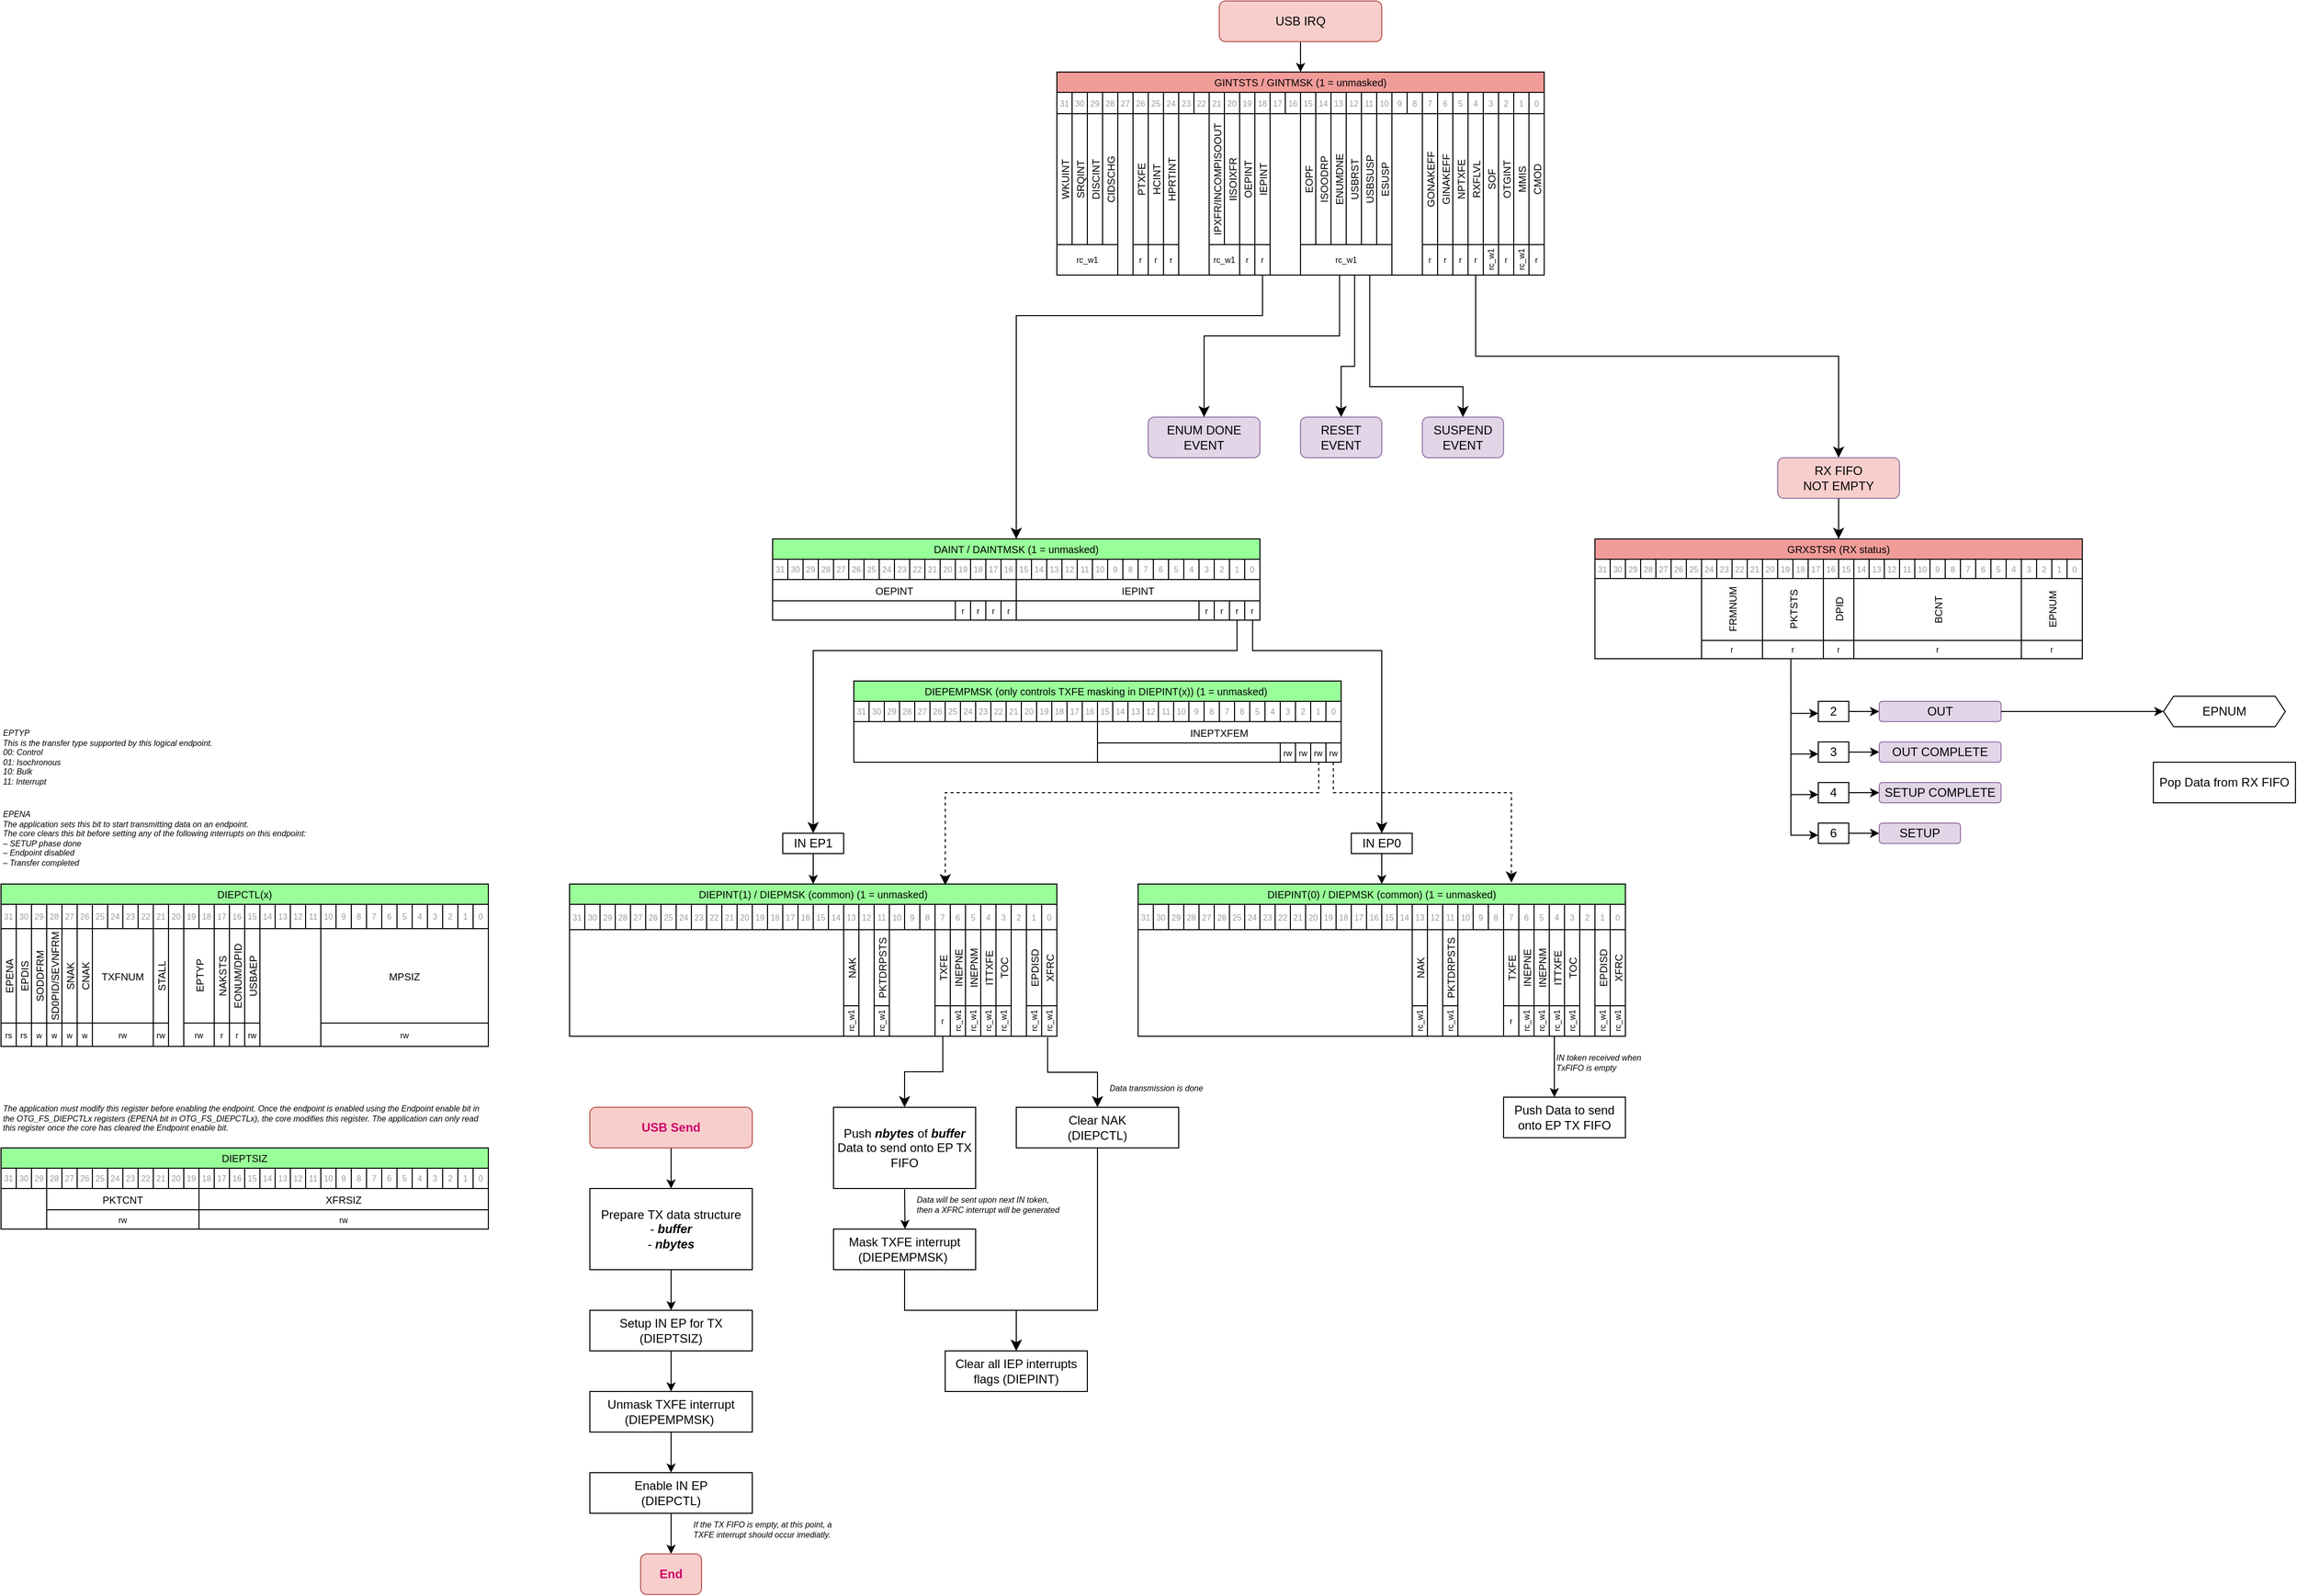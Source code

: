 <mxfile version="22.0.3" type="device" pages="2">
  <diagram name="Page-1" id="hRZbqLD3vvP85M97leAi">
    <mxGraphModel dx="1302" dy="955" grid="1" gridSize="10" guides="1" tooltips="1" connect="1" arrows="1" fold="1" page="0" pageScale="1" pageWidth="4681" pageHeight="3300" math="0" shadow="0">
      <root>
        <mxCell id="0" />
        <mxCell id="1" parent="0" />
        <mxCell id="_SSfqZ0hwF-2Dl_hVzBJ-5" style="edgeStyle=orthogonalEdgeStyle;rounded=0;orthogonalLoop=1;jettySize=auto;html=1;exitX=0.5;exitY=1;exitDx=0;exitDy=0;entryX=0.5;entryY=0;entryDx=0;entryDy=0;" parent="1" source="_SSfqZ0hwF-2Dl_hVzBJ-1" target="DA4W-X5B5N3GBacfQTb1-1" edge="1">
          <mxGeometry relative="1" as="geometry">
            <mxPoint x="1680" y="220" as="targetPoint" />
          </mxGeometry>
        </mxCell>
        <mxCell id="_SSfqZ0hwF-2Dl_hVzBJ-1" value="USB IRQ" style="rounded=1;whiteSpace=wrap;html=1;fillColor=#f8cecc;strokeColor=#b85450;" parent="1" vertex="1">
          <mxGeometry x="1600" y="150" width="160" height="40" as="geometry" />
        </mxCell>
        <mxCell id="_SSfqZ0hwF-2Dl_hVzBJ-715" value="" style="edgeStyle=elbowEdgeStyle;elbow=vertical;endArrow=classic;html=1;curved=0;rounded=0;endSize=8;startSize=8;entryX=0.5;entryY=0;entryDx=0;entryDy=0;exitX=0.611;exitY=0.994;exitDx=0;exitDy=0;exitPerimeter=0;" parent="1" target="_SSfqZ0hwF-2Dl_hVzBJ-716" edge="1">
          <mxGeometry width="50" height="50" relative="1" as="geometry">
            <mxPoint x="1733.28" y="419.892" as="sourcePoint" />
            <mxPoint x="1760" y="670" as="targetPoint" />
            <Array as="points">
              <mxPoint x="1700" y="510" />
            </Array>
          </mxGeometry>
        </mxCell>
        <mxCell id="_SSfqZ0hwF-2Dl_hVzBJ-716" value="RESET EVENT" style="rounded=1;whiteSpace=wrap;html=1;fillColor=#e1d5e7;strokeColor=#9673a6;" parent="1" vertex="1">
          <mxGeometry x="1680" y="560" width="80" height="40" as="geometry" />
        </mxCell>
        <mxCell id="_SSfqZ0hwF-2Dl_hVzBJ-717" value="SUSPEND EVENT" style="rounded=1;whiteSpace=wrap;html=1;fillColor=#e1d5e7;strokeColor=#9673a6;" parent="1" vertex="1">
          <mxGeometry x="1800" y="560" width="80" height="40" as="geometry" />
        </mxCell>
        <mxCell id="_SSfqZ0hwF-2Dl_hVzBJ-718" value="" style="edgeStyle=elbowEdgeStyle;elbow=vertical;endArrow=classic;html=1;curved=0;rounded=0;endSize=8;startSize=8;entryX=0.5;entryY=0;entryDx=0;entryDy=0;exitX=0.642;exitY=0.994;exitDx=0;exitDy=0;exitPerimeter=0;" parent="1" target="_SSfqZ0hwF-2Dl_hVzBJ-717" edge="1">
          <mxGeometry width="50" height="50" relative="1" as="geometry">
            <mxPoint x="1748.16" y="419.892" as="sourcePoint" />
            <mxPoint x="1975" y="740" as="targetPoint" />
            <Array as="points">
              <mxPoint x="1800" y="530" />
            </Array>
          </mxGeometry>
        </mxCell>
        <mxCell id="_SSfqZ0hwF-2Dl_hVzBJ-720" value="ENUM DONE EVENT" style="rounded=1;whiteSpace=wrap;html=1;fillColor=#e1d5e7;strokeColor=#9673a6;" parent="1" vertex="1">
          <mxGeometry x="1530" y="560" width="110" height="40" as="geometry" />
        </mxCell>
        <mxCell id="_SSfqZ0hwF-2Dl_hVzBJ-721" value="" style="edgeStyle=elbowEdgeStyle;elbow=vertical;endArrow=classic;html=1;curved=0;rounded=0;endSize=8;startSize=8;entryX=0.5;entryY=0;entryDx=0;entryDy=0;exitX=0.58;exitY=0.992;exitDx=0;exitDy=0;exitPerimeter=0;" parent="1" target="_SSfqZ0hwF-2Dl_hVzBJ-720" edge="1">
          <mxGeometry width="50" height="50" relative="1" as="geometry">
            <mxPoint x="1718.4" y="419.856" as="sourcePoint" />
            <mxPoint x="1645.26" y="720.14" as="targetPoint" />
            <Array as="points">
              <mxPoint x="1650" y="480" />
              <mxPoint x="1630" y="480" />
            </Array>
          </mxGeometry>
        </mxCell>
        <mxCell id="_SSfqZ0hwF-2Dl_hVzBJ-722" value="" style="edgeStyle=elbowEdgeStyle;elbow=vertical;endArrow=classic;html=1;curved=0;rounded=0;endSize=8;startSize=8;exitX=0.5;exitY=1;exitDx=0;exitDy=0;entryX=0.5;entryY=0;entryDx=0;entryDy=0;" parent="1" source="DA4W-X5B5N3GBacfQTb1-96" target="_SSfqZ0hwF-2Dl_hVzBJ-723" edge="1">
          <mxGeometry width="50" height="50" relative="1" as="geometry">
            <mxPoint x="1844.16" y="420.072" as="sourcePoint" />
            <mxPoint x="1960" y="720" as="targetPoint" />
            <Array as="points">
              <mxPoint x="2030" y="500" />
            </Array>
          </mxGeometry>
        </mxCell>
        <mxCell id="_SSfqZ0hwF-2Dl_hVzBJ-723" value="RX FIFO &lt;br&gt;NOT EMPTY" style="rounded=1;whiteSpace=wrap;html=1;fillColor=#F8CECC;strokeColor=#9673a6;fontStyle=0" parent="1" vertex="1">
          <mxGeometry x="2150" y="600" width="120" height="40" as="geometry" />
        </mxCell>
        <mxCell id="_SSfqZ0hwF-2Dl_hVzBJ-724" value="GRXSTSR (RX status)" style="shape=table;startSize=20;container=1;collapsible=0;childLayout=tableLayout;strokeColor=default;fontSize=10;fillColor=#F19C99;" parent="1" vertex="1">
          <mxGeometry x="1970" y="680" width="480" height="118" as="geometry" />
        </mxCell>
        <mxCell id="_SSfqZ0hwF-2Dl_hVzBJ-725" style="shape=tableRow;horizontal=0;startSize=0;swimlaneHead=0;swimlaneBody=0;strokeColor=inherit;top=0;left=0;bottom=0;right=0;collapsible=0;dropTarget=0;fillColor=none;points=[[0,0.5],[1,0.5]];portConstraint=eastwest;fontSize=10;" parent="_SSfqZ0hwF-2Dl_hVzBJ-724" vertex="1">
          <mxGeometry y="20" width="480" height="19" as="geometry" />
        </mxCell>
        <mxCell id="_SSfqZ0hwF-2Dl_hVzBJ-726" value="31" style="shape=partialRectangle;html=1;whiteSpace=wrap;connectable=0;strokeColor=inherit;overflow=hidden;fillColor=none;top=0;left=0;bottom=0;right=0;pointerEvents=1;fontSize=8;horizontal=1;fontColor=#999999;" parent="_SSfqZ0hwF-2Dl_hVzBJ-725" vertex="1">
          <mxGeometry width="15" height="19" as="geometry">
            <mxRectangle width="15" height="19" as="alternateBounds" />
          </mxGeometry>
        </mxCell>
        <mxCell id="_SSfqZ0hwF-2Dl_hVzBJ-727" value="30" style="shape=partialRectangle;html=1;whiteSpace=wrap;connectable=0;strokeColor=inherit;overflow=hidden;fillColor=none;top=0;left=0;bottom=0;right=0;pointerEvents=1;fontSize=8;horizontal=1;fontColor=#999999;" parent="_SSfqZ0hwF-2Dl_hVzBJ-725" vertex="1">
          <mxGeometry x="15" width="15" height="19" as="geometry">
            <mxRectangle width="15" height="19" as="alternateBounds" />
          </mxGeometry>
        </mxCell>
        <mxCell id="_SSfqZ0hwF-2Dl_hVzBJ-728" value="29" style="shape=partialRectangle;html=1;whiteSpace=wrap;connectable=0;strokeColor=inherit;overflow=hidden;fillColor=none;top=0;left=0;bottom=0;right=0;pointerEvents=1;fontSize=8;horizontal=1;fontColor=#999999;" parent="_SSfqZ0hwF-2Dl_hVzBJ-725" vertex="1">
          <mxGeometry x="30" width="15" height="19" as="geometry">
            <mxRectangle width="15" height="19" as="alternateBounds" />
          </mxGeometry>
        </mxCell>
        <mxCell id="_SSfqZ0hwF-2Dl_hVzBJ-729" value="28" style="shape=partialRectangle;html=1;whiteSpace=wrap;connectable=0;strokeColor=inherit;overflow=hidden;fillColor=none;top=0;left=0;bottom=0;right=0;pointerEvents=1;fontSize=8;horizontal=1;fontColor=#999999;" parent="_SSfqZ0hwF-2Dl_hVzBJ-725" vertex="1">
          <mxGeometry x="45" width="15" height="19" as="geometry">
            <mxRectangle width="15" height="19" as="alternateBounds" />
          </mxGeometry>
        </mxCell>
        <mxCell id="_SSfqZ0hwF-2Dl_hVzBJ-730" value="27" style="shape=partialRectangle;html=1;whiteSpace=wrap;connectable=0;strokeColor=inherit;overflow=hidden;fillColor=none;top=0;left=0;bottom=0;right=0;pointerEvents=1;fontSize=8;horizontal=1;fontColor=#999999;" parent="_SSfqZ0hwF-2Dl_hVzBJ-725" vertex="1">
          <mxGeometry x="60" width="15" height="19" as="geometry">
            <mxRectangle width="15" height="19" as="alternateBounds" />
          </mxGeometry>
        </mxCell>
        <mxCell id="_SSfqZ0hwF-2Dl_hVzBJ-731" value="26" style="shape=partialRectangle;html=1;whiteSpace=wrap;connectable=0;strokeColor=inherit;overflow=hidden;fillColor=none;top=0;left=0;bottom=0;right=0;pointerEvents=1;fontSize=8;horizontal=1;fontColor=#999999;" parent="_SSfqZ0hwF-2Dl_hVzBJ-725" vertex="1">
          <mxGeometry x="75" width="15" height="19" as="geometry">
            <mxRectangle width="15" height="19" as="alternateBounds" />
          </mxGeometry>
        </mxCell>
        <mxCell id="_SSfqZ0hwF-2Dl_hVzBJ-732" value="25" style="shape=partialRectangle;html=1;whiteSpace=wrap;connectable=0;strokeColor=inherit;overflow=hidden;fillColor=none;top=0;left=0;bottom=0;right=0;pointerEvents=1;fontSize=8;horizontal=1;fontColor=#999999;" parent="_SSfqZ0hwF-2Dl_hVzBJ-725" vertex="1">
          <mxGeometry x="90" width="15" height="19" as="geometry">
            <mxRectangle width="15" height="19" as="alternateBounds" />
          </mxGeometry>
        </mxCell>
        <mxCell id="_SSfqZ0hwF-2Dl_hVzBJ-733" value="24" style="shape=partialRectangle;html=1;whiteSpace=wrap;connectable=0;strokeColor=inherit;overflow=hidden;fillColor=none;top=0;left=0;bottom=0;right=0;pointerEvents=1;fontSize=8;horizontal=1;fontColor=#999999;" parent="_SSfqZ0hwF-2Dl_hVzBJ-725" vertex="1">
          <mxGeometry x="105" width="15" height="19" as="geometry">
            <mxRectangle width="15" height="19" as="alternateBounds" />
          </mxGeometry>
        </mxCell>
        <mxCell id="_SSfqZ0hwF-2Dl_hVzBJ-734" value="23" style="shape=partialRectangle;html=1;whiteSpace=wrap;connectable=0;strokeColor=default;overflow=hidden;fillColor=none;top=0;left=0;bottom=0;right=0;pointerEvents=1;fontSize=8;horizontal=1;fontColor=#999999;" parent="_SSfqZ0hwF-2Dl_hVzBJ-725" vertex="1">
          <mxGeometry x="120" width="15" height="19" as="geometry">
            <mxRectangle width="15" height="19" as="alternateBounds" />
          </mxGeometry>
        </mxCell>
        <mxCell id="_SSfqZ0hwF-2Dl_hVzBJ-735" value="22" style="shape=partialRectangle;html=1;whiteSpace=wrap;connectable=0;strokeColor=inherit;overflow=hidden;fillColor=none;top=0;left=0;bottom=0;right=0;pointerEvents=1;fontSize=8;horizontal=1;fontColor=#999999;" parent="_SSfqZ0hwF-2Dl_hVzBJ-725" vertex="1">
          <mxGeometry x="135" width="15" height="19" as="geometry">
            <mxRectangle width="15" height="19" as="alternateBounds" />
          </mxGeometry>
        </mxCell>
        <mxCell id="_SSfqZ0hwF-2Dl_hVzBJ-736" value="21" style="shape=partialRectangle;html=1;whiteSpace=wrap;connectable=0;strokeColor=inherit;overflow=hidden;fillColor=none;top=0;left=0;bottom=0;right=0;pointerEvents=1;fontSize=8;horizontal=1;fontColor=#999999;" parent="_SSfqZ0hwF-2Dl_hVzBJ-725" vertex="1">
          <mxGeometry x="150" width="15" height="19" as="geometry">
            <mxRectangle width="15" height="19" as="alternateBounds" />
          </mxGeometry>
        </mxCell>
        <mxCell id="_SSfqZ0hwF-2Dl_hVzBJ-737" value="20" style="shape=partialRectangle;html=1;whiteSpace=wrap;connectable=0;strokeColor=inherit;overflow=hidden;fillColor=none;top=0;left=0;bottom=0;right=0;pointerEvents=1;fontSize=8;horizontal=1;fontColor=#999999;" parent="_SSfqZ0hwF-2Dl_hVzBJ-725" vertex="1">
          <mxGeometry x="165" width="15" height="19" as="geometry">
            <mxRectangle width="15" height="19" as="alternateBounds" />
          </mxGeometry>
        </mxCell>
        <mxCell id="_SSfqZ0hwF-2Dl_hVzBJ-738" value="19" style="shape=partialRectangle;html=1;whiteSpace=wrap;connectable=0;strokeColor=inherit;overflow=hidden;fillColor=none;top=0;left=0;bottom=0;right=0;pointerEvents=1;fontSize=8;horizontal=1;fontColor=#999999;" parent="_SSfqZ0hwF-2Dl_hVzBJ-725" vertex="1">
          <mxGeometry x="180" width="15" height="19" as="geometry">
            <mxRectangle width="15" height="19" as="alternateBounds" />
          </mxGeometry>
        </mxCell>
        <mxCell id="_SSfqZ0hwF-2Dl_hVzBJ-739" value="18" style="shape=partialRectangle;html=1;whiteSpace=wrap;connectable=0;strokeColor=inherit;overflow=hidden;fillColor=none;top=0;left=0;bottom=0;right=0;pointerEvents=1;fontSize=8;horizontal=1;fontColor=#999999;" parent="_SSfqZ0hwF-2Dl_hVzBJ-725" vertex="1">
          <mxGeometry x="195" width="15" height="19" as="geometry">
            <mxRectangle width="15" height="19" as="alternateBounds" />
          </mxGeometry>
        </mxCell>
        <mxCell id="_SSfqZ0hwF-2Dl_hVzBJ-740" value="17" style="shape=partialRectangle;html=1;whiteSpace=wrap;connectable=0;strokeColor=inherit;overflow=hidden;fillColor=none;top=0;left=0;bottom=0;right=0;pointerEvents=1;fontSize=8;horizontal=1;fontColor=#999999;" parent="_SSfqZ0hwF-2Dl_hVzBJ-725" vertex="1">
          <mxGeometry x="210" width="15" height="19" as="geometry">
            <mxRectangle width="15" height="19" as="alternateBounds" />
          </mxGeometry>
        </mxCell>
        <mxCell id="_SSfqZ0hwF-2Dl_hVzBJ-741" value="16" style="shape=partialRectangle;html=1;whiteSpace=wrap;connectable=0;strokeColor=inherit;overflow=hidden;fillColor=none;top=0;left=0;bottom=0;right=0;pointerEvents=1;fontSize=8;horizontal=1;fontColor=#999999;" parent="_SSfqZ0hwF-2Dl_hVzBJ-725" vertex="1">
          <mxGeometry x="225" width="15" height="19" as="geometry">
            <mxRectangle width="15" height="19" as="alternateBounds" />
          </mxGeometry>
        </mxCell>
        <mxCell id="_SSfqZ0hwF-2Dl_hVzBJ-742" value="15" style="shape=partialRectangle;html=1;whiteSpace=wrap;connectable=0;strokeColor=inherit;overflow=hidden;fillColor=none;top=0;left=0;bottom=0;right=0;pointerEvents=1;fontSize=8;horizontal=1;fontColor=#999999;" parent="_SSfqZ0hwF-2Dl_hVzBJ-725" vertex="1">
          <mxGeometry x="240" width="15" height="19" as="geometry">
            <mxRectangle width="15" height="19" as="alternateBounds" />
          </mxGeometry>
        </mxCell>
        <mxCell id="_SSfqZ0hwF-2Dl_hVzBJ-743" value="14" style="shape=partialRectangle;html=1;whiteSpace=wrap;connectable=0;strokeColor=inherit;overflow=hidden;fillColor=none;top=0;left=0;bottom=0;right=0;pointerEvents=1;fontSize=8;horizontal=1;fontColor=#999999;" parent="_SSfqZ0hwF-2Dl_hVzBJ-725" vertex="1">
          <mxGeometry x="255" width="15" height="19" as="geometry">
            <mxRectangle width="15" height="19" as="alternateBounds" />
          </mxGeometry>
        </mxCell>
        <mxCell id="_SSfqZ0hwF-2Dl_hVzBJ-744" value="13" style="shape=partialRectangle;html=1;whiteSpace=wrap;connectable=0;strokeColor=inherit;overflow=hidden;fillColor=none;top=0;left=0;bottom=0;right=0;pointerEvents=1;fontSize=8;horizontal=1;fontColor=#999999;" parent="_SSfqZ0hwF-2Dl_hVzBJ-725" vertex="1">
          <mxGeometry x="270" width="15" height="19" as="geometry">
            <mxRectangle width="15" height="19" as="alternateBounds" />
          </mxGeometry>
        </mxCell>
        <mxCell id="_SSfqZ0hwF-2Dl_hVzBJ-745" value="12" style="shape=partialRectangle;html=1;whiteSpace=wrap;connectable=0;strokeColor=inherit;overflow=hidden;fillColor=none;top=0;left=0;bottom=0;right=0;pointerEvents=1;fontSize=8;horizontal=1;fontColor=#999999;" parent="_SSfqZ0hwF-2Dl_hVzBJ-725" vertex="1">
          <mxGeometry x="285" width="15" height="19" as="geometry">
            <mxRectangle width="15" height="19" as="alternateBounds" />
          </mxGeometry>
        </mxCell>
        <mxCell id="_SSfqZ0hwF-2Dl_hVzBJ-746" value="11" style="shape=partialRectangle;html=1;whiteSpace=wrap;connectable=0;strokeColor=inherit;overflow=hidden;fillColor=none;top=0;left=0;bottom=0;right=0;pointerEvents=1;fontSize=8;horizontal=1;fontColor=#999999;" parent="_SSfqZ0hwF-2Dl_hVzBJ-725" vertex="1">
          <mxGeometry x="300" width="15" height="19" as="geometry">
            <mxRectangle width="15" height="19" as="alternateBounds" />
          </mxGeometry>
        </mxCell>
        <mxCell id="_SSfqZ0hwF-2Dl_hVzBJ-747" value="10" style="shape=partialRectangle;html=1;whiteSpace=wrap;connectable=0;strokeColor=inherit;overflow=hidden;fillColor=none;top=0;left=0;bottom=0;right=0;pointerEvents=1;fontSize=8;horizontal=1;fontColor=#999999;" parent="_SSfqZ0hwF-2Dl_hVzBJ-725" vertex="1">
          <mxGeometry x="315" width="15" height="19" as="geometry">
            <mxRectangle width="15" height="19" as="alternateBounds" />
          </mxGeometry>
        </mxCell>
        <mxCell id="_SSfqZ0hwF-2Dl_hVzBJ-748" value="9" style="shape=partialRectangle;html=1;whiteSpace=wrap;connectable=0;strokeColor=inherit;overflow=hidden;fillColor=none;top=0;left=0;bottom=0;right=0;pointerEvents=1;fontSize=8;horizontal=1;fontColor=#999999;" parent="_SSfqZ0hwF-2Dl_hVzBJ-725" vertex="1">
          <mxGeometry x="330" width="15" height="19" as="geometry">
            <mxRectangle width="15" height="19" as="alternateBounds" />
          </mxGeometry>
        </mxCell>
        <mxCell id="_SSfqZ0hwF-2Dl_hVzBJ-749" value="8" style="shape=partialRectangle;html=1;whiteSpace=wrap;connectable=0;strokeColor=inherit;overflow=hidden;fillColor=none;top=0;left=0;bottom=0;right=0;pointerEvents=1;fontSize=8;horizontal=1;fontColor=#999999;" parent="_SSfqZ0hwF-2Dl_hVzBJ-725" vertex="1">
          <mxGeometry x="345" width="15" height="19" as="geometry">
            <mxRectangle width="15" height="19" as="alternateBounds" />
          </mxGeometry>
        </mxCell>
        <mxCell id="_SSfqZ0hwF-2Dl_hVzBJ-750" value="7" style="shape=partialRectangle;html=1;whiteSpace=wrap;connectable=0;strokeColor=inherit;overflow=hidden;fillColor=none;top=0;left=0;bottom=0;right=0;pointerEvents=1;fontSize=8;horizontal=1;fontColor=#999999;" parent="_SSfqZ0hwF-2Dl_hVzBJ-725" vertex="1">
          <mxGeometry x="360" width="15" height="19" as="geometry">
            <mxRectangle width="15" height="19" as="alternateBounds" />
          </mxGeometry>
        </mxCell>
        <mxCell id="_SSfqZ0hwF-2Dl_hVzBJ-751" value="6" style="shape=partialRectangle;html=1;whiteSpace=wrap;connectable=0;strokeColor=inherit;overflow=hidden;fillColor=none;top=0;left=0;bottom=0;right=0;pointerEvents=1;fontSize=8;horizontal=1;fontColor=#999999;" parent="_SSfqZ0hwF-2Dl_hVzBJ-725" vertex="1">
          <mxGeometry x="375" width="15" height="19" as="geometry">
            <mxRectangle width="15" height="19" as="alternateBounds" />
          </mxGeometry>
        </mxCell>
        <mxCell id="_SSfqZ0hwF-2Dl_hVzBJ-752" value="5" style="shape=partialRectangle;html=1;whiteSpace=wrap;connectable=0;strokeColor=inherit;overflow=hidden;fillColor=none;top=0;left=0;bottom=0;right=0;pointerEvents=1;fontSize=8;horizontal=1;fontColor=#999999;" parent="_SSfqZ0hwF-2Dl_hVzBJ-725" vertex="1">
          <mxGeometry x="390" width="15" height="19" as="geometry">
            <mxRectangle width="15" height="19" as="alternateBounds" />
          </mxGeometry>
        </mxCell>
        <mxCell id="_SSfqZ0hwF-2Dl_hVzBJ-753" value="4" style="shape=partialRectangle;html=1;whiteSpace=wrap;connectable=0;strokeColor=inherit;overflow=hidden;fillColor=none;top=0;left=0;bottom=0;right=0;pointerEvents=1;fontSize=8;horizontal=1;fontColor=#999999;" parent="_SSfqZ0hwF-2Dl_hVzBJ-725" vertex="1">
          <mxGeometry x="405" width="15" height="19" as="geometry">
            <mxRectangle width="15" height="19" as="alternateBounds" />
          </mxGeometry>
        </mxCell>
        <mxCell id="_SSfqZ0hwF-2Dl_hVzBJ-754" value="3" style="shape=partialRectangle;html=1;whiteSpace=wrap;connectable=0;strokeColor=inherit;overflow=hidden;fillColor=none;top=0;left=0;bottom=0;right=0;pointerEvents=1;fontSize=8;horizontal=1;fontColor=#999999;" parent="_SSfqZ0hwF-2Dl_hVzBJ-725" vertex="1">
          <mxGeometry x="420" width="15" height="19" as="geometry">
            <mxRectangle width="15" height="19" as="alternateBounds" />
          </mxGeometry>
        </mxCell>
        <mxCell id="_SSfqZ0hwF-2Dl_hVzBJ-755" value="2" style="shape=partialRectangle;html=1;whiteSpace=wrap;connectable=0;strokeColor=inherit;overflow=hidden;fillColor=none;top=0;left=0;bottom=0;right=0;pointerEvents=1;fontSize=8;horizontal=1;fontColor=#999999;" parent="_SSfqZ0hwF-2Dl_hVzBJ-725" vertex="1">
          <mxGeometry x="435" width="15" height="19" as="geometry">
            <mxRectangle width="15" height="19" as="alternateBounds" />
          </mxGeometry>
        </mxCell>
        <mxCell id="_SSfqZ0hwF-2Dl_hVzBJ-756" value="1" style="shape=partialRectangle;html=1;whiteSpace=wrap;connectable=0;strokeColor=inherit;overflow=hidden;fillColor=none;top=0;left=0;bottom=0;right=0;pointerEvents=1;fontSize=8;horizontal=1;fontColor=#999999;" parent="_SSfqZ0hwF-2Dl_hVzBJ-725" vertex="1">
          <mxGeometry x="450" width="15" height="19" as="geometry">
            <mxRectangle width="15" height="19" as="alternateBounds" />
          </mxGeometry>
        </mxCell>
        <mxCell id="_SSfqZ0hwF-2Dl_hVzBJ-757" value="0" style="shape=partialRectangle;html=1;whiteSpace=wrap;connectable=0;strokeColor=inherit;overflow=hidden;fillColor=none;top=0;left=0;bottom=0;right=0;pointerEvents=1;fontSize=8;horizontal=1;fontColor=#999999;" parent="_SSfqZ0hwF-2Dl_hVzBJ-725" vertex="1">
          <mxGeometry x="465" width="15" height="19" as="geometry">
            <mxRectangle width="15" height="19" as="alternateBounds" />
          </mxGeometry>
        </mxCell>
        <mxCell id="_SSfqZ0hwF-2Dl_hVzBJ-758" value="" style="shape=tableRow;horizontal=0;startSize=0;swimlaneHead=0;swimlaneBody=0;strokeColor=inherit;top=0;left=0;bottom=0;right=0;collapsible=0;dropTarget=0;fillColor=none;points=[[0,0.5],[1,0.5]];portConstraint=eastwest;fontSize=10;" parent="_SSfqZ0hwF-2Dl_hVzBJ-724" vertex="1">
          <mxGeometry y="39" width="480" height="61" as="geometry" />
        </mxCell>
        <mxCell id="_SSfqZ0hwF-2Dl_hVzBJ-759" value="" style="shape=partialRectangle;html=1;whiteSpace=wrap;connectable=0;strokeColor=inherit;overflow=hidden;fillColor=none;top=0;left=0;bottom=0;right=0;pointerEvents=1;fontSize=10;horizontal=0;opacity=50;rowspan=2;colspan=7;" parent="_SSfqZ0hwF-2Dl_hVzBJ-758" vertex="1">
          <mxGeometry width="105" height="79" as="geometry">
            <mxRectangle width="15" height="61" as="alternateBounds" />
          </mxGeometry>
        </mxCell>
        <mxCell id="_SSfqZ0hwF-2Dl_hVzBJ-760" value="" style="shape=partialRectangle;html=1;whiteSpace=wrap;connectable=0;strokeColor=inherit;overflow=hidden;fillColor=none;top=0;left=0;bottom=0;right=0;pointerEvents=1;fontSize=10;horizontal=0;" parent="_SSfqZ0hwF-2Dl_hVzBJ-758" vertex="1" visible="0">
          <mxGeometry x="15" width="15" height="61" as="geometry">
            <mxRectangle width="15" height="61" as="alternateBounds" />
          </mxGeometry>
        </mxCell>
        <mxCell id="_SSfqZ0hwF-2Dl_hVzBJ-761" value="" style="shape=partialRectangle;html=1;whiteSpace=wrap;connectable=0;strokeColor=inherit;overflow=hidden;fillColor=none;top=0;left=0;bottom=0;right=0;pointerEvents=1;fontSize=10;horizontal=0;" parent="_SSfqZ0hwF-2Dl_hVzBJ-758" vertex="1" visible="0">
          <mxGeometry x="30" width="15" height="61" as="geometry">
            <mxRectangle width="15" height="61" as="alternateBounds" />
          </mxGeometry>
        </mxCell>
        <mxCell id="_SSfqZ0hwF-2Dl_hVzBJ-762" value="" style="shape=partialRectangle;html=1;whiteSpace=wrap;connectable=0;strokeColor=inherit;overflow=hidden;fillColor=none;top=0;left=0;bottom=0;right=0;pointerEvents=1;fontSize=10;horizontal=0;" parent="_SSfqZ0hwF-2Dl_hVzBJ-758" vertex="1" visible="0">
          <mxGeometry x="45" width="15" height="61" as="geometry">
            <mxRectangle width="15" height="61" as="alternateBounds" />
          </mxGeometry>
        </mxCell>
        <mxCell id="_SSfqZ0hwF-2Dl_hVzBJ-763" value="" style="shape=partialRectangle;html=1;whiteSpace=wrap;connectable=0;strokeColor=inherit;overflow=hidden;fillColor=none;top=0;left=0;bottom=0;right=0;pointerEvents=1;fontSize=10;horizontal=0;opacity=50;" parent="_SSfqZ0hwF-2Dl_hVzBJ-758" vertex="1" visible="0">
          <mxGeometry x="60" width="15" height="61" as="geometry">
            <mxRectangle width="15" height="61" as="alternateBounds" />
          </mxGeometry>
        </mxCell>
        <mxCell id="_SSfqZ0hwF-2Dl_hVzBJ-764" value="" style="shape=partialRectangle;html=1;whiteSpace=wrap;connectable=0;strokeColor=inherit;overflow=hidden;fillColor=none;top=0;left=0;bottom=0;right=0;pointerEvents=1;fontSize=10;horizontal=0;" parent="_SSfqZ0hwF-2Dl_hVzBJ-758" vertex="1" visible="0">
          <mxGeometry x="75" width="15" height="61" as="geometry">
            <mxRectangle width="15" height="61" as="alternateBounds" />
          </mxGeometry>
        </mxCell>
        <mxCell id="_SSfqZ0hwF-2Dl_hVzBJ-765" value="" style="shape=partialRectangle;html=1;whiteSpace=wrap;connectable=0;strokeColor=inherit;overflow=hidden;fillColor=none;top=0;left=0;bottom=0;right=0;pointerEvents=1;fontSize=10;horizontal=0;" parent="_SSfqZ0hwF-2Dl_hVzBJ-758" vertex="1" visible="0">
          <mxGeometry x="90" width="15" height="61" as="geometry">
            <mxRectangle width="15" height="61" as="alternateBounds" />
          </mxGeometry>
        </mxCell>
        <mxCell id="_SSfqZ0hwF-2Dl_hVzBJ-766" value="&lt;span style=&quot;color: rgb(0, 0, 0); font-family: Helvetica; font-size: 10px; font-style: normal; font-variant-ligatures: normal; font-variant-caps: normal; font-weight: 400; letter-spacing: normal; orphans: 2; text-align: center; text-indent: 0px; text-transform: none; widows: 2; word-spacing: 0px; -webkit-text-stroke-width: 0px; background-color: rgb(251, 251, 251); text-decoration-thickness: initial; text-decoration-style: initial; text-decoration-color: initial; float: none; display: inline !important;&quot;&gt;FRMNUM&lt;/span&gt;" style="shape=partialRectangle;html=1;whiteSpace=wrap;connectable=0;strokeColor=inherit;overflow=hidden;fillColor=none;top=0;left=0;bottom=0;right=0;pointerEvents=1;fontSize=10;horizontal=0;rowspan=1;colspan=4;" parent="_SSfqZ0hwF-2Dl_hVzBJ-758" vertex="1">
          <mxGeometry x="105" width="60" height="61" as="geometry">
            <mxRectangle width="15" height="61" as="alternateBounds" />
          </mxGeometry>
        </mxCell>
        <mxCell id="_SSfqZ0hwF-2Dl_hVzBJ-767" value="" style="shape=partialRectangle;html=1;whiteSpace=wrap;connectable=0;strokeColor=inherit;overflow=hidden;fillColor=none;top=0;left=0;bottom=0;right=0;pointerEvents=1;fontSize=10;horizontal=0;opacity=50;" parent="_SSfqZ0hwF-2Dl_hVzBJ-758" vertex="1" visible="0">
          <mxGeometry x="120" width="15" height="61" as="geometry">
            <mxRectangle width="15" height="61" as="alternateBounds" />
          </mxGeometry>
        </mxCell>
        <mxCell id="_SSfqZ0hwF-2Dl_hVzBJ-768" value="" style="shape=partialRectangle;html=1;whiteSpace=wrap;connectable=0;strokeColor=inherit;overflow=hidden;fillColor=none;top=0;left=0;bottom=0;right=0;pointerEvents=1;fontSize=16;horizontal=0;" parent="_SSfqZ0hwF-2Dl_hVzBJ-758" vertex="1" visible="0">
          <mxGeometry x="135" width="15" height="61" as="geometry">
            <mxRectangle width="15" height="61" as="alternateBounds" />
          </mxGeometry>
        </mxCell>
        <mxCell id="_SSfqZ0hwF-2Dl_hVzBJ-769" value="" style="shape=partialRectangle;html=1;whiteSpace=wrap;connectable=0;strokeColor=inherit;overflow=hidden;fillColor=none;top=0;left=0;bottom=0;right=0;pointerEvents=1;fontSize=10;horizontal=0;" parent="_SSfqZ0hwF-2Dl_hVzBJ-758" vertex="1" visible="0">
          <mxGeometry x="150" width="15" height="61" as="geometry">
            <mxRectangle width="15" height="61" as="alternateBounds" />
          </mxGeometry>
        </mxCell>
        <mxCell id="_SSfqZ0hwF-2Dl_hVzBJ-770" value="&lt;span style=&quot;color: rgb(0, 0, 0); font-family: Helvetica; font-size: 10px; font-style: normal; font-variant-ligatures: normal; font-variant-caps: normal; font-weight: 400; letter-spacing: normal; orphans: 2; text-align: center; text-indent: 0px; text-transform: none; widows: 2; word-spacing: 0px; -webkit-text-stroke-width: 0px; background-color: rgb(251, 251, 251); text-decoration-thickness: initial; text-decoration-style: initial; text-decoration-color: initial; float: none; display: inline !important;&quot;&gt;PKTSTS&lt;/span&gt;" style="shape=partialRectangle;html=1;whiteSpace=wrap;connectable=0;strokeColor=inherit;overflow=hidden;fillColor=none;top=0;left=0;bottom=0;right=0;pointerEvents=1;fontSize=10;horizontal=0;rowspan=1;colspan=4;" parent="_SSfqZ0hwF-2Dl_hVzBJ-758" vertex="1">
          <mxGeometry x="165" width="60" height="61" as="geometry">
            <mxRectangle width="15" height="61" as="alternateBounds" />
          </mxGeometry>
        </mxCell>
        <mxCell id="_SSfqZ0hwF-2Dl_hVzBJ-771" value="" style="shape=partialRectangle;html=1;whiteSpace=wrap;connectable=0;strokeColor=inherit;overflow=hidden;fillColor=none;top=0;left=0;bottom=0;right=0;pointerEvents=1;fontSize=10;horizontal=0;" parent="_SSfqZ0hwF-2Dl_hVzBJ-758" vertex="1" visible="0">
          <mxGeometry x="180" width="15" height="61" as="geometry">
            <mxRectangle width="15" height="61" as="alternateBounds" />
          </mxGeometry>
        </mxCell>
        <mxCell id="_SSfqZ0hwF-2Dl_hVzBJ-772" value="" style="shape=partialRectangle;html=1;whiteSpace=wrap;connectable=0;strokeColor=inherit;overflow=hidden;fillColor=none;top=0;left=0;bottom=0;right=0;pointerEvents=1;fontSize=10;horizontal=0;" parent="_SSfqZ0hwF-2Dl_hVzBJ-758" vertex="1" visible="0">
          <mxGeometry x="195" width="15" height="61" as="geometry">
            <mxRectangle width="15" height="61" as="alternateBounds" />
          </mxGeometry>
        </mxCell>
        <mxCell id="_SSfqZ0hwF-2Dl_hVzBJ-773" value="" style="shape=partialRectangle;html=1;whiteSpace=wrap;connectable=0;strokeColor=inherit;overflow=hidden;fillColor=none;top=0;left=0;bottom=0;right=0;pointerEvents=1;fontSize=10;horizontal=0;opacity=50;" parent="_SSfqZ0hwF-2Dl_hVzBJ-758" vertex="1" visible="0">
          <mxGeometry x="210" width="15" height="61" as="geometry">
            <mxRectangle width="15" height="61" as="alternateBounds" />
          </mxGeometry>
        </mxCell>
        <mxCell id="_SSfqZ0hwF-2Dl_hVzBJ-774" value="&lt;span style=&quot;color: rgb(0, 0, 0); font-family: Helvetica; font-size: 10px; font-style: normal; font-variant-ligatures: normal; font-variant-caps: normal; font-weight: 400; letter-spacing: normal; orphans: 2; text-align: center; text-indent: 0px; text-transform: none; widows: 2; word-spacing: 0px; -webkit-text-stroke-width: 0px; background-color: rgb(251, 251, 251); text-decoration-thickness: initial; text-decoration-style: initial; text-decoration-color: initial; float: none; display: inline !important;&quot;&gt;DPID&lt;/span&gt;" style="shape=partialRectangle;html=1;whiteSpace=wrap;connectable=0;strokeColor=inherit;overflow=hidden;fillColor=none;top=0;left=0;bottom=0;right=0;pointerEvents=1;fontSize=10;horizontal=0;rowspan=1;colspan=2;" parent="_SSfqZ0hwF-2Dl_hVzBJ-758" vertex="1">
          <mxGeometry x="225" width="30" height="61" as="geometry">
            <mxRectangle width="15" height="61" as="alternateBounds" />
          </mxGeometry>
        </mxCell>
        <mxCell id="_SSfqZ0hwF-2Dl_hVzBJ-775" value="" style="shape=partialRectangle;html=1;whiteSpace=wrap;connectable=0;strokeColor=inherit;overflow=hidden;fillColor=none;top=0;left=0;bottom=0;right=0;pointerEvents=1;fontSize=10;horizontal=0;" parent="_SSfqZ0hwF-2Dl_hVzBJ-758" vertex="1" visible="0">
          <mxGeometry x="240" width="15" height="61" as="geometry">
            <mxRectangle width="15" height="61" as="alternateBounds" />
          </mxGeometry>
        </mxCell>
        <mxCell id="_SSfqZ0hwF-2Dl_hVzBJ-776" value="&lt;span style=&quot;color: rgb(0, 0, 0); font-family: Helvetica; font-size: 10px; font-style: normal; font-variant-ligatures: normal; font-variant-caps: normal; font-weight: 400; letter-spacing: normal; orphans: 2; text-align: center; text-indent: 0px; text-transform: none; widows: 2; word-spacing: 0px; -webkit-text-stroke-width: 0px; background-color: rgb(251, 251, 251); text-decoration-thickness: initial; text-decoration-style: initial; text-decoration-color: initial; float: none; display: inline !important;&quot;&gt;BCNT&lt;/span&gt;" style="shape=partialRectangle;html=1;whiteSpace=wrap;connectable=0;strokeColor=inherit;overflow=hidden;fillColor=none;top=0;left=0;bottom=0;right=0;pointerEvents=1;fontSize=10;horizontal=0;rowspan=1;colspan=11;" parent="_SSfqZ0hwF-2Dl_hVzBJ-758" vertex="1">
          <mxGeometry x="255" width="165" height="61" as="geometry">
            <mxRectangle width="15" height="61" as="alternateBounds" />
          </mxGeometry>
        </mxCell>
        <mxCell id="_SSfqZ0hwF-2Dl_hVzBJ-777" value="" style="shape=partialRectangle;html=1;whiteSpace=wrap;connectable=0;strokeColor=inherit;overflow=hidden;fillColor=none;top=0;left=0;bottom=0;right=0;pointerEvents=1;fontSize=10;horizontal=0;opacity=50;" parent="_SSfqZ0hwF-2Dl_hVzBJ-758" vertex="1" visible="0">
          <mxGeometry x="270" width="15" height="61" as="geometry">
            <mxRectangle width="15" height="61" as="alternateBounds" />
          </mxGeometry>
        </mxCell>
        <mxCell id="_SSfqZ0hwF-2Dl_hVzBJ-778" value="" style="shape=partialRectangle;html=1;whiteSpace=wrap;connectable=0;strokeColor=inherit;overflow=hidden;fillColor=none;top=0;left=0;bottom=0;right=0;pointerEvents=1;fontSize=10;horizontal=0;strokeWidth=0;perimeterSpacing=0;shadow=0;opacity=50;" parent="_SSfqZ0hwF-2Dl_hVzBJ-758" vertex="1" visible="0">
          <mxGeometry x="285" width="15" height="61" as="geometry">
            <mxRectangle width="15" height="61" as="alternateBounds" />
          </mxGeometry>
        </mxCell>
        <mxCell id="_SSfqZ0hwF-2Dl_hVzBJ-779" value="" style="shape=partialRectangle;html=1;whiteSpace=wrap;connectable=0;strokeColor=inherit;overflow=hidden;fillColor=none;top=0;left=0;bottom=0;right=0;pointerEvents=1;fontSize=10;horizontal=0;opacity=50;" parent="_SSfqZ0hwF-2Dl_hVzBJ-758" vertex="1" visible="0">
          <mxGeometry x="300" width="15" height="61" as="geometry">
            <mxRectangle width="15" height="61" as="alternateBounds" />
          </mxGeometry>
        </mxCell>
        <mxCell id="_SSfqZ0hwF-2Dl_hVzBJ-780" value="" style="shape=partialRectangle;html=1;whiteSpace=wrap;connectable=0;strokeColor=inherit;overflow=hidden;fillColor=none;top=0;left=0;bottom=0;right=0;pointerEvents=1;fontSize=10;horizontal=0;" parent="_SSfqZ0hwF-2Dl_hVzBJ-758" vertex="1" visible="0">
          <mxGeometry x="315" width="15" height="61" as="geometry">
            <mxRectangle width="15" height="61" as="alternateBounds" />
          </mxGeometry>
        </mxCell>
        <mxCell id="_SSfqZ0hwF-2Dl_hVzBJ-781" value="" style="shape=partialRectangle;html=1;whiteSpace=wrap;connectable=0;strokeColor=inherit;overflow=hidden;fillColor=none;top=0;left=0;bottom=0;right=0;pointerEvents=1;fontSize=10;horizontal=0;opacity=50;" parent="_SSfqZ0hwF-2Dl_hVzBJ-758" vertex="1" visible="0">
          <mxGeometry x="330" width="15" height="61" as="geometry">
            <mxRectangle width="15" height="61" as="alternateBounds" />
          </mxGeometry>
        </mxCell>
        <mxCell id="_SSfqZ0hwF-2Dl_hVzBJ-782" value="" style="shape=partialRectangle;html=1;whiteSpace=wrap;connectable=0;strokeColor=inherit;overflow=hidden;fillColor=none;top=0;left=0;bottom=0;right=0;pointerEvents=1;fontSize=16;horizontal=0;" parent="_SSfqZ0hwF-2Dl_hVzBJ-758" vertex="1" visible="0">
          <mxGeometry x="345" width="15" height="61" as="geometry">
            <mxRectangle width="15" height="61" as="alternateBounds" />
          </mxGeometry>
        </mxCell>
        <mxCell id="_SSfqZ0hwF-2Dl_hVzBJ-783" value="" style="shape=partialRectangle;html=1;whiteSpace=wrap;connectable=0;strokeColor=inherit;overflow=hidden;fillColor=none;top=0;left=0;bottom=0;right=0;pointerEvents=1;fontSize=10;horizontal=0;" parent="_SSfqZ0hwF-2Dl_hVzBJ-758" vertex="1" visible="0">
          <mxGeometry x="360" width="15" height="61" as="geometry">
            <mxRectangle width="15" height="61" as="alternateBounds" />
          </mxGeometry>
        </mxCell>
        <mxCell id="_SSfqZ0hwF-2Dl_hVzBJ-784" value="" style="shape=partialRectangle;html=1;whiteSpace=wrap;connectable=0;strokeColor=inherit;overflow=hidden;fillColor=none;top=0;left=0;bottom=0;right=0;pointerEvents=1;fontSize=10;horizontal=0;" parent="_SSfqZ0hwF-2Dl_hVzBJ-758" vertex="1" visible="0">
          <mxGeometry x="375" width="15" height="61" as="geometry">
            <mxRectangle width="15" height="61" as="alternateBounds" />
          </mxGeometry>
        </mxCell>
        <mxCell id="_SSfqZ0hwF-2Dl_hVzBJ-785" value="" style="shape=partialRectangle;html=1;whiteSpace=wrap;connectable=0;strokeColor=inherit;overflow=hidden;fillColor=none;top=0;left=0;bottom=0;right=0;pointerEvents=1;fontSize=10;horizontal=0;" parent="_SSfqZ0hwF-2Dl_hVzBJ-758" vertex="1" visible="0">
          <mxGeometry x="390" width="15" height="61" as="geometry">
            <mxRectangle width="15" height="61" as="alternateBounds" />
          </mxGeometry>
        </mxCell>
        <mxCell id="_SSfqZ0hwF-2Dl_hVzBJ-786" value="" style="shape=partialRectangle;html=1;whiteSpace=wrap;connectable=0;strokeColor=inherit;overflow=hidden;fillColor=none;top=0;left=0;bottom=0;right=0;pointerEvents=1;fontSize=10;horizontal=0;opacity=50;" parent="_SSfqZ0hwF-2Dl_hVzBJ-758" vertex="1" visible="0">
          <mxGeometry x="405" width="15" height="61" as="geometry">
            <mxRectangle width="15" height="61" as="alternateBounds" />
          </mxGeometry>
        </mxCell>
        <mxCell id="_SSfqZ0hwF-2Dl_hVzBJ-787" value="&lt;span style=&quot;color: rgb(0, 0, 0); font-family: Helvetica; font-size: 10px; font-style: normal; font-variant-ligatures: normal; font-variant-caps: normal; font-weight: 400; letter-spacing: normal; orphans: 2; text-align: center; text-indent: 0px; text-transform: none; widows: 2; word-spacing: 0px; -webkit-text-stroke-width: 0px; background-color: rgb(251, 251, 251); text-decoration-thickness: initial; text-decoration-style: initial; text-decoration-color: initial; float: none; display: inline !important;&quot;&gt;EPNUM&lt;/span&gt;" style="shape=partialRectangle;html=1;whiteSpace=wrap;connectable=0;strokeColor=inherit;overflow=hidden;fillColor=none;top=0;left=0;bottom=0;right=0;pointerEvents=1;fontSize=10;horizontal=0;rowspan=1;colspan=4;" parent="_SSfqZ0hwF-2Dl_hVzBJ-758" vertex="1">
          <mxGeometry x="420" width="60" height="61" as="geometry">
            <mxRectangle width="15" height="61" as="alternateBounds" />
          </mxGeometry>
        </mxCell>
        <mxCell id="_SSfqZ0hwF-2Dl_hVzBJ-788" value="" style="shape=partialRectangle;html=1;whiteSpace=wrap;connectable=0;strokeColor=inherit;overflow=hidden;fillColor=none;top=0;left=0;bottom=0;right=0;pointerEvents=1;fontSize=10;horizontal=0;" parent="_SSfqZ0hwF-2Dl_hVzBJ-758" vertex="1" visible="0">
          <mxGeometry x="435" width="15" height="61" as="geometry">
            <mxRectangle width="15" height="61" as="alternateBounds" />
          </mxGeometry>
        </mxCell>
        <mxCell id="_SSfqZ0hwF-2Dl_hVzBJ-789" value="" style="shape=partialRectangle;html=1;whiteSpace=wrap;connectable=0;strokeColor=inherit;overflow=hidden;fillColor=none;top=0;left=0;bottom=0;right=0;pointerEvents=1;fontSize=10;horizontal=0;" parent="_SSfqZ0hwF-2Dl_hVzBJ-758" vertex="1" visible="0">
          <mxGeometry x="450" width="15" height="61" as="geometry">
            <mxRectangle width="15" height="61" as="alternateBounds" />
          </mxGeometry>
        </mxCell>
        <mxCell id="_SSfqZ0hwF-2Dl_hVzBJ-790" value="" style="shape=partialRectangle;html=1;whiteSpace=wrap;connectable=0;strokeColor=inherit;overflow=hidden;fillColor=none;top=0;left=0;bottom=0;right=0;pointerEvents=1;fontSize=10;horizontal=0;" parent="_SSfqZ0hwF-2Dl_hVzBJ-758" vertex="1" visible="0">
          <mxGeometry x="465" width="15" height="61" as="geometry">
            <mxRectangle width="15" height="61" as="alternateBounds" />
          </mxGeometry>
        </mxCell>
        <mxCell id="_SSfqZ0hwF-2Dl_hVzBJ-791" value="" style="shape=tableRow;horizontal=0;startSize=0;swimlaneHead=0;swimlaneBody=0;strokeColor=inherit;top=0;left=0;bottom=0;right=0;collapsible=0;dropTarget=0;fillColor=none;points=[[0,0.5],[1,0.5]];portConstraint=eastwest;fontSize=10;" parent="_SSfqZ0hwF-2Dl_hVzBJ-724" vertex="1">
          <mxGeometry y="100" width="480" height="18" as="geometry" />
        </mxCell>
        <mxCell id="_SSfqZ0hwF-2Dl_hVzBJ-792" value="" style="shape=partialRectangle;html=1;whiteSpace=wrap;connectable=0;strokeColor=inherit;overflow=hidden;fillColor=none;top=0;left=0;bottom=0;right=0;pointerEvents=1;fontSize=10;" parent="_SSfqZ0hwF-2Dl_hVzBJ-791" vertex="1" visible="0">
          <mxGeometry width="15" height="18" as="geometry">
            <mxRectangle width="15" height="18" as="alternateBounds" />
          </mxGeometry>
        </mxCell>
        <mxCell id="_SSfqZ0hwF-2Dl_hVzBJ-793" value="" style="shape=partialRectangle;html=1;whiteSpace=wrap;connectable=0;strokeColor=inherit;overflow=hidden;fillColor=none;top=0;left=0;bottom=0;right=0;pointerEvents=1;fontSize=10;" parent="_SSfqZ0hwF-2Dl_hVzBJ-791" vertex="1" visible="0">
          <mxGeometry x="15" width="15" height="18" as="geometry">
            <mxRectangle width="15" height="18" as="alternateBounds" />
          </mxGeometry>
        </mxCell>
        <mxCell id="_SSfqZ0hwF-2Dl_hVzBJ-794" value="" style="shape=partialRectangle;html=1;whiteSpace=wrap;connectable=0;strokeColor=inherit;overflow=hidden;fillColor=none;top=0;left=0;bottom=0;right=0;pointerEvents=1;fontSize=10;" parent="_SSfqZ0hwF-2Dl_hVzBJ-791" vertex="1" visible="0">
          <mxGeometry x="30" width="15" height="18" as="geometry">
            <mxRectangle width="15" height="18" as="alternateBounds" />
          </mxGeometry>
        </mxCell>
        <mxCell id="_SSfqZ0hwF-2Dl_hVzBJ-795" value="" style="shape=partialRectangle;html=1;whiteSpace=wrap;connectable=0;strokeColor=inherit;overflow=hidden;fillColor=none;top=0;left=0;bottom=0;right=0;pointerEvents=1;fontSize=10;" parent="_SSfqZ0hwF-2Dl_hVzBJ-791" vertex="1" visible="0">
          <mxGeometry x="45" width="15" height="18" as="geometry">
            <mxRectangle width="15" height="18" as="alternateBounds" />
          </mxGeometry>
        </mxCell>
        <mxCell id="_SSfqZ0hwF-2Dl_hVzBJ-796" value="" style="shape=partialRectangle;html=1;whiteSpace=wrap;connectable=0;strokeColor=inherit;overflow=hidden;fillColor=none;top=0;left=0;bottom=0;right=0;pointerEvents=1;fontSize=10;" parent="_SSfqZ0hwF-2Dl_hVzBJ-791" vertex="1" visible="0">
          <mxGeometry x="60" width="15" height="18" as="geometry">
            <mxRectangle width="15" height="18" as="alternateBounds" />
          </mxGeometry>
        </mxCell>
        <mxCell id="_SSfqZ0hwF-2Dl_hVzBJ-797" value="" style="shape=partialRectangle;html=1;whiteSpace=wrap;connectable=0;strokeColor=inherit;overflow=hidden;fillColor=none;top=0;left=0;bottom=0;right=0;pointerEvents=1;fontSize=10;" parent="_SSfqZ0hwF-2Dl_hVzBJ-791" vertex="1" visible="0">
          <mxGeometry x="75" width="15" height="18" as="geometry">
            <mxRectangle width="15" height="18" as="alternateBounds" />
          </mxGeometry>
        </mxCell>
        <mxCell id="_SSfqZ0hwF-2Dl_hVzBJ-798" value="" style="shape=partialRectangle;html=1;whiteSpace=wrap;connectable=0;strokeColor=inherit;overflow=hidden;fillColor=none;top=0;left=0;bottom=0;right=0;pointerEvents=1;fontSize=10;" parent="_SSfqZ0hwF-2Dl_hVzBJ-791" vertex="1" visible="0">
          <mxGeometry x="90" width="15" height="18" as="geometry">
            <mxRectangle width="15" height="18" as="alternateBounds" />
          </mxGeometry>
        </mxCell>
        <mxCell id="_SSfqZ0hwF-2Dl_hVzBJ-799" value="r" style="shape=partialRectangle;html=1;whiteSpace=wrap;connectable=0;strokeColor=inherit;overflow=hidden;fillColor=none;top=0;left=0;bottom=0;right=0;pointerEvents=1;fontSize=8;rowspan=1;colspan=4;" parent="_SSfqZ0hwF-2Dl_hVzBJ-791" vertex="1">
          <mxGeometry x="105" width="60" height="18" as="geometry">
            <mxRectangle width="15" height="18" as="alternateBounds" />
          </mxGeometry>
        </mxCell>
        <mxCell id="_SSfqZ0hwF-2Dl_hVzBJ-800" value="" style="shape=partialRectangle;html=1;whiteSpace=wrap;connectable=0;strokeColor=inherit;overflow=hidden;fillColor=none;top=0;left=0;bottom=0;right=0;pointerEvents=1;fontSize=9;" parent="_SSfqZ0hwF-2Dl_hVzBJ-791" vertex="1" visible="0">
          <mxGeometry x="120" width="15" height="18" as="geometry">
            <mxRectangle width="15" height="18" as="alternateBounds" />
          </mxGeometry>
        </mxCell>
        <mxCell id="_SSfqZ0hwF-2Dl_hVzBJ-801" value="" style="shape=partialRectangle;html=1;whiteSpace=wrap;connectable=0;strokeColor=inherit;overflow=hidden;fillColor=none;top=0;left=0;bottom=0;right=0;pointerEvents=1;fontSize=9;" parent="_SSfqZ0hwF-2Dl_hVzBJ-791" vertex="1" visible="0">
          <mxGeometry x="135" width="15" height="18" as="geometry">
            <mxRectangle width="15" height="18" as="alternateBounds" />
          </mxGeometry>
        </mxCell>
        <mxCell id="_SSfqZ0hwF-2Dl_hVzBJ-802" value="" style="shape=partialRectangle;html=1;whiteSpace=wrap;connectable=0;strokeColor=inherit;overflow=hidden;fillColor=none;top=0;left=0;bottom=0;right=0;pointerEvents=1;fontSize=9;" parent="_SSfqZ0hwF-2Dl_hVzBJ-791" vertex="1" visible="0">
          <mxGeometry x="150" width="15" height="18" as="geometry">
            <mxRectangle width="15" height="18" as="alternateBounds" />
          </mxGeometry>
        </mxCell>
        <mxCell id="_SSfqZ0hwF-2Dl_hVzBJ-803" value="r" style="shape=partialRectangle;html=1;whiteSpace=wrap;connectable=0;strokeColor=inherit;overflow=hidden;fillColor=none;top=0;left=0;bottom=0;right=0;pointerEvents=1;fontSize=8;rowspan=1;colspan=4;" parent="_SSfqZ0hwF-2Dl_hVzBJ-791" vertex="1">
          <mxGeometry x="165" width="60" height="18" as="geometry">
            <mxRectangle width="15" height="18" as="alternateBounds" />
          </mxGeometry>
        </mxCell>
        <mxCell id="_SSfqZ0hwF-2Dl_hVzBJ-804" value="" style="shape=partialRectangle;html=1;whiteSpace=wrap;connectable=0;strokeColor=inherit;overflow=hidden;fillColor=none;top=0;left=0;bottom=0;right=0;pointerEvents=1;fontSize=9;" parent="_SSfqZ0hwF-2Dl_hVzBJ-791" vertex="1" visible="0">
          <mxGeometry x="180" width="15" height="18" as="geometry">
            <mxRectangle width="15" height="18" as="alternateBounds" />
          </mxGeometry>
        </mxCell>
        <mxCell id="_SSfqZ0hwF-2Dl_hVzBJ-805" value="" style="shape=partialRectangle;html=1;whiteSpace=wrap;connectable=0;strokeColor=inherit;overflow=hidden;fillColor=none;top=0;left=0;bottom=0;right=0;pointerEvents=1;fontSize=9;" parent="_SSfqZ0hwF-2Dl_hVzBJ-791" vertex="1" visible="0">
          <mxGeometry x="195" width="15" height="18" as="geometry">
            <mxRectangle width="15" height="18" as="alternateBounds" />
          </mxGeometry>
        </mxCell>
        <mxCell id="_SSfqZ0hwF-2Dl_hVzBJ-806" value="" style="shape=partialRectangle;html=1;whiteSpace=wrap;connectable=0;strokeColor=inherit;overflow=hidden;fillColor=none;top=0;left=0;bottom=0;right=0;pointerEvents=1;fontSize=9;" parent="_SSfqZ0hwF-2Dl_hVzBJ-791" vertex="1" visible="0">
          <mxGeometry x="210" width="15" height="18" as="geometry">
            <mxRectangle width="15" height="18" as="alternateBounds" />
          </mxGeometry>
        </mxCell>
        <mxCell id="_SSfqZ0hwF-2Dl_hVzBJ-807" value="r" style="shape=partialRectangle;html=1;whiteSpace=wrap;connectable=0;strokeColor=inherit;overflow=hidden;fillColor=none;top=0;left=0;bottom=0;right=0;pointerEvents=1;fontSize=8;rowspan=1;colspan=2;" parent="_SSfqZ0hwF-2Dl_hVzBJ-791" vertex="1">
          <mxGeometry x="225" width="30" height="18" as="geometry">
            <mxRectangle width="15" height="18" as="alternateBounds" />
          </mxGeometry>
        </mxCell>
        <mxCell id="_SSfqZ0hwF-2Dl_hVzBJ-808" value="" style="shape=partialRectangle;html=1;whiteSpace=wrap;connectable=0;strokeColor=inherit;overflow=hidden;fillColor=none;top=0;left=0;bottom=0;right=0;pointerEvents=1;fontSize=9;" parent="_SSfqZ0hwF-2Dl_hVzBJ-791" vertex="1" visible="0">
          <mxGeometry x="240" width="15" height="18" as="geometry">
            <mxRectangle width="15" height="18" as="alternateBounds" />
          </mxGeometry>
        </mxCell>
        <mxCell id="_SSfqZ0hwF-2Dl_hVzBJ-809" value="r" style="shape=partialRectangle;html=1;whiteSpace=wrap;connectable=0;strokeColor=inherit;overflow=hidden;fillColor=none;top=0;left=0;bottom=0;right=0;pointerEvents=1;fontSize=8;rowspan=1;colspan=11;" parent="_SSfqZ0hwF-2Dl_hVzBJ-791" vertex="1">
          <mxGeometry x="255" width="165" height="18" as="geometry">
            <mxRectangle width="15" height="18" as="alternateBounds" />
          </mxGeometry>
        </mxCell>
        <mxCell id="_SSfqZ0hwF-2Dl_hVzBJ-810" value="" style="shape=partialRectangle;html=1;whiteSpace=wrap;connectable=0;strokeColor=inherit;overflow=hidden;fillColor=none;top=0;left=0;bottom=0;right=0;pointerEvents=1;fontSize=9;" parent="_SSfqZ0hwF-2Dl_hVzBJ-791" vertex="1" visible="0">
          <mxGeometry x="270" width="15" height="18" as="geometry">
            <mxRectangle width="15" height="18" as="alternateBounds" />
          </mxGeometry>
        </mxCell>
        <mxCell id="_SSfqZ0hwF-2Dl_hVzBJ-811" value="" style="shape=partialRectangle;html=1;whiteSpace=wrap;connectable=0;strokeColor=inherit;overflow=hidden;fillColor=none;top=0;left=0;bottom=0;right=0;pointerEvents=1;fontSize=9;" parent="_SSfqZ0hwF-2Dl_hVzBJ-791" vertex="1" visible="0">
          <mxGeometry x="285" width="15" height="18" as="geometry">
            <mxRectangle width="15" height="18" as="alternateBounds" />
          </mxGeometry>
        </mxCell>
        <mxCell id="_SSfqZ0hwF-2Dl_hVzBJ-812" value="" style="shape=partialRectangle;html=1;whiteSpace=wrap;connectable=0;strokeColor=inherit;overflow=hidden;fillColor=none;top=0;left=0;bottom=0;right=0;pointerEvents=1;fontSize=9;" parent="_SSfqZ0hwF-2Dl_hVzBJ-791" vertex="1" visible="0">
          <mxGeometry x="300" width="15" height="18" as="geometry">
            <mxRectangle width="15" height="18" as="alternateBounds" />
          </mxGeometry>
        </mxCell>
        <mxCell id="_SSfqZ0hwF-2Dl_hVzBJ-813" value="" style="shape=partialRectangle;html=1;whiteSpace=wrap;connectable=0;strokeColor=inherit;overflow=hidden;fillColor=none;top=0;left=0;bottom=0;right=0;pointerEvents=1;fontSize=9;" parent="_SSfqZ0hwF-2Dl_hVzBJ-791" vertex="1" visible="0">
          <mxGeometry x="315" width="15" height="18" as="geometry">
            <mxRectangle width="15" height="18" as="alternateBounds" />
          </mxGeometry>
        </mxCell>
        <mxCell id="_SSfqZ0hwF-2Dl_hVzBJ-814" value="" style="shape=partialRectangle;html=1;whiteSpace=wrap;connectable=0;strokeColor=inherit;overflow=hidden;fillColor=none;top=0;left=0;bottom=0;right=0;pointerEvents=1;fontSize=9;" parent="_SSfqZ0hwF-2Dl_hVzBJ-791" vertex="1" visible="0">
          <mxGeometry x="330" width="15" height="18" as="geometry">
            <mxRectangle width="15" height="18" as="alternateBounds" />
          </mxGeometry>
        </mxCell>
        <mxCell id="_SSfqZ0hwF-2Dl_hVzBJ-815" value="" style="shape=partialRectangle;html=1;whiteSpace=wrap;connectable=0;strokeColor=inherit;overflow=hidden;fillColor=none;top=0;left=0;bottom=0;right=0;pointerEvents=1;fontSize=9;" parent="_SSfqZ0hwF-2Dl_hVzBJ-791" vertex="1" visible="0">
          <mxGeometry x="345" width="15" height="18" as="geometry">
            <mxRectangle width="15" height="18" as="alternateBounds" />
          </mxGeometry>
        </mxCell>
        <mxCell id="_SSfqZ0hwF-2Dl_hVzBJ-816" value="" style="shape=partialRectangle;html=1;whiteSpace=wrap;connectable=0;strokeColor=inherit;overflow=hidden;fillColor=none;top=0;left=0;bottom=0;right=0;pointerEvents=1;fontSize=9;" parent="_SSfqZ0hwF-2Dl_hVzBJ-791" vertex="1" visible="0">
          <mxGeometry x="360" width="15" height="18" as="geometry">
            <mxRectangle width="15" height="18" as="alternateBounds" />
          </mxGeometry>
        </mxCell>
        <mxCell id="_SSfqZ0hwF-2Dl_hVzBJ-817" value="" style="shape=partialRectangle;html=1;whiteSpace=wrap;connectable=0;strokeColor=inherit;overflow=hidden;fillColor=none;top=0;left=0;bottom=0;right=0;pointerEvents=1;fontSize=9;" parent="_SSfqZ0hwF-2Dl_hVzBJ-791" vertex="1" visible="0">
          <mxGeometry x="375" width="15" height="18" as="geometry">
            <mxRectangle width="15" height="18" as="alternateBounds" />
          </mxGeometry>
        </mxCell>
        <mxCell id="_SSfqZ0hwF-2Dl_hVzBJ-818" value="" style="shape=partialRectangle;html=1;whiteSpace=wrap;connectable=0;strokeColor=inherit;overflow=hidden;fillColor=none;top=0;left=0;bottom=0;right=0;pointerEvents=1;fontSize=9;" parent="_SSfqZ0hwF-2Dl_hVzBJ-791" vertex="1" visible="0">
          <mxGeometry x="390" width="15" height="18" as="geometry">
            <mxRectangle width="15" height="18" as="alternateBounds" />
          </mxGeometry>
        </mxCell>
        <mxCell id="_SSfqZ0hwF-2Dl_hVzBJ-819" value="" style="shape=partialRectangle;html=1;whiteSpace=wrap;connectable=0;strokeColor=inherit;overflow=hidden;fillColor=none;top=0;left=0;bottom=0;right=0;pointerEvents=1;fontSize=9;" parent="_SSfqZ0hwF-2Dl_hVzBJ-791" vertex="1" visible="0">
          <mxGeometry x="405" width="15" height="18" as="geometry">
            <mxRectangle width="15" height="18" as="alternateBounds" />
          </mxGeometry>
        </mxCell>
        <mxCell id="_SSfqZ0hwF-2Dl_hVzBJ-820" value="r" style="shape=partialRectangle;html=1;whiteSpace=wrap;connectable=0;strokeColor=inherit;overflow=hidden;fillColor=none;top=0;left=0;bottom=0;right=0;pointerEvents=1;fontSize=8;rowspan=1;colspan=4;" parent="_SSfqZ0hwF-2Dl_hVzBJ-791" vertex="1">
          <mxGeometry x="420" width="60" height="18" as="geometry">
            <mxRectangle width="15" height="18" as="alternateBounds" />
          </mxGeometry>
        </mxCell>
        <mxCell id="_SSfqZ0hwF-2Dl_hVzBJ-821" value="" style="shape=partialRectangle;html=1;whiteSpace=wrap;connectable=0;strokeColor=inherit;overflow=hidden;fillColor=none;top=0;left=0;bottom=0;right=0;pointerEvents=1;fontSize=10;" parent="_SSfqZ0hwF-2Dl_hVzBJ-791" vertex="1" visible="0">
          <mxGeometry x="435" width="15" height="18" as="geometry">
            <mxRectangle width="15" height="18" as="alternateBounds" />
          </mxGeometry>
        </mxCell>
        <mxCell id="_SSfqZ0hwF-2Dl_hVzBJ-822" value="" style="shape=partialRectangle;html=1;whiteSpace=wrap;connectable=0;strokeColor=inherit;overflow=hidden;fillColor=none;top=0;left=0;bottom=0;right=0;pointerEvents=1;fontSize=10;" parent="_SSfqZ0hwF-2Dl_hVzBJ-791" vertex="1" visible="0">
          <mxGeometry x="450" width="15" height="18" as="geometry">
            <mxRectangle width="15" height="18" as="alternateBounds" />
          </mxGeometry>
        </mxCell>
        <mxCell id="_SSfqZ0hwF-2Dl_hVzBJ-823" value="" style="shape=partialRectangle;html=1;whiteSpace=wrap;connectable=0;strokeColor=inherit;overflow=hidden;fillColor=none;top=0;left=0;bottom=0;right=0;pointerEvents=1;fontSize=10;" parent="_SSfqZ0hwF-2Dl_hVzBJ-791" vertex="1" visible="0">
          <mxGeometry x="465" width="15" height="18" as="geometry">
            <mxRectangle width="15" height="18" as="alternateBounds" />
          </mxGeometry>
        </mxCell>
        <mxCell id="_SSfqZ0hwF-2Dl_hVzBJ-824" value="" style="edgeStyle=elbowEdgeStyle;elbow=vertical;endArrow=classic;html=1;curved=0;rounded=0;endSize=8;startSize=8;entryX=0.5;entryY=0;entryDx=0;entryDy=0;exitX=0.5;exitY=1;exitDx=0;exitDy=0;" parent="1" source="_SSfqZ0hwF-2Dl_hVzBJ-723" target="_SSfqZ0hwF-2Dl_hVzBJ-724" edge="1">
          <mxGeometry width="50" height="50" relative="1" as="geometry">
            <mxPoint x="2470" y="580" as="sourcePoint" />
            <mxPoint x="2482" y="880" as="targetPoint" />
            <Array as="points" />
          </mxGeometry>
        </mxCell>
        <mxCell id="nXXDj74yjzcCptSQqOYH-14" style="edgeStyle=orthogonalEdgeStyle;rounded=0;orthogonalLoop=1;jettySize=auto;html=1;exitX=1;exitY=0.5;exitDx=0;exitDy=0;entryX=0;entryY=0.5;entryDx=0;entryDy=0;" parent="1" source="nXXDj74yjzcCptSQqOYH-1" target="nXXDj74yjzcCptSQqOYH-12" edge="1">
          <mxGeometry relative="1" as="geometry" />
        </mxCell>
        <mxCell id="nXXDj74yjzcCptSQqOYH-1" value="2" style="rounded=0;whiteSpace=wrap;html=1;" parent="1" vertex="1">
          <mxGeometry x="2190" y="840" width="30" height="20" as="geometry" />
        </mxCell>
        <mxCell id="nXXDj74yjzcCptSQqOYH-15" style="edgeStyle=orthogonalEdgeStyle;rounded=0;orthogonalLoop=1;jettySize=auto;html=1;exitX=1;exitY=0.5;exitDx=0;exitDy=0;entryX=0;entryY=0.5;entryDx=0;entryDy=0;" parent="1" source="nXXDj74yjzcCptSQqOYH-2" target="nXXDj74yjzcCptSQqOYH-13" edge="1">
          <mxGeometry relative="1" as="geometry" />
        </mxCell>
        <mxCell id="nXXDj74yjzcCptSQqOYH-2" value="3" style="rounded=0;whiteSpace=wrap;html=1;" parent="1" vertex="1">
          <mxGeometry x="2190" y="880" width="30" height="20" as="geometry" />
        </mxCell>
        <mxCell id="nXXDj74yjzcCptSQqOYH-16" style="edgeStyle=orthogonalEdgeStyle;rounded=0;orthogonalLoop=1;jettySize=auto;html=1;exitX=1;exitY=0.5;exitDx=0;exitDy=0;entryX=0;entryY=0.5;entryDx=0;entryDy=0;" parent="1" source="nXXDj74yjzcCptSQqOYH-3" target="nXXDj74yjzcCptSQqOYH-11" edge="1">
          <mxGeometry relative="1" as="geometry" />
        </mxCell>
        <mxCell id="nXXDj74yjzcCptSQqOYH-3" value="4" style="rounded=0;whiteSpace=wrap;html=1;" parent="1" vertex="1">
          <mxGeometry x="2190" y="920" width="30" height="20" as="geometry" />
        </mxCell>
        <mxCell id="nXXDj74yjzcCptSQqOYH-18" style="edgeStyle=orthogonalEdgeStyle;rounded=0;orthogonalLoop=1;jettySize=auto;html=1;exitX=1;exitY=0.5;exitDx=0;exitDy=0;entryX=0;entryY=0.5;entryDx=0;entryDy=0;" parent="1" source="nXXDj74yjzcCptSQqOYH-4" target="nXXDj74yjzcCptSQqOYH-10" edge="1">
          <mxGeometry relative="1" as="geometry" />
        </mxCell>
        <mxCell id="nXXDj74yjzcCptSQqOYH-4" value="6" style="rounded=0;whiteSpace=wrap;html=1;" parent="1" vertex="1">
          <mxGeometry x="2190" y="960" width="30" height="20" as="geometry" />
        </mxCell>
        <mxCell id="nXXDj74yjzcCptSQqOYH-7" value="" style="endArrow=classic;html=1;rounded=0;entryX=0;entryY=0.5;entryDx=0;entryDy=0;" parent="1" edge="1">
          <mxGeometry width="50" height="50" relative="1" as="geometry">
            <mxPoint x="2163" y="850" as="sourcePoint" />
            <mxPoint x="2190" y="891.91" as="targetPoint" />
            <Array as="points">
              <mxPoint x="2163" y="891.91" />
            </Array>
          </mxGeometry>
        </mxCell>
        <mxCell id="nXXDj74yjzcCptSQqOYH-8" value="" style="endArrow=classic;html=1;rounded=0;entryX=0;entryY=0.5;entryDx=0;entryDy=0;" parent="1" edge="1">
          <mxGeometry width="50" height="50" relative="1" as="geometry">
            <mxPoint x="2163" y="890" as="sourcePoint" />
            <mxPoint x="2190" y="931.91" as="targetPoint" />
            <Array as="points">
              <mxPoint x="2163" y="931.91" />
            </Array>
          </mxGeometry>
        </mxCell>
        <mxCell id="nXXDj74yjzcCptSQqOYH-9" value="" style="endArrow=classic;html=1;rounded=0;entryX=0;entryY=0.5;entryDx=0;entryDy=0;" parent="1" edge="1">
          <mxGeometry width="50" height="50" relative="1" as="geometry">
            <mxPoint x="2163" y="930" as="sourcePoint" />
            <mxPoint x="2190" y="971.91" as="targetPoint" />
            <Array as="points">
              <mxPoint x="2163" y="971.91" />
            </Array>
          </mxGeometry>
        </mxCell>
        <mxCell id="nXXDj74yjzcCptSQqOYH-10" value="SETUP" style="rounded=1;whiteSpace=wrap;html=1;fillColor=#e1d5e7;strokeColor=#9673a6;" parent="1" vertex="1">
          <mxGeometry x="2250" y="960" width="80" height="20" as="geometry" />
        </mxCell>
        <mxCell id="nXXDj74yjzcCptSQqOYH-11" value="SETUP COMPLETE" style="rounded=1;whiteSpace=wrap;html=1;fillColor=#e1d5e7;strokeColor=#9673a6;" parent="1" vertex="1">
          <mxGeometry x="2250" y="920" width="120" height="20" as="geometry" />
        </mxCell>
        <mxCell id="nXXDj74yjzcCptSQqOYH-12" value="OUT" style="rounded=1;whiteSpace=wrap;html=1;fillColor=#e1d5e7;strokeColor=#9673a6;" parent="1" vertex="1">
          <mxGeometry x="2250" y="840" width="120" height="20" as="geometry" />
        </mxCell>
        <mxCell id="nXXDj74yjzcCptSQqOYH-13" value="OUT COMPLETE" style="rounded=1;whiteSpace=wrap;html=1;fillColor=#e1d5e7;strokeColor=#9673a6;" parent="1" vertex="1">
          <mxGeometry x="2250" y="880" width="120" height="20" as="geometry" />
        </mxCell>
        <mxCell id="nXXDj74yjzcCptSQqOYH-19" value="" style="edgeStyle=elbowEdgeStyle;elbow=vertical;endArrow=classic;html=1;curved=0;rounded=0;endSize=8;startSize=8;exitX=0.422;exitY=0.97;exitDx=0;exitDy=0;exitPerimeter=0;entryX=0.5;entryY=0;entryDx=0;entryDy=0;" parent="1" target="nXXDj74yjzcCptSQqOYH-20" edge="1">
          <mxGeometry width="50" height="50" relative="1" as="geometry">
            <mxPoint x="1642.56" y="419.46" as="sourcePoint" />
            <mxPoint x="1400" y="640" as="targetPoint" />
            <Array as="points">
              <mxPoint x="1577" y="460" />
              <mxPoint x="1552" y="490" />
            </Array>
          </mxGeometry>
        </mxCell>
        <mxCell id="nXXDj74yjzcCptSQqOYH-20" value="DAINT / DAINTMSK (1 = unmasked)" style="shape=table;startSize=20;container=1;collapsible=0;childLayout=tableLayout;strokeColor=default;fontSize=10;fillColor=#99FF99;" parent="1" vertex="1">
          <mxGeometry x="1160" y="680" width="480" height="80" as="geometry" />
        </mxCell>
        <mxCell id="nXXDj74yjzcCptSQqOYH-21" style="shape=tableRow;horizontal=0;startSize=0;swimlaneHead=0;swimlaneBody=0;strokeColor=inherit;top=0;left=0;bottom=0;right=0;collapsible=0;dropTarget=0;fillColor=none;points=[[0,0.5],[1,0.5]];portConstraint=eastwest;fontSize=10;" parent="nXXDj74yjzcCptSQqOYH-20" vertex="1">
          <mxGeometry y="20" width="480" height="20" as="geometry" />
        </mxCell>
        <mxCell id="nXXDj74yjzcCptSQqOYH-22" value="31" style="shape=partialRectangle;html=1;whiteSpace=wrap;connectable=0;strokeColor=inherit;overflow=hidden;fillColor=none;top=0;left=0;bottom=0;right=0;pointerEvents=1;fontSize=8;horizontal=1;fontColor=#999999;" parent="nXXDj74yjzcCptSQqOYH-21" vertex="1">
          <mxGeometry width="15" height="20" as="geometry">
            <mxRectangle width="15" height="20" as="alternateBounds" />
          </mxGeometry>
        </mxCell>
        <mxCell id="nXXDj74yjzcCptSQqOYH-23" value="30" style="shape=partialRectangle;html=1;whiteSpace=wrap;connectable=0;strokeColor=inherit;overflow=hidden;fillColor=none;top=0;left=0;bottom=0;right=0;pointerEvents=1;fontSize=8;horizontal=1;fontColor=#999999;" parent="nXXDj74yjzcCptSQqOYH-21" vertex="1">
          <mxGeometry x="15" width="15" height="20" as="geometry">
            <mxRectangle width="15" height="20" as="alternateBounds" />
          </mxGeometry>
        </mxCell>
        <mxCell id="nXXDj74yjzcCptSQqOYH-24" value="29" style="shape=partialRectangle;html=1;whiteSpace=wrap;connectable=0;strokeColor=inherit;overflow=hidden;fillColor=none;top=0;left=0;bottom=0;right=0;pointerEvents=1;fontSize=8;horizontal=1;fontColor=#999999;" parent="nXXDj74yjzcCptSQqOYH-21" vertex="1">
          <mxGeometry x="30" width="15" height="20" as="geometry">
            <mxRectangle width="15" height="20" as="alternateBounds" />
          </mxGeometry>
        </mxCell>
        <mxCell id="nXXDj74yjzcCptSQqOYH-25" value="28" style="shape=partialRectangle;html=1;whiteSpace=wrap;connectable=0;strokeColor=inherit;overflow=hidden;fillColor=none;top=0;left=0;bottom=0;right=0;pointerEvents=1;fontSize=8;horizontal=1;fontColor=#999999;" parent="nXXDj74yjzcCptSQqOYH-21" vertex="1">
          <mxGeometry x="45" width="15" height="20" as="geometry">
            <mxRectangle width="15" height="20" as="alternateBounds" />
          </mxGeometry>
        </mxCell>
        <mxCell id="nXXDj74yjzcCptSQqOYH-26" value="27" style="shape=partialRectangle;html=1;whiteSpace=wrap;connectable=0;strokeColor=inherit;overflow=hidden;fillColor=none;top=0;left=0;bottom=0;right=0;pointerEvents=1;fontSize=8;horizontal=1;fontColor=#999999;" parent="nXXDj74yjzcCptSQqOYH-21" vertex="1">
          <mxGeometry x="60" width="15" height="20" as="geometry">
            <mxRectangle width="15" height="20" as="alternateBounds" />
          </mxGeometry>
        </mxCell>
        <mxCell id="nXXDj74yjzcCptSQqOYH-27" value="26" style="shape=partialRectangle;html=1;whiteSpace=wrap;connectable=0;strokeColor=inherit;overflow=hidden;fillColor=none;top=0;left=0;bottom=0;right=0;pointerEvents=1;fontSize=8;horizontal=1;fontColor=#999999;" parent="nXXDj74yjzcCptSQqOYH-21" vertex="1">
          <mxGeometry x="75" width="15" height="20" as="geometry">
            <mxRectangle width="15" height="20" as="alternateBounds" />
          </mxGeometry>
        </mxCell>
        <mxCell id="nXXDj74yjzcCptSQqOYH-28" value="25" style="shape=partialRectangle;html=1;whiteSpace=wrap;connectable=0;strokeColor=inherit;overflow=hidden;fillColor=none;top=0;left=0;bottom=0;right=0;pointerEvents=1;fontSize=8;horizontal=1;fontColor=#999999;" parent="nXXDj74yjzcCptSQqOYH-21" vertex="1">
          <mxGeometry x="90" width="15" height="20" as="geometry">
            <mxRectangle width="15" height="20" as="alternateBounds" />
          </mxGeometry>
        </mxCell>
        <mxCell id="nXXDj74yjzcCptSQqOYH-29" value="24" style="shape=partialRectangle;html=1;whiteSpace=wrap;connectable=0;strokeColor=inherit;overflow=hidden;fillColor=none;top=0;left=0;bottom=0;right=0;pointerEvents=1;fontSize=8;horizontal=1;fontColor=#999999;" parent="nXXDj74yjzcCptSQqOYH-21" vertex="1">
          <mxGeometry x="105" width="15" height="20" as="geometry">
            <mxRectangle width="15" height="20" as="alternateBounds" />
          </mxGeometry>
        </mxCell>
        <mxCell id="nXXDj74yjzcCptSQqOYH-30" value="23" style="shape=partialRectangle;html=1;whiteSpace=wrap;connectable=0;strokeColor=default;overflow=hidden;fillColor=none;top=0;left=0;bottom=0;right=0;pointerEvents=1;fontSize=8;horizontal=1;fontColor=#999999;" parent="nXXDj74yjzcCptSQqOYH-21" vertex="1">
          <mxGeometry x="120" width="15" height="20" as="geometry">
            <mxRectangle width="15" height="20" as="alternateBounds" />
          </mxGeometry>
        </mxCell>
        <mxCell id="nXXDj74yjzcCptSQqOYH-31" value="22" style="shape=partialRectangle;html=1;whiteSpace=wrap;connectable=0;strokeColor=inherit;overflow=hidden;fillColor=none;top=0;left=0;bottom=0;right=0;pointerEvents=1;fontSize=8;horizontal=1;fontColor=#999999;" parent="nXXDj74yjzcCptSQqOYH-21" vertex="1">
          <mxGeometry x="135" width="15" height="20" as="geometry">
            <mxRectangle width="15" height="20" as="alternateBounds" />
          </mxGeometry>
        </mxCell>
        <mxCell id="nXXDj74yjzcCptSQqOYH-32" value="21" style="shape=partialRectangle;html=1;whiteSpace=wrap;connectable=0;strokeColor=inherit;overflow=hidden;fillColor=none;top=0;left=0;bottom=0;right=0;pointerEvents=1;fontSize=8;horizontal=1;fontColor=#999999;" parent="nXXDj74yjzcCptSQqOYH-21" vertex="1">
          <mxGeometry x="150" width="15" height="20" as="geometry">
            <mxRectangle width="15" height="20" as="alternateBounds" />
          </mxGeometry>
        </mxCell>
        <mxCell id="nXXDj74yjzcCptSQqOYH-33" value="20" style="shape=partialRectangle;html=1;whiteSpace=wrap;connectable=0;strokeColor=inherit;overflow=hidden;fillColor=none;top=0;left=0;bottom=0;right=0;pointerEvents=1;fontSize=8;horizontal=1;fontColor=#999999;" parent="nXXDj74yjzcCptSQqOYH-21" vertex="1">
          <mxGeometry x="165" width="15" height="20" as="geometry">
            <mxRectangle width="15" height="20" as="alternateBounds" />
          </mxGeometry>
        </mxCell>
        <mxCell id="nXXDj74yjzcCptSQqOYH-34" value="19" style="shape=partialRectangle;html=1;whiteSpace=wrap;connectable=0;strokeColor=inherit;overflow=hidden;fillColor=none;top=0;left=0;bottom=0;right=0;pointerEvents=1;fontSize=8;horizontal=1;fontColor=#999999;" parent="nXXDj74yjzcCptSQqOYH-21" vertex="1">
          <mxGeometry x="180" width="15" height="20" as="geometry">
            <mxRectangle width="15" height="20" as="alternateBounds" />
          </mxGeometry>
        </mxCell>
        <mxCell id="nXXDj74yjzcCptSQqOYH-35" value="18" style="shape=partialRectangle;html=1;whiteSpace=wrap;connectable=0;strokeColor=inherit;overflow=hidden;fillColor=none;top=0;left=0;bottom=0;right=0;pointerEvents=1;fontSize=8;horizontal=1;fontColor=#999999;" parent="nXXDj74yjzcCptSQqOYH-21" vertex="1">
          <mxGeometry x="195" width="15" height="20" as="geometry">
            <mxRectangle width="15" height="20" as="alternateBounds" />
          </mxGeometry>
        </mxCell>
        <mxCell id="nXXDj74yjzcCptSQqOYH-36" value="17" style="shape=partialRectangle;html=1;whiteSpace=wrap;connectable=0;strokeColor=inherit;overflow=hidden;fillColor=none;top=0;left=0;bottom=0;right=0;pointerEvents=1;fontSize=8;horizontal=1;fontColor=#999999;" parent="nXXDj74yjzcCptSQqOYH-21" vertex="1">
          <mxGeometry x="210" width="15" height="20" as="geometry">
            <mxRectangle width="15" height="20" as="alternateBounds" />
          </mxGeometry>
        </mxCell>
        <mxCell id="nXXDj74yjzcCptSQqOYH-37" value="16" style="shape=partialRectangle;html=1;whiteSpace=wrap;connectable=0;strokeColor=inherit;overflow=hidden;fillColor=none;top=0;left=0;bottom=0;right=0;pointerEvents=1;fontSize=8;horizontal=1;fontColor=#999999;" parent="nXXDj74yjzcCptSQqOYH-21" vertex="1">
          <mxGeometry x="225" width="15" height="20" as="geometry">
            <mxRectangle width="15" height="20" as="alternateBounds" />
          </mxGeometry>
        </mxCell>
        <mxCell id="nXXDj74yjzcCptSQqOYH-38" value="15" style="shape=partialRectangle;html=1;whiteSpace=wrap;connectable=0;strokeColor=inherit;overflow=hidden;fillColor=none;top=0;left=0;bottom=0;right=0;pointerEvents=1;fontSize=8;horizontal=1;fontColor=#999999;" parent="nXXDj74yjzcCptSQqOYH-21" vertex="1">
          <mxGeometry x="240" width="15" height="20" as="geometry">
            <mxRectangle width="15" height="20" as="alternateBounds" />
          </mxGeometry>
        </mxCell>
        <mxCell id="nXXDj74yjzcCptSQqOYH-39" value="14" style="shape=partialRectangle;html=1;whiteSpace=wrap;connectable=0;strokeColor=inherit;overflow=hidden;fillColor=none;top=0;left=0;bottom=0;right=0;pointerEvents=1;fontSize=8;horizontal=1;fontColor=#999999;" parent="nXXDj74yjzcCptSQqOYH-21" vertex="1">
          <mxGeometry x="255" width="15" height="20" as="geometry">
            <mxRectangle width="15" height="20" as="alternateBounds" />
          </mxGeometry>
        </mxCell>
        <mxCell id="nXXDj74yjzcCptSQqOYH-40" value="13" style="shape=partialRectangle;html=1;whiteSpace=wrap;connectable=0;strokeColor=inherit;overflow=hidden;fillColor=none;top=0;left=0;bottom=0;right=0;pointerEvents=1;fontSize=8;horizontal=1;fontColor=#999999;" parent="nXXDj74yjzcCptSQqOYH-21" vertex="1">
          <mxGeometry x="270" width="15" height="20" as="geometry">
            <mxRectangle width="15" height="20" as="alternateBounds" />
          </mxGeometry>
        </mxCell>
        <mxCell id="nXXDj74yjzcCptSQqOYH-41" value="12" style="shape=partialRectangle;html=1;whiteSpace=wrap;connectable=0;strokeColor=inherit;overflow=hidden;fillColor=none;top=0;left=0;bottom=0;right=0;pointerEvents=1;fontSize=8;horizontal=1;fontColor=#999999;" parent="nXXDj74yjzcCptSQqOYH-21" vertex="1">
          <mxGeometry x="285" width="15" height="20" as="geometry">
            <mxRectangle width="15" height="20" as="alternateBounds" />
          </mxGeometry>
        </mxCell>
        <mxCell id="nXXDj74yjzcCptSQqOYH-42" value="11" style="shape=partialRectangle;html=1;whiteSpace=wrap;connectable=0;strokeColor=inherit;overflow=hidden;fillColor=none;top=0;left=0;bottom=0;right=0;pointerEvents=1;fontSize=8;horizontal=1;fontColor=#999999;" parent="nXXDj74yjzcCptSQqOYH-21" vertex="1">
          <mxGeometry x="300" width="15" height="20" as="geometry">
            <mxRectangle width="15" height="20" as="alternateBounds" />
          </mxGeometry>
        </mxCell>
        <mxCell id="nXXDj74yjzcCptSQqOYH-43" value="10" style="shape=partialRectangle;html=1;whiteSpace=wrap;connectable=0;strokeColor=inherit;overflow=hidden;fillColor=none;top=0;left=0;bottom=0;right=0;pointerEvents=1;fontSize=8;horizontal=1;fontColor=#999999;" parent="nXXDj74yjzcCptSQqOYH-21" vertex="1">
          <mxGeometry x="315" width="15" height="20" as="geometry">
            <mxRectangle width="15" height="20" as="alternateBounds" />
          </mxGeometry>
        </mxCell>
        <mxCell id="nXXDj74yjzcCptSQqOYH-44" value="9" style="shape=partialRectangle;html=1;whiteSpace=wrap;connectable=0;strokeColor=inherit;overflow=hidden;fillColor=none;top=0;left=0;bottom=0;right=0;pointerEvents=1;fontSize=8;horizontal=1;fontColor=#999999;" parent="nXXDj74yjzcCptSQqOYH-21" vertex="1">
          <mxGeometry x="330" width="15" height="20" as="geometry">
            <mxRectangle width="15" height="20" as="alternateBounds" />
          </mxGeometry>
        </mxCell>
        <mxCell id="nXXDj74yjzcCptSQqOYH-45" value="8" style="shape=partialRectangle;html=1;whiteSpace=wrap;connectable=0;strokeColor=inherit;overflow=hidden;fillColor=none;top=0;left=0;bottom=0;right=0;pointerEvents=1;fontSize=8;horizontal=1;fontColor=#999999;" parent="nXXDj74yjzcCptSQqOYH-21" vertex="1">
          <mxGeometry x="345" width="15" height="20" as="geometry">
            <mxRectangle width="15" height="20" as="alternateBounds" />
          </mxGeometry>
        </mxCell>
        <mxCell id="nXXDj74yjzcCptSQqOYH-46" value="7" style="shape=partialRectangle;html=1;whiteSpace=wrap;connectable=0;strokeColor=inherit;overflow=hidden;fillColor=none;top=0;left=0;bottom=0;right=0;pointerEvents=1;fontSize=8;horizontal=1;fontColor=#999999;" parent="nXXDj74yjzcCptSQqOYH-21" vertex="1">
          <mxGeometry x="360" width="15" height="20" as="geometry">
            <mxRectangle width="15" height="20" as="alternateBounds" />
          </mxGeometry>
        </mxCell>
        <mxCell id="nXXDj74yjzcCptSQqOYH-47" value="6" style="shape=partialRectangle;html=1;whiteSpace=wrap;connectable=0;strokeColor=inherit;overflow=hidden;fillColor=none;top=0;left=0;bottom=0;right=0;pointerEvents=1;fontSize=8;horizontal=1;fontColor=#999999;" parent="nXXDj74yjzcCptSQqOYH-21" vertex="1">
          <mxGeometry x="375" width="15" height="20" as="geometry">
            <mxRectangle width="15" height="20" as="alternateBounds" />
          </mxGeometry>
        </mxCell>
        <mxCell id="nXXDj74yjzcCptSQqOYH-48" value="5" style="shape=partialRectangle;html=1;whiteSpace=wrap;connectable=0;strokeColor=inherit;overflow=hidden;fillColor=none;top=0;left=0;bottom=0;right=0;pointerEvents=1;fontSize=8;horizontal=1;fontColor=#999999;" parent="nXXDj74yjzcCptSQqOYH-21" vertex="1">
          <mxGeometry x="390" width="15" height="20" as="geometry">
            <mxRectangle width="15" height="20" as="alternateBounds" />
          </mxGeometry>
        </mxCell>
        <mxCell id="nXXDj74yjzcCptSQqOYH-49" value="4" style="shape=partialRectangle;html=1;whiteSpace=wrap;connectable=0;strokeColor=inherit;overflow=hidden;fillColor=none;top=0;left=0;bottom=0;right=0;pointerEvents=1;fontSize=8;horizontal=1;fontColor=#999999;" parent="nXXDj74yjzcCptSQqOYH-21" vertex="1">
          <mxGeometry x="405" width="15" height="20" as="geometry">
            <mxRectangle width="15" height="20" as="alternateBounds" />
          </mxGeometry>
        </mxCell>
        <mxCell id="nXXDj74yjzcCptSQqOYH-50" value="3" style="shape=partialRectangle;html=1;whiteSpace=wrap;connectable=0;strokeColor=inherit;overflow=hidden;fillColor=none;top=0;left=0;bottom=0;right=0;pointerEvents=1;fontSize=8;horizontal=1;fontColor=#999999;" parent="nXXDj74yjzcCptSQqOYH-21" vertex="1">
          <mxGeometry x="420" width="15" height="20" as="geometry">
            <mxRectangle width="15" height="20" as="alternateBounds" />
          </mxGeometry>
        </mxCell>
        <mxCell id="nXXDj74yjzcCptSQqOYH-51" value="2" style="shape=partialRectangle;html=1;whiteSpace=wrap;connectable=0;strokeColor=inherit;overflow=hidden;fillColor=none;top=0;left=0;bottom=0;right=0;pointerEvents=1;fontSize=8;horizontal=1;fontColor=#999999;" parent="nXXDj74yjzcCptSQqOYH-21" vertex="1">
          <mxGeometry x="435" width="15" height="20" as="geometry">
            <mxRectangle width="15" height="20" as="alternateBounds" />
          </mxGeometry>
        </mxCell>
        <mxCell id="nXXDj74yjzcCptSQqOYH-52" value="1" style="shape=partialRectangle;html=1;whiteSpace=wrap;connectable=0;strokeColor=inherit;overflow=hidden;fillColor=none;top=0;left=0;bottom=0;right=0;pointerEvents=1;fontSize=8;horizontal=1;fontColor=#999999;" parent="nXXDj74yjzcCptSQqOYH-21" vertex="1">
          <mxGeometry x="450" width="15" height="20" as="geometry">
            <mxRectangle width="15" height="20" as="alternateBounds" />
          </mxGeometry>
        </mxCell>
        <mxCell id="nXXDj74yjzcCptSQqOYH-53" value="0" style="shape=partialRectangle;html=1;whiteSpace=wrap;connectable=0;strokeColor=inherit;overflow=hidden;fillColor=none;top=0;left=0;bottom=0;right=0;pointerEvents=1;fontSize=8;horizontal=1;fontColor=#999999;" parent="nXXDj74yjzcCptSQqOYH-21" vertex="1">
          <mxGeometry x="465" width="15" height="20" as="geometry">
            <mxRectangle width="15" height="20" as="alternateBounds" />
          </mxGeometry>
        </mxCell>
        <mxCell id="nXXDj74yjzcCptSQqOYH-54" value="" style="shape=tableRow;horizontal=0;startSize=0;swimlaneHead=0;swimlaneBody=0;strokeColor=inherit;top=0;left=0;bottom=0;right=0;collapsible=0;dropTarget=0;fillColor=none;points=[[0,0.5],[1,0.5]];portConstraint=eastwest;fontSize=10;" parent="nXXDj74yjzcCptSQqOYH-20" vertex="1">
          <mxGeometry y="40" width="480" height="21" as="geometry" />
        </mxCell>
        <mxCell id="nXXDj74yjzcCptSQqOYH-55" value="OEPINT" style="shape=partialRectangle;html=1;whiteSpace=wrap;connectable=0;overflow=hidden;top=0;left=0;bottom=0;right=0;pointerEvents=1;fontSize=10;horizontal=1;fillColor=none;strokeColor=inherit;rowspan=1;colspan=16;" parent="nXXDj74yjzcCptSQqOYH-54" vertex="1">
          <mxGeometry width="240" height="21" as="geometry">
            <mxRectangle width="15" height="21" as="alternateBounds" />
          </mxGeometry>
        </mxCell>
        <mxCell id="nXXDj74yjzcCptSQqOYH-56" value="" style="shape=partialRectangle;html=1;whiteSpace=wrap;connectable=0;overflow=hidden;top=0;left=0;bottom=0;right=0;pointerEvents=1;fontSize=10;horizontal=1;fillColor=none;strokeColor=inherit;" parent="nXXDj74yjzcCptSQqOYH-54" vertex="1" visible="0">
          <mxGeometry x="15" width="15" height="21" as="geometry">
            <mxRectangle width="15" height="21" as="alternateBounds" />
          </mxGeometry>
        </mxCell>
        <mxCell id="nXXDj74yjzcCptSQqOYH-57" value="" style="shape=partialRectangle;html=1;whiteSpace=wrap;connectable=0;overflow=hidden;top=0;left=0;bottom=0;right=0;pointerEvents=1;fontSize=10;horizontal=1;fillColor=none;strokeColor=inherit;" parent="nXXDj74yjzcCptSQqOYH-54" vertex="1" visible="0">
          <mxGeometry x="30" width="15" height="21" as="geometry">
            <mxRectangle width="15" height="21" as="alternateBounds" />
          </mxGeometry>
        </mxCell>
        <mxCell id="nXXDj74yjzcCptSQqOYH-58" value="" style="shape=partialRectangle;html=1;whiteSpace=wrap;connectable=0;overflow=hidden;top=0;left=0;bottom=0;right=0;pointerEvents=1;fontSize=10;horizontal=1;fillColor=none;strokeColor=inherit;" parent="nXXDj74yjzcCptSQqOYH-54" vertex="1" visible="0">
          <mxGeometry x="45" width="15" height="21" as="geometry">
            <mxRectangle width="15" height="21" as="alternateBounds" />
          </mxGeometry>
        </mxCell>
        <mxCell id="nXXDj74yjzcCptSQqOYH-59" value="" style="shape=partialRectangle;html=1;whiteSpace=wrap;connectable=0;overflow=hidden;top=0;left=0;bottom=0;right=0;pointerEvents=1;fontSize=10;horizontal=1;opacity=50;fillColor=none;strokeColor=inherit;" parent="nXXDj74yjzcCptSQqOYH-54" vertex="1" visible="0">
          <mxGeometry x="60" width="15" height="21" as="geometry">
            <mxRectangle width="15" height="21" as="alternateBounds" />
          </mxGeometry>
        </mxCell>
        <mxCell id="nXXDj74yjzcCptSQqOYH-60" value="" style="shape=partialRectangle;html=1;whiteSpace=wrap;connectable=0;overflow=hidden;top=0;left=0;bottom=0;right=0;pointerEvents=1;fontSize=10;horizontal=1;fillColor=none;strokeColor=inherit;" parent="nXXDj74yjzcCptSQqOYH-54" vertex="1" visible="0">
          <mxGeometry x="75" width="15" height="21" as="geometry">
            <mxRectangle width="15" height="21" as="alternateBounds" />
          </mxGeometry>
        </mxCell>
        <mxCell id="nXXDj74yjzcCptSQqOYH-61" value="" style="shape=partialRectangle;html=1;whiteSpace=wrap;connectable=0;overflow=hidden;top=0;left=0;bottom=0;right=0;pointerEvents=1;fontSize=10;horizontal=1;fillColor=none;strokeColor=inherit;" parent="nXXDj74yjzcCptSQqOYH-54" vertex="1" visible="0">
          <mxGeometry x="90" width="15" height="21" as="geometry">
            <mxRectangle width="15" height="21" as="alternateBounds" />
          </mxGeometry>
        </mxCell>
        <mxCell id="nXXDj74yjzcCptSQqOYH-62" value="" style="shape=partialRectangle;html=1;whiteSpace=wrap;connectable=0;overflow=hidden;top=0;left=0;bottom=0;right=0;pointerEvents=1;fontSize=10;horizontal=1;fillColor=none;strokeColor=inherit;" parent="nXXDj74yjzcCptSQqOYH-54" vertex="1" visible="0">
          <mxGeometry x="105" width="15" height="21" as="geometry">
            <mxRectangle width="15" height="21" as="alternateBounds" />
          </mxGeometry>
        </mxCell>
        <mxCell id="nXXDj74yjzcCptSQqOYH-63" value="" style="shape=partialRectangle;html=1;whiteSpace=wrap;connectable=0;overflow=hidden;top=0;left=0;bottom=0;right=0;pointerEvents=1;fontSize=10;horizontal=1;opacity=50;fillColor=none;strokeColor=inherit;" parent="nXXDj74yjzcCptSQqOYH-54" vertex="1" visible="0">
          <mxGeometry x="120" width="15" height="21" as="geometry">
            <mxRectangle width="15" height="21" as="alternateBounds" />
          </mxGeometry>
        </mxCell>
        <mxCell id="nXXDj74yjzcCptSQqOYH-64" value="" style="shape=partialRectangle;html=1;whiteSpace=wrap;connectable=0;overflow=hidden;top=0;left=0;bottom=0;right=0;pointerEvents=1;fontSize=16;horizontal=1;fillColor=none;strokeColor=inherit;" parent="nXXDj74yjzcCptSQqOYH-54" vertex="1" visible="0">
          <mxGeometry x="135" width="15" height="21" as="geometry">
            <mxRectangle width="15" height="21" as="alternateBounds" />
          </mxGeometry>
        </mxCell>
        <mxCell id="nXXDj74yjzcCptSQqOYH-65" value="" style="shape=partialRectangle;html=1;whiteSpace=wrap;connectable=0;overflow=hidden;top=0;left=0;bottom=0;right=0;pointerEvents=1;fontSize=10;horizontal=1;fillColor=none;strokeColor=inherit;" parent="nXXDj74yjzcCptSQqOYH-54" vertex="1" visible="0">
          <mxGeometry x="150" width="15" height="21" as="geometry">
            <mxRectangle width="15" height="21" as="alternateBounds" />
          </mxGeometry>
        </mxCell>
        <mxCell id="nXXDj74yjzcCptSQqOYH-66" value="" style="shape=partialRectangle;html=1;whiteSpace=wrap;connectable=0;overflow=hidden;top=0;left=0;bottom=0;right=0;pointerEvents=1;fontSize=10;horizontal=1;fillColor=none;strokeColor=inherit;" parent="nXXDj74yjzcCptSQqOYH-54" vertex="1" visible="0">
          <mxGeometry x="165" width="15" height="21" as="geometry">
            <mxRectangle width="15" height="21" as="alternateBounds" />
          </mxGeometry>
        </mxCell>
        <mxCell id="nXXDj74yjzcCptSQqOYH-67" value="" style="shape=partialRectangle;html=1;whiteSpace=wrap;connectable=0;overflow=hidden;top=0;left=0;bottom=0;right=0;pointerEvents=1;fontSize=10;horizontal=1;fillColor=none;strokeColor=inherit;" parent="nXXDj74yjzcCptSQqOYH-54" vertex="1" visible="0">
          <mxGeometry x="180" width="15" height="21" as="geometry">
            <mxRectangle width="15" height="21" as="alternateBounds" />
          </mxGeometry>
        </mxCell>
        <mxCell id="nXXDj74yjzcCptSQqOYH-68" value="" style="shape=partialRectangle;html=1;whiteSpace=wrap;connectable=0;overflow=hidden;top=0;left=0;bottom=0;right=0;pointerEvents=1;fontSize=10;horizontal=1;fillColor=none;strokeColor=inherit;" parent="nXXDj74yjzcCptSQqOYH-54" vertex="1" visible="0">
          <mxGeometry x="195" width="15" height="21" as="geometry">
            <mxRectangle width="15" height="21" as="alternateBounds" />
          </mxGeometry>
        </mxCell>
        <mxCell id="nXXDj74yjzcCptSQqOYH-69" value="" style="shape=partialRectangle;html=1;whiteSpace=wrap;connectable=0;overflow=hidden;top=0;left=0;bottom=0;right=0;pointerEvents=1;fontSize=10;horizontal=1;opacity=50;fillColor=none;strokeColor=inherit;" parent="nXXDj74yjzcCptSQqOYH-54" vertex="1" visible="0">
          <mxGeometry x="210" width="15" height="21" as="geometry">
            <mxRectangle width="15" height="21" as="alternateBounds" />
          </mxGeometry>
        </mxCell>
        <mxCell id="nXXDj74yjzcCptSQqOYH-70" value="" style="shape=partialRectangle;html=1;whiteSpace=wrap;connectable=0;overflow=hidden;top=0;left=0;bottom=0;right=0;pointerEvents=1;fontSize=16;horizontal=1;fillColor=none;strokeColor=inherit;" parent="nXXDj74yjzcCptSQqOYH-54" vertex="1" visible="0">
          <mxGeometry x="225" width="15" height="21" as="geometry">
            <mxRectangle width="15" height="21" as="alternateBounds" />
          </mxGeometry>
        </mxCell>
        <mxCell id="nXXDj74yjzcCptSQqOYH-71" value="IEPINT" style="shape=partialRectangle;html=1;whiteSpace=wrap;connectable=0;overflow=hidden;top=0;left=0;bottom=0;right=0;pointerEvents=1;fontSize=10;horizontal=1;fillColor=none;strokeColor=inherit;rowspan=1;colspan=16;" parent="nXXDj74yjzcCptSQqOYH-54" vertex="1">
          <mxGeometry x="240" width="240" height="21" as="geometry">
            <mxRectangle width="15" height="21" as="alternateBounds" />
          </mxGeometry>
        </mxCell>
        <mxCell id="nXXDj74yjzcCptSQqOYH-72" value="" style="shape=partialRectangle;html=1;whiteSpace=wrap;connectable=0;overflow=hidden;top=0;left=0;bottom=0;right=0;pointerEvents=1;fontSize=10;horizontal=0;fillColor=none;strokeColor=inherit;" parent="nXXDj74yjzcCptSQqOYH-54" vertex="1" visible="0">
          <mxGeometry x="255" width="15" height="21" as="geometry">
            <mxRectangle width="15" height="21" as="alternateBounds" />
          </mxGeometry>
        </mxCell>
        <mxCell id="nXXDj74yjzcCptSQqOYH-73" value="" style="shape=partialRectangle;html=1;whiteSpace=wrap;connectable=0;overflow=hidden;top=0;left=0;bottom=0;right=0;pointerEvents=1;fontSize=10;horizontal=0;opacity=50;fillColor=none;strokeColor=inherit;" parent="nXXDj74yjzcCptSQqOYH-54" vertex="1" visible="0">
          <mxGeometry x="270" width="15" height="21" as="geometry">
            <mxRectangle width="15" height="21" as="alternateBounds" />
          </mxGeometry>
        </mxCell>
        <mxCell id="nXXDj74yjzcCptSQqOYH-74" value="" style="shape=partialRectangle;html=1;whiteSpace=wrap;connectable=0;overflow=hidden;top=0;left=0;bottom=0;right=0;pointerEvents=1;fontSize=10;horizontal=0;strokeWidth=0;perimeterSpacing=0;shadow=0;opacity=50;fillColor=none;strokeColor=inherit;" parent="nXXDj74yjzcCptSQqOYH-54" vertex="1" visible="0">
          <mxGeometry x="285" width="15" height="21" as="geometry">
            <mxRectangle width="15" height="21" as="alternateBounds" />
          </mxGeometry>
        </mxCell>
        <mxCell id="nXXDj74yjzcCptSQqOYH-75" value="" style="shape=partialRectangle;html=1;whiteSpace=wrap;connectable=0;overflow=hidden;top=0;left=0;bottom=0;right=0;pointerEvents=1;fontSize=10;horizontal=0;opacity=50;fillColor=none;strokeColor=inherit;" parent="nXXDj74yjzcCptSQqOYH-54" vertex="1" visible="0">
          <mxGeometry x="300" width="15" height="21" as="geometry">
            <mxRectangle width="15" height="21" as="alternateBounds" />
          </mxGeometry>
        </mxCell>
        <mxCell id="nXXDj74yjzcCptSQqOYH-76" value="" style="shape=partialRectangle;html=1;whiteSpace=wrap;connectable=0;overflow=hidden;top=0;left=0;bottom=0;right=0;pointerEvents=1;fontSize=10;horizontal=0;fillColor=none;strokeColor=inherit;" parent="nXXDj74yjzcCptSQqOYH-54" vertex="1" visible="0">
          <mxGeometry x="315" width="15" height="21" as="geometry">
            <mxRectangle width="15" height="21" as="alternateBounds" />
          </mxGeometry>
        </mxCell>
        <mxCell id="nXXDj74yjzcCptSQqOYH-77" value="" style="shape=partialRectangle;html=1;whiteSpace=wrap;connectable=0;overflow=hidden;top=0;left=0;bottom=0;right=0;pointerEvents=1;fontSize=10;horizontal=0;opacity=50;fillColor=none;strokeColor=inherit;" parent="nXXDj74yjzcCptSQqOYH-54" vertex="1" visible="0">
          <mxGeometry x="330" width="15" height="21" as="geometry">
            <mxRectangle width="15" height="21" as="alternateBounds" />
          </mxGeometry>
        </mxCell>
        <mxCell id="nXXDj74yjzcCptSQqOYH-78" value="" style="shape=partialRectangle;html=1;whiteSpace=wrap;connectable=0;overflow=hidden;top=0;left=0;bottom=0;right=0;pointerEvents=1;fontSize=16;horizontal=0;fillColor=none;strokeColor=inherit;" parent="nXXDj74yjzcCptSQqOYH-54" vertex="1" visible="0">
          <mxGeometry x="345" width="15" height="21" as="geometry">
            <mxRectangle width="15" height="21" as="alternateBounds" />
          </mxGeometry>
        </mxCell>
        <mxCell id="nXXDj74yjzcCptSQqOYH-79" value="" style="shape=partialRectangle;html=1;whiteSpace=wrap;connectable=0;overflow=hidden;top=0;left=0;bottom=0;right=0;pointerEvents=1;fontSize=10;horizontal=0;fillColor=none;strokeColor=inherit;" parent="nXXDj74yjzcCptSQqOYH-54" vertex="1" visible="0">
          <mxGeometry x="360" width="15" height="21" as="geometry">
            <mxRectangle width="15" height="21" as="alternateBounds" />
          </mxGeometry>
        </mxCell>
        <mxCell id="nXXDj74yjzcCptSQqOYH-80" value="" style="shape=partialRectangle;html=1;whiteSpace=wrap;connectable=0;overflow=hidden;top=0;left=0;bottom=0;right=0;pointerEvents=1;fontSize=10;horizontal=0;fillColor=none;strokeColor=inherit;" parent="nXXDj74yjzcCptSQqOYH-54" vertex="1" visible="0">
          <mxGeometry x="375" width="15" height="21" as="geometry">
            <mxRectangle width="15" height="21" as="alternateBounds" />
          </mxGeometry>
        </mxCell>
        <mxCell id="nXXDj74yjzcCptSQqOYH-81" value="" style="shape=partialRectangle;html=1;whiteSpace=wrap;connectable=0;overflow=hidden;top=0;left=0;bottom=0;right=0;pointerEvents=1;fontSize=10;horizontal=0;fillColor=none;strokeColor=inherit;" parent="nXXDj74yjzcCptSQqOYH-54" vertex="1" visible="0">
          <mxGeometry x="390" width="15" height="21" as="geometry">
            <mxRectangle width="15" height="21" as="alternateBounds" />
          </mxGeometry>
        </mxCell>
        <mxCell id="nXXDj74yjzcCptSQqOYH-82" value="" style="shape=partialRectangle;html=1;whiteSpace=wrap;connectable=0;overflow=hidden;top=0;left=0;bottom=0;right=0;pointerEvents=1;fontSize=10;horizontal=0;opacity=50;fillColor=none;strokeColor=inherit;" parent="nXXDj74yjzcCptSQqOYH-54" vertex="1" visible="0">
          <mxGeometry x="405" width="15" height="21" as="geometry">
            <mxRectangle width="15" height="21" as="alternateBounds" />
          </mxGeometry>
        </mxCell>
        <mxCell id="nXXDj74yjzcCptSQqOYH-83" value="" style="shape=partialRectangle;html=1;whiteSpace=wrap;connectable=0;overflow=hidden;top=0;left=0;bottom=0;right=0;pointerEvents=1;fontSize=10;horizontal=0;fillColor=none;strokeColor=inherit;" parent="nXXDj74yjzcCptSQqOYH-54" vertex="1" visible="0">
          <mxGeometry x="420" width="15" height="21" as="geometry">
            <mxRectangle width="15" height="21" as="alternateBounds" />
          </mxGeometry>
        </mxCell>
        <mxCell id="nXXDj74yjzcCptSQqOYH-84" value="" style="shape=partialRectangle;html=1;whiteSpace=wrap;connectable=0;overflow=hidden;top=0;left=0;bottom=0;right=0;pointerEvents=1;fontSize=10;horizontal=0;fillColor=none;strokeColor=inherit;" parent="nXXDj74yjzcCptSQqOYH-54" vertex="1" visible="0">
          <mxGeometry x="435" width="15" height="21" as="geometry">
            <mxRectangle width="15" height="21" as="alternateBounds" />
          </mxGeometry>
        </mxCell>
        <mxCell id="nXXDj74yjzcCptSQqOYH-85" value="" style="shape=partialRectangle;html=1;whiteSpace=wrap;connectable=0;overflow=hidden;top=0;left=0;bottom=0;right=0;pointerEvents=1;fontSize=10;horizontal=0;fillColor=none;strokeColor=inherit;" parent="nXXDj74yjzcCptSQqOYH-54" vertex="1" visible="0">
          <mxGeometry x="450" width="15" height="21" as="geometry">
            <mxRectangle width="15" height="21" as="alternateBounds" />
          </mxGeometry>
        </mxCell>
        <mxCell id="nXXDj74yjzcCptSQqOYH-86" value="" style="shape=partialRectangle;html=1;whiteSpace=wrap;connectable=0;overflow=hidden;top=0;left=0;bottom=0;right=0;pointerEvents=1;fontSize=10;horizontal=0;fillColor=none;strokeColor=inherit;" parent="nXXDj74yjzcCptSQqOYH-54" vertex="1" visible="0">
          <mxGeometry x="465" width="15" height="21" as="geometry">
            <mxRectangle width="15" height="21" as="alternateBounds" />
          </mxGeometry>
        </mxCell>
        <mxCell id="nXXDj74yjzcCptSQqOYH-87" value="" style="shape=tableRow;horizontal=0;startSize=0;swimlaneHead=0;swimlaneBody=0;strokeColor=inherit;top=0;left=0;bottom=0;right=0;collapsible=0;dropTarget=0;fillColor=none;points=[[0,0.5],[1,0.5]];portConstraint=eastwest;fontSize=10;" parent="nXXDj74yjzcCptSQqOYH-20" vertex="1">
          <mxGeometry y="61" width="480" height="19" as="geometry" />
        </mxCell>
        <mxCell id="nXXDj74yjzcCptSQqOYH-88" value="" style="shape=partialRectangle;html=1;whiteSpace=wrap;connectable=0;strokeColor=inherit;overflow=hidden;fillColor=none;top=0;left=0;bottom=0;right=0;pointerEvents=1;fontSize=8;rowspan=1;colspan=12;" parent="nXXDj74yjzcCptSQqOYH-87" vertex="1">
          <mxGeometry width="180" height="19" as="geometry">
            <mxRectangle width="15" height="19" as="alternateBounds" />
          </mxGeometry>
        </mxCell>
        <mxCell id="nXXDj74yjzcCptSQqOYH-89" value="" style="shape=partialRectangle;html=1;whiteSpace=wrap;connectable=0;strokeColor=inherit;overflow=hidden;fillColor=none;top=0;left=0;bottom=0;right=0;pointerEvents=1;fontSize=8;" parent="nXXDj74yjzcCptSQqOYH-87" vertex="1" visible="0">
          <mxGeometry x="15" width="15" height="19" as="geometry">
            <mxRectangle width="15" height="19" as="alternateBounds" />
          </mxGeometry>
        </mxCell>
        <mxCell id="nXXDj74yjzcCptSQqOYH-90" value="" style="shape=partialRectangle;html=1;whiteSpace=wrap;connectable=0;strokeColor=inherit;overflow=hidden;fillColor=none;top=0;left=0;bottom=0;right=0;pointerEvents=1;fontSize=8;" parent="nXXDj74yjzcCptSQqOYH-87" vertex="1" visible="0">
          <mxGeometry x="30" width="15" height="19" as="geometry">
            <mxRectangle width="15" height="19" as="alternateBounds" />
          </mxGeometry>
        </mxCell>
        <mxCell id="nXXDj74yjzcCptSQqOYH-91" value="" style="shape=partialRectangle;html=1;whiteSpace=wrap;connectable=0;strokeColor=inherit;overflow=hidden;fillColor=none;top=0;left=0;bottom=0;right=0;pointerEvents=1;fontSize=8;" parent="nXXDj74yjzcCptSQqOYH-87" vertex="1" visible="0">
          <mxGeometry x="45" width="15" height="19" as="geometry">
            <mxRectangle width="15" height="19" as="alternateBounds" />
          </mxGeometry>
        </mxCell>
        <mxCell id="nXXDj74yjzcCptSQqOYH-92" value="" style="shape=partialRectangle;html=1;whiteSpace=wrap;connectable=0;strokeColor=inherit;overflow=hidden;fillColor=none;top=0;left=0;bottom=0;right=0;pointerEvents=1;fontSize=8;" parent="nXXDj74yjzcCptSQqOYH-87" vertex="1" visible="0">
          <mxGeometry x="60" width="15" height="19" as="geometry">
            <mxRectangle width="15" height="19" as="alternateBounds" />
          </mxGeometry>
        </mxCell>
        <mxCell id="nXXDj74yjzcCptSQqOYH-93" value="" style="shape=partialRectangle;html=1;whiteSpace=wrap;connectable=0;strokeColor=inherit;overflow=hidden;fillColor=none;top=0;left=0;bottom=0;right=0;pointerEvents=1;fontSize=8;" parent="nXXDj74yjzcCptSQqOYH-87" vertex="1" visible="0">
          <mxGeometry x="75" width="15" height="19" as="geometry">
            <mxRectangle width="15" height="19" as="alternateBounds" />
          </mxGeometry>
        </mxCell>
        <mxCell id="nXXDj74yjzcCptSQqOYH-94" value="" style="shape=partialRectangle;html=1;whiteSpace=wrap;connectable=0;strokeColor=inherit;overflow=hidden;fillColor=none;top=0;left=0;bottom=0;right=0;pointerEvents=1;fontSize=8;" parent="nXXDj74yjzcCptSQqOYH-87" vertex="1" visible="0">
          <mxGeometry x="90" width="15" height="19" as="geometry">
            <mxRectangle width="15" height="19" as="alternateBounds" />
          </mxGeometry>
        </mxCell>
        <mxCell id="nXXDj74yjzcCptSQqOYH-95" value="" style="shape=partialRectangle;html=1;whiteSpace=wrap;connectable=0;strokeColor=inherit;overflow=hidden;fillColor=none;top=0;left=0;bottom=0;right=0;pointerEvents=1;fontSize=8;" parent="nXXDj74yjzcCptSQqOYH-87" vertex="1" visible="0">
          <mxGeometry x="105" width="15" height="19" as="geometry">
            <mxRectangle width="15" height="19" as="alternateBounds" />
          </mxGeometry>
        </mxCell>
        <mxCell id="nXXDj74yjzcCptSQqOYH-96" value="" style="shape=partialRectangle;html=1;whiteSpace=wrap;connectable=0;strokeColor=inherit;overflow=hidden;fillColor=none;top=0;left=0;bottom=0;right=0;pointerEvents=1;fontSize=8;" parent="nXXDj74yjzcCptSQqOYH-87" vertex="1" visible="0">
          <mxGeometry x="120" width="15" height="19" as="geometry">
            <mxRectangle width="15" height="19" as="alternateBounds" />
          </mxGeometry>
        </mxCell>
        <mxCell id="nXXDj74yjzcCptSQqOYH-97" value="" style="shape=partialRectangle;html=1;whiteSpace=wrap;connectable=0;strokeColor=inherit;overflow=hidden;fillColor=none;top=0;left=0;bottom=0;right=0;pointerEvents=1;fontSize=8;" parent="nXXDj74yjzcCptSQqOYH-87" vertex="1" visible="0">
          <mxGeometry x="135" width="15" height="19" as="geometry">
            <mxRectangle width="15" height="19" as="alternateBounds" />
          </mxGeometry>
        </mxCell>
        <mxCell id="nXXDj74yjzcCptSQqOYH-98" value="" style="shape=partialRectangle;html=1;whiteSpace=wrap;connectable=0;strokeColor=inherit;overflow=hidden;fillColor=none;top=0;left=0;bottom=0;right=0;pointerEvents=1;fontSize=8;" parent="nXXDj74yjzcCptSQqOYH-87" vertex="1" visible="0">
          <mxGeometry x="150" width="15" height="19" as="geometry">
            <mxRectangle width="15" height="19" as="alternateBounds" />
          </mxGeometry>
        </mxCell>
        <mxCell id="nXXDj74yjzcCptSQqOYH-99" value="" style="shape=partialRectangle;html=1;whiteSpace=wrap;connectable=0;strokeColor=inherit;overflow=hidden;fillColor=none;top=0;left=0;bottom=0;right=0;pointerEvents=1;fontSize=8;" parent="nXXDj74yjzcCptSQqOYH-87" vertex="1" visible="0">
          <mxGeometry x="165" width="15" height="19" as="geometry">
            <mxRectangle width="15" height="19" as="alternateBounds" />
          </mxGeometry>
        </mxCell>
        <mxCell id="nXXDj74yjzcCptSQqOYH-100" value="r" style="shape=partialRectangle;html=1;whiteSpace=wrap;connectable=0;strokeColor=inherit;overflow=hidden;fillColor=none;top=0;left=0;bottom=0;right=0;pointerEvents=1;fontSize=8;" parent="nXXDj74yjzcCptSQqOYH-87" vertex="1">
          <mxGeometry x="180" width="15" height="19" as="geometry">
            <mxRectangle width="15" height="19" as="alternateBounds" />
          </mxGeometry>
        </mxCell>
        <mxCell id="nXXDj74yjzcCptSQqOYH-101" value="r" style="shape=partialRectangle;html=1;whiteSpace=wrap;connectable=0;strokeColor=inherit;overflow=hidden;fillColor=none;top=0;left=0;bottom=0;right=0;pointerEvents=1;fontSize=8;" parent="nXXDj74yjzcCptSQqOYH-87" vertex="1">
          <mxGeometry x="195" width="15" height="19" as="geometry">
            <mxRectangle width="15" height="19" as="alternateBounds" />
          </mxGeometry>
        </mxCell>
        <mxCell id="nXXDj74yjzcCptSQqOYH-102" value="r" style="shape=partialRectangle;html=1;whiteSpace=wrap;connectable=0;strokeColor=inherit;overflow=hidden;fillColor=none;top=0;left=0;bottom=0;right=0;pointerEvents=1;fontSize=8;" parent="nXXDj74yjzcCptSQqOYH-87" vertex="1">
          <mxGeometry x="210" width="15" height="19" as="geometry">
            <mxRectangle width="15" height="19" as="alternateBounds" />
          </mxGeometry>
        </mxCell>
        <mxCell id="nXXDj74yjzcCptSQqOYH-103" value="r" style="shape=partialRectangle;html=1;whiteSpace=wrap;connectable=0;strokeColor=inherit;overflow=hidden;fillColor=none;top=0;left=0;bottom=0;right=0;pointerEvents=1;fontSize=8;" parent="nXXDj74yjzcCptSQqOYH-87" vertex="1">
          <mxGeometry x="225" width="15" height="19" as="geometry">
            <mxRectangle width="15" height="19" as="alternateBounds" />
          </mxGeometry>
        </mxCell>
        <mxCell id="nXXDj74yjzcCptSQqOYH-104" value="" style="shape=partialRectangle;html=1;whiteSpace=wrap;connectable=0;strokeColor=inherit;overflow=hidden;fillColor=none;top=0;left=0;bottom=0;right=0;pointerEvents=1;fontSize=8;rowspan=1;colspan=12;" parent="nXXDj74yjzcCptSQqOYH-87" vertex="1">
          <mxGeometry x="240" width="180" height="19" as="geometry">
            <mxRectangle width="15" height="19" as="alternateBounds" />
          </mxGeometry>
        </mxCell>
        <mxCell id="nXXDj74yjzcCptSQqOYH-105" value="" style="shape=partialRectangle;html=1;whiteSpace=wrap;connectable=0;strokeColor=inherit;overflow=hidden;fillColor=none;top=0;left=0;bottom=0;right=0;pointerEvents=1;fontSize=8;" parent="nXXDj74yjzcCptSQqOYH-87" vertex="1" visible="0">
          <mxGeometry x="255" width="15" height="19" as="geometry">
            <mxRectangle width="15" height="19" as="alternateBounds" />
          </mxGeometry>
        </mxCell>
        <mxCell id="nXXDj74yjzcCptSQqOYH-106" value="" style="shape=partialRectangle;html=1;whiteSpace=wrap;connectable=0;strokeColor=inherit;overflow=hidden;fillColor=none;top=0;left=0;bottom=0;right=0;pointerEvents=1;fontSize=8;" parent="nXXDj74yjzcCptSQqOYH-87" vertex="1" visible="0">
          <mxGeometry x="270" width="15" height="19" as="geometry">
            <mxRectangle width="15" height="19" as="alternateBounds" />
          </mxGeometry>
        </mxCell>
        <mxCell id="nXXDj74yjzcCptSQqOYH-107" value="" style="shape=partialRectangle;html=1;whiteSpace=wrap;connectable=0;strokeColor=inherit;overflow=hidden;fillColor=none;top=0;left=0;bottom=0;right=0;pointerEvents=1;fontSize=8;" parent="nXXDj74yjzcCptSQqOYH-87" vertex="1" visible="0">
          <mxGeometry x="285" width="15" height="19" as="geometry">
            <mxRectangle width="15" height="19" as="alternateBounds" />
          </mxGeometry>
        </mxCell>
        <mxCell id="nXXDj74yjzcCptSQqOYH-108" value="" style="shape=partialRectangle;html=1;whiteSpace=wrap;connectable=0;strokeColor=inherit;overflow=hidden;fillColor=none;top=0;left=0;bottom=0;right=0;pointerEvents=1;fontSize=8;" parent="nXXDj74yjzcCptSQqOYH-87" vertex="1" visible="0">
          <mxGeometry x="300" width="15" height="19" as="geometry">
            <mxRectangle width="15" height="19" as="alternateBounds" />
          </mxGeometry>
        </mxCell>
        <mxCell id="nXXDj74yjzcCptSQqOYH-109" value="" style="shape=partialRectangle;html=1;whiteSpace=wrap;connectable=0;strokeColor=inherit;overflow=hidden;fillColor=none;top=0;left=0;bottom=0;right=0;pointerEvents=1;fontSize=8;" parent="nXXDj74yjzcCptSQqOYH-87" vertex="1" visible="0">
          <mxGeometry x="315" width="15" height="19" as="geometry">
            <mxRectangle width="15" height="19" as="alternateBounds" />
          </mxGeometry>
        </mxCell>
        <mxCell id="nXXDj74yjzcCptSQqOYH-110" value="" style="shape=partialRectangle;html=1;whiteSpace=wrap;connectable=0;strokeColor=inherit;overflow=hidden;fillColor=none;top=0;left=0;bottom=0;right=0;pointerEvents=1;fontSize=8;" parent="nXXDj74yjzcCptSQqOYH-87" vertex="1" visible="0">
          <mxGeometry x="330" width="15" height="19" as="geometry">
            <mxRectangle width="15" height="19" as="alternateBounds" />
          </mxGeometry>
        </mxCell>
        <mxCell id="nXXDj74yjzcCptSQqOYH-111" value="" style="shape=partialRectangle;html=1;whiteSpace=wrap;connectable=0;strokeColor=inherit;overflow=hidden;fillColor=none;top=0;left=0;bottom=0;right=0;pointerEvents=1;fontSize=8;" parent="nXXDj74yjzcCptSQqOYH-87" vertex="1" visible="0">
          <mxGeometry x="345" width="15" height="19" as="geometry">
            <mxRectangle width="15" height="19" as="alternateBounds" />
          </mxGeometry>
        </mxCell>
        <mxCell id="nXXDj74yjzcCptSQqOYH-112" value="" style="shape=partialRectangle;html=1;whiteSpace=wrap;connectable=0;strokeColor=inherit;overflow=hidden;fillColor=none;top=0;left=0;bottom=0;right=0;pointerEvents=1;fontSize=8;" parent="nXXDj74yjzcCptSQqOYH-87" vertex="1" visible="0">
          <mxGeometry x="360" width="15" height="19" as="geometry">
            <mxRectangle width="15" height="19" as="alternateBounds" />
          </mxGeometry>
        </mxCell>
        <mxCell id="nXXDj74yjzcCptSQqOYH-113" value="" style="shape=partialRectangle;html=1;whiteSpace=wrap;connectable=0;strokeColor=inherit;overflow=hidden;fillColor=none;top=0;left=0;bottom=0;right=0;pointerEvents=1;fontSize=8;" parent="nXXDj74yjzcCptSQqOYH-87" vertex="1" visible="0">
          <mxGeometry x="375" width="15" height="19" as="geometry">
            <mxRectangle width="15" height="19" as="alternateBounds" />
          </mxGeometry>
        </mxCell>
        <mxCell id="nXXDj74yjzcCptSQqOYH-114" value="" style="shape=partialRectangle;html=1;whiteSpace=wrap;connectable=0;strokeColor=inherit;overflow=hidden;fillColor=none;top=0;left=0;bottom=0;right=0;pointerEvents=1;fontSize=8;" parent="nXXDj74yjzcCptSQqOYH-87" vertex="1" visible="0">
          <mxGeometry x="390" width="15" height="19" as="geometry">
            <mxRectangle width="15" height="19" as="alternateBounds" />
          </mxGeometry>
        </mxCell>
        <mxCell id="nXXDj74yjzcCptSQqOYH-115" value="" style="shape=partialRectangle;html=1;whiteSpace=wrap;connectable=0;strokeColor=inherit;overflow=hidden;fillColor=none;top=0;left=0;bottom=0;right=0;pointerEvents=1;fontSize=8;" parent="nXXDj74yjzcCptSQqOYH-87" vertex="1" visible="0">
          <mxGeometry x="405" width="15" height="19" as="geometry">
            <mxRectangle width="15" height="19" as="alternateBounds" />
          </mxGeometry>
        </mxCell>
        <mxCell id="nXXDj74yjzcCptSQqOYH-116" value="r" style="shape=partialRectangle;html=1;whiteSpace=wrap;connectable=0;strokeColor=inherit;overflow=hidden;fillColor=none;top=0;left=0;bottom=0;right=0;pointerEvents=1;fontSize=8;" parent="nXXDj74yjzcCptSQqOYH-87" vertex="1">
          <mxGeometry x="420" width="15" height="19" as="geometry">
            <mxRectangle width="15" height="19" as="alternateBounds" />
          </mxGeometry>
        </mxCell>
        <mxCell id="nXXDj74yjzcCptSQqOYH-117" value="r" style="shape=partialRectangle;html=1;whiteSpace=wrap;connectable=0;strokeColor=inherit;overflow=hidden;fillColor=none;top=0;left=0;bottom=0;right=0;pointerEvents=1;fontSize=8;" parent="nXXDj74yjzcCptSQqOYH-87" vertex="1">
          <mxGeometry x="435" width="15" height="19" as="geometry">
            <mxRectangle width="15" height="19" as="alternateBounds" />
          </mxGeometry>
        </mxCell>
        <mxCell id="nXXDj74yjzcCptSQqOYH-118" value="r" style="shape=partialRectangle;html=1;whiteSpace=wrap;connectable=0;strokeColor=inherit;overflow=hidden;fillColor=none;top=0;left=0;bottom=0;right=0;pointerEvents=1;fontSize=8;" parent="nXXDj74yjzcCptSQqOYH-87" vertex="1">
          <mxGeometry x="450" width="15" height="19" as="geometry">
            <mxRectangle width="15" height="19" as="alternateBounds" />
          </mxGeometry>
        </mxCell>
        <mxCell id="nXXDj74yjzcCptSQqOYH-119" value="r" style="shape=partialRectangle;html=1;whiteSpace=wrap;connectable=0;strokeColor=inherit;overflow=hidden;fillColor=none;top=0;left=0;bottom=0;right=0;pointerEvents=1;fontSize=8;" parent="nXXDj74yjzcCptSQqOYH-87" vertex="1">
          <mxGeometry x="465" width="15" height="19" as="geometry">
            <mxRectangle width="15" height="19" as="alternateBounds" />
          </mxGeometry>
        </mxCell>
        <mxCell id="nXXDj74yjzcCptSQqOYH-120" value="DIEPINT(1) / DIEPMSK (common) (1 = unmasked)" style="shape=table;startSize=20;container=1;collapsible=0;childLayout=tableLayout;strokeColor=default;fontSize=10;fillColor=#99FF99;" parent="1" vertex="1">
          <mxGeometry x="960" y="1020" width="480" height="150" as="geometry" />
        </mxCell>
        <mxCell id="nXXDj74yjzcCptSQqOYH-121" style="shape=tableRow;horizontal=0;startSize=0;swimlaneHead=0;swimlaneBody=0;strokeColor=inherit;top=0;left=0;bottom=0;right=0;collapsible=0;dropTarget=0;fillColor=none;points=[[0,0.5],[1,0.5]];portConstraint=eastwest;fontSize=10;" parent="nXXDj74yjzcCptSQqOYH-120" vertex="1">
          <mxGeometry y="20" width="480" height="25" as="geometry" />
        </mxCell>
        <mxCell id="nXXDj74yjzcCptSQqOYH-122" value="31" style="shape=partialRectangle;html=1;whiteSpace=wrap;connectable=0;strokeColor=inherit;overflow=hidden;fillColor=none;top=0;left=0;bottom=0;right=0;pointerEvents=1;fontSize=8;horizontal=1;fontColor=#999999;" parent="nXXDj74yjzcCptSQqOYH-121" vertex="1">
          <mxGeometry width="15" height="25" as="geometry">
            <mxRectangle width="15" height="25" as="alternateBounds" />
          </mxGeometry>
        </mxCell>
        <mxCell id="nXXDj74yjzcCptSQqOYH-123" value="30" style="shape=partialRectangle;html=1;whiteSpace=wrap;connectable=0;strokeColor=inherit;overflow=hidden;fillColor=none;top=0;left=0;bottom=0;right=0;pointerEvents=1;fontSize=8;horizontal=1;fontColor=#999999;" parent="nXXDj74yjzcCptSQqOYH-121" vertex="1">
          <mxGeometry x="15" width="15" height="25" as="geometry">
            <mxRectangle width="15" height="25" as="alternateBounds" />
          </mxGeometry>
        </mxCell>
        <mxCell id="nXXDj74yjzcCptSQqOYH-124" value="29" style="shape=partialRectangle;html=1;whiteSpace=wrap;connectable=0;strokeColor=inherit;overflow=hidden;fillColor=none;top=0;left=0;bottom=0;right=0;pointerEvents=1;fontSize=8;horizontal=1;fontColor=#999999;" parent="nXXDj74yjzcCptSQqOYH-121" vertex="1">
          <mxGeometry x="30" width="15" height="25" as="geometry">
            <mxRectangle width="15" height="25" as="alternateBounds" />
          </mxGeometry>
        </mxCell>
        <mxCell id="nXXDj74yjzcCptSQqOYH-125" value="28" style="shape=partialRectangle;html=1;whiteSpace=wrap;connectable=0;strokeColor=inherit;overflow=hidden;fillColor=none;top=0;left=0;bottom=0;right=0;pointerEvents=1;fontSize=8;horizontal=1;fontColor=#999999;" parent="nXXDj74yjzcCptSQqOYH-121" vertex="1">
          <mxGeometry x="45" width="15" height="25" as="geometry">
            <mxRectangle width="15" height="25" as="alternateBounds" />
          </mxGeometry>
        </mxCell>
        <mxCell id="nXXDj74yjzcCptSQqOYH-126" value="27" style="shape=partialRectangle;html=1;whiteSpace=wrap;connectable=0;strokeColor=inherit;overflow=hidden;fillColor=none;top=0;left=0;bottom=0;right=0;pointerEvents=1;fontSize=8;horizontal=1;fontColor=#999999;" parent="nXXDj74yjzcCptSQqOYH-121" vertex="1">
          <mxGeometry x="60" width="15" height="25" as="geometry">
            <mxRectangle width="15" height="25" as="alternateBounds" />
          </mxGeometry>
        </mxCell>
        <mxCell id="nXXDj74yjzcCptSQqOYH-127" value="26" style="shape=partialRectangle;html=1;whiteSpace=wrap;connectable=0;strokeColor=inherit;overflow=hidden;fillColor=none;top=0;left=0;bottom=0;right=0;pointerEvents=1;fontSize=8;horizontal=1;fontColor=#999999;" parent="nXXDj74yjzcCptSQqOYH-121" vertex="1">
          <mxGeometry x="75" width="15" height="25" as="geometry">
            <mxRectangle width="15" height="25" as="alternateBounds" />
          </mxGeometry>
        </mxCell>
        <mxCell id="nXXDj74yjzcCptSQqOYH-128" value="25" style="shape=partialRectangle;html=1;whiteSpace=wrap;connectable=0;strokeColor=inherit;overflow=hidden;fillColor=none;top=0;left=0;bottom=0;right=0;pointerEvents=1;fontSize=8;horizontal=1;fontColor=#999999;" parent="nXXDj74yjzcCptSQqOYH-121" vertex="1">
          <mxGeometry x="90" width="15" height="25" as="geometry">
            <mxRectangle width="15" height="25" as="alternateBounds" />
          </mxGeometry>
        </mxCell>
        <mxCell id="nXXDj74yjzcCptSQqOYH-129" value="24" style="shape=partialRectangle;html=1;whiteSpace=wrap;connectable=0;strokeColor=inherit;overflow=hidden;fillColor=none;top=0;left=0;bottom=0;right=0;pointerEvents=1;fontSize=8;horizontal=1;fontColor=#999999;" parent="nXXDj74yjzcCptSQqOYH-121" vertex="1">
          <mxGeometry x="105" width="15" height="25" as="geometry">
            <mxRectangle width="15" height="25" as="alternateBounds" />
          </mxGeometry>
        </mxCell>
        <mxCell id="nXXDj74yjzcCptSQqOYH-130" value="23" style="shape=partialRectangle;html=1;whiteSpace=wrap;connectable=0;strokeColor=default;overflow=hidden;fillColor=none;top=0;left=0;bottom=0;right=0;pointerEvents=1;fontSize=8;horizontal=1;fontColor=#999999;" parent="nXXDj74yjzcCptSQqOYH-121" vertex="1">
          <mxGeometry x="120" width="15" height="25" as="geometry">
            <mxRectangle width="15" height="25" as="alternateBounds" />
          </mxGeometry>
        </mxCell>
        <mxCell id="nXXDj74yjzcCptSQqOYH-131" value="22" style="shape=partialRectangle;html=1;whiteSpace=wrap;connectable=0;strokeColor=inherit;overflow=hidden;fillColor=none;top=0;left=0;bottom=0;right=0;pointerEvents=1;fontSize=8;horizontal=1;fontColor=#999999;" parent="nXXDj74yjzcCptSQqOYH-121" vertex="1">
          <mxGeometry x="135" width="15" height="25" as="geometry">
            <mxRectangle width="15" height="25" as="alternateBounds" />
          </mxGeometry>
        </mxCell>
        <mxCell id="nXXDj74yjzcCptSQqOYH-132" value="21" style="shape=partialRectangle;html=1;whiteSpace=wrap;connectable=0;strokeColor=inherit;overflow=hidden;fillColor=none;top=0;left=0;bottom=0;right=0;pointerEvents=1;fontSize=8;horizontal=1;fontColor=#999999;" parent="nXXDj74yjzcCptSQqOYH-121" vertex="1">
          <mxGeometry x="150" width="15" height="25" as="geometry">
            <mxRectangle width="15" height="25" as="alternateBounds" />
          </mxGeometry>
        </mxCell>
        <mxCell id="nXXDj74yjzcCptSQqOYH-133" value="20" style="shape=partialRectangle;html=1;whiteSpace=wrap;connectable=0;strokeColor=inherit;overflow=hidden;fillColor=none;top=0;left=0;bottom=0;right=0;pointerEvents=1;fontSize=8;horizontal=1;fontColor=#999999;" parent="nXXDj74yjzcCptSQqOYH-121" vertex="1">
          <mxGeometry x="165" width="15" height="25" as="geometry">
            <mxRectangle width="15" height="25" as="alternateBounds" />
          </mxGeometry>
        </mxCell>
        <mxCell id="nXXDj74yjzcCptSQqOYH-134" value="19" style="shape=partialRectangle;html=1;whiteSpace=wrap;connectable=0;strokeColor=inherit;overflow=hidden;fillColor=none;top=0;left=0;bottom=0;right=0;pointerEvents=1;fontSize=8;horizontal=1;fontColor=#999999;" parent="nXXDj74yjzcCptSQqOYH-121" vertex="1">
          <mxGeometry x="180" width="15" height="25" as="geometry">
            <mxRectangle width="15" height="25" as="alternateBounds" />
          </mxGeometry>
        </mxCell>
        <mxCell id="nXXDj74yjzcCptSQqOYH-135" value="18" style="shape=partialRectangle;html=1;whiteSpace=wrap;connectable=0;strokeColor=inherit;overflow=hidden;fillColor=none;top=0;left=0;bottom=0;right=0;pointerEvents=1;fontSize=8;horizontal=1;fontColor=#999999;" parent="nXXDj74yjzcCptSQqOYH-121" vertex="1">
          <mxGeometry x="195" width="15" height="25" as="geometry">
            <mxRectangle width="15" height="25" as="alternateBounds" />
          </mxGeometry>
        </mxCell>
        <mxCell id="nXXDj74yjzcCptSQqOYH-136" value="17" style="shape=partialRectangle;html=1;whiteSpace=wrap;connectable=0;strokeColor=inherit;overflow=hidden;fillColor=none;top=0;left=0;bottom=0;right=0;pointerEvents=1;fontSize=8;horizontal=1;fontColor=#999999;" parent="nXXDj74yjzcCptSQqOYH-121" vertex="1">
          <mxGeometry x="210" width="15" height="25" as="geometry">
            <mxRectangle width="15" height="25" as="alternateBounds" />
          </mxGeometry>
        </mxCell>
        <mxCell id="nXXDj74yjzcCptSQqOYH-137" value="16" style="shape=partialRectangle;html=1;whiteSpace=wrap;connectable=0;strokeColor=inherit;overflow=hidden;fillColor=none;top=0;left=0;bottom=0;right=0;pointerEvents=1;fontSize=8;horizontal=1;fontColor=#999999;" parent="nXXDj74yjzcCptSQqOYH-121" vertex="1">
          <mxGeometry x="225" width="15" height="25" as="geometry">
            <mxRectangle width="15" height="25" as="alternateBounds" />
          </mxGeometry>
        </mxCell>
        <mxCell id="nXXDj74yjzcCptSQqOYH-138" value="15" style="shape=partialRectangle;html=1;whiteSpace=wrap;connectable=0;strokeColor=inherit;overflow=hidden;fillColor=none;top=0;left=0;bottom=0;right=0;pointerEvents=1;fontSize=8;horizontal=1;fontColor=#999999;" parent="nXXDj74yjzcCptSQqOYH-121" vertex="1">
          <mxGeometry x="240" width="15" height="25" as="geometry">
            <mxRectangle width="15" height="25" as="alternateBounds" />
          </mxGeometry>
        </mxCell>
        <mxCell id="nXXDj74yjzcCptSQqOYH-139" value="14" style="shape=partialRectangle;html=1;whiteSpace=wrap;connectable=0;strokeColor=inherit;overflow=hidden;fillColor=none;top=0;left=0;bottom=0;right=0;pointerEvents=1;fontSize=8;horizontal=1;fontColor=#999999;" parent="nXXDj74yjzcCptSQqOYH-121" vertex="1">
          <mxGeometry x="255" width="15" height="25" as="geometry">
            <mxRectangle width="15" height="25" as="alternateBounds" />
          </mxGeometry>
        </mxCell>
        <mxCell id="nXXDj74yjzcCptSQqOYH-140" value="13" style="shape=partialRectangle;html=1;whiteSpace=wrap;connectable=0;strokeColor=inherit;overflow=hidden;fillColor=none;top=0;left=0;bottom=0;right=0;pointerEvents=1;fontSize=8;horizontal=1;fontColor=#999999;" parent="nXXDj74yjzcCptSQqOYH-121" vertex="1">
          <mxGeometry x="270" width="15" height="25" as="geometry">
            <mxRectangle width="15" height="25" as="alternateBounds" />
          </mxGeometry>
        </mxCell>
        <mxCell id="nXXDj74yjzcCptSQqOYH-141" value="12" style="shape=partialRectangle;html=1;whiteSpace=wrap;connectable=0;strokeColor=inherit;overflow=hidden;fillColor=none;top=0;left=0;bottom=0;right=0;pointerEvents=1;fontSize=8;horizontal=1;fontColor=#999999;" parent="nXXDj74yjzcCptSQqOYH-121" vertex="1">
          <mxGeometry x="285" width="15" height="25" as="geometry">
            <mxRectangle width="15" height="25" as="alternateBounds" />
          </mxGeometry>
        </mxCell>
        <mxCell id="nXXDj74yjzcCptSQqOYH-142" value="11" style="shape=partialRectangle;html=1;whiteSpace=wrap;connectable=0;strokeColor=inherit;overflow=hidden;fillColor=none;top=0;left=0;bottom=0;right=0;pointerEvents=1;fontSize=8;horizontal=1;fontColor=#999999;" parent="nXXDj74yjzcCptSQqOYH-121" vertex="1">
          <mxGeometry x="300" width="15" height="25" as="geometry">
            <mxRectangle width="15" height="25" as="alternateBounds" />
          </mxGeometry>
        </mxCell>
        <mxCell id="nXXDj74yjzcCptSQqOYH-143" value="10" style="shape=partialRectangle;html=1;whiteSpace=wrap;connectable=0;strokeColor=inherit;overflow=hidden;fillColor=none;top=0;left=0;bottom=0;right=0;pointerEvents=1;fontSize=8;horizontal=1;fontColor=#999999;" parent="nXXDj74yjzcCptSQqOYH-121" vertex="1">
          <mxGeometry x="315" width="15" height="25" as="geometry">
            <mxRectangle width="15" height="25" as="alternateBounds" />
          </mxGeometry>
        </mxCell>
        <mxCell id="nXXDj74yjzcCptSQqOYH-144" value="9" style="shape=partialRectangle;html=1;whiteSpace=wrap;connectable=0;strokeColor=inherit;overflow=hidden;fillColor=none;top=0;left=0;bottom=0;right=0;pointerEvents=1;fontSize=8;horizontal=1;fontColor=#999999;" parent="nXXDj74yjzcCptSQqOYH-121" vertex="1">
          <mxGeometry x="330" width="15" height="25" as="geometry">
            <mxRectangle width="15" height="25" as="alternateBounds" />
          </mxGeometry>
        </mxCell>
        <mxCell id="nXXDj74yjzcCptSQqOYH-145" value="8" style="shape=partialRectangle;html=1;whiteSpace=wrap;connectable=0;strokeColor=inherit;overflow=hidden;fillColor=none;top=0;left=0;bottom=0;right=0;pointerEvents=1;fontSize=8;horizontal=1;fontColor=#999999;" parent="nXXDj74yjzcCptSQqOYH-121" vertex="1">
          <mxGeometry x="345" width="15" height="25" as="geometry">
            <mxRectangle width="15" height="25" as="alternateBounds" />
          </mxGeometry>
        </mxCell>
        <mxCell id="nXXDj74yjzcCptSQqOYH-146" value="7" style="shape=partialRectangle;html=1;whiteSpace=wrap;connectable=0;strokeColor=inherit;overflow=hidden;fillColor=none;top=0;left=0;bottom=0;right=0;pointerEvents=1;fontSize=8;horizontal=1;fontColor=#999999;" parent="nXXDj74yjzcCptSQqOYH-121" vertex="1">
          <mxGeometry x="360" width="15" height="25" as="geometry">
            <mxRectangle width="15" height="25" as="alternateBounds" />
          </mxGeometry>
        </mxCell>
        <mxCell id="nXXDj74yjzcCptSQqOYH-147" value="6" style="shape=partialRectangle;html=1;whiteSpace=wrap;connectable=0;strokeColor=inherit;overflow=hidden;fillColor=none;top=0;left=0;bottom=0;right=0;pointerEvents=1;fontSize=8;horizontal=1;fontColor=#999999;" parent="nXXDj74yjzcCptSQqOYH-121" vertex="1">
          <mxGeometry x="375" width="15" height="25" as="geometry">
            <mxRectangle width="15" height="25" as="alternateBounds" />
          </mxGeometry>
        </mxCell>
        <mxCell id="nXXDj74yjzcCptSQqOYH-148" value="5" style="shape=partialRectangle;html=1;whiteSpace=wrap;connectable=0;strokeColor=inherit;overflow=hidden;fillColor=none;top=0;left=0;bottom=0;right=0;pointerEvents=1;fontSize=8;horizontal=1;fontColor=#999999;" parent="nXXDj74yjzcCptSQqOYH-121" vertex="1">
          <mxGeometry x="390" width="15" height="25" as="geometry">
            <mxRectangle width="15" height="25" as="alternateBounds" />
          </mxGeometry>
        </mxCell>
        <mxCell id="nXXDj74yjzcCptSQqOYH-149" value="4" style="shape=partialRectangle;html=1;whiteSpace=wrap;connectable=0;strokeColor=inherit;overflow=hidden;fillColor=none;top=0;left=0;bottom=0;right=0;pointerEvents=1;fontSize=8;horizontal=1;fontColor=#999999;" parent="nXXDj74yjzcCptSQqOYH-121" vertex="1">
          <mxGeometry x="405" width="15" height="25" as="geometry">
            <mxRectangle width="15" height="25" as="alternateBounds" />
          </mxGeometry>
        </mxCell>
        <mxCell id="nXXDj74yjzcCptSQqOYH-150" value="3" style="shape=partialRectangle;html=1;whiteSpace=wrap;connectable=0;strokeColor=inherit;overflow=hidden;fillColor=none;top=0;left=0;bottom=0;right=0;pointerEvents=1;fontSize=8;horizontal=1;fontColor=#999999;" parent="nXXDj74yjzcCptSQqOYH-121" vertex="1">
          <mxGeometry x="420" width="15" height="25" as="geometry">
            <mxRectangle width="15" height="25" as="alternateBounds" />
          </mxGeometry>
        </mxCell>
        <mxCell id="nXXDj74yjzcCptSQqOYH-151" value="2" style="shape=partialRectangle;html=1;whiteSpace=wrap;connectable=0;strokeColor=inherit;overflow=hidden;fillColor=none;top=0;left=0;bottom=0;right=0;pointerEvents=1;fontSize=8;horizontal=1;fontColor=#999999;" parent="nXXDj74yjzcCptSQqOYH-121" vertex="1">
          <mxGeometry x="435" width="15" height="25" as="geometry">
            <mxRectangle width="15" height="25" as="alternateBounds" />
          </mxGeometry>
        </mxCell>
        <mxCell id="nXXDj74yjzcCptSQqOYH-152" value="1" style="shape=partialRectangle;html=1;whiteSpace=wrap;connectable=0;strokeColor=inherit;overflow=hidden;fillColor=none;top=0;left=0;bottom=0;right=0;pointerEvents=1;fontSize=8;horizontal=1;fontColor=#999999;" parent="nXXDj74yjzcCptSQqOYH-121" vertex="1">
          <mxGeometry x="450" width="15" height="25" as="geometry">
            <mxRectangle width="15" height="25" as="alternateBounds" />
          </mxGeometry>
        </mxCell>
        <mxCell id="nXXDj74yjzcCptSQqOYH-153" value="0" style="shape=partialRectangle;html=1;whiteSpace=wrap;connectable=0;strokeColor=inherit;overflow=hidden;fillColor=none;top=0;left=0;bottom=0;right=0;pointerEvents=1;fontSize=8;horizontal=1;fontColor=#999999;" parent="nXXDj74yjzcCptSQqOYH-121" vertex="1">
          <mxGeometry x="465" width="15" height="25" as="geometry">
            <mxRectangle width="15" height="25" as="alternateBounds" />
          </mxGeometry>
        </mxCell>
        <mxCell id="nXXDj74yjzcCptSQqOYH-154" value="" style="shape=tableRow;horizontal=0;startSize=0;swimlaneHead=0;swimlaneBody=0;strokeColor=inherit;top=0;left=0;bottom=0;right=0;collapsible=0;dropTarget=0;fillColor=none;points=[[0,0.5],[1,0.5]];portConstraint=eastwest;fontSize=10;" parent="nXXDj74yjzcCptSQqOYH-120" vertex="1">
          <mxGeometry y="45" width="480" height="75" as="geometry" />
        </mxCell>
        <mxCell id="nXXDj74yjzcCptSQqOYH-155" value="" style="shape=partialRectangle;html=1;whiteSpace=wrap;connectable=0;strokeColor=inherit;overflow=hidden;fillColor=none;top=0;left=0;bottom=0;right=0;pointerEvents=1;fontSize=10;horizontal=0;opacity=50;rowspan=2;colspan=18;" parent="nXXDj74yjzcCptSQqOYH-154" vertex="1">
          <mxGeometry width="270" height="105" as="geometry">
            <mxRectangle width="15" height="75" as="alternateBounds" />
          </mxGeometry>
        </mxCell>
        <mxCell id="nXXDj74yjzcCptSQqOYH-156" value="" style="shape=partialRectangle;html=1;whiteSpace=wrap;connectable=0;strokeColor=inherit;overflow=hidden;fillColor=none;top=0;left=0;bottom=0;right=0;pointerEvents=1;fontSize=10;horizontal=0;" parent="nXXDj74yjzcCptSQqOYH-154" vertex="1" visible="0">
          <mxGeometry x="15" width="15" height="75" as="geometry">
            <mxRectangle width="15" height="75" as="alternateBounds" />
          </mxGeometry>
        </mxCell>
        <mxCell id="nXXDj74yjzcCptSQqOYH-157" value="" style="shape=partialRectangle;html=1;whiteSpace=wrap;connectable=0;strokeColor=inherit;overflow=hidden;fillColor=none;top=0;left=0;bottom=0;right=0;pointerEvents=1;fontSize=10;horizontal=0;" parent="nXXDj74yjzcCptSQqOYH-154" vertex="1" visible="0">
          <mxGeometry x="30" width="15" height="75" as="geometry">
            <mxRectangle width="15" height="75" as="alternateBounds" />
          </mxGeometry>
        </mxCell>
        <mxCell id="nXXDj74yjzcCptSQqOYH-158" value="" style="shape=partialRectangle;html=1;whiteSpace=wrap;connectable=0;strokeColor=inherit;overflow=hidden;fillColor=none;top=0;left=0;bottom=0;right=0;pointerEvents=1;fontSize=10;horizontal=0;" parent="nXXDj74yjzcCptSQqOYH-154" vertex="1" visible="0">
          <mxGeometry x="45" width="15" height="75" as="geometry">
            <mxRectangle width="15" height="75" as="alternateBounds" />
          </mxGeometry>
        </mxCell>
        <mxCell id="nXXDj74yjzcCptSQqOYH-159" value="" style="shape=partialRectangle;html=1;whiteSpace=wrap;connectable=0;strokeColor=inherit;overflow=hidden;fillColor=none;top=0;left=0;bottom=0;right=0;pointerEvents=1;fontSize=10;horizontal=0;opacity=50;" parent="nXXDj74yjzcCptSQqOYH-154" vertex="1" visible="0">
          <mxGeometry x="60" width="15" height="75" as="geometry">
            <mxRectangle width="15" height="75" as="alternateBounds" />
          </mxGeometry>
        </mxCell>
        <mxCell id="nXXDj74yjzcCptSQqOYH-160" value="" style="shape=partialRectangle;html=1;whiteSpace=wrap;connectable=0;strokeColor=inherit;overflow=hidden;fillColor=none;top=0;left=0;bottom=0;right=0;pointerEvents=1;fontSize=10;horizontal=0;" parent="nXXDj74yjzcCptSQqOYH-154" vertex="1" visible="0">
          <mxGeometry x="75" width="15" height="75" as="geometry">
            <mxRectangle width="15" height="75" as="alternateBounds" />
          </mxGeometry>
        </mxCell>
        <mxCell id="nXXDj74yjzcCptSQqOYH-161" value="" style="shape=partialRectangle;html=1;whiteSpace=wrap;connectable=0;strokeColor=inherit;overflow=hidden;fillColor=none;top=0;left=0;bottom=0;right=0;pointerEvents=1;fontSize=10;horizontal=0;" parent="nXXDj74yjzcCptSQqOYH-154" vertex="1" visible="0">
          <mxGeometry x="90" width="15" height="75" as="geometry">
            <mxRectangle width="15" height="75" as="alternateBounds" />
          </mxGeometry>
        </mxCell>
        <mxCell id="nXXDj74yjzcCptSQqOYH-162" value="" style="shape=partialRectangle;html=1;whiteSpace=wrap;connectable=0;strokeColor=inherit;overflow=hidden;fillColor=none;top=0;left=0;bottom=0;right=0;pointerEvents=1;fontSize=10;horizontal=0;" parent="nXXDj74yjzcCptSQqOYH-154" vertex="1" visible="0">
          <mxGeometry x="105" width="15" height="75" as="geometry">
            <mxRectangle width="15" height="75" as="alternateBounds" />
          </mxGeometry>
        </mxCell>
        <mxCell id="nXXDj74yjzcCptSQqOYH-163" value="" style="shape=partialRectangle;html=1;whiteSpace=wrap;connectable=0;strokeColor=inherit;overflow=hidden;fillColor=none;top=0;left=0;bottom=0;right=0;pointerEvents=1;fontSize=10;horizontal=0;opacity=50;" parent="nXXDj74yjzcCptSQqOYH-154" vertex="1" visible="0">
          <mxGeometry x="120" width="15" height="75" as="geometry">
            <mxRectangle width="15" height="75" as="alternateBounds" />
          </mxGeometry>
        </mxCell>
        <mxCell id="nXXDj74yjzcCptSQqOYH-164" value="" style="shape=partialRectangle;html=1;whiteSpace=wrap;connectable=0;strokeColor=inherit;overflow=hidden;fillColor=none;top=0;left=0;bottom=0;right=0;pointerEvents=1;fontSize=16;horizontal=0;" parent="nXXDj74yjzcCptSQqOYH-154" vertex="1" visible="0">
          <mxGeometry x="135" width="15" height="75" as="geometry">
            <mxRectangle width="15" height="75" as="alternateBounds" />
          </mxGeometry>
        </mxCell>
        <mxCell id="nXXDj74yjzcCptSQqOYH-165" value="" style="shape=partialRectangle;html=1;whiteSpace=wrap;connectable=0;strokeColor=inherit;overflow=hidden;fillColor=none;top=0;left=0;bottom=0;right=0;pointerEvents=1;fontSize=10;horizontal=0;" parent="nXXDj74yjzcCptSQqOYH-154" vertex="1" visible="0">
          <mxGeometry x="150" width="15" height="75" as="geometry">
            <mxRectangle width="15" height="75" as="alternateBounds" />
          </mxGeometry>
        </mxCell>
        <mxCell id="nXXDj74yjzcCptSQqOYH-166" value="" style="shape=partialRectangle;html=1;whiteSpace=wrap;connectable=0;strokeColor=inherit;overflow=hidden;fillColor=none;top=0;left=0;bottom=0;right=0;pointerEvents=1;fontSize=10;horizontal=0;" parent="nXXDj74yjzcCptSQqOYH-154" vertex="1" visible="0">
          <mxGeometry x="165" width="15" height="75" as="geometry">
            <mxRectangle width="15" height="75" as="alternateBounds" />
          </mxGeometry>
        </mxCell>
        <mxCell id="nXXDj74yjzcCptSQqOYH-167" value="" style="shape=partialRectangle;html=1;whiteSpace=wrap;connectable=0;strokeColor=inherit;overflow=hidden;fillColor=none;top=0;left=0;bottom=0;right=0;pointerEvents=1;fontSize=10;horizontal=0;" parent="nXXDj74yjzcCptSQqOYH-154" vertex="1" visible="0">
          <mxGeometry x="180" width="15" height="75" as="geometry">
            <mxRectangle width="15" height="75" as="alternateBounds" />
          </mxGeometry>
        </mxCell>
        <mxCell id="nXXDj74yjzcCptSQqOYH-168" value="" style="shape=partialRectangle;html=1;whiteSpace=wrap;connectable=0;strokeColor=inherit;overflow=hidden;fillColor=none;top=0;left=0;bottom=0;right=0;pointerEvents=1;fontSize=10;horizontal=0;" parent="nXXDj74yjzcCptSQqOYH-154" vertex="1" visible="0">
          <mxGeometry x="195" width="15" height="75" as="geometry">
            <mxRectangle width="15" height="75" as="alternateBounds" />
          </mxGeometry>
        </mxCell>
        <mxCell id="nXXDj74yjzcCptSQqOYH-169" value="" style="shape=partialRectangle;html=1;whiteSpace=wrap;connectable=0;strokeColor=inherit;overflow=hidden;fillColor=none;top=0;left=0;bottom=0;right=0;pointerEvents=1;fontSize=10;horizontal=0;opacity=50;" parent="nXXDj74yjzcCptSQqOYH-154" vertex="1" visible="0">
          <mxGeometry x="210" width="15" height="75" as="geometry">
            <mxRectangle width="15" height="75" as="alternateBounds" />
          </mxGeometry>
        </mxCell>
        <mxCell id="nXXDj74yjzcCptSQqOYH-170" value="" style="shape=partialRectangle;html=1;whiteSpace=wrap;connectable=0;strokeColor=inherit;overflow=hidden;fillColor=none;top=0;left=0;bottom=0;right=0;pointerEvents=1;fontSize=10;horizontal=0;" parent="nXXDj74yjzcCptSQqOYH-154" vertex="1" visible="0">
          <mxGeometry x="225" width="15" height="75" as="geometry">
            <mxRectangle width="15" height="75" as="alternateBounds" />
          </mxGeometry>
        </mxCell>
        <mxCell id="nXXDj74yjzcCptSQqOYH-171" value="" style="shape=partialRectangle;html=1;whiteSpace=wrap;connectable=0;strokeColor=inherit;overflow=hidden;fillColor=none;top=0;left=0;bottom=0;right=0;pointerEvents=1;fontSize=10;horizontal=0;" parent="nXXDj74yjzcCptSQqOYH-154" vertex="1" visible="0">
          <mxGeometry x="240" width="15" height="75" as="geometry">
            <mxRectangle width="15" height="75" as="alternateBounds" />
          </mxGeometry>
        </mxCell>
        <mxCell id="nXXDj74yjzcCptSQqOYH-172" value="" style="shape=partialRectangle;html=1;whiteSpace=wrap;connectable=0;strokeColor=inherit;overflow=hidden;fillColor=none;top=0;left=0;bottom=0;right=0;pointerEvents=1;fontSize=10;horizontal=0;" parent="nXXDj74yjzcCptSQqOYH-154" vertex="1" visible="0">
          <mxGeometry x="255" width="15" height="75" as="geometry">
            <mxRectangle width="15" height="75" as="alternateBounds" />
          </mxGeometry>
        </mxCell>
        <mxCell id="nXXDj74yjzcCptSQqOYH-173" value="NAK" style="shape=partialRectangle;html=1;whiteSpace=wrap;connectable=0;strokeColor=inherit;overflow=hidden;fillColor=none;top=0;left=0;bottom=0;right=0;pointerEvents=1;fontSize=10;horizontal=0;opacity=50;" parent="nXXDj74yjzcCptSQqOYH-154" vertex="1">
          <mxGeometry x="270" width="15" height="75" as="geometry">
            <mxRectangle width="15" height="75" as="alternateBounds" />
          </mxGeometry>
        </mxCell>
        <mxCell id="nXXDj74yjzcCptSQqOYH-174" value="" style="shape=partialRectangle;html=1;whiteSpace=wrap;connectable=0;strokeColor=inherit;overflow=hidden;fillColor=none;top=0;left=0;bottom=0;right=0;pointerEvents=1;fontSize=10;horizontal=0;strokeWidth=0;perimeterSpacing=0;shadow=0;opacity=50;rowspan=2;colspan=1;" parent="nXXDj74yjzcCptSQqOYH-154" vertex="1">
          <mxGeometry x="285" width="15" height="105" as="geometry">
            <mxRectangle width="15" height="75" as="alternateBounds" />
          </mxGeometry>
        </mxCell>
        <mxCell id="nXXDj74yjzcCptSQqOYH-175" value="PKTDRPSTS" style="shape=partialRectangle;html=1;whiteSpace=wrap;connectable=0;strokeColor=inherit;overflow=hidden;fillColor=none;top=0;left=0;bottom=0;right=0;pointerEvents=1;fontSize=10;horizontal=0;opacity=50;" parent="nXXDj74yjzcCptSQqOYH-154" vertex="1">
          <mxGeometry x="300" width="15" height="75" as="geometry">
            <mxRectangle width="15" height="75" as="alternateBounds" />
          </mxGeometry>
        </mxCell>
        <mxCell id="nXXDj74yjzcCptSQqOYH-176" value="" style="shape=partialRectangle;html=1;whiteSpace=wrap;connectable=0;strokeColor=inherit;overflow=hidden;fillColor=none;top=0;left=0;bottom=0;right=0;pointerEvents=1;fontSize=10;horizontal=0;rowspan=2;colspan=3;" parent="nXXDj74yjzcCptSQqOYH-154" vertex="1">
          <mxGeometry x="315" width="45" height="105" as="geometry">
            <mxRectangle width="15" height="75" as="alternateBounds" />
          </mxGeometry>
        </mxCell>
        <mxCell id="nXXDj74yjzcCptSQqOYH-177" value="" style="shape=partialRectangle;html=1;whiteSpace=wrap;connectable=0;strokeColor=inherit;overflow=hidden;fillColor=none;top=0;left=0;bottom=0;right=0;pointerEvents=1;fontSize=10;horizontal=0;opacity=50;" parent="nXXDj74yjzcCptSQqOYH-154" vertex="1" visible="0">
          <mxGeometry x="330" width="15" height="75" as="geometry">
            <mxRectangle width="15" height="75" as="alternateBounds" />
          </mxGeometry>
        </mxCell>
        <mxCell id="nXXDj74yjzcCptSQqOYH-178" value="" style="shape=partialRectangle;html=1;whiteSpace=wrap;connectable=0;strokeColor=inherit;overflow=hidden;fillColor=none;top=0;left=0;bottom=0;right=0;pointerEvents=1;fontSize=16;horizontal=0;" parent="nXXDj74yjzcCptSQqOYH-154" vertex="1" visible="0">
          <mxGeometry x="345" width="15" height="75" as="geometry">
            <mxRectangle width="15" height="75" as="alternateBounds" />
          </mxGeometry>
        </mxCell>
        <mxCell id="nXXDj74yjzcCptSQqOYH-179" value="TXFE" style="shape=partialRectangle;html=1;whiteSpace=wrap;connectable=0;strokeColor=inherit;overflow=hidden;fillColor=none;top=0;left=0;bottom=0;right=0;pointerEvents=1;fontSize=10;horizontal=0;" parent="nXXDj74yjzcCptSQqOYH-154" vertex="1">
          <mxGeometry x="360" width="15" height="75" as="geometry">
            <mxRectangle width="15" height="75" as="alternateBounds" />
          </mxGeometry>
        </mxCell>
        <mxCell id="nXXDj74yjzcCptSQqOYH-180" value="INEPNE" style="shape=partialRectangle;html=1;whiteSpace=wrap;connectable=0;strokeColor=inherit;overflow=hidden;fillColor=none;top=0;left=0;bottom=0;right=0;pointerEvents=1;fontSize=10;horizontal=0;" parent="nXXDj74yjzcCptSQqOYH-154" vertex="1">
          <mxGeometry x="375" width="15" height="75" as="geometry">
            <mxRectangle width="15" height="75" as="alternateBounds" />
          </mxGeometry>
        </mxCell>
        <mxCell id="nXXDj74yjzcCptSQqOYH-181" value="INEPNM" style="shape=partialRectangle;html=1;whiteSpace=wrap;connectable=0;strokeColor=inherit;overflow=hidden;fillColor=none;top=0;left=0;bottom=0;right=0;pointerEvents=1;fontSize=10;horizontal=0;" parent="nXXDj74yjzcCptSQqOYH-154" vertex="1">
          <mxGeometry x="390" width="15" height="75" as="geometry">
            <mxRectangle width="15" height="75" as="alternateBounds" />
          </mxGeometry>
        </mxCell>
        <mxCell id="nXXDj74yjzcCptSQqOYH-182" value="ITTXFE" style="shape=partialRectangle;html=1;whiteSpace=wrap;connectable=0;strokeColor=inherit;overflow=hidden;fillColor=none;top=0;left=0;bottom=0;right=0;pointerEvents=1;fontSize=10;horizontal=0;opacity=50;" parent="nXXDj74yjzcCptSQqOYH-154" vertex="1">
          <mxGeometry x="405" width="15" height="75" as="geometry">
            <mxRectangle width="15" height="75" as="alternateBounds" />
          </mxGeometry>
        </mxCell>
        <mxCell id="nXXDj74yjzcCptSQqOYH-183" value="TOC" style="shape=partialRectangle;html=1;whiteSpace=wrap;connectable=0;strokeColor=inherit;overflow=hidden;fillColor=none;top=0;left=0;bottom=0;right=0;pointerEvents=1;fontSize=10;horizontal=0;" parent="nXXDj74yjzcCptSQqOYH-154" vertex="1">
          <mxGeometry x="420" width="15" height="75" as="geometry">
            <mxRectangle width="15" height="75" as="alternateBounds" />
          </mxGeometry>
        </mxCell>
        <mxCell id="nXXDj74yjzcCptSQqOYH-184" value="" style="shape=partialRectangle;html=1;whiteSpace=wrap;connectable=0;strokeColor=inherit;overflow=hidden;fillColor=none;top=0;left=0;bottom=0;right=0;pointerEvents=1;fontSize=10;horizontal=0;rowspan=2;colspan=1;" parent="nXXDj74yjzcCptSQqOYH-154" vertex="1">
          <mxGeometry x="435" width="15" height="105" as="geometry">
            <mxRectangle width="15" height="75" as="alternateBounds" />
          </mxGeometry>
        </mxCell>
        <mxCell id="nXXDj74yjzcCptSQqOYH-185" value="EPDISD" style="shape=partialRectangle;html=1;whiteSpace=wrap;connectable=0;strokeColor=inherit;overflow=hidden;fillColor=none;top=0;left=0;bottom=0;right=0;pointerEvents=1;fontSize=10;horizontal=0;" parent="nXXDj74yjzcCptSQqOYH-154" vertex="1">
          <mxGeometry x="450" width="15" height="75" as="geometry">
            <mxRectangle width="15" height="75" as="alternateBounds" />
          </mxGeometry>
        </mxCell>
        <mxCell id="nXXDj74yjzcCptSQqOYH-186" value="XFRC" style="shape=partialRectangle;html=1;whiteSpace=wrap;connectable=0;strokeColor=inherit;overflow=hidden;fillColor=none;top=0;left=0;bottom=0;right=0;pointerEvents=1;fontSize=10;horizontal=0;" parent="nXXDj74yjzcCptSQqOYH-154" vertex="1">
          <mxGeometry x="465" width="15" height="75" as="geometry">
            <mxRectangle width="15" height="75" as="alternateBounds" />
          </mxGeometry>
        </mxCell>
        <mxCell id="nXXDj74yjzcCptSQqOYH-187" value="" style="shape=tableRow;horizontal=0;startSize=0;swimlaneHead=0;swimlaneBody=0;strokeColor=inherit;top=0;left=0;bottom=0;right=0;collapsible=0;dropTarget=0;fillColor=none;points=[[0,0.5],[1,0.5]];portConstraint=eastwest;fontSize=10;" parent="nXXDj74yjzcCptSQqOYH-120" vertex="1">
          <mxGeometry y="120" width="480" height="30" as="geometry" />
        </mxCell>
        <mxCell id="nXXDj74yjzcCptSQqOYH-188" value="" style="shape=partialRectangle;html=1;whiteSpace=wrap;connectable=0;strokeColor=inherit;overflow=hidden;fillColor=none;top=0;left=0;bottom=0;right=0;pointerEvents=1;fontSize=10;" parent="nXXDj74yjzcCptSQqOYH-187" vertex="1" visible="0">
          <mxGeometry width="15" height="30" as="geometry">
            <mxRectangle width="15" height="30" as="alternateBounds" />
          </mxGeometry>
        </mxCell>
        <mxCell id="nXXDj74yjzcCptSQqOYH-189" value="" style="shape=partialRectangle;html=1;whiteSpace=wrap;connectable=0;strokeColor=inherit;overflow=hidden;fillColor=none;top=0;left=0;bottom=0;right=0;pointerEvents=1;fontSize=10;" parent="nXXDj74yjzcCptSQqOYH-187" vertex="1" visible="0">
          <mxGeometry x="15" width="15" height="30" as="geometry">
            <mxRectangle width="15" height="30" as="alternateBounds" />
          </mxGeometry>
        </mxCell>
        <mxCell id="nXXDj74yjzcCptSQqOYH-190" value="" style="shape=partialRectangle;html=1;whiteSpace=wrap;connectable=0;strokeColor=inherit;overflow=hidden;fillColor=none;top=0;left=0;bottom=0;right=0;pointerEvents=1;fontSize=10;" parent="nXXDj74yjzcCptSQqOYH-187" vertex="1" visible="0">
          <mxGeometry x="30" width="15" height="30" as="geometry">
            <mxRectangle width="15" height="30" as="alternateBounds" />
          </mxGeometry>
        </mxCell>
        <mxCell id="nXXDj74yjzcCptSQqOYH-191" value="" style="shape=partialRectangle;html=1;whiteSpace=wrap;connectable=0;strokeColor=inherit;overflow=hidden;fillColor=none;top=0;left=0;bottom=0;right=0;pointerEvents=1;fontSize=10;" parent="nXXDj74yjzcCptSQqOYH-187" vertex="1" visible="0">
          <mxGeometry x="45" width="15" height="30" as="geometry">
            <mxRectangle width="15" height="30" as="alternateBounds" />
          </mxGeometry>
        </mxCell>
        <mxCell id="nXXDj74yjzcCptSQqOYH-192" value="" style="shape=partialRectangle;html=1;whiteSpace=wrap;connectable=0;strokeColor=inherit;overflow=hidden;fillColor=none;top=0;left=0;bottom=0;right=0;pointerEvents=1;fontSize=10;" parent="nXXDj74yjzcCptSQqOYH-187" vertex="1" visible="0">
          <mxGeometry x="60" width="15" height="30" as="geometry">
            <mxRectangle width="15" height="30" as="alternateBounds" />
          </mxGeometry>
        </mxCell>
        <mxCell id="nXXDj74yjzcCptSQqOYH-193" value="" style="shape=partialRectangle;html=1;whiteSpace=wrap;connectable=0;strokeColor=inherit;overflow=hidden;fillColor=none;top=0;left=0;bottom=0;right=0;pointerEvents=1;fontSize=10;" parent="nXXDj74yjzcCptSQqOYH-187" vertex="1" visible="0">
          <mxGeometry x="75" width="15" height="30" as="geometry">
            <mxRectangle width="15" height="30" as="alternateBounds" />
          </mxGeometry>
        </mxCell>
        <mxCell id="nXXDj74yjzcCptSQqOYH-194" value="" style="shape=partialRectangle;html=1;whiteSpace=wrap;connectable=0;strokeColor=inherit;overflow=hidden;fillColor=none;top=0;left=0;bottom=0;right=0;pointerEvents=1;fontSize=10;" parent="nXXDj74yjzcCptSQqOYH-187" vertex="1" visible="0">
          <mxGeometry x="90" width="15" height="30" as="geometry">
            <mxRectangle width="15" height="30" as="alternateBounds" />
          </mxGeometry>
        </mxCell>
        <mxCell id="nXXDj74yjzcCptSQqOYH-195" value="" style="shape=partialRectangle;html=1;whiteSpace=wrap;connectable=0;strokeColor=inherit;overflow=hidden;fillColor=none;top=0;left=0;bottom=0;right=0;pointerEvents=1;fontSize=10;" parent="nXXDj74yjzcCptSQqOYH-187" vertex="1" visible="0">
          <mxGeometry x="105" width="15" height="30" as="geometry">
            <mxRectangle width="15" height="30" as="alternateBounds" />
          </mxGeometry>
        </mxCell>
        <mxCell id="nXXDj74yjzcCptSQqOYH-196" value="" style="shape=partialRectangle;html=1;whiteSpace=wrap;connectable=0;strokeColor=inherit;overflow=hidden;fillColor=none;top=0;left=0;bottom=0;right=0;pointerEvents=1;fontSize=10;" parent="nXXDj74yjzcCptSQqOYH-187" vertex="1" visible="0">
          <mxGeometry x="120" width="15" height="30" as="geometry">
            <mxRectangle width="15" height="30" as="alternateBounds" />
          </mxGeometry>
        </mxCell>
        <mxCell id="nXXDj74yjzcCptSQqOYH-197" value="" style="shape=partialRectangle;html=1;whiteSpace=wrap;connectable=0;strokeColor=inherit;overflow=hidden;fillColor=none;top=0;left=0;bottom=0;right=0;pointerEvents=1;fontSize=10;" parent="nXXDj74yjzcCptSQqOYH-187" vertex="1" visible="0">
          <mxGeometry x="135" width="15" height="30" as="geometry">
            <mxRectangle width="15" height="30" as="alternateBounds" />
          </mxGeometry>
        </mxCell>
        <mxCell id="nXXDj74yjzcCptSQqOYH-198" value="" style="shape=partialRectangle;html=1;whiteSpace=wrap;connectable=0;strokeColor=inherit;overflow=hidden;fillColor=none;top=0;left=0;bottom=0;right=0;pointerEvents=1;fontSize=10;" parent="nXXDj74yjzcCptSQqOYH-187" vertex="1" visible="0">
          <mxGeometry x="150" width="15" height="30" as="geometry">
            <mxRectangle width="15" height="30" as="alternateBounds" />
          </mxGeometry>
        </mxCell>
        <mxCell id="nXXDj74yjzcCptSQqOYH-199" value="" style="shape=partialRectangle;html=1;whiteSpace=wrap;connectable=0;strokeColor=inherit;overflow=hidden;fillColor=none;top=0;left=0;bottom=0;right=0;pointerEvents=1;fontSize=10;" parent="nXXDj74yjzcCptSQqOYH-187" vertex="1" visible="0">
          <mxGeometry x="165" width="15" height="30" as="geometry">
            <mxRectangle width="15" height="30" as="alternateBounds" />
          </mxGeometry>
        </mxCell>
        <mxCell id="nXXDj74yjzcCptSQqOYH-200" value="" style="shape=partialRectangle;html=1;whiteSpace=wrap;connectable=0;strokeColor=inherit;overflow=hidden;fillColor=none;top=0;left=0;bottom=0;right=0;pointerEvents=1;fontSize=10;" parent="nXXDj74yjzcCptSQqOYH-187" vertex="1" visible="0">
          <mxGeometry x="180" width="15" height="30" as="geometry">
            <mxRectangle width="15" height="30" as="alternateBounds" />
          </mxGeometry>
        </mxCell>
        <mxCell id="nXXDj74yjzcCptSQqOYH-201" value="" style="shape=partialRectangle;html=1;whiteSpace=wrap;connectable=0;strokeColor=inherit;overflow=hidden;fillColor=none;top=0;left=0;bottom=0;right=0;pointerEvents=1;fontSize=10;" parent="nXXDj74yjzcCptSQqOYH-187" vertex="1" visible="0">
          <mxGeometry x="195" width="15" height="30" as="geometry">
            <mxRectangle width="15" height="30" as="alternateBounds" />
          </mxGeometry>
        </mxCell>
        <mxCell id="nXXDj74yjzcCptSQqOYH-202" value="" style="shape=partialRectangle;html=1;whiteSpace=wrap;connectable=0;strokeColor=inherit;overflow=hidden;fillColor=none;top=0;left=0;bottom=0;right=0;pointerEvents=1;fontSize=10;" parent="nXXDj74yjzcCptSQqOYH-187" vertex="1" visible="0">
          <mxGeometry x="210" width="15" height="30" as="geometry">
            <mxRectangle width="15" height="30" as="alternateBounds" />
          </mxGeometry>
        </mxCell>
        <mxCell id="nXXDj74yjzcCptSQqOYH-203" value="" style="shape=partialRectangle;html=1;whiteSpace=wrap;connectable=0;strokeColor=inherit;overflow=hidden;fillColor=none;top=0;left=0;bottom=0;right=0;pointerEvents=1;fontSize=10;" parent="nXXDj74yjzcCptSQqOYH-187" vertex="1" visible="0">
          <mxGeometry x="225" width="15" height="30" as="geometry">
            <mxRectangle width="15" height="30" as="alternateBounds" />
          </mxGeometry>
        </mxCell>
        <mxCell id="nXXDj74yjzcCptSQqOYH-204" value="" style="shape=partialRectangle;html=1;whiteSpace=wrap;connectable=0;strokeColor=inherit;overflow=hidden;fillColor=none;top=0;left=0;bottom=0;right=0;pointerEvents=1;fontSize=10;" parent="nXXDj74yjzcCptSQqOYH-187" vertex="1" visible="0">
          <mxGeometry x="240" width="15" height="30" as="geometry">
            <mxRectangle width="15" height="30" as="alternateBounds" />
          </mxGeometry>
        </mxCell>
        <mxCell id="nXXDj74yjzcCptSQqOYH-205" value="" style="shape=partialRectangle;html=1;whiteSpace=wrap;connectable=0;strokeColor=inherit;overflow=hidden;fillColor=none;top=0;left=0;bottom=0;right=0;pointerEvents=1;fontSize=10;" parent="nXXDj74yjzcCptSQqOYH-187" vertex="1" visible="0">
          <mxGeometry x="255" width="15" height="30" as="geometry">
            <mxRectangle width="15" height="30" as="alternateBounds" />
          </mxGeometry>
        </mxCell>
        <mxCell id="nXXDj74yjzcCptSQqOYH-206" value="rc_w1" style="shape=partialRectangle;html=1;whiteSpace=wrap;connectable=0;strokeColor=inherit;overflow=hidden;fillColor=none;top=0;left=0;bottom=0;right=0;pointerEvents=1;fontSize=8;horizontal=0;" parent="nXXDj74yjzcCptSQqOYH-187" vertex="1">
          <mxGeometry x="270" width="15" height="30" as="geometry">
            <mxRectangle width="15" height="30" as="alternateBounds" />
          </mxGeometry>
        </mxCell>
        <mxCell id="nXXDj74yjzcCptSQqOYH-207" value="" style="shape=partialRectangle;html=1;whiteSpace=wrap;connectable=0;strokeColor=inherit;overflow=hidden;fillColor=none;top=0;left=0;bottom=0;right=0;pointerEvents=1;fontSize=9;" parent="nXXDj74yjzcCptSQqOYH-187" vertex="1" visible="0">
          <mxGeometry x="285" width="15" height="30" as="geometry">
            <mxRectangle width="15" height="30" as="alternateBounds" />
          </mxGeometry>
        </mxCell>
        <mxCell id="nXXDj74yjzcCptSQqOYH-208" value="rc_w1" style="shape=partialRectangle;html=1;whiteSpace=wrap;connectable=0;strokeColor=inherit;overflow=hidden;fillColor=none;top=0;left=0;bottom=0;right=0;pointerEvents=1;fontSize=8;horizontal=0;" parent="nXXDj74yjzcCptSQqOYH-187" vertex="1">
          <mxGeometry x="300" width="15" height="30" as="geometry">
            <mxRectangle width="15" height="30" as="alternateBounds" />
          </mxGeometry>
        </mxCell>
        <mxCell id="nXXDj74yjzcCptSQqOYH-209" value="" style="shape=partialRectangle;html=1;whiteSpace=wrap;connectable=0;strokeColor=inherit;overflow=hidden;fillColor=none;top=0;left=0;bottom=0;right=0;pointerEvents=1;fontSize=9;" parent="nXXDj74yjzcCptSQqOYH-187" vertex="1" visible="0">
          <mxGeometry x="315" width="15" height="30" as="geometry">
            <mxRectangle width="15" height="30" as="alternateBounds" />
          </mxGeometry>
        </mxCell>
        <mxCell id="nXXDj74yjzcCptSQqOYH-210" value="" style="shape=partialRectangle;html=1;whiteSpace=wrap;connectable=0;strokeColor=inherit;overflow=hidden;fillColor=none;top=0;left=0;bottom=0;right=0;pointerEvents=1;fontSize=9;" parent="nXXDj74yjzcCptSQqOYH-187" vertex="1" visible="0">
          <mxGeometry x="330" width="15" height="30" as="geometry">
            <mxRectangle width="15" height="30" as="alternateBounds" />
          </mxGeometry>
        </mxCell>
        <mxCell id="nXXDj74yjzcCptSQqOYH-211" value="" style="shape=partialRectangle;html=1;whiteSpace=wrap;connectable=0;strokeColor=inherit;overflow=hidden;fillColor=none;top=0;left=0;bottom=0;right=0;pointerEvents=1;fontSize=9;" parent="nXXDj74yjzcCptSQqOYH-187" vertex="1" visible="0">
          <mxGeometry x="345" width="15" height="30" as="geometry">
            <mxRectangle width="15" height="30" as="alternateBounds" />
          </mxGeometry>
        </mxCell>
        <mxCell id="nXXDj74yjzcCptSQqOYH-212" value="r" style="shape=partialRectangle;html=1;whiteSpace=wrap;connectable=0;strokeColor=inherit;overflow=hidden;fillColor=none;top=0;left=0;bottom=0;right=0;pointerEvents=1;fontSize=8;" parent="nXXDj74yjzcCptSQqOYH-187" vertex="1">
          <mxGeometry x="360" width="15" height="30" as="geometry">
            <mxRectangle width="15" height="30" as="alternateBounds" />
          </mxGeometry>
        </mxCell>
        <mxCell id="nXXDj74yjzcCptSQqOYH-213" value="rc_w1" style="shape=partialRectangle;html=1;whiteSpace=wrap;connectable=0;strokeColor=inherit;overflow=hidden;fillColor=none;top=0;left=0;bottom=0;right=0;pointerEvents=1;fontSize=8;horizontal=0;" parent="nXXDj74yjzcCptSQqOYH-187" vertex="1">
          <mxGeometry x="375" width="15" height="30" as="geometry">
            <mxRectangle width="15" height="30" as="alternateBounds" />
          </mxGeometry>
        </mxCell>
        <mxCell id="nXXDj74yjzcCptSQqOYH-214" value="&lt;span style=&quot;color: rgb(0, 0, 0); font-family: Helvetica; font-size: 8px; font-style: normal; font-variant-ligatures: normal; font-variant-caps: normal; font-weight: 400; letter-spacing: normal; orphans: 2; text-align: center; text-indent: 0px; text-transform: none; widows: 2; word-spacing: 0px; -webkit-text-stroke-width: 0px; background-color: rgb(255, 255, 255); text-decoration-thickness: initial; text-decoration-style: initial; text-decoration-color: initial; float: none; display: inline !important;&quot;&gt;rc_w1&lt;/span&gt;" style="shape=partialRectangle;html=1;whiteSpace=wrap;connectable=0;strokeColor=inherit;overflow=hidden;fillColor=none;top=0;left=0;bottom=0;right=0;pointerEvents=1;fontSize=8;horizontal=0;" parent="nXXDj74yjzcCptSQqOYH-187" vertex="1">
          <mxGeometry x="390" width="15" height="30" as="geometry">
            <mxRectangle width="15" height="30" as="alternateBounds" />
          </mxGeometry>
        </mxCell>
        <mxCell id="nXXDj74yjzcCptSQqOYH-215" value="rc_w1" style="shape=partialRectangle;html=1;whiteSpace=wrap;connectable=0;strokeColor=inherit;overflow=hidden;fillColor=none;top=0;left=0;bottom=0;right=0;pointerEvents=1;fontSize=8;horizontal=0;" parent="nXXDj74yjzcCptSQqOYH-187" vertex="1">
          <mxGeometry x="405" width="15" height="30" as="geometry">
            <mxRectangle width="15" height="30" as="alternateBounds" />
          </mxGeometry>
        </mxCell>
        <mxCell id="nXXDj74yjzcCptSQqOYH-216" value="rc_w1" style="shape=partialRectangle;html=1;whiteSpace=wrap;connectable=0;strokeColor=inherit;overflow=hidden;fillColor=none;top=0;left=0;bottom=0;right=0;pointerEvents=1;fontSize=8;horizontal=0;" parent="nXXDj74yjzcCptSQqOYH-187" vertex="1">
          <mxGeometry x="420" width="15" height="30" as="geometry">
            <mxRectangle width="15" height="30" as="alternateBounds" />
          </mxGeometry>
        </mxCell>
        <mxCell id="nXXDj74yjzcCptSQqOYH-217" value="" style="shape=partialRectangle;html=1;whiteSpace=wrap;connectable=0;strokeColor=inherit;overflow=hidden;fillColor=none;top=0;left=0;bottom=0;right=0;pointerEvents=1;fontSize=9;" parent="nXXDj74yjzcCptSQqOYH-187" vertex="1" visible="0">
          <mxGeometry x="435" width="15" height="30" as="geometry">
            <mxRectangle width="15" height="30" as="alternateBounds" />
          </mxGeometry>
        </mxCell>
        <mxCell id="nXXDj74yjzcCptSQqOYH-218" value="&lt;span style=&quot;color: rgb(0, 0, 0); font-family: Helvetica; font-size: 8px; font-style: normal; font-variant-ligatures: normal; font-variant-caps: normal; font-weight: 400; letter-spacing: normal; orphans: 2; text-align: center; text-indent: 0px; text-transform: none; widows: 2; word-spacing: 0px; -webkit-text-stroke-width: 0px; background-color: rgb(255, 255, 255); text-decoration-thickness: initial; text-decoration-style: initial; text-decoration-color: initial; float: none; display: inline !important;&quot;&gt;rc_w1&lt;/span&gt;" style="shape=partialRectangle;html=1;whiteSpace=wrap;connectable=0;strokeColor=inherit;overflow=hidden;fillColor=none;top=0;left=0;bottom=0;right=0;pointerEvents=1;fontSize=8;horizontal=0;" parent="nXXDj74yjzcCptSQqOYH-187" vertex="1">
          <mxGeometry x="450" width="15" height="30" as="geometry">
            <mxRectangle width="15" height="30" as="alternateBounds" />
          </mxGeometry>
        </mxCell>
        <mxCell id="nXXDj74yjzcCptSQqOYH-219" value="rc_w1" style="shape=partialRectangle;html=1;whiteSpace=wrap;connectable=0;strokeColor=inherit;overflow=hidden;fillColor=none;top=0;left=0;bottom=0;right=0;pointerEvents=1;fontSize=8;horizontal=0;" parent="nXXDj74yjzcCptSQqOYH-187" vertex="1">
          <mxGeometry x="465" width="15" height="30" as="geometry">
            <mxRectangle width="15" height="30" as="alternateBounds" />
          </mxGeometry>
        </mxCell>
        <mxCell id="iFaDljYJewEIlHYIrH1p-106" style="edgeStyle=orthogonalEdgeStyle;rounded=0;orthogonalLoop=1;jettySize=auto;html=1;exitX=0.5;exitY=1;exitDx=0;exitDy=0;entryX=0.5;entryY=0;entryDx=0;entryDy=0;" parent="1" source="iFaDljYJewEIlHYIrH1p-101" target="nXXDj74yjzcCptSQqOYH-120" edge="1">
          <mxGeometry relative="1" as="geometry" />
        </mxCell>
        <mxCell id="iFaDljYJewEIlHYIrH1p-101" value="IN EP1" style="rounded=0;whiteSpace=wrap;html=1;" parent="1" vertex="1">
          <mxGeometry x="1170" y="970" width="60" height="20" as="geometry" />
        </mxCell>
        <mxCell id="iFaDljYJewEIlHYIrH1p-104" style="edgeStyle=orthogonalEdgeStyle;rounded=0;orthogonalLoop=1;jettySize=auto;html=1;exitX=0.5;exitY=1;exitDx=0;exitDy=0;" parent="1" source="iFaDljYJewEIlHYIrH1p-102" edge="1">
          <mxGeometry relative="1" as="geometry">
            <mxPoint x="1760" y="1020" as="targetPoint" />
          </mxGeometry>
        </mxCell>
        <mxCell id="iFaDljYJewEIlHYIrH1p-102" value="IN EP0" style="rounded=0;whiteSpace=wrap;html=1;" parent="1" vertex="1">
          <mxGeometry x="1730" y="970" width="60" height="20" as="geometry" />
        </mxCell>
        <mxCell id="iFaDljYJewEIlHYIrH1p-107" value="" style="edgeStyle=elbowEdgeStyle;elbow=vertical;endArrow=classic;html=1;curved=0;rounded=0;endSize=8;startSize=8;entryX=0.5;entryY=0;entryDx=0;entryDy=0;exitX=0.985;exitY=1.025;exitDx=0;exitDy=0;exitPerimeter=0;" parent="1" source="nXXDj74yjzcCptSQqOYH-87" target="iFaDljYJewEIlHYIrH1p-102" edge="1">
          <mxGeometry width="50" height="50" relative="1" as="geometry">
            <mxPoint x="1714" y="740" as="sourcePoint" />
            <mxPoint x="1806" y="880" as="targetPoint" />
            <Array as="points">
              <mxPoint x="1690" y="790" />
            </Array>
          </mxGeometry>
        </mxCell>
        <mxCell id="iFaDljYJewEIlHYIrH1p-108" value="" style="edgeStyle=elbowEdgeStyle;elbow=vertical;endArrow=classic;html=1;curved=0;rounded=0;endSize=8;startSize=8;entryX=0.5;entryY=0;entryDx=0;entryDy=0;exitX=0.953;exitY=0.975;exitDx=0;exitDy=0;exitPerimeter=0;" parent="1" source="nXXDj74yjzcCptSQqOYH-87" target="iFaDljYJewEIlHYIrH1p-101" edge="1">
          <mxGeometry width="50" height="50" relative="1" as="geometry">
            <mxPoint x="1370" y="780" as="sourcePoint" />
            <mxPoint x="1462" y="920" as="targetPoint" />
            <Array as="points">
              <mxPoint x="1550" y="790" />
            </Array>
          </mxGeometry>
        </mxCell>
        <mxCell id="iFaDljYJewEIlHYIrH1p-109" value="IN token received when TxFIFO is empty" style="text;whiteSpace=wrap;fontSize=8;fontStyle=2" parent="1" vertex="1">
          <mxGeometry x="1930" y="1180" width="90" height="30" as="geometry" />
        </mxCell>
        <mxCell id="iFaDljYJewEIlHYIrH1p-112" value="Push Data to send onto EP TX FIFO" style="rounded=0;whiteSpace=wrap;html=1;" parent="1" vertex="1">
          <mxGeometry x="1880" y="1230" width="120" height="40" as="geometry" />
        </mxCell>
        <mxCell id="iFaDljYJewEIlHYIrH1p-113" value="" style="endArrow=classic;html=1;rounded=0;" parent="1" edge="1">
          <mxGeometry width="50" height="50" relative="1" as="geometry">
            <mxPoint x="1930" y="1170" as="sourcePoint" />
            <mxPoint x="1930" y="1230" as="targetPoint" />
          </mxGeometry>
        </mxCell>
        <mxCell id="iFaDljYJewEIlHYIrH1p-114" value="" style="endArrow=classic;html=1;rounded=0;entryX=0;entryY=0.5;entryDx=0;entryDy=0;exitX=0.402;exitY=0.989;exitDx=0;exitDy=0;exitPerimeter=0;" parent="1" source="_SSfqZ0hwF-2Dl_hVzBJ-791" edge="1">
          <mxGeometry width="50" height="50" relative="1" as="geometry">
            <mxPoint x="2163" y="810" as="sourcePoint" />
            <mxPoint x="2190" y="851.91" as="targetPoint" />
            <Array as="points">
              <mxPoint x="2163" y="851.91" />
            </Array>
          </mxGeometry>
        </mxCell>
        <mxCell id="iFaDljYJewEIlHYIrH1p-115" value="DIEPEMPMSK (only controls TXFE masking in DIEPINT(x)) (1 = unmasked) " style="shape=table;startSize=20;container=1;collapsible=0;childLayout=tableLayout;strokeColor=default;fontSize=10;fillColor=#99FF99;" parent="1" vertex="1">
          <mxGeometry x="1240" y="820" width="480" height="80" as="geometry" />
        </mxCell>
        <mxCell id="iFaDljYJewEIlHYIrH1p-116" style="shape=tableRow;horizontal=0;startSize=0;swimlaneHead=0;swimlaneBody=0;strokeColor=inherit;top=0;left=0;bottom=0;right=0;collapsible=0;dropTarget=0;fillColor=none;points=[[0,0.5],[1,0.5]];portConstraint=eastwest;fontSize=10;" parent="iFaDljYJewEIlHYIrH1p-115" vertex="1">
          <mxGeometry y="20" width="480" height="20" as="geometry" />
        </mxCell>
        <mxCell id="iFaDljYJewEIlHYIrH1p-117" value="31" style="shape=partialRectangle;html=1;whiteSpace=wrap;connectable=0;strokeColor=inherit;overflow=hidden;fillColor=none;top=0;left=0;bottom=0;right=0;pointerEvents=1;fontSize=8;horizontal=1;fontColor=#999999;" parent="iFaDljYJewEIlHYIrH1p-116" vertex="1">
          <mxGeometry width="15" height="20" as="geometry">
            <mxRectangle width="15" height="20" as="alternateBounds" />
          </mxGeometry>
        </mxCell>
        <mxCell id="iFaDljYJewEIlHYIrH1p-118" value="30" style="shape=partialRectangle;html=1;whiteSpace=wrap;connectable=0;strokeColor=inherit;overflow=hidden;fillColor=none;top=0;left=0;bottom=0;right=0;pointerEvents=1;fontSize=8;horizontal=1;fontColor=#999999;" parent="iFaDljYJewEIlHYIrH1p-116" vertex="1">
          <mxGeometry x="15" width="15" height="20" as="geometry">
            <mxRectangle width="15" height="20" as="alternateBounds" />
          </mxGeometry>
        </mxCell>
        <mxCell id="iFaDljYJewEIlHYIrH1p-119" value="29" style="shape=partialRectangle;html=1;whiteSpace=wrap;connectable=0;strokeColor=inherit;overflow=hidden;fillColor=none;top=0;left=0;bottom=0;right=0;pointerEvents=1;fontSize=8;horizontal=1;fontColor=#999999;" parent="iFaDljYJewEIlHYIrH1p-116" vertex="1">
          <mxGeometry x="30" width="15" height="20" as="geometry">
            <mxRectangle width="15" height="20" as="alternateBounds" />
          </mxGeometry>
        </mxCell>
        <mxCell id="iFaDljYJewEIlHYIrH1p-120" value="28" style="shape=partialRectangle;html=1;whiteSpace=wrap;connectable=0;strokeColor=inherit;overflow=hidden;fillColor=none;top=0;left=0;bottom=0;right=0;pointerEvents=1;fontSize=8;horizontal=1;fontColor=#999999;" parent="iFaDljYJewEIlHYIrH1p-116" vertex="1">
          <mxGeometry x="45" width="15" height="20" as="geometry">
            <mxRectangle width="15" height="20" as="alternateBounds" />
          </mxGeometry>
        </mxCell>
        <mxCell id="iFaDljYJewEIlHYIrH1p-121" value="27" style="shape=partialRectangle;html=1;whiteSpace=wrap;connectable=0;strokeColor=inherit;overflow=hidden;fillColor=none;top=0;left=0;bottom=0;right=0;pointerEvents=1;fontSize=8;horizontal=1;fontColor=#999999;" parent="iFaDljYJewEIlHYIrH1p-116" vertex="1">
          <mxGeometry x="60" width="15" height="20" as="geometry">
            <mxRectangle width="15" height="20" as="alternateBounds" />
          </mxGeometry>
        </mxCell>
        <mxCell id="iFaDljYJewEIlHYIrH1p-122" value="26" style="shape=partialRectangle;html=1;whiteSpace=wrap;connectable=0;strokeColor=inherit;overflow=hidden;fillColor=none;top=0;left=0;bottom=0;right=0;pointerEvents=1;fontSize=8;horizontal=1;fontColor=#999999;" parent="iFaDljYJewEIlHYIrH1p-116" vertex="1">
          <mxGeometry x="75" width="15" height="20" as="geometry">
            <mxRectangle width="15" height="20" as="alternateBounds" />
          </mxGeometry>
        </mxCell>
        <mxCell id="iFaDljYJewEIlHYIrH1p-123" value="25" style="shape=partialRectangle;html=1;whiteSpace=wrap;connectable=0;strokeColor=inherit;overflow=hidden;fillColor=none;top=0;left=0;bottom=0;right=0;pointerEvents=1;fontSize=8;horizontal=1;fontColor=#999999;" parent="iFaDljYJewEIlHYIrH1p-116" vertex="1">
          <mxGeometry x="90" width="15" height="20" as="geometry">
            <mxRectangle width="15" height="20" as="alternateBounds" />
          </mxGeometry>
        </mxCell>
        <mxCell id="iFaDljYJewEIlHYIrH1p-124" value="24" style="shape=partialRectangle;html=1;whiteSpace=wrap;connectable=0;strokeColor=inherit;overflow=hidden;fillColor=none;top=0;left=0;bottom=0;right=0;pointerEvents=1;fontSize=8;horizontal=1;fontColor=#999999;" parent="iFaDljYJewEIlHYIrH1p-116" vertex="1">
          <mxGeometry x="105" width="15" height="20" as="geometry">
            <mxRectangle width="15" height="20" as="alternateBounds" />
          </mxGeometry>
        </mxCell>
        <mxCell id="iFaDljYJewEIlHYIrH1p-125" value="23" style="shape=partialRectangle;html=1;whiteSpace=wrap;connectable=0;strokeColor=default;overflow=hidden;fillColor=none;top=0;left=0;bottom=0;right=0;pointerEvents=1;fontSize=8;horizontal=1;fontColor=#999999;" parent="iFaDljYJewEIlHYIrH1p-116" vertex="1">
          <mxGeometry x="120" width="15" height="20" as="geometry">
            <mxRectangle width="15" height="20" as="alternateBounds" />
          </mxGeometry>
        </mxCell>
        <mxCell id="iFaDljYJewEIlHYIrH1p-126" value="22" style="shape=partialRectangle;html=1;whiteSpace=wrap;connectable=0;strokeColor=inherit;overflow=hidden;fillColor=none;top=0;left=0;bottom=0;right=0;pointerEvents=1;fontSize=8;horizontal=1;fontColor=#999999;" parent="iFaDljYJewEIlHYIrH1p-116" vertex="1">
          <mxGeometry x="135" width="15" height="20" as="geometry">
            <mxRectangle width="15" height="20" as="alternateBounds" />
          </mxGeometry>
        </mxCell>
        <mxCell id="iFaDljYJewEIlHYIrH1p-127" value="21" style="shape=partialRectangle;html=1;whiteSpace=wrap;connectable=0;strokeColor=inherit;overflow=hidden;fillColor=none;top=0;left=0;bottom=0;right=0;pointerEvents=1;fontSize=8;horizontal=1;fontColor=#999999;" parent="iFaDljYJewEIlHYIrH1p-116" vertex="1">
          <mxGeometry x="150" width="15" height="20" as="geometry">
            <mxRectangle width="15" height="20" as="alternateBounds" />
          </mxGeometry>
        </mxCell>
        <mxCell id="iFaDljYJewEIlHYIrH1p-128" value="20" style="shape=partialRectangle;html=1;whiteSpace=wrap;connectable=0;strokeColor=inherit;overflow=hidden;fillColor=none;top=0;left=0;bottom=0;right=0;pointerEvents=1;fontSize=8;horizontal=1;fontColor=#999999;" parent="iFaDljYJewEIlHYIrH1p-116" vertex="1">
          <mxGeometry x="165" width="15" height="20" as="geometry">
            <mxRectangle width="15" height="20" as="alternateBounds" />
          </mxGeometry>
        </mxCell>
        <mxCell id="iFaDljYJewEIlHYIrH1p-129" value="19" style="shape=partialRectangle;html=1;whiteSpace=wrap;connectable=0;strokeColor=inherit;overflow=hidden;fillColor=none;top=0;left=0;bottom=0;right=0;pointerEvents=1;fontSize=8;horizontal=1;fontColor=#999999;" parent="iFaDljYJewEIlHYIrH1p-116" vertex="1">
          <mxGeometry x="180" width="15" height="20" as="geometry">
            <mxRectangle width="15" height="20" as="alternateBounds" />
          </mxGeometry>
        </mxCell>
        <mxCell id="iFaDljYJewEIlHYIrH1p-130" value="18" style="shape=partialRectangle;html=1;whiteSpace=wrap;connectable=0;strokeColor=inherit;overflow=hidden;fillColor=none;top=0;left=0;bottom=0;right=0;pointerEvents=1;fontSize=8;horizontal=1;fontColor=#999999;" parent="iFaDljYJewEIlHYIrH1p-116" vertex="1">
          <mxGeometry x="195" width="15" height="20" as="geometry">
            <mxRectangle width="15" height="20" as="alternateBounds" />
          </mxGeometry>
        </mxCell>
        <mxCell id="iFaDljYJewEIlHYIrH1p-131" value="17" style="shape=partialRectangle;html=1;whiteSpace=wrap;connectable=0;strokeColor=inherit;overflow=hidden;fillColor=none;top=0;left=0;bottom=0;right=0;pointerEvents=1;fontSize=8;horizontal=1;fontColor=#999999;" parent="iFaDljYJewEIlHYIrH1p-116" vertex="1">
          <mxGeometry x="210" width="15" height="20" as="geometry">
            <mxRectangle width="15" height="20" as="alternateBounds" />
          </mxGeometry>
        </mxCell>
        <mxCell id="iFaDljYJewEIlHYIrH1p-132" value="16" style="shape=partialRectangle;html=1;whiteSpace=wrap;connectable=0;strokeColor=inherit;overflow=hidden;fillColor=none;top=0;left=0;bottom=0;right=0;pointerEvents=1;fontSize=8;horizontal=1;fontColor=#999999;" parent="iFaDljYJewEIlHYIrH1p-116" vertex="1">
          <mxGeometry x="225" width="15" height="20" as="geometry">
            <mxRectangle width="15" height="20" as="alternateBounds" />
          </mxGeometry>
        </mxCell>
        <mxCell id="iFaDljYJewEIlHYIrH1p-133" value="15" style="shape=partialRectangle;html=1;whiteSpace=wrap;connectable=0;strokeColor=inherit;overflow=hidden;fillColor=none;top=0;left=0;bottom=0;right=0;pointerEvents=1;fontSize=8;horizontal=1;fontColor=#999999;" parent="iFaDljYJewEIlHYIrH1p-116" vertex="1">
          <mxGeometry x="240" width="15" height="20" as="geometry">
            <mxRectangle width="15" height="20" as="alternateBounds" />
          </mxGeometry>
        </mxCell>
        <mxCell id="iFaDljYJewEIlHYIrH1p-134" value="14" style="shape=partialRectangle;html=1;whiteSpace=wrap;connectable=0;strokeColor=inherit;overflow=hidden;fillColor=none;top=0;left=0;bottom=0;right=0;pointerEvents=1;fontSize=8;horizontal=1;fontColor=#999999;" parent="iFaDljYJewEIlHYIrH1p-116" vertex="1">
          <mxGeometry x="255" width="15" height="20" as="geometry">
            <mxRectangle width="15" height="20" as="alternateBounds" />
          </mxGeometry>
        </mxCell>
        <mxCell id="iFaDljYJewEIlHYIrH1p-135" value="13" style="shape=partialRectangle;html=1;whiteSpace=wrap;connectable=0;strokeColor=inherit;overflow=hidden;fillColor=none;top=0;left=0;bottom=0;right=0;pointerEvents=1;fontSize=8;horizontal=1;fontColor=#999999;" parent="iFaDljYJewEIlHYIrH1p-116" vertex="1">
          <mxGeometry x="270" width="15" height="20" as="geometry">
            <mxRectangle width="15" height="20" as="alternateBounds" />
          </mxGeometry>
        </mxCell>
        <mxCell id="iFaDljYJewEIlHYIrH1p-136" value="12" style="shape=partialRectangle;html=1;whiteSpace=wrap;connectable=0;strokeColor=inherit;overflow=hidden;fillColor=none;top=0;left=0;bottom=0;right=0;pointerEvents=1;fontSize=8;horizontal=1;fontColor=#999999;" parent="iFaDljYJewEIlHYIrH1p-116" vertex="1">
          <mxGeometry x="285" width="15" height="20" as="geometry">
            <mxRectangle width="15" height="20" as="alternateBounds" />
          </mxGeometry>
        </mxCell>
        <mxCell id="iFaDljYJewEIlHYIrH1p-137" value="11" style="shape=partialRectangle;html=1;whiteSpace=wrap;connectable=0;strokeColor=inherit;overflow=hidden;fillColor=none;top=0;left=0;bottom=0;right=0;pointerEvents=1;fontSize=8;horizontal=1;fontColor=#999999;" parent="iFaDljYJewEIlHYIrH1p-116" vertex="1">
          <mxGeometry x="300" width="15" height="20" as="geometry">
            <mxRectangle width="15" height="20" as="alternateBounds" />
          </mxGeometry>
        </mxCell>
        <mxCell id="iFaDljYJewEIlHYIrH1p-138" value="10" style="shape=partialRectangle;html=1;whiteSpace=wrap;connectable=0;strokeColor=inherit;overflow=hidden;fillColor=none;top=0;left=0;bottom=0;right=0;pointerEvents=1;fontSize=8;horizontal=1;fontColor=#999999;" parent="iFaDljYJewEIlHYIrH1p-116" vertex="1">
          <mxGeometry x="315" width="15" height="20" as="geometry">
            <mxRectangle width="15" height="20" as="alternateBounds" />
          </mxGeometry>
        </mxCell>
        <mxCell id="iFaDljYJewEIlHYIrH1p-139" value="9" style="shape=partialRectangle;html=1;whiteSpace=wrap;connectable=0;strokeColor=inherit;overflow=hidden;fillColor=none;top=0;left=0;bottom=0;right=0;pointerEvents=1;fontSize=8;horizontal=1;fontColor=#999999;" parent="iFaDljYJewEIlHYIrH1p-116" vertex="1">
          <mxGeometry x="330" width="15" height="20" as="geometry">
            <mxRectangle width="15" height="20" as="alternateBounds" />
          </mxGeometry>
        </mxCell>
        <mxCell id="iFaDljYJewEIlHYIrH1p-140" value="8" style="shape=partialRectangle;html=1;whiteSpace=wrap;connectable=0;strokeColor=inherit;overflow=hidden;fillColor=none;top=0;left=0;bottom=0;right=0;pointerEvents=1;fontSize=8;horizontal=1;fontColor=#999999;" parent="iFaDljYJewEIlHYIrH1p-116" vertex="1">
          <mxGeometry x="345" width="15" height="20" as="geometry">
            <mxRectangle width="15" height="20" as="alternateBounds" />
          </mxGeometry>
        </mxCell>
        <mxCell id="iFaDljYJewEIlHYIrH1p-141" value="7" style="shape=partialRectangle;html=1;whiteSpace=wrap;connectable=0;strokeColor=inherit;overflow=hidden;fillColor=none;top=0;left=0;bottom=0;right=0;pointerEvents=1;fontSize=8;horizontal=1;fontColor=#999999;" parent="iFaDljYJewEIlHYIrH1p-116" vertex="1">
          <mxGeometry x="360" width="15" height="20" as="geometry">
            <mxRectangle width="15" height="20" as="alternateBounds" />
          </mxGeometry>
        </mxCell>
        <mxCell id="iFaDljYJewEIlHYIrH1p-142" value="6" style="shape=partialRectangle;html=1;whiteSpace=wrap;connectable=0;strokeColor=inherit;overflow=hidden;fillColor=none;top=0;left=0;bottom=0;right=0;pointerEvents=1;fontSize=8;horizontal=1;fontColor=#999999;" parent="iFaDljYJewEIlHYIrH1p-116" vertex="1">
          <mxGeometry x="375" width="15" height="20" as="geometry">
            <mxRectangle width="15" height="20" as="alternateBounds" />
          </mxGeometry>
        </mxCell>
        <mxCell id="iFaDljYJewEIlHYIrH1p-143" value="5" style="shape=partialRectangle;html=1;whiteSpace=wrap;connectable=0;strokeColor=inherit;overflow=hidden;fillColor=none;top=0;left=0;bottom=0;right=0;pointerEvents=1;fontSize=8;horizontal=1;fontColor=#999999;" parent="iFaDljYJewEIlHYIrH1p-116" vertex="1">
          <mxGeometry x="390" width="15" height="20" as="geometry">
            <mxRectangle width="15" height="20" as="alternateBounds" />
          </mxGeometry>
        </mxCell>
        <mxCell id="iFaDljYJewEIlHYIrH1p-144" value="4" style="shape=partialRectangle;html=1;whiteSpace=wrap;connectable=0;strokeColor=inherit;overflow=hidden;fillColor=none;top=0;left=0;bottom=0;right=0;pointerEvents=1;fontSize=8;horizontal=1;fontColor=#999999;" parent="iFaDljYJewEIlHYIrH1p-116" vertex="1">
          <mxGeometry x="405" width="15" height="20" as="geometry">
            <mxRectangle width="15" height="20" as="alternateBounds" />
          </mxGeometry>
        </mxCell>
        <mxCell id="iFaDljYJewEIlHYIrH1p-145" value="3" style="shape=partialRectangle;html=1;whiteSpace=wrap;connectable=0;strokeColor=inherit;overflow=hidden;fillColor=none;top=0;left=0;bottom=0;right=0;pointerEvents=1;fontSize=8;horizontal=1;fontColor=#999999;" parent="iFaDljYJewEIlHYIrH1p-116" vertex="1">
          <mxGeometry x="420" width="15" height="20" as="geometry">
            <mxRectangle width="15" height="20" as="alternateBounds" />
          </mxGeometry>
        </mxCell>
        <mxCell id="iFaDljYJewEIlHYIrH1p-146" value="2" style="shape=partialRectangle;html=1;whiteSpace=wrap;connectable=0;strokeColor=inherit;overflow=hidden;fillColor=none;top=0;left=0;bottom=0;right=0;pointerEvents=1;fontSize=8;horizontal=1;fontColor=#999999;" parent="iFaDljYJewEIlHYIrH1p-116" vertex="1">
          <mxGeometry x="435" width="15" height="20" as="geometry">
            <mxRectangle width="15" height="20" as="alternateBounds" />
          </mxGeometry>
        </mxCell>
        <mxCell id="iFaDljYJewEIlHYIrH1p-147" value="1" style="shape=partialRectangle;html=1;whiteSpace=wrap;connectable=0;strokeColor=inherit;overflow=hidden;fillColor=none;top=0;left=0;bottom=0;right=0;pointerEvents=1;fontSize=8;horizontal=1;fontColor=#999999;" parent="iFaDljYJewEIlHYIrH1p-116" vertex="1">
          <mxGeometry x="450" width="15" height="20" as="geometry">
            <mxRectangle width="15" height="20" as="alternateBounds" />
          </mxGeometry>
        </mxCell>
        <mxCell id="iFaDljYJewEIlHYIrH1p-148" value="0" style="shape=partialRectangle;html=1;whiteSpace=wrap;connectable=0;strokeColor=inherit;overflow=hidden;fillColor=none;top=0;left=0;bottom=0;right=0;pointerEvents=1;fontSize=8;horizontal=1;fontColor=#999999;" parent="iFaDljYJewEIlHYIrH1p-116" vertex="1">
          <mxGeometry x="465" width="15" height="20" as="geometry">
            <mxRectangle width="15" height="20" as="alternateBounds" />
          </mxGeometry>
        </mxCell>
        <mxCell id="iFaDljYJewEIlHYIrH1p-149" value="" style="shape=tableRow;horizontal=0;startSize=0;swimlaneHead=0;swimlaneBody=0;strokeColor=inherit;top=0;left=0;bottom=0;right=0;collapsible=0;dropTarget=0;fillColor=none;points=[[0,0.5],[1,0.5]];portConstraint=eastwest;fontSize=10;" parent="iFaDljYJewEIlHYIrH1p-115" vertex="1">
          <mxGeometry y="40" width="480" height="21" as="geometry" />
        </mxCell>
        <mxCell id="iFaDljYJewEIlHYIrH1p-150" value="" style="shape=partialRectangle;html=1;whiteSpace=wrap;connectable=0;overflow=hidden;top=0;left=0;bottom=0;right=0;pointerEvents=1;fontSize=10;horizontal=1;fillColor=none;strokeColor=inherit;rowspan=2;colspan=16;" parent="iFaDljYJewEIlHYIrH1p-149" vertex="1">
          <mxGeometry width="240" height="40" as="geometry">
            <mxRectangle width="15" height="21" as="alternateBounds" />
          </mxGeometry>
        </mxCell>
        <mxCell id="iFaDljYJewEIlHYIrH1p-151" value="" style="shape=partialRectangle;html=1;whiteSpace=wrap;connectable=0;overflow=hidden;top=0;left=0;bottom=0;right=0;pointerEvents=1;fontSize=10;horizontal=1;fillColor=none;strokeColor=inherit;" parent="iFaDljYJewEIlHYIrH1p-149" vertex="1" visible="0">
          <mxGeometry x="15" width="15" height="21" as="geometry">
            <mxRectangle width="15" height="21" as="alternateBounds" />
          </mxGeometry>
        </mxCell>
        <mxCell id="iFaDljYJewEIlHYIrH1p-152" value="" style="shape=partialRectangle;html=1;whiteSpace=wrap;connectable=0;overflow=hidden;top=0;left=0;bottom=0;right=0;pointerEvents=1;fontSize=10;horizontal=1;fillColor=none;strokeColor=inherit;" parent="iFaDljYJewEIlHYIrH1p-149" vertex="1" visible="0">
          <mxGeometry x="30" width="15" height="21" as="geometry">
            <mxRectangle width="15" height="21" as="alternateBounds" />
          </mxGeometry>
        </mxCell>
        <mxCell id="iFaDljYJewEIlHYIrH1p-153" value="" style="shape=partialRectangle;html=1;whiteSpace=wrap;connectable=0;overflow=hidden;top=0;left=0;bottom=0;right=0;pointerEvents=1;fontSize=10;horizontal=1;fillColor=none;strokeColor=inherit;" parent="iFaDljYJewEIlHYIrH1p-149" vertex="1" visible="0">
          <mxGeometry x="45" width="15" height="21" as="geometry">
            <mxRectangle width="15" height="21" as="alternateBounds" />
          </mxGeometry>
        </mxCell>
        <mxCell id="iFaDljYJewEIlHYIrH1p-154" value="" style="shape=partialRectangle;html=1;whiteSpace=wrap;connectable=0;overflow=hidden;top=0;left=0;bottom=0;right=0;pointerEvents=1;fontSize=10;horizontal=1;opacity=50;fillColor=none;strokeColor=inherit;" parent="iFaDljYJewEIlHYIrH1p-149" vertex="1" visible="0">
          <mxGeometry x="60" width="15" height="21" as="geometry">
            <mxRectangle width="15" height="21" as="alternateBounds" />
          </mxGeometry>
        </mxCell>
        <mxCell id="iFaDljYJewEIlHYIrH1p-155" value="" style="shape=partialRectangle;html=1;whiteSpace=wrap;connectable=0;overflow=hidden;top=0;left=0;bottom=0;right=0;pointerEvents=1;fontSize=10;horizontal=1;fillColor=none;strokeColor=inherit;" parent="iFaDljYJewEIlHYIrH1p-149" vertex="1" visible="0">
          <mxGeometry x="75" width="15" height="21" as="geometry">
            <mxRectangle width="15" height="21" as="alternateBounds" />
          </mxGeometry>
        </mxCell>
        <mxCell id="iFaDljYJewEIlHYIrH1p-156" value="" style="shape=partialRectangle;html=1;whiteSpace=wrap;connectable=0;overflow=hidden;top=0;left=0;bottom=0;right=0;pointerEvents=1;fontSize=10;horizontal=1;fillColor=none;strokeColor=inherit;" parent="iFaDljYJewEIlHYIrH1p-149" vertex="1" visible="0">
          <mxGeometry x="90" width="15" height="21" as="geometry">
            <mxRectangle width="15" height="21" as="alternateBounds" />
          </mxGeometry>
        </mxCell>
        <mxCell id="iFaDljYJewEIlHYIrH1p-157" value="" style="shape=partialRectangle;html=1;whiteSpace=wrap;connectable=0;overflow=hidden;top=0;left=0;bottom=0;right=0;pointerEvents=1;fontSize=10;horizontal=1;fillColor=none;strokeColor=inherit;" parent="iFaDljYJewEIlHYIrH1p-149" vertex="1" visible="0">
          <mxGeometry x="105" width="15" height="21" as="geometry">
            <mxRectangle width="15" height="21" as="alternateBounds" />
          </mxGeometry>
        </mxCell>
        <mxCell id="iFaDljYJewEIlHYIrH1p-158" value="" style="shape=partialRectangle;html=1;whiteSpace=wrap;connectable=0;overflow=hidden;top=0;left=0;bottom=0;right=0;pointerEvents=1;fontSize=10;horizontal=1;opacity=50;fillColor=none;strokeColor=inherit;" parent="iFaDljYJewEIlHYIrH1p-149" vertex="1" visible="0">
          <mxGeometry x="120" width="15" height="21" as="geometry">
            <mxRectangle width="15" height="21" as="alternateBounds" />
          </mxGeometry>
        </mxCell>
        <mxCell id="iFaDljYJewEIlHYIrH1p-159" value="" style="shape=partialRectangle;html=1;whiteSpace=wrap;connectable=0;overflow=hidden;top=0;left=0;bottom=0;right=0;pointerEvents=1;fontSize=16;horizontal=1;fillColor=none;strokeColor=inherit;" parent="iFaDljYJewEIlHYIrH1p-149" vertex="1" visible="0">
          <mxGeometry x="135" width="15" height="21" as="geometry">
            <mxRectangle width="15" height="21" as="alternateBounds" />
          </mxGeometry>
        </mxCell>
        <mxCell id="iFaDljYJewEIlHYIrH1p-160" value="" style="shape=partialRectangle;html=1;whiteSpace=wrap;connectable=0;overflow=hidden;top=0;left=0;bottom=0;right=0;pointerEvents=1;fontSize=10;horizontal=1;fillColor=none;strokeColor=inherit;" parent="iFaDljYJewEIlHYIrH1p-149" vertex="1" visible="0">
          <mxGeometry x="150" width="15" height="21" as="geometry">
            <mxRectangle width="15" height="21" as="alternateBounds" />
          </mxGeometry>
        </mxCell>
        <mxCell id="iFaDljYJewEIlHYIrH1p-161" value="" style="shape=partialRectangle;html=1;whiteSpace=wrap;connectable=0;overflow=hidden;top=0;left=0;bottom=0;right=0;pointerEvents=1;fontSize=10;horizontal=1;fillColor=none;strokeColor=inherit;" parent="iFaDljYJewEIlHYIrH1p-149" vertex="1" visible="0">
          <mxGeometry x="165" width="15" height="21" as="geometry">
            <mxRectangle width="15" height="21" as="alternateBounds" />
          </mxGeometry>
        </mxCell>
        <mxCell id="iFaDljYJewEIlHYIrH1p-162" value="" style="shape=partialRectangle;html=1;whiteSpace=wrap;connectable=0;overflow=hidden;top=0;left=0;bottom=0;right=0;pointerEvents=1;fontSize=10;horizontal=1;fillColor=none;strokeColor=inherit;" parent="iFaDljYJewEIlHYIrH1p-149" vertex="1" visible="0">
          <mxGeometry x="180" width="15" height="21" as="geometry">
            <mxRectangle width="15" height="21" as="alternateBounds" />
          </mxGeometry>
        </mxCell>
        <mxCell id="iFaDljYJewEIlHYIrH1p-163" value="" style="shape=partialRectangle;html=1;whiteSpace=wrap;connectable=0;overflow=hidden;top=0;left=0;bottom=0;right=0;pointerEvents=1;fontSize=10;horizontal=1;fillColor=none;strokeColor=inherit;" parent="iFaDljYJewEIlHYIrH1p-149" vertex="1" visible="0">
          <mxGeometry x="195" width="15" height="21" as="geometry">
            <mxRectangle width="15" height="21" as="alternateBounds" />
          </mxGeometry>
        </mxCell>
        <mxCell id="iFaDljYJewEIlHYIrH1p-164" value="" style="shape=partialRectangle;html=1;whiteSpace=wrap;connectable=0;overflow=hidden;top=0;left=0;bottom=0;right=0;pointerEvents=1;fontSize=10;horizontal=1;opacity=50;fillColor=none;strokeColor=inherit;" parent="iFaDljYJewEIlHYIrH1p-149" vertex="1" visible="0">
          <mxGeometry x="210" width="15" height="21" as="geometry">
            <mxRectangle width="15" height="21" as="alternateBounds" />
          </mxGeometry>
        </mxCell>
        <mxCell id="iFaDljYJewEIlHYIrH1p-165" value="" style="shape=partialRectangle;html=1;whiteSpace=wrap;connectable=0;overflow=hidden;top=0;left=0;bottom=0;right=0;pointerEvents=1;fontSize=16;horizontal=1;fillColor=none;strokeColor=inherit;" parent="iFaDljYJewEIlHYIrH1p-149" vertex="1" visible="0">
          <mxGeometry x="225" width="15" height="21" as="geometry">
            <mxRectangle width="15" height="21" as="alternateBounds" />
          </mxGeometry>
        </mxCell>
        <mxCell id="iFaDljYJewEIlHYIrH1p-166" value="INEPTXFEM" style="shape=partialRectangle;html=1;whiteSpace=wrap;connectable=0;overflow=hidden;top=0;left=0;bottom=0;right=0;pointerEvents=1;fontSize=10;horizontal=1;fillColor=none;strokeColor=inherit;rowspan=1;colspan=16;" parent="iFaDljYJewEIlHYIrH1p-149" vertex="1">
          <mxGeometry x="240" width="240" height="21" as="geometry">
            <mxRectangle width="15" height="21" as="alternateBounds" />
          </mxGeometry>
        </mxCell>
        <mxCell id="iFaDljYJewEIlHYIrH1p-167" value="" style="shape=partialRectangle;html=1;whiteSpace=wrap;connectable=0;overflow=hidden;top=0;left=0;bottom=0;right=0;pointerEvents=1;fontSize=10;horizontal=0;fillColor=none;strokeColor=inherit;" parent="iFaDljYJewEIlHYIrH1p-149" vertex="1" visible="0">
          <mxGeometry x="255" width="15" height="21" as="geometry">
            <mxRectangle width="15" height="21" as="alternateBounds" />
          </mxGeometry>
        </mxCell>
        <mxCell id="iFaDljYJewEIlHYIrH1p-168" value="" style="shape=partialRectangle;html=1;whiteSpace=wrap;connectable=0;overflow=hidden;top=0;left=0;bottom=0;right=0;pointerEvents=1;fontSize=10;horizontal=0;opacity=50;fillColor=none;strokeColor=inherit;" parent="iFaDljYJewEIlHYIrH1p-149" vertex="1" visible="0">
          <mxGeometry x="270" width="15" height="21" as="geometry">
            <mxRectangle width="15" height="21" as="alternateBounds" />
          </mxGeometry>
        </mxCell>
        <mxCell id="iFaDljYJewEIlHYIrH1p-169" value="" style="shape=partialRectangle;html=1;whiteSpace=wrap;connectable=0;overflow=hidden;top=0;left=0;bottom=0;right=0;pointerEvents=1;fontSize=10;horizontal=0;strokeWidth=0;perimeterSpacing=0;shadow=0;opacity=50;fillColor=none;strokeColor=inherit;" parent="iFaDljYJewEIlHYIrH1p-149" vertex="1" visible="0">
          <mxGeometry x="285" width="15" height="21" as="geometry">
            <mxRectangle width="15" height="21" as="alternateBounds" />
          </mxGeometry>
        </mxCell>
        <mxCell id="iFaDljYJewEIlHYIrH1p-170" value="" style="shape=partialRectangle;html=1;whiteSpace=wrap;connectable=0;overflow=hidden;top=0;left=0;bottom=0;right=0;pointerEvents=1;fontSize=10;horizontal=0;opacity=50;fillColor=none;strokeColor=inherit;" parent="iFaDljYJewEIlHYIrH1p-149" vertex="1" visible="0">
          <mxGeometry x="300" width="15" height="21" as="geometry">
            <mxRectangle width="15" height="21" as="alternateBounds" />
          </mxGeometry>
        </mxCell>
        <mxCell id="iFaDljYJewEIlHYIrH1p-171" value="" style="shape=partialRectangle;html=1;whiteSpace=wrap;connectable=0;overflow=hidden;top=0;left=0;bottom=0;right=0;pointerEvents=1;fontSize=10;horizontal=0;fillColor=none;strokeColor=inherit;" parent="iFaDljYJewEIlHYIrH1p-149" vertex="1" visible="0">
          <mxGeometry x="315" width="15" height="21" as="geometry">
            <mxRectangle width="15" height="21" as="alternateBounds" />
          </mxGeometry>
        </mxCell>
        <mxCell id="iFaDljYJewEIlHYIrH1p-172" value="" style="shape=partialRectangle;html=1;whiteSpace=wrap;connectable=0;overflow=hidden;top=0;left=0;bottom=0;right=0;pointerEvents=1;fontSize=10;horizontal=0;opacity=50;fillColor=none;strokeColor=inherit;" parent="iFaDljYJewEIlHYIrH1p-149" vertex="1" visible="0">
          <mxGeometry x="330" width="15" height="21" as="geometry">
            <mxRectangle width="15" height="21" as="alternateBounds" />
          </mxGeometry>
        </mxCell>
        <mxCell id="iFaDljYJewEIlHYIrH1p-173" value="" style="shape=partialRectangle;html=1;whiteSpace=wrap;connectable=0;overflow=hidden;top=0;left=0;bottom=0;right=0;pointerEvents=1;fontSize=16;horizontal=0;fillColor=none;strokeColor=inherit;" parent="iFaDljYJewEIlHYIrH1p-149" vertex="1" visible="0">
          <mxGeometry x="345" width="15" height="21" as="geometry">
            <mxRectangle width="15" height="21" as="alternateBounds" />
          </mxGeometry>
        </mxCell>
        <mxCell id="iFaDljYJewEIlHYIrH1p-174" value="" style="shape=partialRectangle;html=1;whiteSpace=wrap;connectable=0;overflow=hidden;top=0;left=0;bottom=0;right=0;pointerEvents=1;fontSize=10;horizontal=0;fillColor=none;strokeColor=inherit;" parent="iFaDljYJewEIlHYIrH1p-149" vertex="1" visible="0">
          <mxGeometry x="360" width="15" height="21" as="geometry">
            <mxRectangle width="15" height="21" as="alternateBounds" />
          </mxGeometry>
        </mxCell>
        <mxCell id="iFaDljYJewEIlHYIrH1p-175" value="" style="shape=partialRectangle;html=1;whiteSpace=wrap;connectable=0;overflow=hidden;top=0;left=0;bottom=0;right=0;pointerEvents=1;fontSize=10;horizontal=0;fillColor=none;strokeColor=inherit;" parent="iFaDljYJewEIlHYIrH1p-149" vertex="1" visible="0">
          <mxGeometry x="375" width="15" height="21" as="geometry">
            <mxRectangle width="15" height="21" as="alternateBounds" />
          </mxGeometry>
        </mxCell>
        <mxCell id="iFaDljYJewEIlHYIrH1p-176" value="" style="shape=partialRectangle;html=1;whiteSpace=wrap;connectable=0;overflow=hidden;top=0;left=0;bottom=0;right=0;pointerEvents=1;fontSize=10;horizontal=0;fillColor=none;strokeColor=inherit;" parent="iFaDljYJewEIlHYIrH1p-149" vertex="1" visible="0">
          <mxGeometry x="390" width="15" height="21" as="geometry">
            <mxRectangle width="15" height="21" as="alternateBounds" />
          </mxGeometry>
        </mxCell>
        <mxCell id="iFaDljYJewEIlHYIrH1p-177" value="" style="shape=partialRectangle;html=1;whiteSpace=wrap;connectable=0;overflow=hidden;top=0;left=0;bottom=0;right=0;pointerEvents=1;fontSize=10;horizontal=0;opacity=50;fillColor=none;strokeColor=inherit;" parent="iFaDljYJewEIlHYIrH1p-149" vertex="1" visible="0">
          <mxGeometry x="405" width="15" height="21" as="geometry">
            <mxRectangle width="15" height="21" as="alternateBounds" />
          </mxGeometry>
        </mxCell>
        <mxCell id="iFaDljYJewEIlHYIrH1p-178" value="" style="shape=partialRectangle;html=1;whiteSpace=wrap;connectable=0;overflow=hidden;top=0;left=0;bottom=0;right=0;pointerEvents=1;fontSize=10;horizontal=0;fillColor=none;strokeColor=inherit;" parent="iFaDljYJewEIlHYIrH1p-149" vertex="1" visible="0">
          <mxGeometry x="420" width="15" height="21" as="geometry">
            <mxRectangle width="15" height="21" as="alternateBounds" />
          </mxGeometry>
        </mxCell>
        <mxCell id="iFaDljYJewEIlHYIrH1p-179" value="" style="shape=partialRectangle;html=1;whiteSpace=wrap;connectable=0;overflow=hidden;top=0;left=0;bottom=0;right=0;pointerEvents=1;fontSize=10;horizontal=0;fillColor=none;strokeColor=inherit;" parent="iFaDljYJewEIlHYIrH1p-149" vertex="1" visible="0">
          <mxGeometry x="435" width="15" height="21" as="geometry">
            <mxRectangle width="15" height="21" as="alternateBounds" />
          </mxGeometry>
        </mxCell>
        <mxCell id="iFaDljYJewEIlHYIrH1p-180" value="" style="shape=partialRectangle;html=1;whiteSpace=wrap;connectable=0;overflow=hidden;top=0;left=0;bottom=0;right=0;pointerEvents=1;fontSize=10;horizontal=0;fillColor=none;strokeColor=inherit;" parent="iFaDljYJewEIlHYIrH1p-149" vertex="1" visible="0">
          <mxGeometry x="450" width="15" height="21" as="geometry">
            <mxRectangle width="15" height="21" as="alternateBounds" />
          </mxGeometry>
        </mxCell>
        <mxCell id="iFaDljYJewEIlHYIrH1p-181" value="" style="shape=partialRectangle;html=1;whiteSpace=wrap;connectable=0;overflow=hidden;top=0;left=0;bottom=0;right=0;pointerEvents=1;fontSize=10;horizontal=0;fillColor=none;strokeColor=inherit;" parent="iFaDljYJewEIlHYIrH1p-149" vertex="1" visible="0">
          <mxGeometry x="465" width="15" height="21" as="geometry">
            <mxRectangle width="15" height="21" as="alternateBounds" />
          </mxGeometry>
        </mxCell>
        <mxCell id="iFaDljYJewEIlHYIrH1p-182" value="" style="shape=tableRow;horizontal=0;startSize=0;swimlaneHead=0;swimlaneBody=0;strokeColor=inherit;top=0;left=0;bottom=0;right=0;collapsible=0;dropTarget=0;fillColor=none;points=[[0,0.5],[1,0.5]];portConstraint=eastwest;fontSize=10;" parent="iFaDljYJewEIlHYIrH1p-115" vertex="1">
          <mxGeometry y="61" width="480" height="19" as="geometry" />
        </mxCell>
        <mxCell id="iFaDljYJewEIlHYIrH1p-183" value="" style="shape=partialRectangle;html=1;whiteSpace=wrap;connectable=0;strokeColor=inherit;overflow=hidden;fillColor=none;top=0;left=0;bottom=0;right=0;pointerEvents=1;fontSize=10;" parent="iFaDljYJewEIlHYIrH1p-182" vertex="1" visible="0">
          <mxGeometry width="15" height="19" as="geometry">
            <mxRectangle width="15" height="19" as="alternateBounds" />
          </mxGeometry>
        </mxCell>
        <mxCell id="iFaDljYJewEIlHYIrH1p-184" value="" style="shape=partialRectangle;html=1;whiteSpace=wrap;connectable=0;strokeColor=inherit;overflow=hidden;fillColor=none;top=0;left=0;bottom=0;right=0;pointerEvents=1;fontSize=10;" parent="iFaDljYJewEIlHYIrH1p-182" vertex="1" visible="0">
          <mxGeometry x="15" width="15" height="19" as="geometry">
            <mxRectangle width="15" height="19" as="alternateBounds" />
          </mxGeometry>
        </mxCell>
        <mxCell id="iFaDljYJewEIlHYIrH1p-185" value="" style="shape=partialRectangle;html=1;whiteSpace=wrap;connectable=0;strokeColor=inherit;overflow=hidden;fillColor=none;top=0;left=0;bottom=0;right=0;pointerEvents=1;fontSize=10;" parent="iFaDljYJewEIlHYIrH1p-182" vertex="1" visible="0">
          <mxGeometry x="30" width="15" height="19" as="geometry">
            <mxRectangle width="15" height="19" as="alternateBounds" />
          </mxGeometry>
        </mxCell>
        <mxCell id="iFaDljYJewEIlHYIrH1p-186" value="" style="shape=partialRectangle;html=1;whiteSpace=wrap;connectable=0;strokeColor=inherit;overflow=hidden;fillColor=none;top=0;left=0;bottom=0;right=0;pointerEvents=1;fontSize=10;" parent="iFaDljYJewEIlHYIrH1p-182" vertex="1" visible="0">
          <mxGeometry x="45" width="15" height="19" as="geometry">
            <mxRectangle width="15" height="19" as="alternateBounds" />
          </mxGeometry>
        </mxCell>
        <mxCell id="iFaDljYJewEIlHYIrH1p-187" value="" style="shape=partialRectangle;html=1;whiteSpace=wrap;connectable=0;strokeColor=inherit;overflow=hidden;fillColor=none;top=0;left=0;bottom=0;right=0;pointerEvents=1;fontSize=10;" parent="iFaDljYJewEIlHYIrH1p-182" vertex="1" visible="0">
          <mxGeometry x="60" width="15" height="19" as="geometry">
            <mxRectangle width="15" height="19" as="alternateBounds" />
          </mxGeometry>
        </mxCell>
        <mxCell id="iFaDljYJewEIlHYIrH1p-188" value="" style="shape=partialRectangle;html=1;whiteSpace=wrap;connectable=0;strokeColor=inherit;overflow=hidden;fillColor=none;top=0;left=0;bottom=0;right=0;pointerEvents=1;fontSize=10;" parent="iFaDljYJewEIlHYIrH1p-182" vertex="1" visible="0">
          <mxGeometry x="75" width="15" height="19" as="geometry">
            <mxRectangle width="15" height="19" as="alternateBounds" />
          </mxGeometry>
        </mxCell>
        <mxCell id="iFaDljYJewEIlHYIrH1p-189" value="" style="shape=partialRectangle;html=1;whiteSpace=wrap;connectable=0;strokeColor=inherit;overflow=hidden;fillColor=none;top=0;left=0;bottom=0;right=0;pointerEvents=1;fontSize=10;" parent="iFaDljYJewEIlHYIrH1p-182" vertex="1" visible="0">
          <mxGeometry x="90" width="15" height="19" as="geometry">
            <mxRectangle width="15" height="19" as="alternateBounds" />
          </mxGeometry>
        </mxCell>
        <mxCell id="iFaDljYJewEIlHYIrH1p-190" value="" style="shape=partialRectangle;html=1;whiteSpace=wrap;connectable=0;strokeColor=inherit;overflow=hidden;fillColor=none;top=0;left=0;bottom=0;right=0;pointerEvents=1;fontSize=10;" parent="iFaDljYJewEIlHYIrH1p-182" vertex="1" visible="0">
          <mxGeometry x="105" width="15" height="19" as="geometry">
            <mxRectangle width="15" height="19" as="alternateBounds" />
          </mxGeometry>
        </mxCell>
        <mxCell id="iFaDljYJewEIlHYIrH1p-191" value="" style="shape=partialRectangle;html=1;whiteSpace=wrap;connectable=0;strokeColor=inherit;overflow=hidden;fillColor=none;top=0;left=0;bottom=0;right=0;pointerEvents=1;fontSize=10;" parent="iFaDljYJewEIlHYIrH1p-182" vertex="1" visible="0">
          <mxGeometry x="120" width="15" height="19" as="geometry">
            <mxRectangle width="15" height="19" as="alternateBounds" />
          </mxGeometry>
        </mxCell>
        <mxCell id="iFaDljYJewEIlHYIrH1p-192" value="" style="shape=partialRectangle;html=1;whiteSpace=wrap;connectable=0;strokeColor=inherit;overflow=hidden;fillColor=none;top=0;left=0;bottom=0;right=0;pointerEvents=1;fontSize=10;" parent="iFaDljYJewEIlHYIrH1p-182" vertex="1" visible="0">
          <mxGeometry x="135" width="15" height="19" as="geometry">
            <mxRectangle width="15" height="19" as="alternateBounds" />
          </mxGeometry>
        </mxCell>
        <mxCell id="iFaDljYJewEIlHYIrH1p-193" value="" style="shape=partialRectangle;html=1;whiteSpace=wrap;connectable=0;strokeColor=inherit;overflow=hidden;fillColor=none;top=0;left=0;bottom=0;right=0;pointerEvents=1;fontSize=10;" parent="iFaDljYJewEIlHYIrH1p-182" vertex="1" visible="0">
          <mxGeometry x="150" width="15" height="19" as="geometry">
            <mxRectangle width="15" height="19" as="alternateBounds" />
          </mxGeometry>
        </mxCell>
        <mxCell id="iFaDljYJewEIlHYIrH1p-194" value="" style="shape=partialRectangle;html=1;whiteSpace=wrap;connectable=0;strokeColor=inherit;overflow=hidden;fillColor=none;top=0;left=0;bottom=0;right=0;pointerEvents=1;fontSize=10;" parent="iFaDljYJewEIlHYIrH1p-182" vertex="1" visible="0">
          <mxGeometry x="165" width="15" height="19" as="geometry">
            <mxRectangle width="15" height="19" as="alternateBounds" />
          </mxGeometry>
        </mxCell>
        <mxCell id="iFaDljYJewEIlHYIrH1p-195" value="" style="shape=partialRectangle;html=1;whiteSpace=wrap;connectable=0;strokeColor=inherit;overflow=hidden;fillColor=none;top=0;left=0;bottom=0;right=0;pointerEvents=1;fontSize=10;" parent="iFaDljYJewEIlHYIrH1p-182" vertex="1" visible="0">
          <mxGeometry x="180" width="15" height="19" as="geometry">
            <mxRectangle width="15" height="19" as="alternateBounds" />
          </mxGeometry>
        </mxCell>
        <mxCell id="iFaDljYJewEIlHYIrH1p-196" value="" style="shape=partialRectangle;html=1;whiteSpace=wrap;connectable=0;strokeColor=inherit;overflow=hidden;fillColor=none;top=0;left=0;bottom=0;right=0;pointerEvents=1;fontSize=10;" parent="iFaDljYJewEIlHYIrH1p-182" vertex="1" visible="0">
          <mxGeometry x="195" width="15" height="19" as="geometry">
            <mxRectangle width="15" height="19" as="alternateBounds" />
          </mxGeometry>
        </mxCell>
        <mxCell id="iFaDljYJewEIlHYIrH1p-197" value="" style="shape=partialRectangle;html=1;whiteSpace=wrap;connectable=0;strokeColor=inherit;overflow=hidden;fillColor=none;top=0;left=0;bottom=0;right=0;pointerEvents=1;fontSize=10;" parent="iFaDljYJewEIlHYIrH1p-182" vertex="1" visible="0">
          <mxGeometry x="210" width="15" height="19" as="geometry">
            <mxRectangle width="15" height="19" as="alternateBounds" />
          </mxGeometry>
        </mxCell>
        <mxCell id="iFaDljYJewEIlHYIrH1p-198" value="" style="shape=partialRectangle;html=1;whiteSpace=wrap;connectable=0;strokeColor=inherit;overflow=hidden;fillColor=none;top=0;left=0;bottom=0;right=0;pointerEvents=1;fontSize=10;" parent="iFaDljYJewEIlHYIrH1p-182" vertex="1" visible="0">
          <mxGeometry x="225" width="15" height="19" as="geometry">
            <mxRectangle width="15" height="19" as="alternateBounds" />
          </mxGeometry>
        </mxCell>
        <mxCell id="iFaDljYJewEIlHYIrH1p-199" value="" style="shape=partialRectangle;html=1;whiteSpace=wrap;connectable=0;strokeColor=inherit;overflow=hidden;fillColor=none;top=0;left=0;bottom=0;right=0;pointerEvents=1;fontSize=8;rowspan=1;colspan=12;" parent="iFaDljYJewEIlHYIrH1p-182" vertex="1">
          <mxGeometry x="240" width="180" height="19" as="geometry">
            <mxRectangle width="15" height="19" as="alternateBounds" />
          </mxGeometry>
        </mxCell>
        <mxCell id="iFaDljYJewEIlHYIrH1p-200" value="" style="shape=partialRectangle;html=1;whiteSpace=wrap;connectable=0;strokeColor=inherit;overflow=hidden;fillColor=none;top=0;left=0;bottom=0;right=0;pointerEvents=1;fontSize=8;" parent="iFaDljYJewEIlHYIrH1p-182" vertex="1" visible="0">
          <mxGeometry x="255" width="15" height="19" as="geometry">
            <mxRectangle width="15" height="19" as="alternateBounds" />
          </mxGeometry>
        </mxCell>
        <mxCell id="iFaDljYJewEIlHYIrH1p-201" value="" style="shape=partialRectangle;html=1;whiteSpace=wrap;connectable=0;strokeColor=inherit;overflow=hidden;fillColor=none;top=0;left=0;bottom=0;right=0;pointerEvents=1;fontSize=8;" parent="iFaDljYJewEIlHYIrH1p-182" vertex="1" visible="0">
          <mxGeometry x="270" width="15" height="19" as="geometry">
            <mxRectangle width="15" height="19" as="alternateBounds" />
          </mxGeometry>
        </mxCell>
        <mxCell id="iFaDljYJewEIlHYIrH1p-202" value="" style="shape=partialRectangle;html=1;whiteSpace=wrap;connectable=0;strokeColor=inherit;overflow=hidden;fillColor=none;top=0;left=0;bottom=0;right=0;pointerEvents=1;fontSize=8;" parent="iFaDljYJewEIlHYIrH1p-182" vertex="1" visible="0">
          <mxGeometry x="285" width="15" height="19" as="geometry">
            <mxRectangle width="15" height="19" as="alternateBounds" />
          </mxGeometry>
        </mxCell>
        <mxCell id="iFaDljYJewEIlHYIrH1p-203" value="" style="shape=partialRectangle;html=1;whiteSpace=wrap;connectable=0;strokeColor=inherit;overflow=hidden;fillColor=none;top=0;left=0;bottom=0;right=0;pointerEvents=1;fontSize=8;" parent="iFaDljYJewEIlHYIrH1p-182" vertex="1" visible="0">
          <mxGeometry x="300" width="15" height="19" as="geometry">
            <mxRectangle width="15" height="19" as="alternateBounds" />
          </mxGeometry>
        </mxCell>
        <mxCell id="iFaDljYJewEIlHYIrH1p-204" value="" style="shape=partialRectangle;html=1;whiteSpace=wrap;connectable=0;strokeColor=inherit;overflow=hidden;fillColor=none;top=0;left=0;bottom=0;right=0;pointerEvents=1;fontSize=8;" parent="iFaDljYJewEIlHYIrH1p-182" vertex="1" visible="0">
          <mxGeometry x="315" width="15" height="19" as="geometry">
            <mxRectangle width="15" height="19" as="alternateBounds" />
          </mxGeometry>
        </mxCell>
        <mxCell id="iFaDljYJewEIlHYIrH1p-205" value="" style="shape=partialRectangle;html=1;whiteSpace=wrap;connectable=0;strokeColor=inherit;overflow=hidden;fillColor=none;top=0;left=0;bottom=0;right=0;pointerEvents=1;fontSize=8;" parent="iFaDljYJewEIlHYIrH1p-182" vertex="1" visible="0">
          <mxGeometry x="330" width="15" height="19" as="geometry">
            <mxRectangle width="15" height="19" as="alternateBounds" />
          </mxGeometry>
        </mxCell>
        <mxCell id="iFaDljYJewEIlHYIrH1p-206" value="" style="shape=partialRectangle;html=1;whiteSpace=wrap;connectable=0;strokeColor=inherit;overflow=hidden;fillColor=none;top=0;left=0;bottom=0;right=0;pointerEvents=1;fontSize=8;" parent="iFaDljYJewEIlHYIrH1p-182" vertex="1" visible="0">
          <mxGeometry x="345" width="15" height="19" as="geometry">
            <mxRectangle width="15" height="19" as="alternateBounds" />
          </mxGeometry>
        </mxCell>
        <mxCell id="iFaDljYJewEIlHYIrH1p-207" value="" style="shape=partialRectangle;html=1;whiteSpace=wrap;connectable=0;strokeColor=inherit;overflow=hidden;fillColor=none;top=0;left=0;bottom=0;right=0;pointerEvents=1;fontSize=8;" parent="iFaDljYJewEIlHYIrH1p-182" vertex="1" visible="0">
          <mxGeometry x="360" width="15" height="19" as="geometry">
            <mxRectangle width="15" height="19" as="alternateBounds" />
          </mxGeometry>
        </mxCell>
        <mxCell id="iFaDljYJewEIlHYIrH1p-208" value="" style="shape=partialRectangle;html=1;whiteSpace=wrap;connectable=0;strokeColor=inherit;overflow=hidden;fillColor=none;top=0;left=0;bottom=0;right=0;pointerEvents=1;fontSize=8;" parent="iFaDljYJewEIlHYIrH1p-182" vertex="1" visible="0">
          <mxGeometry x="375" width="15" height="19" as="geometry">
            <mxRectangle width="15" height="19" as="alternateBounds" />
          </mxGeometry>
        </mxCell>
        <mxCell id="iFaDljYJewEIlHYIrH1p-209" value="" style="shape=partialRectangle;html=1;whiteSpace=wrap;connectable=0;strokeColor=inherit;overflow=hidden;fillColor=none;top=0;left=0;bottom=0;right=0;pointerEvents=1;fontSize=8;" parent="iFaDljYJewEIlHYIrH1p-182" vertex="1" visible="0">
          <mxGeometry x="390" width="15" height="19" as="geometry">
            <mxRectangle width="15" height="19" as="alternateBounds" />
          </mxGeometry>
        </mxCell>
        <mxCell id="iFaDljYJewEIlHYIrH1p-210" value="" style="shape=partialRectangle;html=1;whiteSpace=wrap;connectable=0;strokeColor=inherit;overflow=hidden;fillColor=none;top=0;left=0;bottom=0;right=0;pointerEvents=1;fontSize=8;" parent="iFaDljYJewEIlHYIrH1p-182" vertex="1" visible="0">
          <mxGeometry x="405" width="15" height="19" as="geometry">
            <mxRectangle width="15" height="19" as="alternateBounds" />
          </mxGeometry>
        </mxCell>
        <mxCell id="iFaDljYJewEIlHYIrH1p-211" value="rw" style="shape=partialRectangle;html=1;whiteSpace=wrap;connectable=0;strokeColor=inherit;overflow=hidden;fillColor=none;top=0;left=0;bottom=0;right=0;pointerEvents=1;fontSize=8;" parent="iFaDljYJewEIlHYIrH1p-182" vertex="1">
          <mxGeometry x="420" width="15" height="19" as="geometry">
            <mxRectangle width="15" height="19" as="alternateBounds" />
          </mxGeometry>
        </mxCell>
        <mxCell id="iFaDljYJewEIlHYIrH1p-212" value="rw" style="shape=partialRectangle;html=1;whiteSpace=wrap;connectable=0;strokeColor=inherit;overflow=hidden;fillColor=none;top=0;left=0;bottom=0;right=0;pointerEvents=1;fontSize=8;" parent="iFaDljYJewEIlHYIrH1p-182" vertex="1">
          <mxGeometry x="435" width="15" height="19" as="geometry">
            <mxRectangle width="15" height="19" as="alternateBounds" />
          </mxGeometry>
        </mxCell>
        <mxCell id="iFaDljYJewEIlHYIrH1p-213" value="rw" style="shape=partialRectangle;html=1;whiteSpace=wrap;connectable=0;strokeColor=inherit;overflow=hidden;fillColor=none;top=0;left=0;bottom=0;right=0;pointerEvents=1;fontSize=8;" parent="iFaDljYJewEIlHYIrH1p-182" vertex="1">
          <mxGeometry x="450" width="15" height="19" as="geometry">
            <mxRectangle width="15" height="19" as="alternateBounds" />
          </mxGeometry>
        </mxCell>
        <mxCell id="iFaDljYJewEIlHYIrH1p-214" value="rw" style="shape=partialRectangle;html=1;whiteSpace=wrap;connectable=0;strokeColor=inherit;overflow=hidden;fillColor=none;top=0;left=0;bottom=0;right=0;pointerEvents=1;fontSize=8;" parent="iFaDljYJewEIlHYIrH1p-182" vertex="1">
          <mxGeometry x="465" width="15" height="19" as="geometry">
            <mxRectangle width="15" height="19" as="alternateBounds" />
          </mxGeometry>
        </mxCell>
        <mxCell id="qC2vvN_xJYOLJ_jY3wpi-1" value="" style="edgeStyle=elbowEdgeStyle;elbow=vertical;endArrow=classic;html=1;curved=0;rounded=0;endSize=8;startSize=8;dashed=1;entryX=0.766;entryY=-0.01;entryDx=0;entryDy=0;entryPerimeter=0;exitX=0.984;exitY=0.994;exitDx=0;exitDy=0;exitPerimeter=0;" parent="1" source="iFaDljYJewEIlHYIrH1p-182" edge="1">
          <mxGeometry width="50" height="50" relative="1" as="geometry">
            <mxPoint x="1713" y="910" as="sourcePoint" />
            <mxPoint x="1887.68" y="1018.6" as="targetPoint" />
            <Array as="points">
              <mxPoint x="1800" y="930" />
            </Array>
          </mxGeometry>
        </mxCell>
        <mxCell id="qC2vvN_xJYOLJ_jY3wpi-2" value="" style="edgeStyle=elbowEdgeStyle;elbow=vertical;endArrow=classic;html=1;curved=0;rounded=0;endSize=8;startSize=8;dashed=1;entryX=0.771;entryY=0.008;entryDx=0;entryDy=0;entryPerimeter=0;exitX=0.954;exitY=0.981;exitDx=0;exitDy=0;exitPerimeter=0;" parent="1" source="iFaDljYJewEIlHYIrH1p-182" target="nXXDj74yjzcCptSQqOYH-120" edge="1">
          <mxGeometry width="50" height="50" relative="1" as="geometry">
            <mxPoint x="1690" y="910" as="sourcePoint" />
            <mxPoint x="1898" y="1029" as="targetPoint" />
            <Array as="points">
              <mxPoint x="1510" y="930" />
            </Array>
          </mxGeometry>
        </mxCell>
        <mxCell id="qC2vvN_xJYOLJ_jY3wpi-3" value="Push &lt;b&gt;&lt;i&gt;nbytes &lt;/i&gt;&lt;/b&gt;of &lt;b&gt;&lt;i&gt;buffer &lt;/i&gt;&lt;/b&gt;Data to send onto EP TX FIFO" style="rounded=0;whiteSpace=wrap;html=1;" parent="1" vertex="1">
          <mxGeometry x="1220" y="1240" width="140" height="80" as="geometry" />
        </mxCell>
        <mxCell id="qC2vvN_xJYOLJ_jY3wpi-7" value="Mask TXFE interrupt (DIEPEMPMSK)&amp;nbsp;" style="rounded=0;whiteSpace=wrap;html=1;" parent="1" vertex="1">
          <mxGeometry x="1220" y="1360" width="140" height="40" as="geometry" />
        </mxCell>
        <mxCell id="qC2vvN_xJYOLJ_jY3wpi-8" value="Clear all IEP interrupts flags (DIEPINT)" style="rounded=0;whiteSpace=wrap;html=1;" parent="1" vertex="1">
          <mxGeometry x="1330" y="1480" width="140" height="40" as="geometry" />
        </mxCell>
        <mxCell id="qC2vvN_xJYOLJ_jY3wpi-10" value="" style="endArrow=classic;html=1;rounded=0;exitX=0.5;exitY=1.011;exitDx=0;exitDy=0;exitPerimeter=0;entryX=0.503;entryY=-0.002;entryDx=0;entryDy=0;entryPerimeter=0;" parent="1" source="qC2vvN_xJYOLJ_jY3wpi-3" target="qC2vvN_xJYOLJ_jY3wpi-7" edge="1">
          <mxGeometry width="50" height="50" relative="1" as="geometry">
            <mxPoint x="1290" y="1290" as="sourcePoint" />
            <mxPoint x="1290" y="1310" as="targetPoint" />
          </mxGeometry>
        </mxCell>
        <mxCell id="qC2vvN_xJYOLJ_jY3wpi-12" value="DIEPCTL(x)" style="shape=table;startSize=20;container=1;collapsible=0;childLayout=tableLayout;strokeColor=default;fontSize=10;fillColor=#99FF99;" parent="1" vertex="1">
          <mxGeometry x="400" y="1020" width="480" height="160" as="geometry" />
        </mxCell>
        <mxCell id="qC2vvN_xJYOLJ_jY3wpi-13" style="shape=tableRow;horizontal=0;startSize=0;swimlaneHead=0;swimlaneBody=0;strokeColor=inherit;top=0;left=0;bottom=0;right=0;collapsible=0;dropTarget=0;fillColor=none;points=[[0,0.5],[1,0.5]];portConstraint=eastwest;fontSize=10;" parent="qC2vvN_xJYOLJ_jY3wpi-12" vertex="1">
          <mxGeometry y="20" width="480" height="24" as="geometry" />
        </mxCell>
        <mxCell id="qC2vvN_xJYOLJ_jY3wpi-14" value="31" style="shape=partialRectangle;html=1;whiteSpace=wrap;connectable=0;strokeColor=inherit;overflow=hidden;fillColor=none;top=0;left=0;bottom=0;right=0;pointerEvents=1;fontSize=8;horizontal=1;fontColor=#999999;" parent="qC2vvN_xJYOLJ_jY3wpi-13" vertex="1">
          <mxGeometry width="15" height="24" as="geometry">
            <mxRectangle width="15" height="24" as="alternateBounds" />
          </mxGeometry>
        </mxCell>
        <mxCell id="qC2vvN_xJYOLJ_jY3wpi-15" value="30" style="shape=partialRectangle;html=1;whiteSpace=wrap;connectable=0;strokeColor=inherit;overflow=hidden;fillColor=none;top=0;left=0;bottom=0;right=0;pointerEvents=1;fontSize=8;horizontal=1;fontColor=#999999;" parent="qC2vvN_xJYOLJ_jY3wpi-13" vertex="1">
          <mxGeometry x="15" width="15" height="24" as="geometry">
            <mxRectangle width="15" height="24" as="alternateBounds" />
          </mxGeometry>
        </mxCell>
        <mxCell id="qC2vvN_xJYOLJ_jY3wpi-16" value="29" style="shape=partialRectangle;html=1;whiteSpace=wrap;connectable=0;strokeColor=inherit;overflow=hidden;fillColor=none;top=0;left=0;bottom=0;right=0;pointerEvents=1;fontSize=8;horizontal=1;fontColor=#999999;" parent="qC2vvN_xJYOLJ_jY3wpi-13" vertex="1">
          <mxGeometry x="30" width="15" height="24" as="geometry">
            <mxRectangle width="15" height="24" as="alternateBounds" />
          </mxGeometry>
        </mxCell>
        <mxCell id="qC2vvN_xJYOLJ_jY3wpi-17" value="28" style="shape=partialRectangle;html=1;whiteSpace=wrap;connectable=0;strokeColor=inherit;overflow=hidden;fillColor=none;top=0;left=0;bottom=0;right=0;pointerEvents=1;fontSize=8;horizontal=1;fontColor=#999999;" parent="qC2vvN_xJYOLJ_jY3wpi-13" vertex="1">
          <mxGeometry x="45" width="15" height="24" as="geometry">
            <mxRectangle width="15" height="24" as="alternateBounds" />
          </mxGeometry>
        </mxCell>
        <mxCell id="qC2vvN_xJYOLJ_jY3wpi-18" value="27" style="shape=partialRectangle;html=1;whiteSpace=wrap;connectable=0;strokeColor=inherit;overflow=hidden;fillColor=none;top=0;left=0;bottom=0;right=0;pointerEvents=1;fontSize=8;horizontal=1;fontColor=#999999;" parent="qC2vvN_xJYOLJ_jY3wpi-13" vertex="1">
          <mxGeometry x="60" width="15" height="24" as="geometry">
            <mxRectangle width="15" height="24" as="alternateBounds" />
          </mxGeometry>
        </mxCell>
        <mxCell id="qC2vvN_xJYOLJ_jY3wpi-19" value="26" style="shape=partialRectangle;html=1;whiteSpace=wrap;connectable=0;strokeColor=inherit;overflow=hidden;fillColor=none;top=0;left=0;bottom=0;right=0;pointerEvents=1;fontSize=8;horizontal=1;fontColor=#999999;" parent="qC2vvN_xJYOLJ_jY3wpi-13" vertex="1">
          <mxGeometry x="75" width="15" height="24" as="geometry">
            <mxRectangle width="15" height="24" as="alternateBounds" />
          </mxGeometry>
        </mxCell>
        <mxCell id="qC2vvN_xJYOLJ_jY3wpi-20" value="25" style="shape=partialRectangle;html=1;whiteSpace=wrap;connectable=0;strokeColor=inherit;overflow=hidden;fillColor=none;top=0;left=0;bottom=0;right=0;pointerEvents=1;fontSize=8;horizontal=1;fontColor=#999999;" parent="qC2vvN_xJYOLJ_jY3wpi-13" vertex="1">
          <mxGeometry x="90" width="15" height="24" as="geometry">
            <mxRectangle width="15" height="24" as="alternateBounds" />
          </mxGeometry>
        </mxCell>
        <mxCell id="qC2vvN_xJYOLJ_jY3wpi-21" value="24" style="shape=partialRectangle;html=1;whiteSpace=wrap;connectable=0;strokeColor=inherit;overflow=hidden;fillColor=none;top=0;left=0;bottom=0;right=0;pointerEvents=1;fontSize=8;horizontal=1;fontColor=#999999;" parent="qC2vvN_xJYOLJ_jY3wpi-13" vertex="1">
          <mxGeometry x="105" width="15" height="24" as="geometry">
            <mxRectangle width="15" height="24" as="alternateBounds" />
          </mxGeometry>
        </mxCell>
        <mxCell id="qC2vvN_xJYOLJ_jY3wpi-22" value="23" style="shape=partialRectangle;html=1;whiteSpace=wrap;connectable=0;strokeColor=default;overflow=hidden;fillColor=none;top=0;left=0;bottom=0;right=0;pointerEvents=1;fontSize=8;horizontal=1;fontColor=#999999;" parent="qC2vvN_xJYOLJ_jY3wpi-13" vertex="1">
          <mxGeometry x="120" width="15" height="24" as="geometry">
            <mxRectangle width="15" height="24" as="alternateBounds" />
          </mxGeometry>
        </mxCell>
        <mxCell id="qC2vvN_xJYOLJ_jY3wpi-23" value="22" style="shape=partialRectangle;html=1;whiteSpace=wrap;connectable=0;strokeColor=inherit;overflow=hidden;fillColor=none;top=0;left=0;bottom=0;right=0;pointerEvents=1;fontSize=8;horizontal=1;fontColor=#999999;" parent="qC2vvN_xJYOLJ_jY3wpi-13" vertex="1">
          <mxGeometry x="135" width="15" height="24" as="geometry">
            <mxRectangle width="15" height="24" as="alternateBounds" />
          </mxGeometry>
        </mxCell>
        <mxCell id="qC2vvN_xJYOLJ_jY3wpi-24" value="21" style="shape=partialRectangle;html=1;whiteSpace=wrap;connectable=0;strokeColor=inherit;overflow=hidden;fillColor=none;top=0;left=0;bottom=0;right=0;pointerEvents=1;fontSize=8;horizontal=1;fontColor=#999999;" parent="qC2vvN_xJYOLJ_jY3wpi-13" vertex="1">
          <mxGeometry x="150" width="15" height="24" as="geometry">
            <mxRectangle width="15" height="24" as="alternateBounds" />
          </mxGeometry>
        </mxCell>
        <mxCell id="qC2vvN_xJYOLJ_jY3wpi-25" value="20" style="shape=partialRectangle;html=1;whiteSpace=wrap;connectable=0;strokeColor=inherit;overflow=hidden;fillColor=none;top=0;left=0;bottom=0;right=0;pointerEvents=1;fontSize=8;horizontal=1;fontColor=#999999;" parent="qC2vvN_xJYOLJ_jY3wpi-13" vertex="1">
          <mxGeometry x="165" width="15" height="24" as="geometry">
            <mxRectangle width="15" height="24" as="alternateBounds" />
          </mxGeometry>
        </mxCell>
        <mxCell id="qC2vvN_xJYOLJ_jY3wpi-26" value="19" style="shape=partialRectangle;html=1;whiteSpace=wrap;connectable=0;strokeColor=inherit;overflow=hidden;fillColor=none;top=0;left=0;bottom=0;right=0;pointerEvents=1;fontSize=8;horizontal=1;fontColor=#999999;" parent="qC2vvN_xJYOLJ_jY3wpi-13" vertex="1">
          <mxGeometry x="180" width="15" height="24" as="geometry">
            <mxRectangle width="15" height="24" as="alternateBounds" />
          </mxGeometry>
        </mxCell>
        <mxCell id="qC2vvN_xJYOLJ_jY3wpi-27" value="18" style="shape=partialRectangle;html=1;whiteSpace=wrap;connectable=0;strokeColor=inherit;overflow=hidden;fillColor=none;top=0;left=0;bottom=0;right=0;pointerEvents=1;fontSize=8;horizontal=1;fontColor=#999999;" parent="qC2vvN_xJYOLJ_jY3wpi-13" vertex="1">
          <mxGeometry x="195" width="15" height="24" as="geometry">
            <mxRectangle width="15" height="24" as="alternateBounds" />
          </mxGeometry>
        </mxCell>
        <mxCell id="qC2vvN_xJYOLJ_jY3wpi-28" value="17" style="shape=partialRectangle;html=1;whiteSpace=wrap;connectable=0;strokeColor=inherit;overflow=hidden;fillColor=none;top=0;left=0;bottom=0;right=0;pointerEvents=1;fontSize=8;horizontal=1;fontColor=#999999;" parent="qC2vvN_xJYOLJ_jY3wpi-13" vertex="1">
          <mxGeometry x="210" width="15" height="24" as="geometry">
            <mxRectangle width="15" height="24" as="alternateBounds" />
          </mxGeometry>
        </mxCell>
        <mxCell id="qC2vvN_xJYOLJ_jY3wpi-29" value="16" style="shape=partialRectangle;html=1;whiteSpace=wrap;connectable=0;strokeColor=inherit;overflow=hidden;fillColor=none;top=0;left=0;bottom=0;right=0;pointerEvents=1;fontSize=8;horizontal=1;fontColor=#999999;" parent="qC2vvN_xJYOLJ_jY3wpi-13" vertex="1">
          <mxGeometry x="225" width="15" height="24" as="geometry">
            <mxRectangle width="15" height="24" as="alternateBounds" />
          </mxGeometry>
        </mxCell>
        <mxCell id="qC2vvN_xJYOLJ_jY3wpi-30" value="15" style="shape=partialRectangle;html=1;whiteSpace=wrap;connectable=0;strokeColor=inherit;overflow=hidden;fillColor=none;top=0;left=0;bottom=0;right=0;pointerEvents=1;fontSize=8;horizontal=1;fontColor=#999999;" parent="qC2vvN_xJYOLJ_jY3wpi-13" vertex="1">
          <mxGeometry x="240" width="15" height="24" as="geometry">
            <mxRectangle width="15" height="24" as="alternateBounds" />
          </mxGeometry>
        </mxCell>
        <mxCell id="qC2vvN_xJYOLJ_jY3wpi-31" value="14" style="shape=partialRectangle;html=1;whiteSpace=wrap;connectable=0;strokeColor=inherit;overflow=hidden;fillColor=none;top=0;left=0;bottom=0;right=0;pointerEvents=1;fontSize=8;horizontal=1;fontColor=#999999;" parent="qC2vvN_xJYOLJ_jY3wpi-13" vertex="1">
          <mxGeometry x="255" width="15" height="24" as="geometry">
            <mxRectangle width="15" height="24" as="alternateBounds" />
          </mxGeometry>
        </mxCell>
        <mxCell id="qC2vvN_xJYOLJ_jY3wpi-32" value="13" style="shape=partialRectangle;html=1;whiteSpace=wrap;connectable=0;strokeColor=inherit;overflow=hidden;fillColor=none;top=0;left=0;bottom=0;right=0;pointerEvents=1;fontSize=8;horizontal=1;fontColor=#999999;" parent="qC2vvN_xJYOLJ_jY3wpi-13" vertex="1">
          <mxGeometry x="270" width="15" height="24" as="geometry">
            <mxRectangle width="15" height="24" as="alternateBounds" />
          </mxGeometry>
        </mxCell>
        <mxCell id="qC2vvN_xJYOLJ_jY3wpi-33" value="12" style="shape=partialRectangle;html=1;whiteSpace=wrap;connectable=0;strokeColor=inherit;overflow=hidden;fillColor=none;top=0;left=0;bottom=0;right=0;pointerEvents=1;fontSize=8;horizontal=1;fontColor=#999999;" parent="qC2vvN_xJYOLJ_jY3wpi-13" vertex="1">
          <mxGeometry x="285" width="15" height="24" as="geometry">
            <mxRectangle width="15" height="24" as="alternateBounds" />
          </mxGeometry>
        </mxCell>
        <mxCell id="qC2vvN_xJYOLJ_jY3wpi-34" value="11" style="shape=partialRectangle;html=1;whiteSpace=wrap;connectable=0;strokeColor=inherit;overflow=hidden;fillColor=none;top=0;left=0;bottom=0;right=0;pointerEvents=1;fontSize=8;horizontal=1;fontColor=#999999;" parent="qC2vvN_xJYOLJ_jY3wpi-13" vertex="1">
          <mxGeometry x="300" width="15" height="24" as="geometry">
            <mxRectangle width="15" height="24" as="alternateBounds" />
          </mxGeometry>
        </mxCell>
        <mxCell id="qC2vvN_xJYOLJ_jY3wpi-35" value="10" style="shape=partialRectangle;html=1;whiteSpace=wrap;connectable=0;strokeColor=inherit;overflow=hidden;fillColor=none;top=0;left=0;bottom=0;right=0;pointerEvents=1;fontSize=8;horizontal=1;fontColor=#999999;" parent="qC2vvN_xJYOLJ_jY3wpi-13" vertex="1">
          <mxGeometry x="315" width="15" height="24" as="geometry">
            <mxRectangle width="15" height="24" as="alternateBounds" />
          </mxGeometry>
        </mxCell>
        <mxCell id="qC2vvN_xJYOLJ_jY3wpi-36" value="9" style="shape=partialRectangle;html=1;whiteSpace=wrap;connectable=0;strokeColor=inherit;overflow=hidden;fillColor=none;top=0;left=0;bottom=0;right=0;pointerEvents=1;fontSize=8;horizontal=1;fontColor=#999999;" parent="qC2vvN_xJYOLJ_jY3wpi-13" vertex="1">
          <mxGeometry x="330" width="15" height="24" as="geometry">
            <mxRectangle width="15" height="24" as="alternateBounds" />
          </mxGeometry>
        </mxCell>
        <mxCell id="qC2vvN_xJYOLJ_jY3wpi-37" value="8" style="shape=partialRectangle;html=1;whiteSpace=wrap;connectable=0;strokeColor=inherit;overflow=hidden;fillColor=none;top=0;left=0;bottom=0;right=0;pointerEvents=1;fontSize=8;horizontal=1;fontColor=#999999;" parent="qC2vvN_xJYOLJ_jY3wpi-13" vertex="1">
          <mxGeometry x="345" width="15" height="24" as="geometry">
            <mxRectangle width="15" height="24" as="alternateBounds" />
          </mxGeometry>
        </mxCell>
        <mxCell id="qC2vvN_xJYOLJ_jY3wpi-38" value="7" style="shape=partialRectangle;html=1;whiteSpace=wrap;connectable=0;strokeColor=inherit;overflow=hidden;fillColor=none;top=0;left=0;bottom=0;right=0;pointerEvents=1;fontSize=8;horizontal=1;fontColor=#999999;" parent="qC2vvN_xJYOLJ_jY3wpi-13" vertex="1">
          <mxGeometry x="360" width="15" height="24" as="geometry">
            <mxRectangle width="15" height="24" as="alternateBounds" />
          </mxGeometry>
        </mxCell>
        <mxCell id="qC2vvN_xJYOLJ_jY3wpi-39" value="6" style="shape=partialRectangle;html=1;whiteSpace=wrap;connectable=0;strokeColor=inherit;overflow=hidden;fillColor=none;top=0;left=0;bottom=0;right=0;pointerEvents=1;fontSize=8;horizontal=1;fontColor=#999999;" parent="qC2vvN_xJYOLJ_jY3wpi-13" vertex="1">
          <mxGeometry x="375" width="15" height="24" as="geometry">
            <mxRectangle width="15" height="24" as="alternateBounds" />
          </mxGeometry>
        </mxCell>
        <mxCell id="qC2vvN_xJYOLJ_jY3wpi-40" value="5" style="shape=partialRectangle;html=1;whiteSpace=wrap;connectable=0;strokeColor=inherit;overflow=hidden;fillColor=none;top=0;left=0;bottom=0;right=0;pointerEvents=1;fontSize=8;horizontal=1;fontColor=#999999;" parent="qC2vvN_xJYOLJ_jY3wpi-13" vertex="1">
          <mxGeometry x="390" width="15" height="24" as="geometry">
            <mxRectangle width="15" height="24" as="alternateBounds" />
          </mxGeometry>
        </mxCell>
        <mxCell id="qC2vvN_xJYOLJ_jY3wpi-41" value="4" style="shape=partialRectangle;html=1;whiteSpace=wrap;connectable=0;strokeColor=inherit;overflow=hidden;fillColor=none;top=0;left=0;bottom=0;right=0;pointerEvents=1;fontSize=8;horizontal=1;fontColor=#999999;" parent="qC2vvN_xJYOLJ_jY3wpi-13" vertex="1">
          <mxGeometry x="405" width="15" height="24" as="geometry">
            <mxRectangle width="15" height="24" as="alternateBounds" />
          </mxGeometry>
        </mxCell>
        <mxCell id="qC2vvN_xJYOLJ_jY3wpi-42" value="3" style="shape=partialRectangle;html=1;whiteSpace=wrap;connectable=0;strokeColor=inherit;overflow=hidden;fillColor=none;top=0;left=0;bottom=0;right=0;pointerEvents=1;fontSize=8;horizontal=1;fontColor=#999999;" parent="qC2vvN_xJYOLJ_jY3wpi-13" vertex="1">
          <mxGeometry x="420" width="15" height="24" as="geometry">
            <mxRectangle width="15" height="24" as="alternateBounds" />
          </mxGeometry>
        </mxCell>
        <mxCell id="qC2vvN_xJYOLJ_jY3wpi-43" value="2" style="shape=partialRectangle;html=1;whiteSpace=wrap;connectable=0;strokeColor=inherit;overflow=hidden;fillColor=none;top=0;left=0;bottom=0;right=0;pointerEvents=1;fontSize=8;horizontal=1;fontColor=#999999;" parent="qC2vvN_xJYOLJ_jY3wpi-13" vertex="1">
          <mxGeometry x="435" width="15" height="24" as="geometry">
            <mxRectangle width="15" height="24" as="alternateBounds" />
          </mxGeometry>
        </mxCell>
        <mxCell id="qC2vvN_xJYOLJ_jY3wpi-44" value="1" style="shape=partialRectangle;html=1;whiteSpace=wrap;connectable=0;strokeColor=inherit;overflow=hidden;fillColor=none;top=0;left=0;bottom=0;right=0;pointerEvents=1;fontSize=8;horizontal=1;fontColor=#999999;" parent="qC2vvN_xJYOLJ_jY3wpi-13" vertex="1">
          <mxGeometry x="450" width="15" height="24" as="geometry">
            <mxRectangle width="15" height="24" as="alternateBounds" />
          </mxGeometry>
        </mxCell>
        <mxCell id="qC2vvN_xJYOLJ_jY3wpi-45" value="0" style="shape=partialRectangle;html=1;whiteSpace=wrap;connectable=0;strokeColor=inherit;overflow=hidden;fillColor=none;top=0;left=0;bottom=0;right=0;pointerEvents=1;fontSize=8;horizontal=1;fontColor=#999999;" parent="qC2vvN_xJYOLJ_jY3wpi-13" vertex="1">
          <mxGeometry x="465" width="15" height="24" as="geometry">
            <mxRectangle width="15" height="24" as="alternateBounds" />
          </mxGeometry>
        </mxCell>
        <mxCell id="qC2vvN_xJYOLJ_jY3wpi-46" value="" style="shape=tableRow;horizontal=0;startSize=0;swimlaneHead=0;swimlaneBody=0;strokeColor=inherit;top=0;left=0;bottom=0;right=0;collapsible=0;dropTarget=0;fillColor=none;points=[[0,0.5],[1,0.5]];portConstraint=eastwest;fontSize=10;" parent="qC2vvN_xJYOLJ_jY3wpi-12" vertex="1">
          <mxGeometry y="44" width="480" height="93" as="geometry" />
        </mxCell>
        <mxCell id="qC2vvN_xJYOLJ_jY3wpi-47" value="EPENA" style="shape=partialRectangle;html=1;whiteSpace=wrap;connectable=0;strokeColor=inherit;overflow=hidden;fillColor=none;top=0;left=0;bottom=0;right=0;pointerEvents=1;fontSize=10;horizontal=0;opacity=50;" parent="qC2vvN_xJYOLJ_jY3wpi-46" vertex="1">
          <mxGeometry width="15" height="93" as="geometry">
            <mxRectangle width="15" height="93" as="alternateBounds" />
          </mxGeometry>
        </mxCell>
        <mxCell id="qC2vvN_xJYOLJ_jY3wpi-48" value="EPDIS" style="shape=partialRectangle;html=1;whiteSpace=wrap;connectable=0;strokeColor=inherit;overflow=hidden;fillColor=none;top=0;left=0;bottom=0;right=0;pointerEvents=1;fontSize=10;horizontal=0;" parent="qC2vvN_xJYOLJ_jY3wpi-46" vertex="1">
          <mxGeometry x="15" width="15" height="93" as="geometry">
            <mxRectangle width="15" height="93" as="alternateBounds" />
          </mxGeometry>
        </mxCell>
        <mxCell id="qC2vvN_xJYOLJ_jY3wpi-49" value="SODDFRM" style="shape=partialRectangle;html=1;whiteSpace=wrap;connectable=0;strokeColor=inherit;overflow=hidden;fillColor=none;top=0;left=0;bottom=0;right=0;pointerEvents=1;fontSize=10;horizontal=0;" parent="qC2vvN_xJYOLJ_jY3wpi-46" vertex="1">
          <mxGeometry x="30" width="15" height="93" as="geometry">
            <mxRectangle width="15" height="93" as="alternateBounds" />
          </mxGeometry>
        </mxCell>
        <mxCell id="qC2vvN_xJYOLJ_jY3wpi-50" value="SD0PID/SEVNFRM" style="shape=partialRectangle;html=1;whiteSpace=wrap;connectable=0;strokeColor=inherit;overflow=hidden;fillColor=none;top=0;left=0;bottom=0;right=0;pointerEvents=1;fontSize=10;horizontal=0;" parent="qC2vvN_xJYOLJ_jY3wpi-46" vertex="1">
          <mxGeometry x="45" width="15" height="93" as="geometry">
            <mxRectangle width="15" height="93" as="alternateBounds" />
          </mxGeometry>
        </mxCell>
        <mxCell id="qC2vvN_xJYOLJ_jY3wpi-51" value="SNAK" style="shape=partialRectangle;html=1;whiteSpace=wrap;connectable=0;strokeColor=inherit;overflow=hidden;fillColor=none;top=0;left=0;bottom=0;right=0;pointerEvents=1;fontSize=10;horizontal=0;opacity=50;" parent="qC2vvN_xJYOLJ_jY3wpi-46" vertex="1">
          <mxGeometry x="60" width="15" height="93" as="geometry">
            <mxRectangle width="15" height="93" as="alternateBounds" />
          </mxGeometry>
        </mxCell>
        <mxCell id="qC2vvN_xJYOLJ_jY3wpi-52" value="CNAK" style="shape=partialRectangle;html=1;whiteSpace=wrap;connectable=0;strokeColor=inherit;overflow=hidden;fillColor=none;top=0;left=0;bottom=0;right=0;pointerEvents=1;fontSize=10;horizontal=0;" parent="qC2vvN_xJYOLJ_jY3wpi-46" vertex="1">
          <mxGeometry x="75" width="15" height="93" as="geometry">
            <mxRectangle width="15" height="93" as="alternateBounds" />
          </mxGeometry>
        </mxCell>
        <mxCell id="qC2vvN_xJYOLJ_jY3wpi-53" value="TXFNUM" style="shape=partialRectangle;html=1;whiteSpace=wrap;connectable=0;strokeColor=inherit;overflow=hidden;fillColor=none;top=0;left=0;bottom=0;right=0;pointerEvents=1;fontSize=10;horizontal=1;rowspan=1;colspan=4;" parent="qC2vvN_xJYOLJ_jY3wpi-46" vertex="1">
          <mxGeometry x="90" width="60" height="93" as="geometry">
            <mxRectangle width="15" height="93" as="alternateBounds" />
          </mxGeometry>
        </mxCell>
        <mxCell id="qC2vvN_xJYOLJ_jY3wpi-54" value="" style="shape=partialRectangle;html=1;whiteSpace=wrap;connectable=0;strokeColor=inherit;overflow=hidden;fillColor=none;top=0;left=0;bottom=0;right=0;pointerEvents=1;fontSize=10;horizontal=0;" parent="qC2vvN_xJYOLJ_jY3wpi-46" vertex="1" visible="0">
          <mxGeometry x="105" width="15" height="93" as="geometry">
            <mxRectangle width="15" height="93" as="alternateBounds" />
          </mxGeometry>
        </mxCell>
        <mxCell id="qC2vvN_xJYOLJ_jY3wpi-55" value="" style="shape=partialRectangle;html=1;whiteSpace=wrap;connectable=0;strokeColor=inherit;overflow=hidden;fillColor=none;top=0;left=0;bottom=0;right=0;pointerEvents=1;fontSize=10;horizontal=0;opacity=50;" parent="qC2vvN_xJYOLJ_jY3wpi-46" vertex="1" visible="0">
          <mxGeometry x="120" width="15" height="93" as="geometry">
            <mxRectangle width="15" height="93" as="alternateBounds" />
          </mxGeometry>
        </mxCell>
        <mxCell id="qC2vvN_xJYOLJ_jY3wpi-56" value="" style="shape=partialRectangle;html=1;whiteSpace=wrap;connectable=0;strokeColor=inherit;overflow=hidden;fillColor=none;top=0;left=0;bottom=0;right=0;pointerEvents=1;fontSize=16;horizontal=0;" parent="qC2vvN_xJYOLJ_jY3wpi-46" vertex="1" visible="0">
          <mxGeometry x="135" width="15" height="93" as="geometry">
            <mxRectangle width="15" height="93" as="alternateBounds" />
          </mxGeometry>
        </mxCell>
        <mxCell id="qC2vvN_xJYOLJ_jY3wpi-57" value="STALL" style="shape=partialRectangle;html=1;whiteSpace=wrap;connectable=0;strokeColor=inherit;overflow=hidden;fillColor=none;top=0;left=0;bottom=0;right=0;pointerEvents=1;fontSize=10;horizontal=0;" parent="qC2vvN_xJYOLJ_jY3wpi-46" vertex="1">
          <mxGeometry x="150" width="15" height="93" as="geometry">
            <mxRectangle width="15" height="93" as="alternateBounds" />
          </mxGeometry>
        </mxCell>
        <mxCell id="qC2vvN_xJYOLJ_jY3wpi-58" value="" style="shape=partialRectangle;html=1;whiteSpace=wrap;connectable=0;strokeColor=inherit;overflow=hidden;fillColor=none;top=0;left=0;bottom=0;right=0;pointerEvents=1;fontSize=10;horizontal=0;rowspan=2;colspan=1;" parent="qC2vvN_xJYOLJ_jY3wpi-46" vertex="1">
          <mxGeometry x="165" width="15" height="116" as="geometry">
            <mxRectangle width="15" height="93" as="alternateBounds" />
          </mxGeometry>
        </mxCell>
        <mxCell id="qC2vvN_xJYOLJ_jY3wpi-59" value="EPTYP" style="shape=partialRectangle;html=1;whiteSpace=wrap;connectable=0;strokeColor=inherit;overflow=hidden;fillColor=none;top=0;left=0;bottom=0;right=0;pointerEvents=1;fontSize=10;horizontal=0;rowspan=1;colspan=2;" parent="qC2vvN_xJYOLJ_jY3wpi-46" vertex="1">
          <mxGeometry x="180" width="30" height="93" as="geometry">
            <mxRectangle width="15" height="93" as="alternateBounds" />
          </mxGeometry>
        </mxCell>
        <mxCell id="qC2vvN_xJYOLJ_jY3wpi-60" value="" style="shape=partialRectangle;html=1;whiteSpace=wrap;connectable=0;strokeColor=inherit;overflow=hidden;fillColor=none;top=0;left=0;bottom=0;right=0;pointerEvents=1;fontSize=10;horizontal=0;" parent="qC2vvN_xJYOLJ_jY3wpi-46" vertex="1" visible="0">
          <mxGeometry x="195" width="15" height="93" as="geometry">
            <mxRectangle width="15" height="93" as="alternateBounds" />
          </mxGeometry>
        </mxCell>
        <mxCell id="qC2vvN_xJYOLJ_jY3wpi-61" value="NAKSTS" style="shape=partialRectangle;html=1;whiteSpace=wrap;connectable=0;strokeColor=inherit;overflow=hidden;fillColor=none;top=0;left=0;bottom=0;right=0;pointerEvents=1;fontSize=10;horizontal=0;opacity=50;" parent="qC2vvN_xJYOLJ_jY3wpi-46" vertex="1">
          <mxGeometry x="210" width="15" height="93" as="geometry">
            <mxRectangle width="15" height="93" as="alternateBounds" />
          </mxGeometry>
        </mxCell>
        <mxCell id="qC2vvN_xJYOLJ_jY3wpi-62" value="EONUM/DPID" style="shape=partialRectangle;html=1;whiteSpace=wrap;connectable=0;strokeColor=inherit;overflow=hidden;fillColor=none;top=0;left=0;bottom=0;right=0;pointerEvents=1;fontSize=10;horizontal=0;" parent="qC2vvN_xJYOLJ_jY3wpi-46" vertex="1">
          <mxGeometry x="225" width="15" height="93" as="geometry">
            <mxRectangle width="15" height="93" as="alternateBounds" />
          </mxGeometry>
        </mxCell>
        <mxCell id="qC2vvN_xJYOLJ_jY3wpi-63" value="USBAEP" style="shape=partialRectangle;html=1;whiteSpace=wrap;connectable=0;strokeColor=inherit;overflow=hidden;fillColor=none;top=0;left=0;bottom=0;right=0;pointerEvents=1;fontSize=10;horizontal=0;" parent="qC2vvN_xJYOLJ_jY3wpi-46" vertex="1">
          <mxGeometry x="240" width="15" height="93" as="geometry">
            <mxRectangle width="15" height="93" as="alternateBounds" />
          </mxGeometry>
        </mxCell>
        <mxCell id="qC2vvN_xJYOLJ_jY3wpi-64" value="" style="shape=partialRectangle;html=1;whiteSpace=wrap;connectable=0;strokeColor=inherit;overflow=hidden;fillColor=none;top=0;left=0;bottom=0;right=0;pointerEvents=1;fontSize=10;horizontal=0;rowspan=2;colspan=4;" parent="qC2vvN_xJYOLJ_jY3wpi-46" vertex="1">
          <mxGeometry x="255" width="60" height="116" as="geometry">
            <mxRectangle width="15" height="93" as="alternateBounds" />
          </mxGeometry>
        </mxCell>
        <mxCell id="qC2vvN_xJYOLJ_jY3wpi-65" value="" style="shape=partialRectangle;html=1;whiteSpace=wrap;connectable=0;strokeColor=inherit;overflow=hidden;fillColor=none;top=0;left=0;bottom=0;right=0;pointerEvents=1;fontSize=10;horizontal=0;opacity=50;" parent="qC2vvN_xJYOLJ_jY3wpi-46" vertex="1" visible="0">
          <mxGeometry x="270" width="15" height="93" as="geometry">
            <mxRectangle width="15" height="93" as="alternateBounds" />
          </mxGeometry>
        </mxCell>
        <mxCell id="qC2vvN_xJYOLJ_jY3wpi-66" value="" style="shape=partialRectangle;html=1;whiteSpace=wrap;connectable=0;strokeColor=inherit;overflow=hidden;fillColor=none;top=0;left=0;bottom=0;right=0;pointerEvents=1;fontSize=10;horizontal=0;strokeWidth=0;perimeterSpacing=0;shadow=0;opacity=50;" parent="qC2vvN_xJYOLJ_jY3wpi-46" vertex="1" visible="0">
          <mxGeometry x="285" width="15" height="93" as="geometry">
            <mxRectangle width="15" height="93" as="alternateBounds" />
          </mxGeometry>
        </mxCell>
        <mxCell id="qC2vvN_xJYOLJ_jY3wpi-67" value="" style="shape=partialRectangle;html=1;whiteSpace=wrap;connectable=0;strokeColor=inherit;overflow=hidden;fillColor=none;top=0;left=0;bottom=0;right=0;pointerEvents=1;fontSize=10;horizontal=0;opacity=50;" parent="qC2vvN_xJYOLJ_jY3wpi-46" vertex="1" visible="0">
          <mxGeometry x="300" width="15" height="93" as="geometry">
            <mxRectangle width="15" height="93" as="alternateBounds" />
          </mxGeometry>
        </mxCell>
        <mxCell id="qC2vvN_xJYOLJ_jY3wpi-68" value="MPSIZ" style="shape=partialRectangle;html=1;whiteSpace=wrap;connectable=0;strokeColor=inherit;overflow=hidden;fillColor=none;top=0;left=0;bottom=0;right=0;pointerEvents=1;fontSize=10;horizontal=1;rowspan=1;colspan=11;" parent="qC2vvN_xJYOLJ_jY3wpi-46" vertex="1">
          <mxGeometry x="315" width="165" height="93" as="geometry">
            <mxRectangle width="15" height="93" as="alternateBounds" />
          </mxGeometry>
        </mxCell>
        <mxCell id="qC2vvN_xJYOLJ_jY3wpi-69" value="" style="shape=partialRectangle;html=1;whiteSpace=wrap;connectable=0;strokeColor=inherit;overflow=hidden;fillColor=none;top=0;left=0;bottom=0;right=0;pointerEvents=1;fontSize=10;horizontal=0;opacity=50;" parent="qC2vvN_xJYOLJ_jY3wpi-46" vertex="1" visible="0">
          <mxGeometry x="330" width="15" height="93" as="geometry">
            <mxRectangle width="15" height="93" as="alternateBounds" />
          </mxGeometry>
        </mxCell>
        <mxCell id="qC2vvN_xJYOLJ_jY3wpi-70" value="" style="shape=partialRectangle;html=1;whiteSpace=wrap;connectable=0;strokeColor=inherit;overflow=hidden;fillColor=none;top=0;left=0;bottom=0;right=0;pointerEvents=1;fontSize=16;horizontal=0;" parent="qC2vvN_xJYOLJ_jY3wpi-46" vertex="1" visible="0">
          <mxGeometry x="345" width="15" height="93" as="geometry">
            <mxRectangle width="15" height="93" as="alternateBounds" />
          </mxGeometry>
        </mxCell>
        <mxCell id="qC2vvN_xJYOLJ_jY3wpi-71" value="" style="shape=partialRectangle;html=1;whiteSpace=wrap;connectable=0;strokeColor=inherit;overflow=hidden;fillColor=none;top=0;left=0;bottom=0;right=0;pointerEvents=1;fontSize=10;horizontal=0;" parent="qC2vvN_xJYOLJ_jY3wpi-46" vertex="1" visible="0">
          <mxGeometry x="360" width="15" height="93" as="geometry">
            <mxRectangle width="15" height="93" as="alternateBounds" />
          </mxGeometry>
        </mxCell>
        <mxCell id="qC2vvN_xJYOLJ_jY3wpi-72" value="" style="shape=partialRectangle;html=1;whiteSpace=wrap;connectable=0;strokeColor=inherit;overflow=hidden;fillColor=none;top=0;left=0;bottom=0;right=0;pointerEvents=1;fontSize=10;horizontal=0;" parent="qC2vvN_xJYOLJ_jY3wpi-46" vertex="1" visible="0">
          <mxGeometry x="375" width="15" height="93" as="geometry">
            <mxRectangle width="15" height="93" as="alternateBounds" />
          </mxGeometry>
        </mxCell>
        <mxCell id="qC2vvN_xJYOLJ_jY3wpi-73" value="" style="shape=partialRectangle;html=1;whiteSpace=wrap;connectable=0;strokeColor=inherit;overflow=hidden;fillColor=none;top=0;left=0;bottom=0;right=0;pointerEvents=1;fontSize=10;horizontal=0;" parent="qC2vvN_xJYOLJ_jY3wpi-46" vertex="1" visible="0">
          <mxGeometry x="390" width="15" height="93" as="geometry">
            <mxRectangle width="15" height="93" as="alternateBounds" />
          </mxGeometry>
        </mxCell>
        <mxCell id="qC2vvN_xJYOLJ_jY3wpi-74" value="" style="shape=partialRectangle;html=1;whiteSpace=wrap;connectable=0;strokeColor=inherit;overflow=hidden;fillColor=none;top=0;left=0;bottom=0;right=0;pointerEvents=1;fontSize=10;horizontal=0;opacity=50;" parent="qC2vvN_xJYOLJ_jY3wpi-46" vertex="1" visible="0">
          <mxGeometry x="405" width="15" height="93" as="geometry">
            <mxRectangle width="15" height="93" as="alternateBounds" />
          </mxGeometry>
        </mxCell>
        <mxCell id="qC2vvN_xJYOLJ_jY3wpi-75" value="" style="shape=partialRectangle;html=1;whiteSpace=wrap;connectable=0;strokeColor=inherit;overflow=hidden;fillColor=none;top=0;left=0;bottom=0;right=0;pointerEvents=1;fontSize=10;horizontal=0;" parent="qC2vvN_xJYOLJ_jY3wpi-46" vertex="1" visible="0">
          <mxGeometry x="420" width="15" height="93" as="geometry">
            <mxRectangle width="15" height="93" as="alternateBounds" />
          </mxGeometry>
        </mxCell>
        <mxCell id="qC2vvN_xJYOLJ_jY3wpi-76" value="" style="shape=partialRectangle;html=1;whiteSpace=wrap;connectable=0;strokeColor=inherit;overflow=hidden;fillColor=none;top=0;left=0;bottom=0;right=0;pointerEvents=1;fontSize=10;horizontal=0;" parent="qC2vvN_xJYOLJ_jY3wpi-46" vertex="1" visible="0">
          <mxGeometry x="435" width="15" height="93" as="geometry">
            <mxRectangle width="15" height="93" as="alternateBounds" />
          </mxGeometry>
        </mxCell>
        <mxCell id="qC2vvN_xJYOLJ_jY3wpi-77" value="" style="shape=partialRectangle;html=1;whiteSpace=wrap;connectable=0;strokeColor=inherit;overflow=hidden;fillColor=none;top=0;left=0;bottom=0;right=0;pointerEvents=1;fontSize=10;horizontal=0;" parent="qC2vvN_xJYOLJ_jY3wpi-46" vertex="1" visible="0">
          <mxGeometry x="450" width="15" height="93" as="geometry">
            <mxRectangle width="15" height="93" as="alternateBounds" />
          </mxGeometry>
        </mxCell>
        <mxCell id="qC2vvN_xJYOLJ_jY3wpi-78" value="" style="shape=partialRectangle;html=1;whiteSpace=wrap;connectable=0;strokeColor=inherit;overflow=hidden;fillColor=none;top=0;left=0;bottom=0;right=0;pointerEvents=1;fontSize=10;horizontal=0;" parent="qC2vvN_xJYOLJ_jY3wpi-46" vertex="1" visible="0">
          <mxGeometry x="465" width="15" height="93" as="geometry">
            <mxRectangle width="15" height="93" as="alternateBounds" />
          </mxGeometry>
        </mxCell>
        <mxCell id="qC2vvN_xJYOLJ_jY3wpi-79" value="" style="shape=tableRow;horizontal=0;startSize=0;swimlaneHead=0;swimlaneBody=0;strokeColor=inherit;top=0;left=0;bottom=0;right=0;collapsible=0;dropTarget=0;fillColor=none;points=[[0,0.5],[1,0.5]];portConstraint=eastwest;fontSize=8;" parent="qC2vvN_xJYOLJ_jY3wpi-12" vertex="1">
          <mxGeometry y="137" width="480" height="23" as="geometry" />
        </mxCell>
        <mxCell id="qC2vvN_xJYOLJ_jY3wpi-80" value="rs" style="shape=partialRectangle;html=1;whiteSpace=wrap;connectable=0;strokeColor=inherit;overflow=hidden;fillColor=none;top=0;left=0;bottom=0;right=0;pointerEvents=1;fontSize=8;" parent="qC2vvN_xJYOLJ_jY3wpi-79" vertex="1">
          <mxGeometry width="15" height="23" as="geometry">
            <mxRectangle width="15" height="23" as="alternateBounds" />
          </mxGeometry>
        </mxCell>
        <mxCell id="qC2vvN_xJYOLJ_jY3wpi-81" value="rs" style="shape=partialRectangle;html=1;whiteSpace=wrap;connectable=0;strokeColor=inherit;overflow=hidden;fillColor=none;top=0;left=0;bottom=0;right=0;pointerEvents=1;fontSize=8;" parent="qC2vvN_xJYOLJ_jY3wpi-79" vertex="1">
          <mxGeometry x="15" width="15" height="23" as="geometry">
            <mxRectangle width="15" height="23" as="alternateBounds" />
          </mxGeometry>
        </mxCell>
        <mxCell id="qC2vvN_xJYOLJ_jY3wpi-82" value="w" style="shape=partialRectangle;html=1;whiteSpace=wrap;connectable=0;strokeColor=inherit;overflow=hidden;fillColor=none;top=0;left=0;bottom=0;right=0;pointerEvents=1;fontSize=8;" parent="qC2vvN_xJYOLJ_jY3wpi-79" vertex="1">
          <mxGeometry x="30" width="15" height="23" as="geometry">
            <mxRectangle width="15" height="23" as="alternateBounds" />
          </mxGeometry>
        </mxCell>
        <mxCell id="qC2vvN_xJYOLJ_jY3wpi-83" value="w" style="shape=partialRectangle;html=1;whiteSpace=wrap;connectable=0;strokeColor=inherit;overflow=hidden;fillColor=none;top=0;left=0;bottom=0;right=0;pointerEvents=1;fontSize=8;" parent="qC2vvN_xJYOLJ_jY3wpi-79" vertex="1">
          <mxGeometry x="45" width="15" height="23" as="geometry">
            <mxRectangle width="15" height="23" as="alternateBounds" />
          </mxGeometry>
        </mxCell>
        <mxCell id="qC2vvN_xJYOLJ_jY3wpi-84" value="w" style="shape=partialRectangle;html=1;whiteSpace=wrap;connectable=0;strokeColor=inherit;overflow=hidden;fillColor=none;top=0;left=0;bottom=0;right=0;pointerEvents=1;fontSize=8;" parent="qC2vvN_xJYOLJ_jY3wpi-79" vertex="1">
          <mxGeometry x="60" width="15" height="23" as="geometry">
            <mxRectangle width="15" height="23" as="alternateBounds" />
          </mxGeometry>
        </mxCell>
        <mxCell id="qC2vvN_xJYOLJ_jY3wpi-85" value="w" style="shape=partialRectangle;html=1;whiteSpace=wrap;connectable=0;strokeColor=inherit;overflow=hidden;fillColor=none;top=0;left=0;bottom=0;right=0;pointerEvents=1;fontSize=8;" parent="qC2vvN_xJYOLJ_jY3wpi-79" vertex="1">
          <mxGeometry x="75" width="15" height="23" as="geometry">
            <mxRectangle width="15" height="23" as="alternateBounds" />
          </mxGeometry>
        </mxCell>
        <mxCell id="qC2vvN_xJYOLJ_jY3wpi-86" value="rw" style="shape=partialRectangle;html=1;whiteSpace=wrap;connectable=0;strokeColor=inherit;overflow=hidden;fillColor=none;top=0;left=0;bottom=0;right=0;pointerEvents=1;fontSize=8;rowspan=1;colspan=4;" parent="qC2vvN_xJYOLJ_jY3wpi-79" vertex="1">
          <mxGeometry x="90" width="60" height="23" as="geometry">
            <mxRectangle width="15" height="23" as="alternateBounds" />
          </mxGeometry>
        </mxCell>
        <mxCell id="qC2vvN_xJYOLJ_jY3wpi-87" value="" style="shape=partialRectangle;html=1;whiteSpace=wrap;connectable=0;strokeColor=inherit;overflow=hidden;fillColor=none;top=0;left=0;bottom=0;right=0;pointerEvents=1;fontSize=8;" parent="qC2vvN_xJYOLJ_jY3wpi-79" vertex="1" visible="0">
          <mxGeometry x="105" width="15" height="23" as="geometry">
            <mxRectangle width="15" height="23" as="alternateBounds" />
          </mxGeometry>
        </mxCell>
        <mxCell id="qC2vvN_xJYOLJ_jY3wpi-88" value="" style="shape=partialRectangle;html=1;whiteSpace=wrap;connectable=0;strokeColor=inherit;overflow=hidden;fillColor=none;top=0;left=0;bottom=0;right=0;pointerEvents=1;fontSize=8;" parent="qC2vvN_xJYOLJ_jY3wpi-79" vertex="1" visible="0">
          <mxGeometry x="120" width="15" height="23" as="geometry">
            <mxRectangle width="15" height="23" as="alternateBounds" />
          </mxGeometry>
        </mxCell>
        <mxCell id="qC2vvN_xJYOLJ_jY3wpi-89" value="" style="shape=partialRectangle;html=1;whiteSpace=wrap;connectable=0;strokeColor=inherit;overflow=hidden;fillColor=none;top=0;left=0;bottom=0;right=0;pointerEvents=1;fontSize=8;" parent="qC2vvN_xJYOLJ_jY3wpi-79" vertex="1" visible="0">
          <mxGeometry x="135" width="15" height="23" as="geometry">
            <mxRectangle width="15" height="23" as="alternateBounds" />
          </mxGeometry>
        </mxCell>
        <mxCell id="qC2vvN_xJYOLJ_jY3wpi-90" value="rw" style="shape=partialRectangle;html=1;whiteSpace=wrap;connectable=0;strokeColor=inherit;overflow=hidden;fillColor=none;top=0;left=0;bottom=0;right=0;pointerEvents=1;fontSize=8;" parent="qC2vvN_xJYOLJ_jY3wpi-79" vertex="1">
          <mxGeometry x="150" width="15" height="23" as="geometry">
            <mxRectangle width="15" height="23" as="alternateBounds" />
          </mxGeometry>
        </mxCell>
        <mxCell id="qC2vvN_xJYOLJ_jY3wpi-91" value="" style="shape=partialRectangle;html=1;whiteSpace=wrap;connectable=0;strokeColor=inherit;overflow=hidden;fillColor=none;top=0;left=0;bottom=0;right=0;pointerEvents=1;fontSize=11;" parent="qC2vvN_xJYOLJ_jY3wpi-79" vertex="1" visible="0">
          <mxGeometry x="165" width="15" height="23" as="geometry">
            <mxRectangle width="15" height="23" as="alternateBounds" />
          </mxGeometry>
        </mxCell>
        <mxCell id="qC2vvN_xJYOLJ_jY3wpi-92" value="rw" style="shape=partialRectangle;html=1;whiteSpace=wrap;connectable=0;strokeColor=inherit;overflow=hidden;fillColor=none;top=0;left=0;bottom=0;right=0;pointerEvents=1;fontSize=8;rowspan=1;colspan=2;" parent="qC2vvN_xJYOLJ_jY3wpi-79" vertex="1">
          <mxGeometry x="180" width="30" height="23" as="geometry">
            <mxRectangle width="15" height="23" as="alternateBounds" />
          </mxGeometry>
        </mxCell>
        <mxCell id="qC2vvN_xJYOLJ_jY3wpi-93" value="" style="shape=partialRectangle;html=1;whiteSpace=wrap;connectable=0;strokeColor=inherit;overflow=hidden;fillColor=none;top=0;left=0;bottom=0;right=0;pointerEvents=1;fontSize=8;" parent="qC2vvN_xJYOLJ_jY3wpi-79" vertex="1" visible="0">
          <mxGeometry x="195" width="15" height="23" as="geometry">
            <mxRectangle width="15" height="23" as="alternateBounds" />
          </mxGeometry>
        </mxCell>
        <mxCell id="qC2vvN_xJYOLJ_jY3wpi-94" value="r" style="shape=partialRectangle;html=1;whiteSpace=wrap;connectable=0;strokeColor=inherit;overflow=hidden;fillColor=none;top=0;left=0;bottom=0;right=0;pointerEvents=1;fontSize=8;" parent="qC2vvN_xJYOLJ_jY3wpi-79" vertex="1">
          <mxGeometry x="210" width="15" height="23" as="geometry">
            <mxRectangle width="15" height="23" as="alternateBounds" />
          </mxGeometry>
        </mxCell>
        <mxCell id="qC2vvN_xJYOLJ_jY3wpi-95" value="r" style="shape=partialRectangle;html=1;whiteSpace=wrap;connectable=0;strokeColor=inherit;overflow=hidden;fillColor=none;top=0;left=0;bottom=0;right=0;pointerEvents=1;fontSize=8;" parent="qC2vvN_xJYOLJ_jY3wpi-79" vertex="1">
          <mxGeometry x="225" width="15" height="23" as="geometry">
            <mxRectangle width="15" height="23" as="alternateBounds" />
          </mxGeometry>
        </mxCell>
        <mxCell id="qC2vvN_xJYOLJ_jY3wpi-96" value="rw" style="shape=partialRectangle;html=1;whiteSpace=wrap;connectable=0;strokeColor=inherit;overflow=hidden;fillColor=none;top=0;left=0;bottom=0;right=0;pointerEvents=1;fontSize=8;" parent="qC2vvN_xJYOLJ_jY3wpi-79" vertex="1">
          <mxGeometry x="240" width="15" height="23" as="geometry">
            <mxRectangle width="15" height="23" as="alternateBounds" />
          </mxGeometry>
        </mxCell>
        <mxCell id="qC2vvN_xJYOLJ_jY3wpi-97" value="" style="shape=partialRectangle;html=1;whiteSpace=wrap;connectable=0;strokeColor=inherit;overflow=hidden;fillColor=none;top=0;left=0;bottom=0;right=0;pointerEvents=1;fontSize=11;" parent="qC2vvN_xJYOLJ_jY3wpi-79" vertex="1" visible="0">
          <mxGeometry x="255" width="15" height="23" as="geometry">
            <mxRectangle width="15" height="23" as="alternateBounds" />
          </mxGeometry>
        </mxCell>
        <mxCell id="qC2vvN_xJYOLJ_jY3wpi-98" value="" style="shape=partialRectangle;html=1;whiteSpace=wrap;connectable=0;strokeColor=inherit;overflow=hidden;fillColor=none;top=0;left=0;bottom=0;right=0;pointerEvents=1;fontSize=11;" parent="qC2vvN_xJYOLJ_jY3wpi-79" vertex="1" visible="0">
          <mxGeometry x="270" width="15" height="23" as="geometry">
            <mxRectangle width="15" height="23" as="alternateBounds" />
          </mxGeometry>
        </mxCell>
        <mxCell id="qC2vvN_xJYOLJ_jY3wpi-99" value="" style="shape=partialRectangle;html=1;whiteSpace=wrap;connectable=0;strokeColor=inherit;overflow=hidden;fillColor=none;top=0;left=0;bottom=0;right=0;pointerEvents=1;fontSize=11;" parent="qC2vvN_xJYOLJ_jY3wpi-79" vertex="1" visible="0">
          <mxGeometry x="285" width="15" height="23" as="geometry">
            <mxRectangle width="15" height="23" as="alternateBounds" />
          </mxGeometry>
        </mxCell>
        <mxCell id="qC2vvN_xJYOLJ_jY3wpi-100" value="" style="shape=partialRectangle;html=1;whiteSpace=wrap;connectable=0;strokeColor=inherit;overflow=hidden;fillColor=none;top=0;left=0;bottom=0;right=0;pointerEvents=1;fontSize=11;" parent="qC2vvN_xJYOLJ_jY3wpi-79" vertex="1" visible="0">
          <mxGeometry x="300" width="15" height="23" as="geometry">
            <mxRectangle width="15" height="23" as="alternateBounds" />
          </mxGeometry>
        </mxCell>
        <mxCell id="qC2vvN_xJYOLJ_jY3wpi-101" value="rw" style="shape=partialRectangle;html=1;whiteSpace=wrap;connectable=0;strokeColor=inherit;overflow=hidden;fillColor=none;top=0;left=0;bottom=0;right=0;pointerEvents=1;fontSize=8;rowspan=1;colspan=11;" parent="qC2vvN_xJYOLJ_jY3wpi-79" vertex="1">
          <mxGeometry x="315" width="165" height="23" as="geometry">
            <mxRectangle width="15" height="23" as="alternateBounds" />
          </mxGeometry>
        </mxCell>
        <mxCell id="qC2vvN_xJYOLJ_jY3wpi-102" value="" style="shape=partialRectangle;html=1;whiteSpace=wrap;connectable=0;strokeColor=inherit;overflow=hidden;fillColor=none;top=0;left=0;bottom=0;right=0;pointerEvents=1;fontSize=8;" parent="qC2vvN_xJYOLJ_jY3wpi-79" vertex="1" visible="0">
          <mxGeometry x="330" width="15" height="23" as="geometry">
            <mxRectangle width="15" height="23" as="alternateBounds" />
          </mxGeometry>
        </mxCell>
        <mxCell id="qC2vvN_xJYOLJ_jY3wpi-103" value="" style="shape=partialRectangle;html=1;whiteSpace=wrap;connectable=0;strokeColor=inherit;overflow=hidden;fillColor=none;top=0;left=0;bottom=0;right=0;pointerEvents=1;fontSize=8;" parent="qC2vvN_xJYOLJ_jY3wpi-79" vertex="1" visible="0">
          <mxGeometry x="345" width="15" height="23" as="geometry">
            <mxRectangle width="15" height="23" as="alternateBounds" />
          </mxGeometry>
        </mxCell>
        <mxCell id="qC2vvN_xJYOLJ_jY3wpi-104" value="" style="shape=partialRectangle;html=1;whiteSpace=wrap;connectable=0;strokeColor=inherit;overflow=hidden;fillColor=none;top=0;left=0;bottom=0;right=0;pointerEvents=1;fontSize=8;" parent="qC2vvN_xJYOLJ_jY3wpi-79" vertex="1" visible="0">
          <mxGeometry x="360" width="15" height="23" as="geometry">
            <mxRectangle width="15" height="23" as="alternateBounds" />
          </mxGeometry>
        </mxCell>
        <mxCell id="qC2vvN_xJYOLJ_jY3wpi-105" value="" style="shape=partialRectangle;html=1;whiteSpace=wrap;connectable=0;strokeColor=inherit;overflow=hidden;fillColor=none;top=0;left=0;bottom=0;right=0;pointerEvents=1;fontSize=8;" parent="qC2vvN_xJYOLJ_jY3wpi-79" vertex="1" visible="0">
          <mxGeometry x="375" width="15" height="23" as="geometry">
            <mxRectangle width="15" height="23" as="alternateBounds" />
          </mxGeometry>
        </mxCell>
        <mxCell id="qC2vvN_xJYOLJ_jY3wpi-106" value="" style="shape=partialRectangle;html=1;whiteSpace=wrap;connectable=0;strokeColor=inherit;overflow=hidden;fillColor=none;top=0;left=0;bottom=0;right=0;pointerEvents=1;fontSize=8;" parent="qC2vvN_xJYOLJ_jY3wpi-79" vertex="1" visible="0">
          <mxGeometry x="390" width="15" height="23" as="geometry">
            <mxRectangle width="15" height="23" as="alternateBounds" />
          </mxGeometry>
        </mxCell>
        <mxCell id="qC2vvN_xJYOLJ_jY3wpi-107" value="" style="shape=partialRectangle;html=1;whiteSpace=wrap;connectable=0;strokeColor=inherit;overflow=hidden;fillColor=none;top=0;left=0;bottom=0;right=0;pointerEvents=1;fontSize=8;" parent="qC2vvN_xJYOLJ_jY3wpi-79" vertex="1" visible="0">
          <mxGeometry x="405" width="15" height="23" as="geometry">
            <mxRectangle width="15" height="23" as="alternateBounds" />
          </mxGeometry>
        </mxCell>
        <mxCell id="qC2vvN_xJYOLJ_jY3wpi-108" value="" style="shape=partialRectangle;html=1;whiteSpace=wrap;connectable=0;strokeColor=inherit;overflow=hidden;fillColor=none;top=0;left=0;bottom=0;right=0;pointerEvents=1;fontSize=8;" parent="qC2vvN_xJYOLJ_jY3wpi-79" vertex="1" visible="0">
          <mxGeometry x="420" width="15" height="23" as="geometry">
            <mxRectangle width="15" height="23" as="alternateBounds" />
          </mxGeometry>
        </mxCell>
        <mxCell id="qC2vvN_xJYOLJ_jY3wpi-109" value="" style="shape=partialRectangle;html=1;whiteSpace=wrap;connectable=0;strokeColor=inherit;overflow=hidden;fillColor=none;top=0;left=0;bottom=0;right=0;pointerEvents=1;fontSize=8;" parent="qC2vvN_xJYOLJ_jY3wpi-79" vertex="1" visible="0">
          <mxGeometry x="435" width="15" height="23" as="geometry">
            <mxRectangle width="15" height="23" as="alternateBounds" />
          </mxGeometry>
        </mxCell>
        <mxCell id="qC2vvN_xJYOLJ_jY3wpi-110" value="" style="shape=partialRectangle;html=1;whiteSpace=wrap;connectable=0;strokeColor=inherit;overflow=hidden;fillColor=none;top=0;left=0;bottom=0;right=0;pointerEvents=1;fontSize=8;" parent="qC2vvN_xJYOLJ_jY3wpi-79" vertex="1" visible="0">
          <mxGeometry x="450" width="15" height="23" as="geometry">
            <mxRectangle width="15" height="23" as="alternateBounds" />
          </mxGeometry>
        </mxCell>
        <mxCell id="qC2vvN_xJYOLJ_jY3wpi-111" value="" style="shape=partialRectangle;html=1;whiteSpace=wrap;connectable=0;strokeColor=inherit;overflow=hidden;fillColor=none;top=0;left=0;bottom=0;right=0;pointerEvents=1;fontSize=8;" parent="qC2vvN_xJYOLJ_jY3wpi-79" vertex="1" visible="0">
          <mxGeometry x="465" width="15" height="23" as="geometry">
            <mxRectangle width="15" height="23" as="alternateBounds" />
          </mxGeometry>
        </mxCell>
        <mxCell id="qC2vvN_xJYOLJ_jY3wpi-112" value="EPENA&#xa;The application sets this bit to start transmitting data on an endpoint.&#xa;The core clears this bit before setting any of the following interrupts on this endpoint:&#xa;– SETUP phase done&#xa;– Endpoint disabled&#xa;– Transfer completed" style="text;whiteSpace=wrap;fontSize=8;fontStyle=2" parent="1" vertex="1">
          <mxGeometry x="400" y="940" width="320" height="61" as="geometry" />
        </mxCell>
        <mxCell id="qC2vvN_xJYOLJ_jY3wpi-413" value="EPTYP&#xa;This is the transfer type supported by this logical endpoint.&#xa;00: Control&#xa;01: Isochronous&#xa;10: Bulk&#xa;11: Interrupt" style="text;whiteSpace=wrap;fontSize=8;fontStyle=2" parent="1" vertex="1">
          <mxGeometry x="400" y="860" width="320" height="70" as="geometry" />
        </mxCell>
        <mxCell id="qC2vvN_xJYOLJ_jY3wpi-414" value="Clear NAK&lt;br&gt;(DIEPCTL)" style="rounded=0;whiteSpace=wrap;html=1;" parent="1" vertex="1">
          <mxGeometry x="1400" y="1240" width="160" height="40" as="geometry" />
        </mxCell>
        <mxCell id="qC2vvN_xJYOLJ_jY3wpi-415" value="" style="edgeStyle=elbowEdgeStyle;elbow=vertical;endArrow=classic;html=1;curved=0;rounded=0;endSize=8;startSize=8;entryX=0.5;entryY=0;entryDx=0;entryDy=0;exitX=0.766;exitY=0.993;exitDx=0;exitDy=0;exitPerimeter=0;" parent="1" source="nXXDj74yjzcCptSQqOYH-187" target="qC2vvN_xJYOLJ_jY3wpi-3" edge="1">
          <mxGeometry width="50" height="50" relative="1" as="geometry">
            <mxPoint x="1328" y="1180" as="sourcePoint" />
            <mxPoint x="1290" y="1240" as="targetPoint" />
          </mxGeometry>
        </mxCell>
        <mxCell id="qC2vvN_xJYOLJ_jY3wpi-417" value="" style="edgeStyle=elbowEdgeStyle;elbow=vertical;endArrow=classic;html=1;curved=0;rounded=0;endSize=8;startSize=8;exitX=0.981;exitY=1.035;exitDx=0;exitDy=0;exitPerimeter=0;entryX=0.5;entryY=0;entryDx=0;entryDy=0;" parent="1" source="nXXDj74yjzcCptSQqOYH-187" target="qC2vvN_xJYOLJ_jY3wpi-414" edge="1">
          <mxGeometry width="50" height="50" relative="1" as="geometry">
            <mxPoint x="1430" y="1230" as="sourcePoint" />
            <mxPoint x="1500" y="1230" as="targetPoint" />
          </mxGeometry>
        </mxCell>
        <mxCell id="qC2vvN_xJYOLJ_jY3wpi-427" style="edgeStyle=orthogonalEdgeStyle;rounded=0;orthogonalLoop=1;jettySize=auto;html=1;exitX=0.5;exitY=1;exitDx=0;exitDy=0;entryX=0.5;entryY=0;entryDx=0;entryDy=0;" parent="1" source="qC2vvN_xJYOLJ_jY3wpi-419" target="qC2vvN_xJYOLJ_jY3wpi-421" edge="1">
          <mxGeometry relative="1" as="geometry">
            <mxPoint x="1060" y="1310" as="targetPoint" />
          </mxGeometry>
        </mxCell>
        <mxCell id="qC2vvN_xJYOLJ_jY3wpi-419" value="&lt;b&gt;&lt;font color=&quot;#cc0066&quot;&gt;USB Send&lt;/font&gt;&lt;/b&gt;" style="rounded=1;whiteSpace=wrap;html=1;fillColor=#f8cecc;strokeColor=#b85450;" parent="1" vertex="1">
          <mxGeometry x="980" y="1240" width="160" height="40" as="geometry" />
        </mxCell>
        <mxCell id="qC2vvN_xJYOLJ_jY3wpi-429" value="" style="edgeStyle=orthogonalEdgeStyle;rounded=0;orthogonalLoop=1;jettySize=auto;html=1;" parent="1" source="qC2vvN_xJYOLJ_jY3wpi-421" target="qC2vvN_xJYOLJ_jY3wpi-422" edge="1">
          <mxGeometry relative="1" as="geometry" />
        </mxCell>
        <mxCell id="qC2vvN_xJYOLJ_jY3wpi-421" value="Prepare&amp;nbsp;TX data structure&lt;br&gt;- &lt;b&gt;&lt;i&gt;buffer&lt;/i&gt;&lt;/b&gt;&lt;br&gt;- &lt;b&gt;&lt;i&gt;nbytes&lt;/i&gt;&lt;/b&gt;" style="rounded=0;whiteSpace=wrap;html=1;" parent="1" vertex="1">
          <mxGeometry x="980" y="1320" width="160" height="80" as="geometry" />
        </mxCell>
        <mxCell id="qC2vvN_xJYOLJ_jY3wpi-430" value="" style="edgeStyle=orthogonalEdgeStyle;rounded=0;orthogonalLoop=1;jettySize=auto;html=1;" parent="1" source="qC2vvN_xJYOLJ_jY3wpi-422" target="qC2vvN_xJYOLJ_jY3wpi-425" edge="1">
          <mxGeometry relative="1" as="geometry" />
        </mxCell>
        <mxCell id="qC2vvN_xJYOLJ_jY3wpi-422" value="Setup IN EP for TX&lt;br&gt;(DIEPTSIZ)" style="rounded=0;whiteSpace=wrap;html=1;" parent="1" vertex="1">
          <mxGeometry x="980" y="1440" width="160" height="40" as="geometry" />
        </mxCell>
        <mxCell id="qC2vvN_xJYOLJ_jY3wpi-431" value="" style="edgeStyle=orthogonalEdgeStyle;rounded=0;orthogonalLoop=1;jettySize=auto;html=1;" parent="1" source="qC2vvN_xJYOLJ_jY3wpi-425" target="qC2vvN_xJYOLJ_jY3wpi-426" edge="1">
          <mxGeometry relative="1" as="geometry" />
        </mxCell>
        <mxCell id="qC2vvN_xJYOLJ_jY3wpi-425" value="Unmask TXFE interrupt (DIEPEMPMSK)&amp;nbsp;" style="rounded=0;whiteSpace=wrap;html=1;" parent="1" vertex="1">
          <mxGeometry x="980" y="1520" width="160" height="40" as="geometry" />
        </mxCell>
        <mxCell id="HRB4xFxY9eMRFTuAp_5q-3" value="" style="edgeStyle=orthogonalEdgeStyle;rounded=0;orthogonalLoop=1;jettySize=auto;html=1;" edge="1" parent="1" source="qC2vvN_xJYOLJ_jY3wpi-426" target="HRB4xFxY9eMRFTuAp_5q-2">
          <mxGeometry relative="1" as="geometry" />
        </mxCell>
        <mxCell id="qC2vvN_xJYOLJ_jY3wpi-426" value="Enable IN EP&lt;br&gt;(DIEPCTL)" style="rounded=0;whiteSpace=wrap;html=1;" parent="1" vertex="1">
          <mxGeometry x="980" y="1600" width="160" height="40" as="geometry" />
        </mxCell>
        <mxCell id="qC2vvN_xJYOLJ_jY3wpi-432" value="DIEPTSIZ" style="shape=table;startSize=20;container=1;collapsible=0;childLayout=tableLayout;strokeColor=default;fontSize=10;fillColor=#99FF99;" parent="1" vertex="1">
          <mxGeometry x="400" y="1280" width="480" height="80" as="geometry" />
        </mxCell>
        <mxCell id="qC2vvN_xJYOLJ_jY3wpi-433" style="shape=tableRow;horizontal=0;startSize=0;swimlaneHead=0;swimlaneBody=0;strokeColor=inherit;top=0;left=0;bottom=0;right=0;collapsible=0;dropTarget=0;fillColor=none;points=[[0,0.5],[1,0.5]];portConstraint=eastwest;fontSize=10;" parent="qC2vvN_xJYOLJ_jY3wpi-432" vertex="1">
          <mxGeometry y="20" width="480" height="20" as="geometry" />
        </mxCell>
        <mxCell id="qC2vvN_xJYOLJ_jY3wpi-434" value="31" style="shape=partialRectangle;html=1;whiteSpace=wrap;connectable=0;strokeColor=inherit;overflow=hidden;fillColor=none;top=0;left=0;bottom=0;right=0;pointerEvents=1;fontSize=8;horizontal=1;fontColor=#999999;" parent="qC2vvN_xJYOLJ_jY3wpi-433" vertex="1">
          <mxGeometry width="15" height="20" as="geometry">
            <mxRectangle width="15" height="20" as="alternateBounds" />
          </mxGeometry>
        </mxCell>
        <mxCell id="qC2vvN_xJYOLJ_jY3wpi-435" value="30" style="shape=partialRectangle;html=1;whiteSpace=wrap;connectable=0;strokeColor=inherit;overflow=hidden;fillColor=none;top=0;left=0;bottom=0;right=0;pointerEvents=1;fontSize=8;horizontal=1;fontColor=#999999;" parent="qC2vvN_xJYOLJ_jY3wpi-433" vertex="1">
          <mxGeometry x="15" width="15" height="20" as="geometry">
            <mxRectangle width="15" height="20" as="alternateBounds" />
          </mxGeometry>
        </mxCell>
        <mxCell id="qC2vvN_xJYOLJ_jY3wpi-436" value="29" style="shape=partialRectangle;html=1;whiteSpace=wrap;connectable=0;strokeColor=inherit;overflow=hidden;fillColor=none;top=0;left=0;bottom=0;right=0;pointerEvents=1;fontSize=8;horizontal=1;fontColor=#999999;" parent="qC2vvN_xJYOLJ_jY3wpi-433" vertex="1">
          <mxGeometry x="30" width="15" height="20" as="geometry">
            <mxRectangle width="15" height="20" as="alternateBounds" />
          </mxGeometry>
        </mxCell>
        <mxCell id="qC2vvN_xJYOLJ_jY3wpi-437" value="28" style="shape=partialRectangle;html=1;whiteSpace=wrap;connectable=0;strokeColor=inherit;overflow=hidden;fillColor=none;top=0;left=0;bottom=0;right=0;pointerEvents=1;fontSize=8;horizontal=1;fontColor=#999999;" parent="qC2vvN_xJYOLJ_jY3wpi-433" vertex="1">
          <mxGeometry x="45" width="15" height="20" as="geometry">
            <mxRectangle width="15" height="20" as="alternateBounds" />
          </mxGeometry>
        </mxCell>
        <mxCell id="qC2vvN_xJYOLJ_jY3wpi-438" value="27" style="shape=partialRectangle;html=1;whiteSpace=wrap;connectable=0;strokeColor=inherit;overflow=hidden;fillColor=none;top=0;left=0;bottom=0;right=0;pointerEvents=1;fontSize=8;horizontal=1;fontColor=#999999;" parent="qC2vvN_xJYOLJ_jY3wpi-433" vertex="1">
          <mxGeometry x="60" width="15" height="20" as="geometry">
            <mxRectangle width="15" height="20" as="alternateBounds" />
          </mxGeometry>
        </mxCell>
        <mxCell id="qC2vvN_xJYOLJ_jY3wpi-439" value="26" style="shape=partialRectangle;html=1;whiteSpace=wrap;connectable=0;strokeColor=inherit;overflow=hidden;fillColor=none;top=0;left=0;bottom=0;right=0;pointerEvents=1;fontSize=8;horizontal=1;fontColor=#999999;" parent="qC2vvN_xJYOLJ_jY3wpi-433" vertex="1">
          <mxGeometry x="75" width="15" height="20" as="geometry">
            <mxRectangle width="15" height="20" as="alternateBounds" />
          </mxGeometry>
        </mxCell>
        <mxCell id="qC2vvN_xJYOLJ_jY3wpi-440" value="25" style="shape=partialRectangle;html=1;whiteSpace=wrap;connectable=0;strokeColor=inherit;overflow=hidden;fillColor=none;top=0;left=0;bottom=0;right=0;pointerEvents=1;fontSize=8;horizontal=1;fontColor=#999999;" parent="qC2vvN_xJYOLJ_jY3wpi-433" vertex="1">
          <mxGeometry x="90" width="15" height="20" as="geometry">
            <mxRectangle width="15" height="20" as="alternateBounds" />
          </mxGeometry>
        </mxCell>
        <mxCell id="qC2vvN_xJYOLJ_jY3wpi-441" value="24" style="shape=partialRectangle;html=1;whiteSpace=wrap;connectable=0;strokeColor=inherit;overflow=hidden;fillColor=none;top=0;left=0;bottom=0;right=0;pointerEvents=1;fontSize=8;horizontal=1;fontColor=#999999;" parent="qC2vvN_xJYOLJ_jY3wpi-433" vertex="1">
          <mxGeometry x="105" width="15" height="20" as="geometry">
            <mxRectangle width="15" height="20" as="alternateBounds" />
          </mxGeometry>
        </mxCell>
        <mxCell id="qC2vvN_xJYOLJ_jY3wpi-442" value="23" style="shape=partialRectangle;html=1;whiteSpace=wrap;connectable=0;strokeColor=default;overflow=hidden;fillColor=none;top=0;left=0;bottom=0;right=0;pointerEvents=1;fontSize=8;horizontal=1;fontColor=#999999;" parent="qC2vvN_xJYOLJ_jY3wpi-433" vertex="1">
          <mxGeometry x="120" width="15" height="20" as="geometry">
            <mxRectangle width="15" height="20" as="alternateBounds" />
          </mxGeometry>
        </mxCell>
        <mxCell id="qC2vvN_xJYOLJ_jY3wpi-443" value="22" style="shape=partialRectangle;html=1;whiteSpace=wrap;connectable=0;strokeColor=inherit;overflow=hidden;fillColor=none;top=0;left=0;bottom=0;right=0;pointerEvents=1;fontSize=8;horizontal=1;fontColor=#999999;" parent="qC2vvN_xJYOLJ_jY3wpi-433" vertex="1">
          <mxGeometry x="135" width="15" height="20" as="geometry">
            <mxRectangle width="15" height="20" as="alternateBounds" />
          </mxGeometry>
        </mxCell>
        <mxCell id="qC2vvN_xJYOLJ_jY3wpi-444" value="21" style="shape=partialRectangle;html=1;whiteSpace=wrap;connectable=0;strokeColor=inherit;overflow=hidden;fillColor=none;top=0;left=0;bottom=0;right=0;pointerEvents=1;fontSize=8;horizontal=1;fontColor=#999999;" parent="qC2vvN_xJYOLJ_jY3wpi-433" vertex="1">
          <mxGeometry x="150" width="15" height="20" as="geometry">
            <mxRectangle width="15" height="20" as="alternateBounds" />
          </mxGeometry>
        </mxCell>
        <mxCell id="qC2vvN_xJYOLJ_jY3wpi-445" value="20" style="shape=partialRectangle;html=1;whiteSpace=wrap;connectable=0;strokeColor=inherit;overflow=hidden;fillColor=none;top=0;left=0;bottom=0;right=0;pointerEvents=1;fontSize=8;horizontal=1;fontColor=#999999;" parent="qC2vvN_xJYOLJ_jY3wpi-433" vertex="1">
          <mxGeometry x="165" width="15" height="20" as="geometry">
            <mxRectangle width="15" height="20" as="alternateBounds" />
          </mxGeometry>
        </mxCell>
        <mxCell id="qC2vvN_xJYOLJ_jY3wpi-446" value="19" style="shape=partialRectangle;html=1;whiteSpace=wrap;connectable=0;strokeColor=inherit;overflow=hidden;fillColor=none;top=0;left=0;bottom=0;right=0;pointerEvents=1;fontSize=8;horizontal=1;fontColor=#999999;" parent="qC2vvN_xJYOLJ_jY3wpi-433" vertex="1">
          <mxGeometry x="180" width="15" height="20" as="geometry">
            <mxRectangle width="15" height="20" as="alternateBounds" />
          </mxGeometry>
        </mxCell>
        <mxCell id="qC2vvN_xJYOLJ_jY3wpi-447" value="18" style="shape=partialRectangle;html=1;whiteSpace=wrap;connectable=0;strokeColor=inherit;overflow=hidden;fillColor=none;top=0;left=0;bottom=0;right=0;pointerEvents=1;fontSize=8;horizontal=1;fontColor=#999999;" parent="qC2vvN_xJYOLJ_jY3wpi-433" vertex="1">
          <mxGeometry x="195" width="15" height="20" as="geometry">
            <mxRectangle width="15" height="20" as="alternateBounds" />
          </mxGeometry>
        </mxCell>
        <mxCell id="qC2vvN_xJYOLJ_jY3wpi-448" value="17" style="shape=partialRectangle;html=1;whiteSpace=wrap;connectable=0;strokeColor=inherit;overflow=hidden;fillColor=none;top=0;left=0;bottom=0;right=0;pointerEvents=1;fontSize=8;horizontal=1;fontColor=#999999;" parent="qC2vvN_xJYOLJ_jY3wpi-433" vertex="1">
          <mxGeometry x="210" width="15" height="20" as="geometry">
            <mxRectangle width="15" height="20" as="alternateBounds" />
          </mxGeometry>
        </mxCell>
        <mxCell id="qC2vvN_xJYOLJ_jY3wpi-449" value="16" style="shape=partialRectangle;html=1;whiteSpace=wrap;connectable=0;strokeColor=inherit;overflow=hidden;fillColor=none;top=0;left=0;bottom=0;right=0;pointerEvents=1;fontSize=8;horizontal=1;fontColor=#999999;" parent="qC2vvN_xJYOLJ_jY3wpi-433" vertex="1">
          <mxGeometry x="225" width="15" height="20" as="geometry">
            <mxRectangle width="15" height="20" as="alternateBounds" />
          </mxGeometry>
        </mxCell>
        <mxCell id="qC2vvN_xJYOLJ_jY3wpi-450" value="15" style="shape=partialRectangle;html=1;whiteSpace=wrap;connectable=0;strokeColor=inherit;overflow=hidden;fillColor=none;top=0;left=0;bottom=0;right=0;pointerEvents=1;fontSize=8;horizontal=1;fontColor=#999999;" parent="qC2vvN_xJYOLJ_jY3wpi-433" vertex="1">
          <mxGeometry x="240" width="15" height="20" as="geometry">
            <mxRectangle width="15" height="20" as="alternateBounds" />
          </mxGeometry>
        </mxCell>
        <mxCell id="qC2vvN_xJYOLJ_jY3wpi-451" value="14" style="shape=partialRectangle;html=1;whiteSpace=wrap;connectable=0;strokeColor=inherit;overflow=hidden;fillColor=none;top=0;left=0;bottom=0;right=0;pointerEvents=1;fontSize=8;horizontal=1;fontColor=#999999;" parent="qC2vvN_xJYOLJ_jY3wpi-433" vertex="1">
          <mxGeometry x="255" width="15" height="20" as="geometry">
            <mxRectangle width="15" height="20" as="alternateBounds" />
          </mxGeometry>
        </mxCell>
        <mxCell id="qC2vvN_xJYOLJ_jY3wpi-452" value="13" style="shape=partialRectangle;html=1;whiteSpace=wrap;connectable=0;strokeColor=inherit;overflow=hidden;fillColor=none;top=0;left=0;bottom=0;right=0;pointerEvents=1;fontSize=8;horizontal=1;fontColor=#999999;" parent="qC2vvN_xJYOLJ_jY3wpi-433" vertex="1">
          <mxGeometry x="270" width="15" height="20" as="geometry">
            <mxRectangle width="15" height="20" as="alternateBounds" />
          </mxGeometry>
        </mxCell>
        <mxCell id="qC2vvN_xJYOLJ_jY3wpi-453" value="12" style="shape=partialRectangle;html=1;whiteSpace=wrap;connectable=0;strokeColor=inherit;overflow=hidden;fillColor=none;top=0;left=0;bottom=0;right=0;pointerEvents=1;fontSize=8;horizontal=1;fontColor=#999999;" parent="qC2vvN_xJYOLJ_jY3wpi-433" vertex="1">
          <mxGeometry x="285" width="15" height="20" as="geometry">
            <mxRectangle width="15" height="20" as="alternateBounds" />
          </mxGeometry>
        </mxCell>
        <mxCell id="qC2vvN_xJYOLJ_jY3wpi-454" value="11" style="shape=partialRectangle;html=1;whiteSpace=wrap;connectable=0;strokeColor=inherit;overflow=hidden;fillColor=none;top=0;left=0;bottom=0;right=0;pointerEvents=1;fontSize=8;horizontal=1;fontColor=#999999;" parent="qC2vvN_xJYOLJ_jY3wpi-433" vertex="1">
          <mxGeometry x="300" width="15" height="20" as="geometry">
            <mxRectangle width="15" height="20" as="alternateBounds" />
          </mxGeometry>
        </mxCell>
        <mxCell id="qC2vvN_xJYOLJ_jY3wpi-455" value="10" style="shape=partialRectangle;html=1;whiteSpace=wrap;connectable=0;strokeColor=inherit;overflow=hidden;fillColor=none;top=0;left=0;bottom=0;right=0;pointerEvents=1;fontSize=8;horizontal=1;fontColor=#999999;" parent="qC2vvN_xJYOLJ_jY3wpi-433" vertex="1">
          <mxGeometry x="315" width="15" height="20" as="geometry">
            <mxRectangle width="15" height="20" as="alternateBounds" />
          </mxGeometry>
        </mxCell>
        <mxCell id="qC2vvN_xJYOLJ_jY3wpi-456" value="9" style="shape=partialRectangle;html=1;whiteSpace=wrap;connectable=0;strokeColor=inherit;overflow=hidden;fillColor=none;top=0;left=0;bottom=0;right=0;pointerEvents=1;fontSize=8;horizontal=1;fontColor=#999999;" parent="qC2vvN_xJYOLJ_jY3wpi-433" vertex="1">
          <mxGeometry x="330" width="15" height="20" as="geometry">
            <mxRectangle width="15" height="20" as="alternateBounds" />
          </mxGeometry>
        </mxCell>
        <mxCell id="qC2vvN_xJYOLJ_jY3wpi-457" value="8" style="shape=partialRectangle;html=1;whiteSpace=wrap;connectable=0;strokeColor=inherit;overflow=hidden;fillColor=none;top=0;left=0;bottom=0;right=0;pointerEvents=1;fontSize=8;horizontal=1;fontColor=#999999;" parent="qC2vvN_xJYOLJ_jY3wpi-433" vertex="1">
          <mxGeometry x="345" width="15" height="20" as="geometry">
            <mxRectangle width="15" height="20" as="alternateBounds" />
          </mxGeometry>
        </mxCell>
        <mxCell id="qC2vvN_xJYOLJ_jY3wpi-458" value="7" style="shape=partialRectangle;html=1;whiteSpace=wrap;connectable=0;strokeColor=inherit;overflow=hidden;fillColor=none;top=0;left=0;bottom=0;right=0;pointerEvents=1;fontSize=8;horizontal=1;fontColor=#999999;" parent="qC2vvN_xJYOLJ_jY3wpi-433" vertex="1">
          <mxGeometry x="360" width="15" height="20" as="geometry">
            <mxRectangle width="15" height="20" as="alternateBounds" />
          </mxGeometry>
        </mxCell>
        <mxCell id="qC2vvN_xJYOLJ_jY3wpi-459" value="6" style="shape=partialRectangle;html=1;whiteSpace=wrap;connectable=0;strokeColor=inherit;overflow=hidden;fillColor=none;top=0;left=0;bottom=0;right=0;pointerEvents=1;fontSize=8;horizontal=1;fontColor=#999999;" parent="qC2vvN_xJYOLJ_jY3wpi-433" vertex="1">
          <mxGeometry x="375" width="15" height="20" as="geometry">
            <mxRectangle width="15" height="20" as="alternateBounds" />
          </mxGeometry>
        </mxCell>
        <mxCell id="qC2vvN_xJYOLJ_jY3wpi-460" value="5" style="shape=partialRectangle;html=1;whiteSpace=wrap;connectable=0;strokeColor=inherit;overflow=hidden;fillColor=none;top=0;left=0;bottom=0;right=0;pointerEvents=1;fontSize=8;horizontal=1;fontColor=#999999;" parent="qC2vvN_xJYOLJ_jY3wpi-433" vertex="1">
          <mxGeometry x="390" width="15" height="20" as="geometry">
            <mxRectangle width="15" height="20" as="alternateBounds" />
          </mxGeometry>
        </mxCell>
        <mxCell id="qC2vvN_xJYOLJ_jY3wpi-461" value="4" style="shape=partialRectangle;html=1;whiteSpace=wrap;connectable=0;strokeColor=inherit;overflow=hidden;fillColor=none;top=0;left=0;bottom=0;right=0;pointerEvents=1;fontSize=8;horizontal=1;fontColor=#999999;" parent="qC2vvN_xJYOLJ_jY3wpi-433" vertex="1">
          <mxGeometry x="405" width="15" height="20" as="geometry">
            <mxRectangle width="15" height="20" as="alternateBounds" />
          </mxGeometry>
        </mxCell>
        <mxCell id="qC2vvN_xJYOLJ_jY3wpi-462" value="3" style="shape=partialRectangle;html=1;whiteSpace=wrap;connectable=0;strokeColor=inherit;overflow=hidden;fillColor=none;top=0;left=0;bottom=0;right=0;pointerEvents=1;fontSize=8;horizontal=1;fontColor=#999999;" parent="qC2vvN_xJYOLJ_jY3wpi-433" vertex="1">
          <mxGeometry x="420" width="15" height="20" as="geometry">
            <mxRectangle width="15" height="20" as="alternateBounds" />
          </mxGeometry>
        </mxCell>
        <mxCell id="qC2vvN_xJYOLJ_jY3wpi-463" value="2" style="shape=partialRectangle;html=1;whiteSpace=wrap;connectable=0;strokeColor=inherit;overflow=hidden;fillColor=none;top=0;left=0;bottom=0;right=0;pointerEvents=1;fontSize=8;horizontal=1;fontColor=#999999;" parent="qC2vvN_xJYOLJ_jY3wpi-433" vertex="1">
          <mxGeometry x="435" width="15" height="20" as="geometry">
            <mxRectangle width="15" height="20" as="alternateBounds" />
          </mxGeometry>
        </mxCell>
        <mxCell id="qC2vvN_xJYOLJ_jY3wpi-464" value="1" style="shape=partialRectangle;html=1;whiteSpace=wrap;connectable=0;strokeColor=inherit;overflow=hidden;fillColor=none;top=0;left=0;bottom=0;right=0;pointerEvents=1;fontSize=8;horizontal=1;fontColor=#999999;" parent="qC2vvN_xJYOLJ_jY3wpi-433" vertex="1">
          <mxGeometry x="450" width="15" height="20" as="geometry">
            <mxRectangle width="15" height="20" as="alternateBounds" />
          </mxGeometry>
        </mxCell>
        <mxCell id="qC2vvN_xJYOLJ_jY3wpi-465" value="0" style="shape=partialRectangle;html=1;whiteSpace=wrap;connectable=0;strokeColor=inherit;overflow=hidden;fillColor=none;top=0;left=0;bottom=0;right=0;pointerEvents=1;fontSize=8;horizontal=1;fontColor=#999999;" parent="qC2vvN_xJYOLJ_jY3wpi-433" vertex="1">
          <mxGeometry x="465" width="15" height="20" as="geometry">
            <mxRectangle width="15" height="20" as="alternateBounds" />
          </mxGeometry>
        </mxCell>
        <mxCell id="qC2vvN_xJYOLJ_jY3wpi-466" value="" style="shape=tableRow;horizontal=0;startSize=0;swimlaneHead=0;swimlaneBody=0;strokeColor=inherit;top=0;left=0;bottom=0;right=0;collapsible=0;dropTarget=0;fillColor=none;points=[[0,0.5],[1,0.5]];portConstraint=eastwest;fontSize=10;" parent="qC2vvN_xJYOLJ_jY3wpi-432" vertex="1">
          <mxGeometry y="40" width="480" height="21" as="geometry" />
        </mxCell>
        <mxCell id="qC2vvN_xJYOLJ_jY3wpi-467" value="" style="shape=partialRectangle;html=1;whiteSpace=wrap;connectable=0;overflow=hidden;top=0;left=0;bottom=0;right=0;pointerEvents=1;fontSize=10;horizontal=1;fillColor=none;strokeColor=inherit;rowspan=2;colspan=3;" parent="qC2vvN_xJYOLJ_jY3wpi-466" vertex="1">
          <mxGeometry width="45" height="40" as="geometry">
            <mxRectangle width="15" height="21" as="alternateBounds" />
          </mxGeometry>
        </mxCell>
        <mxCell id="qC2vvN_xJYOLJ_jY3wpi-468" value="" style="shape=partialRectangle;html=1;whiteSpace=wrap;connectable=0;overflow=hidden;top=0;left=0;bottom=0;right=0;pointerEvents=1;fontSize=10;horizontal=1;fillColor=none;strokeColor=inherit;" parent="qC2vvN_xJYOLJ_jY3wpi-466" vertex="1" visible="0">
          <mxGeometry x="15" width="15" height="21" as="geometry">
            <mxRectangle width="15" height="21" as="alternateBounds" />
          </mxGeometry>
        </mxCell>
        <mxCell id="qC2vvN_xJYOLJ_jY3wpi-469" value="" style="shape=partialRectangle;html=1;whiteSpace=wrap;connectable=0;overflow=hidden;top=0;left=0;bottom=0;right=0;pointerEvents=1;fontSize=10;horizontal=1;fillColor=none;strokeColor=inherit;" parent="qC2vvN_xJYOLJ_jY3wpi-466" vertex="1" visible="0">
          <mxGeometry x="30" width="15" height="21" as="geometry">
            <mxRectangle width="15" height="21" as="alternateBounds" />
          </mxGeometry>
        </mxCell>
        <mxCell id="qC2vvN_xJYOLJ_jY3wpi-470" value="PKTCNT" style="shape=partialRectangle;html=1;whiteSpace=wrap;connectable=0;overflow=hidden;top=0;left=0;bottom=0;right=0;pointerEvents=1;fontSize=10;horizontal=1;fillColor=none;strokeColor=inherit;rowspan=1;colspan=10;" parent="qC2vvN_xJYOLJ_jY3wpi-466" vertex="1">
          <mxGeometry x="45" width="150" height="21" as="geometry">
            <mxRectangle width="15" height="21" as="alternateBounds" />
          </mxGeometry>
        </mxCell>
        <mxCell id="qC2vvN_xJYOLJ_jY3wpi-471" value="" style="shape=partialRectangle;html=1;whiteSpace=wrap;connectable=0;overflow=hidden;top=0;left=0;bottom=0;right=0;pointerEvents=1;fontSize=10;horizontal=1;opacity=50;fillColor=none;strokeColor=inherit;" parent="qC2vvN_xJYOLJ_jY3wpi-466" vertex="1" visible="0">
          <mxGeometry x="60" width="15" height="21" as="geometry">
            <mxRectangle width="15" height="21" as="alternateBounds" />
          </mxGeometry>
        </mxCell>
        <mxCell id="qC2vvN_xJYOLJ_jY3wpi-472" value="" style="shape=partialRectangle;html=1;whiteSpace=wrap;connectable=0;overflow=hidden;top=0;left=0;bottom=0;right=0;pointerEvents=1;fontSize=10;horizontal=1;fillColor=none;strokeColor=inherit;" parent="qC2vvN_xJYOLJ_jY3wpi-466" vertex="1" visible="0">
          <mxGeometry x="75" width="15" height="21" as="geometry">
            <mxRectangle width="15" height="21" as="alternateBounds" />
          </mxGeometry>
        </mxCell>
        <mxCell id="qC2vvN_xJYOLJ_jY3wpi-473" value="" style="shape=partialRectangle;html=1;whiteSpace=wrap;connectable=0;overflow=hidden;top=0;left=0;bottom=0;right=0;pointerEvents=1;fontSize=10;horizontal=1;fillColor=none;strokeColor=inherit;" parent="qC2vvN_xJYOLJ_jY3wpi-466" vertex="1" visible="0">
          <mxGeometry x="90" width="15" height="21" as="geometry">
            <mxRectangle width="15" height="21" as="alternateBounds" />
          </mxGeometry>
        </mxCell>
        <mxCell id="qC2vvN_xJYOLJ_jY3wpi-474" value="" style="shape=partialRectangle;html=1;whiteSpace=wrap;connectable=0;overflow=hidden;top=0;left=0;bottom=0;right=0;pointerEvents=1;fontSize=10;horizontal=1;fillColor=none;strokeColor=inherit;" parent="qC2vvN_xJYOLJ_jY3wpi-466" vertex="1" visible="0">
          <mxGeometry x="105" width="15" height="21" as="geometry">
            <mxRectangle width="15" height="21" as="alternateBounds" />
          </mxGeometry>
        </mxCell>
        <mxCell id="qC2vvN_xJYOLJ_jY3wpi-475" value="" style="shape=partialRectangle;html=1;whiteSpace=wrap;connectable=0;overflow=hidden;top=0;left=0;bottom=0;right=0;pointerEvents=1;fontSize=10;horizontal=1;opacity=50;fillColor=none;strokeColor=inherit;" parent="qC2vvN_xJYOLJ_jY3wpi-466" vertex="1" visible="0">
          <mxGeometry x="120" width="15" height="21" as="geometry">
            <mxRectangle width="15" height="21" as="alternateBounds" />
          </mxGeometry>
        </mxCell>
        <mxCell id="qC2vvN_xJYOLJ_jY3wpi-476" value="" style="shape=partialRectangle;html=1;whiteSpace=wrap;connectable=0;overflow=hidden;top=0;left=0;bottom=0;right=0;pointerEvents=1;fontSize=16;horizontal=1;fillColor=none;strokeColor=inherit;" parent="qC2vvN_xJYOLJ_jY3wpi-466" vertex="1" visible="0">
          <mxGeometry x="135" width="15" height="21" as="geometry">
            <mxRectangle width="15" height="21" as="alternateBounds" />
          </mxGeometry>
        </mxCell>
        <mxCell id="qC2vvN_xJYOLJ_jY3wpi-477" value="" style="shape=partialRectangle;html=1;whiteSpace=wrap;connectable=0;overflow=hidden;top=0;left=0;bottom=0;right=0;pointerEvents=1;fontSize=10;horizontal=1;fillColor=none;strokeColor=inherit;" parent="qC2vvN_xJYOLJ_jY3wpi-466" vertex="1" visible="0">
          <mxGeometry x="150" width="15" height="21" as="geometry">
            <mxRectangle width="15" height="21" as="alternateBounds" />
          </mxGeometry>
        </mxCell>
        <mxCell id="qC2vvN_xJYOLJ_jY3wpi-478" value="" style="shape=partialRectangle;html=1;whiteSpace=wrap;connectable=0;overflow=hidden;top=0;left=0;bottom=0;right=0;pointerEvents=1;fontSize=10;horizontal=1;fillColor=none;strokeColor=inherit;" parent="qC2vvN_xJYOLJ_jY3wpi-466" vertex="1" visible="0">
          <mxGeometry x="165" width="15" height="21" as="geometry">
            <mxRectangle width="15" height="21" as="alternateBounds" />
          </mxGeometry>
        </mxCell>
        <mxCell id="qC2vvN_xJYOLJ_jY3wpi-479" value="" style="shape=partialRectangle;html=1;whiteSpace=wrap;connectable=0;overflow=hidden;top=0;left=0;bottom=0;right=0;pointerEvents=1;fontSize=10;horizontal=1;fillColor=none;strokeColor=inherit;" parent="qC2vvN_xJYOLJ_jY3wpi-466" vertex="1" visible="0">
          <mxGeometry x="180" width="15" height="21" as="geometry">
            <mxRectangle width="15" height="21" as="alternateBounds" />
          </mxGeometry>
        </mxCell>
        <mxCell id="qC2vvN_xJYOLJ_jY3wpi-480" value="XFRSIZ" style="shape=partialRectangle;html=1;whiteSpace=wrap;connectable=0;overflow=hidden;top=0;left=0;bottom=0;right=0;pointerEvents=1;fontSize=10;horizontal=1;fillColor=none;strokeColor=inherit;rowspan=1;colspan=19;" parent="qC2vvN_xJYOLJ_jY3wpi-466" vertex="1">
          <mxGeometry x="195" width="285" height="21" as="geometry">
            <mxRectangle width="15" height="21" as="alternateBounds" />
          </mxGeometry>
        </mxCell>
        <mxCell id="qC2vvN_xJYOLJ_jY3wpi-481" value="" style="shape=partialRectangle;html=1;whiteSpace=wrap;connectable=0;overflow=hidden;top=0;left=0;bottom=0;right=0;pointerEvents=1;fontSize=10;horizontal=1;opacity=50;fillColor=none;strokeColor=inherit;" parent="qC2vvN_xJYOLJ_jY3wpi-466" vertex="1" visible="0">
          <mxGeometry x="210" width="15" height="21" as="geometry">
            <mxRectangle width="15" height="21" as="alternateBounds" />
          </mxGeometry>
        </mxCell>
        <mxCell id="qC2vvN_xJYOLJ_jY3wpi-482" value="" style="shape=partialRectangle;html=1;whiteSpace=wrap;connectable=0;overflow=hidden;top=0;left=0;bottom=0;right=0;pointerEvents=1;fontSize=16;horizontal=1;fillColor=none;strokeColor=inherit;" parent="qC2vvN_xJYOLJ_jY3wpi-466" vertex="1" visible="0">
          <mxGeometry x="225" width="15" height="21" as="geometry">
            <mxRectangle width="15" height="21" as="alternateBounds" />
          </mxGeometry>
        </mxCell>
        <mxCell id="qC2vvN_xJYOLJ_jY3wpi-483" value="" style="shape=partialRectangle;html=1;whiteSpace=wrap;connectable=0;overflow=hidden;top=0;left=0;bottom=0;right=0;pointerEvents=1;fontSize=10;horizontal=1;fillColor=none;strokeColor=inherit;" parent="qC2vvN_xJYOLJ_jY3wpi-466" vertex="1" visible="0">
          <mxGeometry x="240" width="15" height="21" as="geometry">
            <mxRectangle width="15" height="21" as="alternateBounds" />
          </mxGeometry>
        </mxCell>
        <mxCell id="qC2vvN_xJYOLJ_jY3wpi-484" value="" style="shape=partialRectangle;html=1;whiteSpace=wrap;connectable=0;overflow=hidden;top=0;left=0;bottom=0;right=0;pointerEvents=1;fontSize=10;horizontal=0;fillColor=none;strokeColor=inherit;" parent="qC2vvN_xJYOLJ_jY3wpi-466" vertex="1" visible="0">
          <mxGeometry x="255" width="15" height="21" as="geometry">
            <mxRectangle width="15" height="21" as="alternateBounds" />
          </mxGeometry>
        </mxCell>
        <mxCell id="qC2vvN_xJYOLJ_jY3wpi-485" value="" style="shape=partialRectangle;html=1;whiteSpace=wrap;connectable=0;overflow=hidden;top=0;left=0;bottom=0;right=0;pointerEvents=1;fontSize=10;horizontal=0;opacity=50;fillColor=none;strokeColor=inherit;" parent="qC2vvN_xJYOLJ_jY3wpi-466" vertex="1" visible="0">
          <mxGeometry x="270" width="15" height="21" as="geometry">
            <mxRectangle width="15" height="21" as="alternateBounds" />
          </mxGeometry>
        </mxCell>
        <mxCell id="qC2vvN_xJYOLJ_jY3wpi-486" value="" style="shape=partialRectangle;html=1;whiteSpace=wrap;connectable=0;overflow=hidden;top=0;left=0;bottom=0;right=0;pointerEvents=1;fontSize=10;horizontal=0;strokeWidth=0;perimeterSpacing=0;shadow=0;opacity=50;fillColor=none;strokeColor=inherit;" parent="qC2vvN_xJYOLJ_jY3wpi-466" vertex="1" visible="0">
          <mxGeometry x="285" width="15" height="21" as="geometry">
            <mxRectangle width="15" height="21" as="alternateBounds" />
          </mxGeometry>
        </mxCell>
        <mxCell id="qC2vvN_xJYOLJ_jY3wpi-487" value="" style="shape=partialRectangle;html=1;whiteSpace=wrap;connectable=0;overflow=hidden;top=0;left=0;bottom=0;right=0;pointerEvents=1;fontSize=10;horizontal=0;opacity=50;fillColor=none;strokeColor=inherit;" parent="qC2vvN_xJYOLJ_jY3wpi-466" vertex="1" visible="0">
          <mxGeometry x="300" width="15" height="21" as="geometry">
            <mxRectangle width="15" height="21" as="alternateBounds" />
          </mxGeometry>
        </mxCell>
        <mxCell id="qC2vvN_xJYOLJ_jY3wpi-488" value="" style="shape=partialRectangle;html=1;whiteSpace=wrap;connectable=0;overflow=hidden;top=0;left=0;bottom=0;right=0;pointerEvents=1;fontSize=10;horizontal=0;fillColor=none;strokeColor=inherit;" parent="qC2vvN_xJYOLJ_jY3wpi-466" vertex="1" visible="0">
          <mxGeometry x="315" width="15" height="21" as="geometry">
            <mxRectangle width="15" height="21" as="alternateBounds" />
          </mxGeometry>
        </mxCell>
        <mxCell id="qC2vvN_xJYOLJ_jY3wpi-489" value="" style="shape=partialRectangle;html=1;whiteSpace=wrap;connectable=0;overflow=hidden;top=0;left=0;bottom=0;right=0;pointerEvents=1;fontSize=10;horizontal=0;opacity=50;fillColor=none;strokeColor=inherit;" parent="qC2vvN_xJYOLJ_jY3wpi-466" vertex="1" visible="0">
          <mxGeometry x="330" width="15" height="21" as="geometry">
            <mxRectangle width="15" height="21" as="alternateBounds" />
          </mxGeometry>
        </mxCell>
        <mxCell id="qC2vvN_xJYOLJ_jY3wpi-490" value="" style="shape=partialRectangle;html=1;whiteSpace=wrap;connectable=0;overflow=hidden;top=0;left=0;bottom=0;right=0;pointerEvents=1;fontSize=16;horizontal=0;fillColor=none;strokeColor=inherit;" parent="qC2vvN_xJYOLJ_jY3wpi-466" vertex="1" visible="0">
          <mxGeometry x="345" width="15" height="21" as="geometry">
            <mxRectangle width="15" height="21" as="alternateBounds" />
          </mxGeometry>
        </mxCell>
        <mxCell id="qC2vvN_xJYOLJ_jY3wpi-491" value="" style="shape=partialRectangle;html=1;whiteSpace=wrap;connectable=0;overflow=hidden;top=0;left=0;bottom=0;right=0;pointerEvents=1;fontSize=10;horizontal=0;fillColor=none;strokeColor=inherit;" parent="qC2vvN_xJYOLJ_jY3wpi-466" vertex="1" visible="0">
          <mxGeometry x="360" width="15" height="21" as="geometry">
            <mxRectangle width="15" height="21" as="alternateBounds" />
          </mxGeometry>
        </mxCell>
        <mxCell id="qC2vvN_xJYOLJ_jY3wpi-492" value="" style="shape=partialRectangle;html=1;whiteSpace=wrap;connectable=0;overflow=hidden;top=0;left=0;bottom=0;right=0;pointerEvents=1;fontSize=10;horizontal=0;fillColor=none;strokeColor=inherit;" parent="qC2vvN_xJYOLJ_jY3wpi-466" vertex="1" visible="0">
          <mxGeometry x="375" width="15" height="21" as="geometry">
            <mxRectangle width="15" height="21" as="alternateBounds" />
          </mxGeometry>
        </mxCell>
        <mxCell id="qC2vvN_xJYOLJ_jY3wpi-493" value="" style="shape=partialRectangle;html=1;whiteSpace=wrap;connectable=0;overflow=hidden;top=0;left=0;bottom=0;right=0;pointerEvents=1;fontSize=10;horizontal=0;fillColor=none;strokeColor=inherit;" parent="qC2vvN_xJYOLJ_jY3wpi-466" vertex="1" visible="0">
          <mxGeometry x="390" width="15" height="21" as="geometry">
            <mxRectangle width="15" height="21" as="alternateBounds" />
          </mxGeometry>
        </mxCell>
        <mxCell id="qC2vvN_xJYOLJ_jY3wpi-494" value="" style="shape=partialRectangle;html=1;whiteSpace=wrap;connectable=0;overflow=hidden;top=0;left=0;bottom=0;right=0;pointerEvents=1;fontSize=10;horizontal=0;opacity=50;fillColor=none;strokeColor=inherit;" parent="qC2vvN_xJYOLJ_jY3wpi-466" vertex="1" visible="0">
          <mxGeometry x="405" width="15" height="21" as="geometry">
            <mxRectangle width="15" height="21" as="alternateBounds" />
          </mxGeometry>
        </mxCell>
        <mxCell id="qC2vvN_xJYOLJ_jY3wpi-495" value="" style="shape=partialRectangle;html=1;whiteSpace=wrap;connectable=0;overflow=hidden;top=0;left=0;bottom=0;right=0;pointerEvents=1;fontSize=10;horizontal=0;fillColor=none;strokeColor=inherit;" parent="qC2vvN_xJYOLJ_jY3wpi-466" vertex="1" visible="0">
          <mxGeometry x="420" width="15" height="21" as="geometry">
            <mxRectangle width="15" height="21" as="alternateBounds" />
          </mxGeometry>
        </mxCell>
        <mxCell id="qC2vvN_xJYOLJ_jY3wpi-496" value="" style="shape=partialRectangle;html=1;whiteSpace=wrap;connectable=0;overflow=hidden;top=0;left=0;bottom=0;right=0;pointerEvents=1;fontSize=10;horizontal=0;fillColor=none;strokeColor=inherit;" parent="qC2vvN_xJYOLJ_jY3wpi-466" vertex="1" visible="0">
          <mxGeometry x="435" width="15" height="21" as="geometry">
            <mxRectangle width="15" height="21" as="alternateBounds" />
          </mxGeometry>
        </mxCell>
        <mxCell id="qC2vvN_xJYOLJ_jY3wpi-497" value="" style="shape=partialRectangle;html=1;whiteSpace=wrap;connectable=0;overflow=hidden;top=0;left=0;bottom=0;right=0;pointerEvents=1;fontSize=10;horizontal=0;fillColor=none;strokeColor=inherit;" parent="qC2vvN_xJYOLJ_jY3wpi-466" vertex="1" visible="0">
          <mxGeometry x="450" width="15" height="21" as="geometry">
            <mxRectangle width="15" height="21" as="alternateBounds" />
          </mxGeometry>
        </mxCell>
        <mxCell id="qC2vvN_xJYOLJ_jY3wpi-498" value="" style="shape=partialRectangle;html=1;whiteSpace=wrap;connectable=0;overflow=hidden;top=0;left=0;bottom=0;right=0;pointerEvents=1;fontSize=10;horizontal=0;fillColor=none;strokeColor=inherit;" parent="qC2vvN_xJYOLJ_jY3wpi-466" vertex="1" visible="0">
          <mxGeometry x="465" width="15" height="21" as="geometry">
            <mxRectangle width="15" height="21" as="alternateBounds" />
          </mxGeometry>
        </mxCell>
        <mxCell id="qC2vvN_xJYOLJ_jY3wpi-499" value="" style="shape=tableRow;horizontal=0;startSize=0;swimlaneHead=0;swimlaneBody=0;strokeColor=inherit;top=0;left=0;bottom=0;right=0;collapsible=0;dropTarget=0;fillColor=none;points=[[0,0.5],[1,0.5]];portConstraint=eastwest;fontSize=10;" parent="qC2vvN_xJYOLJ_jY3wpi-432" vertex="1">
          <mxGeometry y="61" width="480" height="19" as="geometry" />
        </mxCell>
        <mxCell id="qC2vvN_xJYOLJ_jY3wpi-500" value="" style="shape=partialRectangle;html=1;whiteSpace=wrap;connectable=0;strokeColor=inherit;overflow=hidden;fillColor=none;top=0;left=0;bottom=0;right=0;pointerEvents=1;fontSize=10;" parent="qC2vvN_xJYOLJ_jY3wpi-499" vertex="1" visible="0">
          <mxGeometry width="15" height="19" as="geometry">
            <mxRectangle width="15" height="19" as="alternateBounds" />
          </mxGeometry>
        </mxCell>
        <mxCell id="qC2vvN_xJYOLJ_jY3wpi-501" value="" style="shape=partialRectangle;html=1;whiteSpace=wrap;connectable=0;strokeColor=inherit;overflow=hidden;fillColor=none;top=0;left=0;bottom=0;right=0;pointerEvents=1;fontSize=10;" parent="qC2vvN_xJYOLJ_jY3wpi-499" vertex="1" visible="0">
          <mxGeometry x="15" width="15" height="19" as="geometry">
            <mxRectangle width="15" height="19" as="alternateBounds" />
          </mxGeometry>
        </mxCell>
        <mxCell id="qC2vvN_xJYOLJ_jY3wpi-502" value="" style="shape=partialRectangle;html=1;whiteSpace=wrap;connectable=0;strokeColor=inherit;overflow=hidden;fillColor=none;top=0;left=0;bottom=0;right=0;pointerEvents=1;fontSize=10;" parent="qC2vvN_xJYOLJ_jY3wpi-499" vertex="1" visible="0">
          <mxGeometry x="30" width="15" height="19" as="geometry">
            <mxRectangle width="15" height="19" as="alternateBounds" />
          </mxGeometry>
        </mxCell>
        <mxCell id="qC2vvN_xJYOLJ_jY3wpi-503" value="rw" style="shape=partialRectangle;html=1;whiteSpace=wrap;connectable=0;strokeColor=inherit;overflow=hidden;fillColor=none;top=0;left=0;bottom=0;right=0;pointerEvents=1;fontSize=8;rowspan=1;colspan=10;" parent="qC2vvN_xJYOLJ_jY3wpi-499" vertex="1">
          <mxGeometry x="45" width="150" height="19" as="geometry">
            <mxRectangle width="15" height="19" as="alternateBounds" />
          </mxGeometry>
        </mxCell>
        <mxCell id="qC2vvN_xJYOLJ_jY3wpi-504" value="" style="shape=partialRectangle;html=1;whiteSpace=wrap;connectable=0;strokeColor=inherit;overflow=hidden;fillColor=none;top=0;left=0;bottom=0;right=0;pointerEvents=1;fontSize=9;" parent="qC2vvN_xJYOLJ_jY3wpi-499" vertex="1" visible="0">
          <mxGeometry x="60" width="15" height="19" as="geometry">
            <mxRectangle width="15" height="19" as="alternateBounds" />
          </mxGeometry>
        </mxCell>
        <mxCell id="qC2vvN_xJYOLJ_jY3wpi-505" value="" style="shape=partialRectangle;html=1;whiteSpace=wrap;connectable=0;strokeColor=inherit;overflow=hidden;fillColor=none;top=0;left=0;bottom=0;right=0;pointerEvents=1;fontSize=9;" parent="qC2vvN_xJYOLJ_jY3wpi-499" vertex="1" visible="0">
          <mxGeometry x="75" width="15" height="19" as="geometry">
            <mxRectangle width="15" height="19" as="alternateBounds" />
          </mxGeometry>
        </mxCell>
        <mxCell id="qC2vvN_xJYOLJ_jY3wpi-506" value="" style="shape=partialRectangle;html=1;whiteSpace=wrap;connectable=0;strokeColor=inherit;overflow=hidden;fillColor=none;top=0;left=0;bottom=0;right=0;pointerEvents=1;fontSize=9;" parent="qC2vvN_xJYOLJ_jY3wpi-499" vertex="1" visible="0">
          <mxGeometry x="90" width="15" height="19" as="geometry">
            <mxRectangle width="15" height="19" as="alternateBounds" />
          </mxGeometry>
        </mxCell>
        <mxCell id="qC2vvN_xJYOLJ_jY3wpi-507" value="" style="shape=partialRectangle;html=1;whiteSpace=wrap;connectable=0;strokeColor=inherit;overflow=hidden;fillColor=none;top=0;left=0;bottom=0;right=0;pointerEvents=1;fontSize=9;" parent="qC2vvN_xJYOLJ_jY3wpi-499" vertex="1" visible="0">
          <mxGeometry x="105" width="15" height="19" as="geometry">
            <mxRectangle width="15" height="19" as="alternateBounds" />
          </mxGeometry>
        </mxCell>
        <mxCell id="qC2vvN_xJYOLJ_jY3wpi-508" value="" style="shape=partialRectangle;html=1;whiteSpace=wrap;connectable=0;strokeColor=inherit;overflow=hidden;fillColor=none;top=0;left=0;bottom=0;right=0;pointerEvents=1;fontSize=9;" parent="qC2vvN_xJYOLJ_jY3wpi-499" vertex="1" visible="0">
          <mxGeometry x="120" width="15" height="19" as="geometry">
            <mxRectangle width="15" height="19" as="alternateBounds" />
          </mxGeometry>
        </mxCell>
        <mxCell id="qC2vvN_xJYOLJ_jY3wpi-509" value="" style="shape=partialRectangle;html=1;whiteSpace=wrap;connectable=0;strokeColor=inherit;overflow=hidden;fillColor=none;top=0;left=0;bottom=0;right=0;pointerEvents=1;fontSize=9;" parent="qC2vvN_xJYOLJ_jY3wpi-499" vertex="1" visible="0">
          <mxGeometry x="135" width="15" height="19" as="geometry">
            <mxRectangle width="15" height="19" as="alternateBounds" />
          </mxGeometry>
        </mxCell>
        <mxCell id="qC2vvN_xJYOLJ_jY3wpi-510" value="" style="shape=partialRectangle;html=1;whiteSpace=wrap;connectable=0;strokeColor=inherit;overflow=hidden;fillColor=none;top=0;left=0;bottom=0;right=0;pointerEvents=1;fontSize=9;" parent="qC2vvN_xJYOLJ_jY3wpi-499" vertex="1" visible="0">
          <mxGeometry x="150" width="15" height="19" as="geometry">
            <mxRectangle width="15" height="19" as="alternateBounds" />
          </mxGeometry>
        </mxCell>
        <mxCell id="qC2vvN_xJYOLJ_jY3wpi-511" value="" style="shape=partialRectangle;html=1;whiteSpace=wrap;connectable=0;strokeColor=inherit;overflow=hidden;fillColor=none;top=0;left=0;bottom=0;right=0;pointerEvents=1;fontSize=9;" parent="qC2vvN_xJYOLJ_jY3wpi-499" vertex="1" visible="0">
          <mxGeometry x="165" width="15" height="19" as="geometry">
            <mxRectangle width="15" height="19" as="alternateBounds" />
          </mxGeometry>
        </mxCell>
        <mxCell id="qC2vvN_xJYOLJ_jY3wpi-512" value="" style="shape=partialRectangle;html=1;whiteSpace=wrap;connectable=0;strokeColor=inherit;overflow=hidden;fillColor=none;top=0;left=0;bottom=0;right=0;pointerEvents=1;fontSize=9;" parent="qC2vvN_xJYOLJ_jY3wpi-499" vertex="1" visible="0">
          <mxGeometry x="180" width="15" height="19" as="geometry">
            <mxRectangle width="15" height="19" as="alternateBounds" />
          </mxGeometry>
        </mxCell>
        <mxCell id="qC2vvN_xJYOLJ_jY3wpi-513" value="rw" style="shape=partialRectangle;html=1;whiteSpace=wrap;connectable=0;strokeColor=inherit;overflow=hidden;fillColor=none;top=0;left=0;bottom=0;right=0;pointerEvents=1;fontSize=8;rowspan=1;colspan=19;" parent="qC2vvN_xJYOLJ_jY3wpi-499" vertex="1">
          <mxGeometry x="195" width="285" height="19" as="geometry">
            <mxRectangle width="15" height="19" as="alternateBounds" />
          </mxGeometry>
        </mxCell>
        <mxCell id="qC2vvN_xJYOLJ_jY3wpi-514" value="" style="shape=partialRectangle;html=1;whiteSpace=wrap;connectable=0;strokeColor=inherit;overflow=hidden;fillColor=none;top=0;left=0;bottom=0;right=0;pointerEvents=1;fontSize=10;" parent="qC2vvN_xJYOLJ_jY3wpi-499" vertex="1" visible="0">
          <mxGeometry x="210" width="15" height="19" as="geometry">
            <mxRectangle width="15" height="19" as="alternateBounds" />
          </mxGeometry>
        </mxCell>
        <mxCell id="qC2vvN_xJYOLJ_jY3wpi-515" value="" style="shape=partialRectangle;html=1;whiteSpace=wrap;connectable=0;strokeColor=inherit;overflow=hidden;fillColor=none;top=0;left=0;bottom=0;right=0;pointerEvents=1;fontSize=10;" parent="qC2vvN_xJYOLJ_jY3wpi-499" vertex="1" visible="0">
          <mxGeometry x="225" width="15" height="19" as="geometry">
            <mxRectangle width="15" height="19" as="alternateBounds" />
          </mxGeometry>
        </mxCell>
        <mxCell id="qC2vvN_xJYOLJ_jY3wpi-516" value="" style="shape=partialRectangle;html=1;whiteSpace=wrap;connectable=0;strokeColor=inherit;overflow=hidden;fillColor=none;top=0;left=0;bottom=0;right=0;pointerEvents=1;fontSize=10;" parent="qC2vvN_xJYOLJ_jY3wpi-499" vertex="1" visible="0">
          <mxGeometry x="240" width="15" height="19" as="geometry">
            <mxRectangle width="15" height="19" as="alternateBounds" />
          </mxGeometry>
        </mxCell>
        <mxCell id="qC2vvN_xJYOLJ_jY3wpi-517" value="" style="shape=partialRectangle;html=1;whiteSpace=wrap;connectable=0;strokeColor=inherit;overflow=hidden;fillColor=none;top=0;left=0;bottom=0;right=0;pointerEvents=1;fontSize=10;" parent="qC2vvN_xJYOLJ_jY3wpi-499" vertex="1" visible="0">
          <mxGeometry x="255" width="15" height="19" as="geometry">
            <mxRectangle width="15" height="19" as="alternateBounds" />
          </mxGeometry>
        </mxCell>
        <mxCell id="qC2vvN_xJYOLJ_jY3wpi-518" value="" style="shape=partialRectangle;html=1;whiteSpace=wrap;connectable=0;strokeColor=inherit;overflow=hidden;fillColor=none;top=0;left=0;bottom=0;right=0;pointerEvents=1;fontSize=10;" parent="qC2vvN_xJYOLJ_jY3wpi-499" vertex="1" visible="0">
          <mxGeometry x="270" width="15" height="19" as="geometry">
            <mxRectangle width="15" height="19" as="alternateBounds" />
          </mxGeometry>
        </mxCell>
        <mxCell id="qC2vvN_xJYOLJ_jY3wpi-519" value="" style="shape=partialRectangle;html=1;whiteSpace=wrap;connectable=0;strokeColor=inherit;overflow=hidden;fillColor=none;top=0;left=0;bottom=0;right=0;pointerEvents=1;fontSize=10;" parent="qC2vvN_xJYOLJ_jY3wpi-499" vertex="1" visible="0">
          <mxGeometry x="285" width="15" height="19" as="geometry">
            <mxRectangle width="15" height="19" as="alternateBounds" />
          </mxGeometry>
        </mxCell>
        <mxCell id="qC2vvN_xJYOLJ_jY3wpi-520" value="" style="shape=partialRectangle;html=1;whiteSpace=wrap;connectable=0;strokeColor=inherit;overflow=hidden;fillColor=none;top=0;left=0;bottom=0;right=0;pointerEvents=1;fontSize=10;" parent="qC2vvN_xJYOLJ_jY3wpi-499" vertex="1" visible="0">
          <mxGeometry x="300" width="15" height="19" as="geometry">
            <mxRectangle width="15" height="19" as="alternateBounds" />
          </mxGeometry>
        </mxCell>
        <mxCell id="qC2vvN_xJYOLJ_jY3wpi-521" value="" style="shape=partialRectangle;html=1;whiteSpace=wrap;connectable=0;strokeColor=inherit;overflow=hidden;fillColor=none;top=0;left=0;bottom=0;right=0;pointerEvents=1;fontSize=10;" parent="qC2vvN_xJYOLJ_jY3wpi-499" vertex="1" visible="0">
          <mxGeometry x="315" width="15" height="19" as="geometry">
            <mxRectangle width="15" height="19" as="alternateBounds" />
          </mxGeometry>
        </mxCell>
        <mxCell id="qC2vvN_xJYOLJ_jY3wpi-522" value="" style="shape=partialRectangle;html=1;whiteSpace=wrap;connectable=0;strokeColor=inherit;overflow=hidden;fillColor=none;top=0;left=0;bottom=0;right=0;pointerEvents=1;fontSize=10;" parent="qC2vvN_xJYOLJ_jY3wpi-499" vertex="1" visible="0">
          <mxGeometry x="330" width="15" height="19" as="geometry">
            <mxRectangle width="15" height="19" as="alternateBounds" />
          </mxGeometry>
        </mxCell>
        <mxCell id="qC2vvN_xJYOLJ_jY3wpi-523" value="" style="shape=partialRectangle;html=1;whiteSpace=wrap;connectable=0;strokeColor=inherit;overflow=hidden;fillColor=none;top=0;left=0;bottom=0;right=0;pointerEvents=1;fontSize=10;" parent="qC2vvN_xJYOLJ_jY3wpi-499" vertex="1" visible="0">
          <mxGeometry x="345" width="15" height="19" as="geometry">
            <mxRectangle width="15" height="19" as="alternateBounds" />
          </mxGeometry>
        </mxCell>
        <mxCell id="qC2vvN_xJYOLJ_jY3wpi-524" value="" style="shape=partialRectangle;html=1;whiteSpace=wrap;connectable=0;strokeColor=inherit;overflow=hidden;fillColor=none;top=0;left=0;bottom=0;right=0;pointerEvents=1;fontSize=10;" parent="qC2vvN_xJYOLJ_jY3wpi-499" vertex="1" visible="0">
          <mxGeometry x="360" width="15" height="19" as="geometry">
            <mxRectangle width="15" height="19" as="alternateBounds" />
          </mxGeometry>
        </mxCell>
        <mxCell id="qC2vvN_xJYOLJ_jY3wpi-525" value="" style="shape=partialRectangle;html=1;whiteSpace=wrap;connectable=0;strokeColor=inherit;overflow=hidden;fillColor=none;top=0;left=0;bottom=0;right=0;pointerEvents=1;fontSize=10;" parent="qC2vvN_xJYOLJ_jY3wpi-499" vertex="1" visible="0">
          <mxGeometry x="375" width="15" height="19" as="geometry">
            <mxRectangle width="15" height="19" as="alternateBounds" />
          </mxGeometry>
        </mxCell>
        <mxCell id="qC2vvN_xJYOLJ_jY3wpi-526" value="" style="shape=partialRectangle;html=1;whiteSpace=wrap;connectable=0;strokeColor=inherit;overflow=hidden;fillColor=none;top=0;left=0;bottom=0;right=0;pointerEvents=1;fontSize=10;" parent="qC2vvN_xJYOLJ_jY3wpi-499" vertex="1" visible="0">
          <mxGeometry x="390" width="15" height="19" as="geometry">
            <mxRectangle width="15" height="19" as="alternateBounds" />
          </mxGeometry>
        </mxCell>
        <mxCell id="qC2vvN_xJYOLJ_jY3wpi-527" value="" style="shape=partialRectangle;html=1;whiteSpace=wrap;connectable=0;strokeColor=inherit;overflow=hidden;fillColor=none;top=0;left=0;bottom=0;right=0;pointerEvents=1;fontSize=10;" parent="qC2vvN_xJYOLJ_jY3wpi-499" vertex="1" visible="0">
          <mxGeometry x="405" width="15" height="19" as="geometry">
            <mxRectangle width="15" height="19" as="alternateBounds" />
          </mxGeometry>
        </mxCell>
        <mxCell id="qC2vvN_xJYOLJ_jY3wpi-528" value="" style="shape=partialRectangle;html=1;whiteSpace=wrap;connectable=0;strokeColor=inherit;overflow=hidden;fillColor=none;top=0;left=0;bottom=0;right=0;pointerEvents=1;fontSize=10;" parent="qC2vvN_xJYOLJ_jY3wpi-499" vertex="1" visible="0">
          <mxGeometry x="420" width="15" height="19" as="geometry">
            <mxRectangle width="15" height="19" as="alternateBounds" />
          </mxGeometry>
        </mxCell>
        <mxCell id="qC2vvN_xJYOLJ_jY3wpi-529" value="" style="shape=partialRectangle;html=1;whiteSpace=wrap;connectable=0;strokeColor=inherit;overflow=hidden;fillColor=none;top=0;left=0;bottom=0;right=0;pointerEvents=1;fontSize=10;" parent="qC2vvN_xJYOLJ_jY3wpi-499" vertex="1" visible="0">
          <mxGeometry x="435" width="15" height="19" as="geometry">
            <mxRectangle width="15" height="19" as="alternateBounds" />
          </mxGeometry>
        </mxCell>
        <mxCell id="qC2vvN_xJYOLJ_jY3wpi-530" value="" style="shape=partialRectangle;html=1;whiteSpace=wrap;connectable=0;strokeColor=inherit;overflow=hidden;fillColor=none;top=0;left=0;bottom=0;right=0;pointerEvents=1;fontSize=10;" parent="qC2vvN_xJYOLJ_jY3wpi-499" vertex="1" visible="0">
          <mxGeometry x="450" width="15" height="19" as="geometry">
            <mxRectangle width="15" height="19" as="alternateBounds" />
          </mxGeometry>
        </mxCell>
        <mxCell id="qC2vvN_xJYOLJ_jY3wpi-531" value="" style="shape=partialRectangle;html=1;whiteSpace=wrap;connectable=0;strokeColor=inherit;overflow=hidden;fillColor=none;top=0;left=0;bottom=0;right=0;pointerEvents=1;fontSize=10;" parent="qC2vvN_xJYOLJ_jY3wpi-499" vertex="1" visible="0">
          <mxGeometry x="465" width="15" height="19" as="geometry">
            <mxRectangle width="15" height="19" as="alternateBounds" />
          </mxGeometry>
        </mxCell>
        <mxCell id="qC2vvN_xJYOLJ_jY3wpi-532" value="If the TX FIFO is empty, at this point, a TXFE interrupt should occur imediatly." style="text;whiteSpace=wrap;fontSize=8;fontStyle=2" parent="1" vertex="1">
          <mxGeometry x="1080" y="1640" width="150" height="20" as="geometry" />
        </mxCell>
        <mxCell id="DA4W-X5B5N3GBacfQTb1-1" value="GINTSTS / GINTMSK (1 = unmasked)" style="shape=table;startSize=20;container=1;collapsible=0;childLayout=tableLayout;strokeColor=default;fontSize=10;fillColor=#F19C99;" parent="1" vertex="1">
          <mxGeometry x="1440" y="220" width="480" height="200.0" as="geometry" />
        </mxCell>
        <mxCell id="DA4W-X5B5N3GBacfQTb1-2" style="shape=tableRow;horizontal=0;startSize=0;swimlaneHead=0;swimlaneBody=0;strokeColor=inherit;top=0;left=0;bottom=0;right=0;collapsible=0;dropTarget=0;fillColor=none;points=[[0,0.5],[1,0.5]];portConstraint=eastwest;fontSize=10;" parent="DA4W-X5B5N3GBacfQTb1-1" vertex="1">
          <mxGeometry y="20" width="480" height="21" as="geometry" />
        </mxCell>
        <mxCell id="DA4W-X5B5N3GBacfQTb1-3" value="31" style="shape=partialRectangle;html=1;whiteSpace=wrap;connectable=0;strokeColor=inherit;overflow=hidden;fillColor=none;top=0;left=0;bottom=0;right=0;pointerEvents=1;fontSize=8;horizontal=1;fontColor=#999999;" parent="DA4W-X5B5N3GBacfQTb1-2" vertex="1">
          <mxGeometry width="15" height="21" as="geometry">
            <mxRectangle width="15" height="21" as="alternateBounds" />
          </mxGeometry>
        </mxCell>
        <mxCell id="DA4W-X5B5N3GBacfQTb1-4" value="30" style="shape=partialRectangle;html=1;whiteSpace=wrap;connectable=0;strokeColor=inherit;overflow=hidden;fillColor=none;top=0;left=0;bottom=0;right=0;pointerEvents=1;fontSize=8;horizontal=1;fontColor=#999999;" parent="DA4W-X5B5N3GBacfQTb1-2" vertex="1">
          <mxGeometry x="15" width="15" height="21" as="geometry">
            <mxRectangle width="15" height="21" as="alternateBounds" />
          </mxGeometry>
        </mxCell>
        <mxCell id="DA4W-X5B5N3GBacfQTb1-5" value="29" style="shape=partialRectangle;html=1;whiteSpace=wrap;connectable=0;strokeColor=inherit;overflow=hidden;fillColor=none;top=0;left=0;bottom=0;right=0;pointerEvents=1;fontSize=8;horizontal=1;fontColor=#999999;" parent="DA4W-X5B5N3GBacfQTb1-2" vertex="1">
          <mxGeometry x="30" width="15" height="21" as="geometry">
            <mxRectangle width="15" height="21" as="alternateBounds" />
          </mxGeometry>
        </mxCell>
        <mxCell id="DA4W-X5B5N3GBacfQTb1-6" value="28" style="shape=partialRectangle;html=1;whiteSpace=wrap;connectable=0;strokeColor=inherit;overflow=hidden;fillColor=none;top=0;left=0;bottom=0;right=0;pointerEvents=1;fontSize=8;horizontal=1;fontColor=#999999;" parent="DA4W-X5B5N3GBacfQTb1-2" vertex="1">
          <mxGeometry x="45" width="15" height="21" as="geometry">
            <mxRectangle width="15" height="21" as="alternateBounds" />
          </mxGeometry>
        </mxCell>
        <mxCell id="DA4W-X5B5N3GBacfQTb1-7" value="27" style="shape=partialRectangle;html=1;whiteSpace=wrap;connectable=0;strokeColor=inherit;overflow=hidden;fillColor=none;top=0;left=0;bottom=0;right=0;pointerEvents=1;fontSize=8;horizontal=1;fontColor=#999999;" parent="DA4W-X5B5N3GBacfQTb1-2" vertex="1">
          <mxGeometry x="60" width="15" height="21" as="geometry">
            <mxRectangle width="15" height="21" as="alternateBounds" />
          </mxGeometry>
        </mxCell>
        <mxCell id="DA4W-X5B5N3GBacfQTb1-8" value="26" style="shape=partialRectangle;html=1;whiteSpace=wrap;connectable=0;strokeColor=inherit;overflow=hidden;fillColor=none;top=0;left=0;bottom=0;right=0;pointerEvents=1;fontSize=8;horizontal=1;fontColor=#999999;" parent="DA4W-X5B5N3GBacfQTb1-2" vertex="1">
          <mxGeometry x="75" width="15" height="21" as="geometry">
            <mxRectangle width="15" height="21" as="alternateBounds" />
          </mxGeometry>
        </mxCell>
        <mxCell id="DA4W-X5B5N3GBacfQTb1-9" value="25" style="shape=partialRectangle;html=1;whiteSpace=wrap;connectable=0;strokeColor=inherit;overflow=hidden;fillColor=none;top=0;left=0;bottom=0;right=0;pointerEvents=1;fontSize=8;horizontal=1;fontColor=#999999;" parent="DA4W-X5B5N3GBacfQTb1-2" vertex="1">
          <mxGeometry x="90" width="15" height="21" as="geometry">
            <mxRectangle width="15" height="21" as="alternateBounds" />
          </mxGeometry>
        </mxCell>
        <mxCell id="DA4W-X5B5N3GBacfQTb1-10" value="24" style="shape=partialRectangle;html=1;whiteSpace=wrap;connectable=0;strokeColor=inherit;overflow=hidden;fillColor=none;top=0;left=0;bottom=0;right=0;pointerEvents=1;fontSize=8;horizontal=1;fontColor=#999999;" parent="DA4W-X5B5N3GBacfQTb1-2" vertex="1">
          <mxGeometry x="105" width="15" height="21" as="geometry">
            <mxRectangle width="15" height="21" as="alternateBounds" />
          </mxGeometry>
        </mxCell>
        <mxCell id="DA4W-X5B5N3GBacfQTb1-11" value="23" style="shape=partialRectangle;html=1;whiteSpace=wrap;connectable=0;strokeColor=default;overflow=hidden;fillColor=none;top=0;left=0;bottom=0;right=0;pointerEvents=1;fontSize=8;horizontal=1;fontColor=#999999;" parent="DA4W-X5B5N3GBacfQTb1-2" vertex="1">
          <mxGeometry x="120" width="15" height="21" as="geometry">
            <mxRectangle width="15" height="21" as="alternateBounds" />
          </mxGeometry>
        </mxCell>
        <mxCell id="DA4W-X5B5N3GBacfQTb1-12" value="22" style="shape=partialRectangle;html=1;whiteSpace=wrap;connectable=0;strokeColor=inherit;overflow=hidden;fillColor=none;top=0;left=0;bottom=0;right=0;pointerEvents=1;fontSize=8;horizontal=1;fontColor=#999999;" parent="DA4W-X5B5N3GBacfQTb1-2" vertex="1">
          <mxGeometry x="135" width="15" height="21" as="geometry">
            <mxRectangle width="15" height="21" as="alternateBounds" />
          </mxGeometry>
        </mxCell>
        <mxCell id="DA4W-X5B5N3GBacfQTb1-13" value="21" style="shape=partialRectangle;html=1;whiteSpace=wrap;connectable=0;strokeColor=inherit;overflow=hidden;fillColor=none;top=0;left=0;bottom=0;right=0;pointerEvents=1;fontSize=8;horizontal=1;fontColor=#999999;" parent="DA4W-X5B5N3GBacfQTb1-2" vertex="1">
          <mxGeometry x="150" width="15" height="21" as="geometry">
            <mxRectangle width="15" height="21" as="alternateBounds" />
          </mxGeometry>
        </mxCell>
        <mxCell id="DA4W-X5B5N3GBacfQTb1-14" value="20" style="shape=partialRectangle;html=1;whiteSpace=wrap;connectable=0;strokeColor=inherit;overflow=hidden;fillColor=none;top=0;left=0;bottom=0;right=0;pointerEvents=1;fontSize=8;horizontal=1;fontColor=#999999;" parent="DA4W-X5B5N3GBacfQTb1-2" vertex="1">
          <mxGeometry x="165" width="15" height="21" as="geometry">
            <mxRectangle width="15" height="21" as="alternateBounds" />
          </mxGeometry>
        </mxCell>
        <mxCell id="DA4W-X5B5N3GBacfQTb1-15" value="19" style="shape=partialRectangle;html=1;whiteSpace=wrap;connectable=0;strokeColor=inherit;overflow=hidden;fillColor=none;top=0;left=0;bottom=0;right=0;pointerEvents=1;fontSize=8;horizontal=1;fontColor=#999999;" parent="DA4W-X5B5N3GBacfQTb1-2" vertex="1">
          <mxGeometry x="180" width="15" height="21" as="geometry">
            <mxRectangle width="15" height="21" as="alternateBounds" />
          </mxGeometry>
        </mxCell>
        <mxCell id="DA4W-X5B5N3GBacfQTb1-16" value="18" style="shape=partialRectangle;html=1;whiteSpace=wrap;connectable=0;strokeColor=inherit;overflow=hidden;fillColor=none;top=0;left=0;bottom=0;right=0;pointerEvents=1;fontSize=8;horizontal=1;fontColor=#999999;" parent="DA4W-X5B5N3GBacfQTb1-2" vertex="1">
          <mxGeometry x="195" width="15" height="21" as="geometry">
            <mxRectangle width="15" height="21" as="alternateBounds" />
          </mxGeometry>
        </mxCell>
        <mxCell id="DA4W-X5B5N3GBacfQTb1-17" value="17" style="shape=partialRectangle;html=1;whiteSpace=wrap;connectable=0;strokeColor=inherit;overflow=hidden;fillColor=none;top=0;left=0;bottom=0;right=0;pointerEvents=1;fontSize=8;horizontal=1;fontColor=#999999;" parent="DA4W-X5B5N3GBacfQTb1-2" vertex="1">
          <mxGeometry x="210" width="15" height="21" as="geometry">
            <mxRectangle width="15" height="21" as="alternateBounds" />
          </mxGeometry>
        </mxCell>
        <mxCell id="DA4W-X5B5N3GBacfQTb1-18" value="16" style="shape=partialRectangle;html=1;whiteSpace=wrap;connectable=0;strokeColor=inherit;overflow=hidden;fillColor=none;top=0;left=0;bottom=0;right=0;pointerEvents=1;fontSize=8;horizontal=1;fontColor=#999999;" parent="DA4W-X5B5N3GBacfQTb1-2" vertex="1">
          <mxGeometry x="225" width="15" height="21" as="geometry">
            <mxRectangle width="15" height="21" as="alternateBounds" />
          </mxGeometry>
        </mxCell>
        <mxCell id="DA4W-X5B5N3GBacfQTb1-19" value="15" style="shape=partialRectangle;html=1;whiteSpace=wrap;connectable=0;strokeColor=inherit;overflow=hidden;fillColor=none;top=0;left=0;bottom=0;right=0;pointerEvents=1;fontSize=8;horizontal=1;fontColor=#999999;" parent="DA4W-X5B5N3GBacfQTb1-2" vertex="1">
          <mxGeometry x="240" width="15" height="21" as="geometry">
            <mxRectangle width="15" height="21" as="alternateBounds" />
          </mxGeometry>
        </mxCell>
        <mxCell id="DA4W-X5B5N3GBacfQTb1-20" value="14" style="shape=partialRectangle;html=1;whiteSpace=wrap;connectable=0;strokeColor=inherit;overflow=hidden;fillColor=none;top=0;left=0;bottom=0;right=0;pointerEvents=1;fontSize=8;horizontal=1;fontColor=#999999;" parent="DA4W-X5B5N3GBacfQTb1-2" vertex="1">
          <mxGeometry x="255" width="15" height="21" as="geometry">
            <mxRectangle width="15" height="21" as="alternateBounds" />
          </mxGeometry>
        </mxCell>
        <mxCell id="DA4W-X5B5N3GBacfQTb1-21" value="13" style="shape=partialRectangle;html=1;whiteSpace=wrap;connectable=0;strokeColor=inherit;overflow=hidden;fillColor=none;top=0;left=0;bottom=0;right=0;pointerEvents=1;fontSize=8;horizontal=1;fontColor=#999999;" parent="DA4W-X5B5N3GBacfQTb1-2" vertex="1">
          <mxGeometry x="270" width="15" height="21" as="geometry">
            <mxRectangle width="15" height="21" as="alternateBounds" />
          </mxGeometry>
        </mxCell>
        <mxCell id="DA4W-X5B5N3GBacfQTb1-22" value="12" style="shape=partialRectangle;html=1;whiteSpace=wrap;connectable=0;strokeColor=inherit;overflow=hidden;fillColor=none;top=0;left=0;bottom=0;right=0;pointerEvents=1;fontSize=8;horizontal=1;fontColor=#999999;" parent="DA4W-X5B5N3GBacfQTb1-2" vertex="1">
          <mxGeometry x="285" width="15" height="21" as="geometry">
            <mxRectangle width="15" height="21" as="alternateBounds" />
          </mxGeometry>
        </mxCell>
        <mxCell id="DA4W-X5B5N3GBacfQTb1-23" value="11" style="shape=partialRectangle;html=1;whiteSpace=wrap;connectable=0;strokeColor=inherit;overflow=hidden;fillColor=none;top=0;left=0;bottom=0;right=0;pointerEvents=1;fontSize=8;horizontal=1;fontColor=#999999;" parent="DA4W-X5B5N3GBacfQTb1-2" vertex="1">
          <mxGeometry x="300" width="15" height="21" as="geometry">
            <mxRectangle width="15" height="21" as="alternateBounds" />
          </mxGeometry>
        </mxCell>
        <mxCell id="DA4W-X5B5N3GBacfQTb1-24" value="10" style="shape=partialRectangle;html=1;whiteSpace=wrap;connectable=0;strokeColor=inherit;overflow=hidden;fillColor=none;top=0;left=0;bottom=0;right=0;pointerEvents=1;fontSize=8;horizontal=1;fontColor=#999999;" parent="DA4W-X5B5N3GBacfQTb1-2" vertex="1">
          <mxGeometry x="315" width="15" height="21" as="geometry">
            <mxRectangle width="15" height="21" as="alternateBounds" />
          </mxGeometry>
        </mxCell>
        <mxCell id="DA4W-X5B5N3GBacfQTb1-25" value="9" style="shape=partialRectangle;html=1;whiteSpace=wrap;connectable=0;strokeColor=inherit;overflow=hidden;fillColor=none;top=0;left=0;bottom=0;right=0;pointerEvents=1;fontSize=8;horizontal=1;fontColor=#999999;" parent="DA4W-X5B5N3GBacfQTb1-2" vertex="1">
          <mxGeometry x="330" width="15" height="21" as="geometry">
            <mxRectangle width="15" height="21" as="alternateBounds" />
          </mxGeometry>
        </mxCell>
        <mxCell id="DA4W-X5B5N3GBacfQTb1-26" value="8" style="shape=partialRectangle;html=1;whiteSpace=wrap;connectable=0;strokeColor=inherit;overflow=hidden;fillColor=none;top=0;left=0;bottom=0;right=0;pointerEvents=1;fontSize=8;horizontal=1;fontColor=#999999;" parent="DA4W-X5B5N3GBacfQTb1-2" vertex="1">
          <mxGeometry x="345" width="15" height="21" as="geometry">
            <mxRectangle width="15" height="21" as="alternateBounds" />
          </mxGeometry>
        </mxCell>
        <mxCell id="DA4W-X5B5N3GBacfQTb1-27" value="7" style="shape=partialRectangle;html=1;whiteSpace=wrap;connectable=0;strokeColor=inherit;overflow=hidden;fillColor=none;top=0;left=0;bottom=0;right=0;pointerEvents=1;fontSize=8;horizontal=1;fontColor=#999999;" parent="DA4W-X5B5N3GBacfQTb1-2" vertex="1">
          <mxGeometry x="360" width="15" height="21" as="geometry">
            <mxRectangle width="15" height="21" as="alternateBounds" />
          </mxGeometry>
        </mxCell>
        <mxCell id="DA4W-X5B5N3GBacfQTb1-28" value="6" style="shape=partialRectangle;html=1;whiteSpace=wrap;connectable=0;strokeColor=inherit;overflow=hidden;fillColor=none;top=0;left=0;bottom=0;right=0;pointerEvents=1;fontSize=8;horizontal=1;fontColor=#999999;" parent="DA4W-X5B5N3GBacfQTb1-2" vertex="1">
          <mxGeometry x="375" width="15" height="21" as="geometry">
            <mxRectangle width="15" height="21" as="alternateBounds" />
          </mxGeometry>
        </mxCell>
        <mxCell id="DA4W-X5B5N3GBacfQTb1-29" value="5" style="shape=partialRectangle;html=1;whiteSpace=wrap;connectable=0;strokeColor=inherit;overflow=hidden;fillColor=none;top=0;left=0;bottom=0;right=0;pointerEvents=1;fontSize=8;horizontal=1;fontColor=#999999;" parent="DA4W-X5B5N3GBacfQTb1-2" vertex="1">
          <mxGeometry x="390" width="15" height="21" as="geometry">
            <mxRectangle width="15" height="21" as="alternateBounds" />
          </mxGeometry>
        </mxCell>
        <mxCell id="DA4W-X5B5N3GBacfQTb1-30" value="4" style="shape=partialRectangle;html=1;whiteSpace=wrap;connectable=0;strokeColor=inherit;overflow=hidden;fillColor=none;top=0;left=0;bottom=0;right=0;pointerEvents=1;fontSize=8;horizontal=1;fontColor=#999999;" parent="DA4W-X5B5N3GBacfQTb1-2" vertex="1">
          <mxGeometry x="405" width="15" height="21" as="geometry">
            <mxRectangle width="15" height="21" as="alternateBounds" />
          </mxGeometry>
        </mxCell>
        <mxCell id="DA4W-X5B5N3GBacfQTb1-31" value="3" style="shape=partialRectangle;html=1;whiteSpace=wrap;connectable=0;strokeColor=inherit;overflow=hidden;fillColor=none;top=0;left=0;bottom=0;right=0;pointerEvents=1;fontSize=8;horizontal=1;fontColor=#999999;" parent="DA4W-X5B5N3GBacfQTb1-2" vertex="1">
          <mxGeometry x="420" width="15" height="21" as="geometry">
            <mxRectangle width="15" height="21" as="alternateBounds" />
          </mxGeometry>
        </mxCell>
        <mxCell id="DA4W-X5B5N3GBacfQTb1-32" value="2" style="shape=partialRectangle;html=1;whiteSpace=wrap;connectable=0;strokeColor=inherit;overflow=hidden;fillColor=none;top=0;left=0;bottom=0;right=0;pointerEvents=1;fontSize=8;horizontal=1;fontColor=#999999;" parent="DA4W-X5B5N3GBacfQTb1-2" vertex="1">
          <mxGeometry x="435" width="15" height="21" as="geometry">
            <mxRectangle width="15" height="21" as="alternateBounds" />
          </mxGeometry>
        </mxCell>
        <mxCell id="DA4W-X5B5N3GBacfQTb1-33" value="1" style="shape=partialRectangle;html=1;whiteSpace=wrap;connectable=0;strokeColor=inherit;overflow=hidden;fillColor=none;top=0;left=0;bottom=0;right=0;pointerEvents=1;fontSize=8;horizontal=1;fontColor=#999999;" parent="DA4W-X5B5N3GBacfQTb1-2" vertex="1">
          <mxGeometry x="450" width="15" height="21" as="geometry">
            <mxRectangle width="15" height="21" as="alternateBounds" />
          </mxGeometry>
        </mxCell>
        <mxCell id="DA4W-X5B5N3GBacfQTb1-34" value="0" style="shape=partialRectangle;html=1;whiteSpace=wrap;connectable=0;strokeColor=inherit;overflow=hidden;fillColor=none;top=0;left=0;bottom=0;right=0;pointerEvents=1;fontSize=8;horizontal=1;fontColor=#999999;" parent="DA4W-X5B5N3GBacfQTb1-2" vertex="1">
          <mxGeometry x="465" width="15" height="21" as="geometry">
            <mxRectangle width="15" height="21" as="alternateBounds" />
          </mxGeometry>
        </mxCell>
        <mxCell id="DA4W-X5B5N3GBacfQTb1-35" value="" style="shape=tableRow;horizontal=0;startSize=0;swimlaneHead=0;swimlaneBody=0;strokeColor=inherit;top=0;left=0;bottom=0;right=0;collapsible=0;dropTarget=0;fillColor=none;points=[[0,0.5],[1,0.5]];portConstraint=eastwest;fontSize=10;" parent="DA4W-X5B5N3GBacfQTb1-1" vertex="1">
          <mxGeometry y="41" width="480" height="129" as="geometry" />
        </mxCell>
        <mxCell id="DA4W-X5B5N3GBacfQTb1-36" value="WKUINT" style="shape=partialRectangle;html=1;whiteSpace=wrap;connectable=0;strokeColor=inherit;overflow=hidden;fillColor=none;top=0;left=0;bottom=0;right=0;pointerEvents=1;fontSize=10;horizontal=0;" parent="DA4W-X5B5N3GBacfQTb1-35" vertex="1">
          <mxGeometry width="15" height="129" as="geometry">
            <mxRectangle width="15" height="129" as="alternateBounds" />
          </mxGeometry>
        </mxCell>
        <mxCell id="DA4W-X5B5N3GBacfQTb1-37" value="SRQINT" style="shape=partialRectangle;html=1;whiteSpace=wrap;connectable=0;strokeColor=inherit;overflow=hidden;fillColor=none;top=0;left=0;bottom=0;right=0;pointerEvents=1;fontSize=10;horizontal=0;" parent="DA4W-X5B5N3GBacfQTb1-35" vertex="1">
          <mxGeometry x="15" width="15" height="129" as="geometry">
            <mxRectangle width="15" height="129" as="alternateBounds" />
          </mxGeometry>
        </mxCell>
        <mxCell id="DA4W-X5B5N3GBacfQTb1-38" value="DISCINT" style="shape=partialRectangle;html=1;whiteSpace=wrap;connectable=0;strokeColor=inherit;overflow=hidden;fillColor=none;top=0;left=0;bottom=0;right=0;pointerEvents=1;fontSize=10;horizontal=0;" parent="DA4W-X5B5N3GBacfQTb1-35" vertex="1">
          <mxGeometry x="30" width="15" height="129" as="geometry">
            <mxRectangle width="15" height="129" as="alternateBounds" />
          </mxGeometry>
        </mxCell>
        <mxCell id="DA4W-X5B5N3GBacfQTb1-39" value="CIDSCHG" style="shape=partialRectangle;html=1;whiteSpace=wrap;connectable=0;strokeColor=inherit;overflow=hidden;fillColor=none;top=0;left=0;bottom=0;right=0;pointerEvents=1;fontSize=10;horizontal=0;" parent="DA4W-X5B5N3GBacfQTb1-35" vertex="1">
          <mxGeometry x="45" width="15" height="129" as="geometry">
            <mxRectangle width="15" height="129" as="alternateBounds" />
          </mxGeometry>
        </mxCell>
        <mxCell id="DA4W-X5B5N3GBacfQTb1-40" value="" style="shape=partialRectangle;html=1;whiteSpace=wrap;connectable=0;strokeColor=inherit;overflow=hidden;fillColor=none;top=0;left=0;bottom=0;right=0;pointerEvents=1;fontSize=10;horizontal=0;opacity=50;rowspan=2;colspan=1;" parent="DA4W-X5B5N3GBacfQTb1-35" vertex="1">
          <mxGeometry x="60" width="15" height="159" as="geometry">
            <mxRectangle width="15" height="129" as="alternateBounds" />
          </mxGeometry>
        </mxCell>
        <mxCell id="DA4W-X5B5N3GBacfQTb1-41" value="PTXFE" style="shape=partialRectangle;html=1;whiteSpace=wrap;connectable=0;strokeColor=inherit;overflow=hidden;fillColor=none;top=0;left=0;bottom=0;right=0;pointerEvents=1;fontSize=10;horizontal=0;" parent="DA4W-X5B5N3GBacfQTb1-35" vertex="1">
          <mxGeometry x="75" width="15" height="129" as="geometry">
            <mxRectangle width="15" height="129" as="alternateBounds" />
          </mxGeometry>
        </mxCell>
        <mxCell id="DA4W-X5B5N3GBacfQTb1-42" value="HCINT" style="shape=partialRectangle;html=1;whiteSpace=wrap;connectable=0;strokeColor=inherit;overflow=hidden;fillColor=none;top=0;left=0;bottom=0;right=0;pointerEvents=1;fontSize=10;horizontal=0;" parent="DA4W-X5B5N3GBacfQTb1-35" vertex="1">
          <mxGeometry x="90" width="15" height="129" as="geometry">
            <mxRectangle width="15" height="129" as="alternateBounds" />
          </mxGeometry>
        </mxCell>
        <mxCell id="DA4W-X5B5N3GBacfQTb1-43" value="HPRTINT" style="shape=partialRectangle;html=1;whiteSpace=wrap;connectable=0;strokeColor=inherit;overflow=hidden;fillColor=none;top=0;left=0;bottom=0;right=0;pointerEvents=1;fontSize=10;horizontal=0;" parent="DA4W-X5B5N3GBacfQTb1-35" vertex="1">
          <mxGeometry x="105" width="15" height="129" as="geometry">
            <mxRectangle width="15" height="129" as="alternateBounds" />
          </mxGeometry>
        </mxCell>
        <mxCell id="DA4W-X5B5N3GBacfQTb1-44" value="" style="shape=partialRectangle;html=1;whiteSpace=wrap;connectable=0;strokeColor=default;overflow=hidden;fillColor=none;top=0;left=0;bottom=0;right=0;pointerEvents=1;fontSize=10;horizontal=0;opacity=50;rowspan=2;colspan=2;" parent="DA4W-X5B5N3GBacfQTb1-35" vertex="1">
          <mxGeometry x="120" width="30" height="159" as="geometry">
            <mxRectangle width="15" height="129" as="alternateBounds" />
          </mxGeometry>
        </mxCell>
        <mxCell id="DA4W-X5B5N3GBacfQTb1-45" style="shape=partialRectangle;html=1;whiteSpace=wrap;connectable=0;strokeColor=inherit;overflow=hidden;fillColor=default;top=0;left=0;bottom=0;right=0;pointerEvents=1;fontSize=16;horizontal=0;" parent="DA4W-X5B5N3GBacfQTb1-35" vertex="1" visible="0">
          <mxGeometry x="135" width="15" height="129" as="geometry">
            <mxRectangle width="15" height="129" as="alternateBounds" />
          </mxGeometry>
        </mxCell>
        <mxCell id="DA4W-X5B5N3GBacfQTb1-46" value="IPXFR/INCOMPISOOUT" style="shape=partialRectangle;html=1;whiteSpace=wrap;connectable=0;strokeColor=inherit;overflow=hidden;fillColor=none;top=0;left=0;bottom=0;right=0;pointerEvents=1;fontSize=10;horizontal=0;" parent="DA4W-X5B5N3GBacfQTb1-35" vertex="1">
          <mxGeometry x="150" width="15" height="129" as="geometry">
            <mxRectangle width="15" height="129" as="alternateBounds" />
          </mxGeometry>
        </mxCell>
        <mxCell id="DA4W-X5B5N3GBacfQTb1-47" value="IISOIXFR" style="shape=partialRectangle;html=1;whiteSpace=wrap;connectable=0;strokeColor=inherit;overflow=hidden;fillColor=none;top=0;left=0;bottom=0;right=0;pointerEvents=1;fontSize=10;horizontal=0;" parent="DA4W-X5B5N3GBacfQTb1-35" vertex="1">
          <mxGeometry x="165" width="15" height="129" as="geometry">
            <mxRectangle width="15" height="129" as="alternateBounds" />
          </mxGeometry>
        </mxCell>
        <mxCell id="DA4W-X5B5N3GBacfQTb1-48" value="OEPINT" style="shape=partialRectangle;html=1;whiteSpace=wrap;connectable=0;strokeColor=inherit;overflow=hidden;fillColor=none;top=0;left=0;bottom=0;right=0;pointerEvents=1;fontSize=10;horizontal=0;" parent="DA4W-X5B5N3GBacfQTb1-35" vertex="1">
          <mxGeometry x="180" width="15" height="129" as="geometry">
            <mxRectangle width="15" height="129" as="alternateBounds" />
          </mxGeometry>
        </mxCell>
        <mxCell id="DA4W-X5B5N3GBacfQTb1-49" value="IEPINT" style="shape=partialRectangle;html=1;whiteSpace=wrap;connectable=0;strokeColor=inherit;overflow=hidden;fillColor=none;top=0;left=0;bottom=0;right=0;pointerEvents=1;fontSize=10;horizontal=0;" parent="DA4W-X5B5N3GBacfQTb1-35" vertex="1">
          <mxGeometry x="195" width="15" height="129" as="geometry">
            <mxRectangle width="15" height="129" as="alternateBounds" />
          </mxGeometry>
        </mxCell>
        <mxCell id="DA4W-X5B5N3GBacfQTb1-50" value="" style="shape=partialRectangle;html=1;whiteSpace=wrap;connectable=0;strokeColor=inherit;overflow=hidden;fillColor=none;top=0;left=0;bottom=0;right=0;pointerEvents=1;fontSize=10;horizontal=0;opacity=50;rowspan=2;colspan=2;" parent="DA4W-X5B5N3GBacfQTb1-35" vertex="1">
          <mxGeometry x="210" width="30" height="159" as="geometry">
            <mxRectangle width="15" height="129" as="alternateBounds" />
          </mxGeometry>
        </mxCell>
        <mxCell id="DA4W-X5B5N3GBacfQTb1-51" style="shape=partialRectangle;html=1;whiteSpace=wrap;connectable=0;strokeColor=inherit;overflow=hidden;fillColor=default;top=0;left=0;bottom=0;right=0;pointerEvents=1;fontSize=16;horizontal=0;" parent="DA4W-X5B5N3GBacfQTb1-35" vertex="1" visible="0">
          <mxGeometry x="225" width="15" height="129" as="geometry">
            <mxRectangle width="15" height="129" as="alternateBounds" />
          </mxGeometry>
        </mxCell>
        <mxCell id="DA4W-X5B5N3GBacfQTb1-52" value="EOPF" style="shape=partialRectangle;html=1;whiteSpace=wrap;connectable=0;strokeColor=inherit;overflow=hidden;fillColor=none;top=0;left=0;bottom=0;right=0;pointerEvents=1;fontSize=10;horizontal=0;" parent="DA4W-X5B5N3GBacfQTb1-35" vertex="1">
          <mxGeometry x="240" width="15" height="129" as="geometry">
            <mxRectangle width="15" height="129" as="alternateBounds" />
          </mxGeometry>
        </mxCell>
        <mxCell id="DA4W-X5B5N3GBacfQTb1-53" value="ISOODRP" style="shape=partialRectangle;html=1;whiteSpace=wrap;connectable=0;strokeColor=inherit;overflow=hidden;fillColor=none;top=0;left=0;bottom=0;right=0;pointerEvents=1;fontSize=10;horizontal=0;" parent="DA4W-X5B5N3GBacfQTb1-35" vertex="1">
          <mxGeometry x="255" width="15" height="129" as="geometry">
            <mxRectangle width="15" height="129" as="alternateBounds" />
          </mxGeometry>
        </mxCell>
        <mxCell id="DA4W-X5B5N3GBacfQTb1-54" value="ENUMDNE" style="shape=partialRectangle;html=1;whiteSpace=wrap;connectable=0;strokeColor=inherit;overflow=hidden;fillColor=none;top=0;left=0;bottom=0;right=0;pointerEvents=1;fontSize=10;horizontal=0;opacity=50;" parent="DA4W-X5B5N3GBacfQTb1-35" vertex="1">
          <mxGeometry x="270" width="15" height="129" as="geometry">
            <mxRectangle width="15" height="129" as="alternateBounds" />
          </mxGeometry>
        </mxCell>
        <mxCell id="DA4W-X5B5N3GBacfQTb1-55" value="USBRST" style="shape=partialRectangle;html=1;whiteSpace=wrap;connectable=0;strokeColor=inherit;overflow=hidden;fillColor=none;top=0;left=0;bottom=0;right=0;pointerEvents=1;fontSize=10;horizontal=0;strokeWidth=0;perimeterSpacing=0;shadow=0;opacity=50;" parent="DA4W-X5B5N3GBacfQTb1-35" vertex="1">
          <mxGeometry x="285" width="15" height="129" as="geometry">
            <mxRectangle width="15" height="129" as="alternateBounds" />
          </mxGeometry>
        </mxCell>
        <mxCell id="DA4W-X5B5N3GBacfQTb1-56" value="USBSUSP" style="shape=partialRectangle;html=1;whiteSpace=wrap;connectable=0;strokeColor=inherit;overflow=hidden;fillColor=none;top=0;left=0;bottom=0;right=0;pointerEvents=1;fontSize=10;horizontal=0;opacity=50;" parent="DA4W-X5B5N3GBacfQTb1-35" vertex="1">
          <mxGeometry x="300" width="15" height="129" as="geometry">
            <mxRectangle width="15" height="129" as="alternateBounds" />
          </mxGeometry>
        </mxCell>
        <mxCell id="DA4W-X5B5N3GBacfQTb1-57" value="ESUSP" style="shape=partialRectangle;html=1;whiteSpace=wrap;connectable=0;strokeColor=inherit;overflow=hidden;fillColor=none;top=0;left=0;bottom=0;right=0;pointerEvents=1;fontSize=10;horizontal=0;" parent="DA4W-X5B5N3GBacfQTb1-35" vertex="1">
          <mxGeometry x="315" width="15" height="129" as="geometry">
            <mxRectangle width="15" height="129" as="alternateBounds" />
          </mxGeometry>
        </mxCell>
        <mxCell id="DA4W-X5B5N3GBacfQTb1-58" value="" style="shape=partialRectangle;html=1;whiteSpace=wrap;connectable=0;strokeColor=inherit;overflow=hidden;fillColor=none;top=0;left=0;bottom=0;right=0;pointerEvents=1;fontSize=10;horizontal=0;opacity=50;rowspan=2;colspan=2;" parent="DA4W-X5B5N3GBacfQTb1-35" vertex="1">
          <mxGeometry x="330" width="30" height="159" as="geometry">
            <mxRectangle width="15" height="129" as="alternateBounds" />
          </mxGeometry>
        </mxCell>
        <mxCell id="DA4W-X5B5N3GBacfQTb1-59" style="shape=partialRectangle;html=1;whiteSpace=wrap;connectable=0;strokeColor=inherit;overflow=hidden;fillColor=default;top=0;left=0;bottom=0;right=0;pointerEvents=1;fontSize=16;horizontal=0;" parent="DA4W-X5B5N3GBacfQTb1-35" vertex="1" visible="0">
          <mxGeometry x="345" width="15" height="129" as="geometry">
            <mxRectangle width="15" height="129" as="alternateBounds" />
          </mxGeometry>
        </mxCell>
        <mxCell id="DA4W-X5B5N3GBacfQTb1-60" value="GONAKEFF" style="shape=partialRectangle;html=1;whiteSpace=wrap;connectable=0;strokeColor=inherit;overflow=hidden;fillColor=none;top=0;left=0;bottom=0;right=0;pointerEvents=1;fontSize=10;horizontal=0;" parent="DA4W-X5B5N3GBacfQTb1-35" vertex="1">
          <mxGeometry x="360" width="15" height="129" as="geometry">
            <mxRectangle width="15" height="129" as="alternateBounds" />
          </mxGeometry>
        </mxCell>
        <mxCell id="DA4W-X5B5N3GBacfQTb1-61" value="GINAKEFF" style="shape=partialRectangle;html=1;whiteSpace=wrap;connectable=0;strokeColor=inherit;overflow=hidden;fillColor=none;top=0;left=0;bottom=0;right=0;pointerEvents=1;fontSize=10;horizontal=0;" parent="DA4W-X5B5N3GBacfQTb1-35" vertex="1">
          <mxGeometry x="375" width="15" height="129" as="geometry">
            <mxRectangle width="15" height="129" as="alternateBounds" />
          </mxGeometry>
        </mxCell>
        <mxCell id="DA4W-X5B5N3GBacfQTb1-62" value="NPTXFE" style="shape=partialRectangle;html=1;whiteSpace=wrap;connectable=0;strokeColor=inherit;overflow=hidden;fillColor=none;top=0;left=0;bottom=0;right=0;pointerEvents=1;fontSize=10;horizontal=0;" parent="DA4W-X5B5N3GBacfQTb1-35" vertex="1">
          <mxGeometry x="390" width="15" height="129" as="geometry">
            <mxRectangle width="15" height="129" as="alternateBounds" />
          </mxGeometry>
        </mxCell>
        <mxCell id="DA4W-X5B5N3GBacfQTb1-63" value="RXFLVL" style="shape=partialRectangle;html=1;whiteSpace=wrap;connectable=0;strokeColor=inherit;overflow=hidden;fillColor=none;top=0;left=0;bottom=0;right=0;pointerEvents=1;fontSize=10;horizontal=0;opacity=50;" parent="DA4W-X5B5N3GBacfQTb1-35" vertex="1">
          <mxGeometry x="405" width="15" height="129" as="geometry">
            <mxRectangle width="15" height="129" as="alternateBounds" />
          </mxGeometry>
        </mxCell>
        <mxCell id="DA4W-X5B5N3GBacfQTb1-64" value="SOF" style="shape=partialRectangle;html=1;whiteSpace=wrap;connectable=0;strokeColor=inherit;overflow=hidden;fillColor=none;top=0;left=0;bottom=0;right=0;pointerEvents=1;fontSize=10;horizontal=0;" parent="DA4W-X5B5N3GBacfQTb1-35" vertex="1">
          <mxGeometry x="420" width="15" height="129" as="geometry">
            <mxRectangle width="15" height="129" as="alternateBounds" />
          </mxGeometry>
        </mxCell>
        <mxCell id="DA4W-X5B5N3GBacfQTb1-65" value="OTGINT" style="shape=partialRectangle;html=1;whiteSpace=wrap;connectable=0;strokeColor=inherit;overflow=hidden;fillColor=none;top=0;left=0;bottom=0;right=0;pointerEvents=1;fontSize=10;horizontal=0;" parent="DA4W-X5B5N3GBacfQTb1-35" vertex="1">
          <mxGeometry x="435" width="15" height="129" as="geometry">
            <mxRectangle width="15" height="129" as="alternateBounds" />
          </mxGeometry>
        </mxCell>
        <mxCell id="DA4W-X5B5N3GBacfQTb1-66" value="MMIS" style="shape=partialRectangle;html=1;whiteSpace=wrap;connectable=0;strokeColor=inherit;overflow=hidden;fillColor=none;top=0;left=0;bottom=0;right=0;pointerEvents=1;fontSize=10;horizontal=0;" parent="DA4W-X5B5N3GBacfQTb1-35" vertex="1">
          <mxGeometry x="450" width="15" height="129" as="geometry">
            <mxRectangle width="15" height="129" as="alternateBounds" />
          </mxGeometry>
        </mxCell>
        <mxCell id="DA4W-X5B5N3GBacfQTb1-67" value="CMOD" style="shape=partialRectangle;html=1;whiteSpace=wrap;connectable=0;strokeColor=inherit;overflow=hidden;fillColor=none;top=0;left=0;bottom=0;right=0;pointerEvents=1;fontSize=10;horizontal=0;" parent="DA4W-X5B5N3GBacfQTb1-35" vertex="1">
          <mxGeometry x="465" width="15" height="129" as="geometry">
            <mxRectangle width="15" height="129" as="alternateBounds" />
          </mxGeometry>
        </mxCell>
        <mxCell id="DA4W-X5B5N3GBacfQTb1-68" value="" style="shape=tableRow;horizontal=0;startSize=0;swimlaneHead=0;swimlaneBody=0;strokeColor=inherit;top=0;left=0;bottom=0;right=0;collapsible=0;dropTarget=0;fillColor=none;points=[[0,0.5],[1,0.5]];portConstraint=eastwest;fontSize=10;" parent="DA4W-X5B5N3GBacfQTb1-1" vertex="1">
          <mxGeometry y="170" width="480" height="30" as="geometry" />
        </mxCell>
        <mxCell id="DA4W-X5B5N3GBacfQTb1-69" value="rc_w1" style="shape=partialRectangle;html=1;whiteSpace=wrap;connectable=1;strokeColor=inherit;overflow=hidden;fillColor=none;top=0;left=0;bottom=0;right=0;pointerEvents=1;fontSize=8;movable=1;resizable=1;rotatable=1;deletable=1;editable=1;locked=0;rowspan=1;colspan=4;" parent="DA4W-X5B5N3GBacfQTb1-68" vertex="1">
          <mxGeometry width="60" height="30" as="geometry">
            <mxRectangle width="15" height="30" as="alternateBounds" />
          </mxGeometry>
        </mxCell>
        <mxCell id="DA4W-X5B5N3GBacfQTb1-70" value="" style="shape=partialRectangle;html=1;whiteSpace=wrap;connectable=1;strokeColor=inherit;overflow=hidden;fillColor=none;top=0;left=0;bottom=0;right=0;pointerEvents=1;fontSize=8;movable=1;resizable=1;rotatable=1;deletable=1;editable=1;locked=0;" parent="DA4W-X5B5N3GBacfQTb1-68" vertex="1" visible="0">
          <mxGeometry x="15" width="15" height="30" as="geometry">
            <mxRectangle width="15" height="30" as="alternateBounds" />
          </mxGeometry>
        </mxCell>
        <mxCell id="DA4W-X5B5N3GBacfQTb1-71" value="" style="shape=partialRectangle;html=1;whiteSpace=wrap;connectable=1;strokeColor=inherit;overflow=hidden;fillColor=none;top=0;left=0;bottom=0;right=0;pointerEvents=1;fontSize=8;movable=1;resizable=1;rotatable=1;deletable=1;editable=1;locked=0;" parent="DA4W-X5B5N3GBacfQTb1-68" vertex="1" visible="0">
          <mxGeometry x="30" width="15" height="30" as="geometry">
            <mxRectangle width="15" height="30" as="alternateBounds" />
          </mxGeometry>
        </mxCell>
        <mxCell id="DA4W-X5B5N3GBacfQTb1-72" value="" style="shape=partialRectangle;html=1;whiteSpace=wrap;connectable=1;strokeColor=inherit;overflow=hidden;fillColor=none;top=0;left=0;bottom=0;right=0;pointerEvents=1;fontSize=8;movable=1;resizable=1;rotatable=1;deletable=1;editable=1;locked=0;" parent="DA4W-X5B5N3GBacfQTb1-68" vertex="1" visible="0">
          <mxGeometry x="45" width="15" height="30" as="geometry">
            <mxRectangle width="15" height="30" as="alternateBounds" />
          </mxGeometry>
        </mxCell>
        <mxCell id="DA4W-X5B5N3GBacfQTb1-73" value="" style="shape=partialRectangle;html=1;whiteSpace=wrap;connectable=1;strokeColor=inherit;overflow=hidden;fillColor=none;top=0;left=0;bottom=0;right=0;pointerEvents=1;fontSize=8;movable=1;resizable=1;rotatable=1;deletable=1;editable=1;locked=0;" parent="DA4W-X5B5N3GBacfQTb1-68" vertex="1" visible="0">
          <mxGeometry x="60" width="15" height="30" as="geometry">
            <mxRectangle width="15" height="30" as="alternateBounds" />
          </mxGeometry>
        </mxCell>
        <mxCell id="DA4W-X5B5N3GBacfQTb1-74" value="r" style="shape=partialRectangle;html=1;whiteSpace=wrap;connectable=1;strokeColor=inherit;overflow=hidden;fillColor=none;top=0;left=0;bottom=0;right=0;pointerEvents=1;fontSize=8;movable=1;resizable=1;rotatable=1;deletable=1;editable=1;locked=0;" parent="DA4W-X5B5N3GBacfQTb1-68" vertex="1">
          <mxGeometry x="75" width="15" height="30" as="geometry">
            <mxRectangle width="15" height="30" as="alternateBounds" />
          </mxGeometry>
        </mxCell>
        <mxCell id="DA4W-X5B5N3GBacfQTb1-75" value="r" style="shape=partialRectangle;html=1;whiteSpace=wrap;connectable=1;strokeColor=inherit;overflow=hidden;fillColor=none;top=0;left=0;bottom=0;right=0;pointerEvents=1;fontSize=8;movable=1;resizable=1;rotatable=1;deletable=1;editable=1;locked=0;" parent="DA4W-X5B5N3GBacfQTb1-68" vertex="1">
          <mxGeometry x="90" width="15" height="30" as="geometry">
            <mxRectangle width="15" height="30" as="alternateBounds" />
          </mxGeometry>
        </mxCell>
        <mxCell id="DA4W-X5B5N3GBacfQTb1-76" value="r" style="shape=partialRectangle;html=1;whiteSpace=wrap;connectable=1;strokeColor=inherit;overflow=hidden;fillColor=none;top=0;left=0;bottom=0;right=0;pointerEvents=1;fontSize=8;movable=1;resizable=1;rotatable=1;deletable=1;editable=1;locked=0;" parent="DA4W-X5B5N3GBacfQTb1-68" vertex="1">
          <mxGeometry x="105" width="15" height="30" as="geometry">
            <mxRectangle width="15" height="30" as="alternateBounds" />
          </mxGeometry>
        </mxCell>
        <mxCell id="DA4W-X5B5N3GBacfQTb1-77" value="" style="shape=partialRectangle;html=1;whiteSpace=wrap;connectable=1;strokeColor=inherit;overflow=hidden;fillColor=none;top=0;left=0;bottom=0;right=0;pointerEvents=1;fontSize=8;movable=1;resizable=1;rotatable=1;deletable=1;editable=1;locked=0;" parent="DA4W-X5B5N3GBacfQTb1-68" vertex="1" visible="0">
          <mxGeometry x="120" width="15" height="30" as="geometry">
            <mxRectangle width="15" height="30" as="alternateBounds" />
          </mxGeometry>
        </mxCell>
        <mxCell id="DA4W-X5B5N3GBacfQTb1-78" value="" style="shape=partialRectangle;html=1;whiteSpace=wrap;connectable=1;strokeColor=inherit;overflow=hidden;fillColor=none;top=0;left=0;bottom=0;right=0;pointerEvents=1;fontSize=8;movable=1;resizable=1;rotatable=1;deletable=1;editable=1;locked=0;" parent="DA4W-X5B5N3GBacfQTb1-68" vertex="1" visible="0">
          <mxGeometry x="135" width="15" height="30" as="geometry">
            <mxRectangle width="15" height="30" as="alternateBounds" />
          </mxGeometry>
        </mxCell>
        <mxCell id="DA4W-X5B5N3GBacfQTb1-79" value="rc_w1" style="shape=partialRectangle;html=1;whiteSpace=wrap;connectable=1;strokeColor=inherit;overflow=hidden;fillColor=none;top=0;left=0;bottom=0;right=0;pointerEvents=1;fontSize=8;movable=1;resizable=1;rotatable=1;deletable=1;editable=1;locked=0;rowspan=1;colspan=2;" parent="DA4W-X5B5N3GBacfQTb1-68" vertex="1">
          <mxGeometry x="150" width="30" height="30" as="geometry">
            <mxRectangle width="15" height="30" as="alternateBounds" />
          </mxGeometry>
        </mxCell>
        <mxCell id="DA4W-X5B5N3GBacfQTb1-80" value="" style="shape=partialRectangle;html=1;whiteSpace=wrap;connectable=1;strokeColor=inherit;overflow=hidden;fillColor=none;top=0;left=0;bottom=0;right=0;pointerEvents=1;fontSize=8;movable=1;resizable=1;rotatable=1;deletable=1;editable=1;locked=0;" parent="DA4W-X5B5N3GBacfQTb1-68" vertex="1" visible="0">
          <mxGeometry x="165" width="15" height="30" as="geometry">
            <mxRectangle width="15" height="30" as="alternateBounds" />
          </mxGeometry>
        </mxCell>
        <mxCell id="DA4W-X5B5N3GBacfQTb1-81" value="r" style="shape=partialRectangle;html=1;whiteSpace=wrap;connectable=1;strokeColor=inherit;overflow=hidden;fillColor=none;top=0;left=0;bottom=0;right=0;pointerEvents=1;fontSize=8;movable=1;resizable=1;rotatable=1;deletable=1;editable=1;locked=0;" parent="DA4W-X5B5N3GBacfQTb1-68" vertex="1">
          <mxGeometry x="180" width="15" height="30" as="geometry">
            <mxRectangle width="15" height="30" as="alternateBounds" />
          </mxGeometry>
        </mxCell>
        <mxCell id="DA4W-X5B5N3GBacfQTb1-82" value="r" style="shape=partialRectangle;html=1;whiteSpace=wrap;connectable=1;strokeColor=inherit;overflow=hidden;fillColor=none;top=0;left=0;bottom=0;right=0;pointerEvents=1;fontSize=8;movable=1;resizable=1;rotatable=1;deletable=1;editable=1;locked=0;" parent="DA4W-X5B5N3GBacfQTb1-68" vertex="1">
          <mxGeometry x="195" width="15" height="30" as="geometry">
            <mxRectangle width="15" height="30" as="alternateBounds" />
          </mxGeometry>
        </mxCell>
        <mxCell id="DA4W-X5B5N3GBacfQTb1-83" value="" style="shape=partialRectangle;html=1;whiteSpace=wrap;connectable=1;strokeColor=inherit;overflow=hidden;fillColor=none;top=0;left=0;bottom=0;right=0;pointerEvents=1;fontSize=8;movable=1;resizable=1;rotatable=1;deletable=1;editable=1;locked=0;" parent="DA4W-X5B5N3GBacfQTb1-68" vertex="1" visible="0">
          <mxGeometry x="210" width="15" height="30" as="geometry">
            <mxRectangle width="15" height="30" as="alternateBounds" />
          </mxGeometry>
        </mxCell>
        <mxCell id="DA4W-X5B5N3GBacfQTb1-84" value="" style="shape=partialRectangle;html=1;whiteSpace=wrap;connectable=1;strokeColor=inherit;overflow=hidden;fillColor=none;top=0;left=0;bottom=0;right=0;pointerEvents=1;fontSize=8;movable=1;resizable=1;rotatable=1;deletable=1;editable=1;locked=0;" parent="DA4W-X5B5N3GBacfQTb1-68" vertex="1" visible="0">
          <mxGeometry x="225" width="15" height="30" as="geometry">
            <mxRectangle width="15" height="30" as="alternateBounds" />
          </mxGeometry>
        </mxCell>
        <mxCell id="DA4W-X5B5N3GBacfQTb1-85" value="rc_w1" style="shape=partialRectangle;html=1;whiteSpace=wrap;connectable=1;strokeColor=inherit;overflow=hidden;fillColor=none;top=0;left=0;bottom=0;right=0;pointerEvents=1;fontSize=8;movable=1;resizable=1;rotatable=1;deletable=1;editable=1;locked=0;rowspan=1;colspan=6;" parent="DA4W-X5B5N3GBacfQTb1-68" vertex="1">
          <mxGeometry x="240" width="90" height="30" as="geometry">
            <mxRectangle width="15" height="30" as="alternateBounds" />
          </mxGeometry>
        </mxCell>
        <mxCell id="DA4W-X5B5N3GBacfQTb1-86" value="" style="shape=partialRectangle;html=1;whiteSpace=wrap;connectable=1;strokeColor=inherit;overflow=hidden;fillColor=none;top=0;left=0;bottom=0;right=0;pointerEvents=1;fontSize=8;movable=1;resizable=1;rotatable=1;deletable=1;editable=1;locked=0;" parent="DA4W-X5B5N3GBacfQTb1-68" vertex="1" visible="0">
          <mxGeometry x="255" width="15" height="30" as="geometry">
            <mxRectangle width="15" height="30" as="alternateBounds" />
          </mxGeometry>
        </mxCell>
        <mxCell id="DA4W-X5B5N3GBacfQTb1-87" value="" style="shape=partialRectangle;html=1;whiteSpace=wrap;connectable=1;strokeColor=inherit;overflow=hidden;fillColor=none;top=0;left=0;bottom=0;right=0;pointerEvents=1;fontSize=8;movable=1;resizable=1;rotatable=1;deletable=1;editable=1;locked=0;" parent="DA4W-X5B5N3GBacfQTb1-68" vertex="1" visible="0">
          <mxGeometry x="270" width="15" height="30" as="geometry">
            <mxRectangle width="15" height="30" as="alternateBounds" />
          </mxGeometry>
        </mxCell>
        <mxCell id="DA4W-X5B5N3GBacfQTb1-88" value="" style="shape=partialRectangle;html=1;whiteSpace=wrap;connectable=1;strokeColor=inherit;overflow=hidden;fillColor=none;top=0;left=0;bottom=0;right=0;pointerEvents=1;fontSize=8;movable=1;resizable=1;rotatable=1;deletable=1;editable=1;locked=0;" parent="DA4W-X5B5N3GBacfQTb1-68" vertex="1" visible="0">
          <mxGeometry x="285" width="15" height="30" as="geometry">
            <mxRectangle width="15" height="30" as="alternateBounds" />
          </mxGeometry>
        </mxCell>
        <mxCell id="DA4W-X5B5N3GBacfQTb1-89" value="" style="shape=partialRectangle;html=1;whiteSpace=wrap;connectable=1;strokeColor=inherit;overflow=hidden;fillColor=none;top=0;left=0;bottom=0;right=0;pointerEvents=1;fontSize=8;movable=1;resizable=1;rotatable=1;deletable=1;editable=1;locked=0;" parent="DA4W-X5B5N3GBacfQTb1-68" vertex="1" visible="0">
          <mxGeometry x="300" width="15" height="30" as="geometry">
            <mxRectangle width="15" height="30" as="alternateBounds" />
          </mxGeometry>
        </mxCell>
        <mxCell id="DA4W-X5B5N3GBacfQTb1-90" value="" style="shape=partialRectangle;html=1;whiteSpace=wrap;connectable=1;strokeColor=inherit;overflow=hidden;fillColor=none;top=0;left=0;bottom=0;right=0;pointerEvents=1;fontSize=8;movable=1;resizable=1;rotatable=1;deletable=1;editable=1;locked=0;" parent="DA4W-X5B5N3GBacfQTb1-68" vertex="1" visible="0">
          <mxGeometry x="315" width="15" height="30" as="geometry">
            <mxRectangle width="15" height="30" as="alternateBounds" />
          </mxGeometry>
        </mxCell>
        <mxCell id="DA4W-X5B5N3GBacfQTb1-91" value="" style="shape=partialRectangle;html=1;whiteSpace=wrap;connectable=1;strokeColor=inherit;overflow=hidden;fillColor=none;top=0;left=0;bottom=0;right=0;pointerEvents=1;fontSize=8;movable=1;resizable=1;rotatable=1;deletable=1;editable=1;locked=0;" parent="DA4W-X5B5N3GBacfQTb1-68" vertex="1" visible="0">
          <mxGeometry x="330" width="15" height="30" as="geometry">
            <mxRectangle width="15" height="30" as="alternateBounds" />
          </mxGeometry>
        </mxCell>
        <mxCell id="DA4W-X5B5N3GBacfQTb1-92" value="" style="shape=partialRectangle;html=1;whiteSpace=wrap;connectable=1;strokeColor=inherit;overflow=hidden;fillColor=none;top=0;left=0;bottom=0;right=0;pointerEvents=1;fontSize=8;movable=1;resizable=1;rotatable=1;deletable=1;editable=1;locked=0;" parent="DA4W-X5B5N3GBacfQTb1-68" vertex="1" visible="0">
          <mxGeometry x="345" width="15" height="30" as="geometry">
            <mxRectangle width="15" height="30" as="alternateBounds" />
          </mxGeometry>
        </mxCell>
        <mxCell id="DA4W-X5B5N3GBacfQTb1-93" value="r" style="shape=partialRectangle;html=1;whiteSpace=wrap;connectable=1;strokeColor=inherit;overflow=hidden;fillColor=none;top=0;left=0;bottom=0;right=0;pointerEvents=1;fontSize=8;movable=1;resizable=1;rotatable=1;deletable=1;editable=1;locked=0;" parent="DA4W-X5B5N3GBacfQTb1-68" vertex="1">
          <mxGeometry x="360" width="15" height="30" as="geometry">
            <mxRectangle width="15" height="30" as="alternateBounds" />
          </mxGeometry>
        </mxCell>
        <mxCell id="DA4W-X5B5N3GBacfQTb1-94" value="r" style="shape=partialRectangle;html=1;whiteSpace=wrap;connectable=1;strokeColor=inherit;overflow=hidden;fillColor=none;top=0;left=0;bottom=0;right=0;pointerEvents=1;fontSize=8;movable=1;resizable=1;rotatable=1;deletable=1;editable=1;locked=0;" parent="DA4W-X5B5N3GBacfQTb1-68" vertex="1">
          <mxGeometry x="375" width="15" height="30" as="geometry">
            <mxRectangle width="15" height="30" as="alternateBounds" />
          </mxGeometry>
        </mxCell>
        <mxCell id="DA4W-X5B5N3GBacfQTb1-95" value="r" style="shape=partialRectangle;html=1;whiteSpace=wrap;connectable=1;strokeColor=inherit;overflow=hidden;fillColor=none;top=0;left=0;bottom=0;right=0;pointerEvents=1;fontSize=8;movable=1;resizable=1;rotatable=1;deletable=1;editable=1;locked=0;" parent="DA4W-X5B5N3GBacfQTb1-68" vertex="1">
          <mxGeometry x="390" width="15" height="30" as="geometry">
            <mxRectangle width="15" height="30" as="alternateBounds" />
          </mxGeometry>
        </mxCell>
        <mxCell id="DA4W-X5B5N3GBacfQTb1-96" value="r" style="shape=partialRectangle;html=1;whiteSpace=wrap;connectable=1;strokeColor=inherit;overflow=hidden;fillColor=none;top=0;left=0;bottom=0;right=0;pointerEvents=1;fontSize=8;movable=1;resizable=1;rotatable=1;deletable=1;editable=1;locked=0;" parent="DA4W-X5B5N3GBacfQTb1-68" vertex="1">
          <mxGeometry x="405" width="15" height="30" as="geometry">
            <mxRectangle width="15" height="30" as="alternateBounds" />
          </mxGeometry>
        </mxCell>
        <mxCell id="DA4W-X5B5N3GBacfQTb1-97" value="rc_w1" style="shape=partialRectangle;html=1;whiteSpace=wrap;connectable=1;strokeColor=inherit;overflow=hidden;fillColor=none;top=0;left=0;bottom=0;right=0;pointerEvents=1;fontSize=8;movable=1;resizable=1;rotatable=1;deletable=1;editable=1;locked=0;horizontal=0;" parent="DA4W-X5B5N3GBacfQTb1-68" vertex="1">
          <mxGeometry x="420" width="15" height="30" as="geometry">
            <mxRectangle width="15" height="30" as="alternateBounds" />
          </mxGeometry>
        </mxCell>
        <mxCell id="DA4W-X5B5N3GBacfQTb1-98" value="r" style="shape=partialRectangle;html=1;whiteSpace=wrap;connectable=1;strokeColor=inherit;overflow=hidden;fillColor=none;top=0;left=0;bottom=0;right=0;pointerEvents=1;fontSize=8;movable=1;resizable=1;rotatable=1;deletable=1;editable=1;locked=0;" parent="DA4W-X5B5N3GBacfQTb1-68" vertex="1">
          <mxGeometry x="435" width="15" height="30" as="geometry">
            <mxRectangle width="15" height="30" as="alternateBounds" />
          </mxGeometry>
        </mxCell>
        <mxCell id="DA4W-X5B5N3GBacfQTb1-99" value="rc_w1" style="shape=partialRectangle;html=1;whiteSpace=wrap;connectable=1;strokeColor=inherit;overflow=hidden;fillColor=none;top=0;left=0;bottom=0;right=0;pointerEvents=1;fontSize=8;movable=1;resizable=1;rotatable=1;deletable=1;editable=1;locked=0;horizontal=0;" parent="DA4W-X5B5N3GBacfQTb1-68" vertex="1">
          <mxGeometry x="450" width="15" height="30" as="geometry">
            <mxRectangle width="15" height="30" as="alternateBounds" />
          </mxGeometry>
        </mxCell>
        <mxCell id="DA4W-X5B5N3GBacfQTb1-100" value="r" style="shape=partialRectangle;html=1;whiteSpace=wrap;connectable=1;strokeColor=inherit;overflow=hidden;fillColor=none;top=0;left=0;bottom=0;right=0;pointerEvents=1;fontSize=8;movable=1;resizable=1;rotatable=1;deletable=1;editable=1;locked=0;" parent="DA4W-X5B5N3GBacfQTb1-68" vertex="1">
          <mxGeometry x="465" width="15" height="30" as="geometry">
            <mxRectangle width="15" height="30" as="alternateBounds" />
          </mxGeometry>
        </mxCell>
        <mxCell id="SZq12OdQsaB9_74ku4Xs-2" value="DIEPINT(0) / DIEPMSK (common) (1 = unmasked)" style="shape=table;startSize=20;container=1;collapsible=0;childLayout=tableLayout;strokeColor=default;fontSize=10;fillColor=#99FF99;" parent="1" vertex="1">
          <mxGeometry x="1520" y="1020" width="480" height="150" as="geometry" />
        </mxCell>
        <mxCell id="SZq12OdQsaB9_74ku4Xs-3" style="shape=tableRow;horizontal=0;startSize=0;swimlaneHead=0;swimlaneBody=0;strokeColor=inherit;top=0;left=0;bottom=0;right=0;collapsible=0;dropTarget=0;fillColor=none;points=[[0,0.5],[1,0.5]];portConstraint=eastwest;fontSize=10;" parent="SZq12OdQsaB9_74ku4Xs-2" vertex="1">
          <mxGeometry y="20" width="480" height="25" as="geometry" />
        </mxCell>
        <mxCell id="SZq12OdQsaB9_74ku4Xs-4" value="31" style="shape=partialRectangle;html=1;whiteSpace=wrap;connectable=0;strokeColor=inherit;overflow=hidden;fillColor=none;top=0;left=0;bottom=0;right=0;pointerEvents=1;fontSize=8;horizontal=1;fontColor=#999999;" parent="SZq12OdQsaB9_74ku4Xs-3" vertex="1">
          <mxGeometry width="15" height="25" as="geometry">
            <mxRectangle width="15" height="25" as="alternateBounds" />
          </mxGeometry>
        </mxCell>
        <mxCell id="SZq12OdQsaB9_74ku4Xs-5" value="30" style="shape=partialRectangle;html=1;whiteSpace=wrap;connectable=0;strokeColor=inherit;overflow=hidden;fillColor=none;top=0;left=0;bottom=0;right=0;pointerEvents=1;fontSize=8;horizontal=1;fontColor=#999999;" parent="SZq12OdQsaB9_74ku4Xs-3" vertex="1">
          <mxGeometry x="15" width="15" height="25" as="geometry">
            <mxRectangle width="15" height="25" as="alternateBounds" />
          </mxGeometry>
        </mxCell>
        <mxCell id="SZq12OdQsaB9_74ku4Xs-6" value="29" style="shape=partialRectangle;html=1;whiteSpace=wrap;connectable=0;strokeColor=inherit;overflow=hidden;fillColor=none;top=0;left=0;bottom=0;right=0;pointerEvents=1;fontSize=8;horizontal=1;fontColor=#999999;" parent="SZq12OdQsaB9_74ku4Xs-3" vertex="1">
          <mxGeometry x="30" width="15" height="25" as="geometry">
            <mxRectangle width="15" height="25" as="alternateBounds" />
          </mxGeometry>
        </mxCell>
        <mxCell id="SZq12OdQsaB9_74ku4Xs-7" value="28" style="shape=partialRectangle;html=1;whiteSpace=wrap;connectable=0;strokeColor=inherit;overflow=hidden;fillColor=none;top=0;left=0;bottom=0;right=0;pointerEvents=1;fontSize=8;horizontal=1;fontColor=#999999;" parent="SZq12OdQsaB9_74ku4Xs-3" vertex="1">
          <mxGeometry x="45" width="15" height="25" as="geometry">
            <mxRectangle width="15" height="25" as="alternateBounds" />
          </mxGeometry>
        </mxCell>
        <mxCell id="SZq12OdQsaB9_74ku4Xs-8" value="27" style="shape=partialRectangle;html=1;whiteSpace=wrap;connectable=0;strokeColor=inherit;overflow=hidden;fillColor=none;top=0;left=0;bottom=0;right=0;pointerEvents=1;fontSize=8;horizontal=1;fontColor=#999999;" parent="SZq12OdQsaB9_74ku4Xs-3" vertex="1">
          <mxGeometry x="60" width="15" height="25" as="geometry">
            <mxRectangle width="15" height="25" as="alternateBounds" />
          </mxGeometry>
        </mxCell>
        <mxCell id="SZq12OdQsaB9_74ku4Xs-9" value="26" style="shape=partialRectangle;html=1;whiteSpace=wrap;connectable=0;strokeColor=inherit;overflow=hidden;fillColor=none;top=0;left=0;bottom=0;right=0;pointerEvents=1;fontSize=8;horizontal=1;fontColor=#999999;" parent="SZq12OdQsaB9_74ku4Xs-3" vertex="1">
          <mxGeometry x="75" width="15" height="25" as="geometry">
            <mxRectangle width="15" height="25" as="alternateBounds" />
          </mxGeometry>
        </mxCell>
        <mxCell id="SZq12OdQsaB9_74ku4Xs-10" value="25" style="shape=partialRectangle;html=1;whiteSpace=wrap;connectable=0;strokeColor=inherit;overflow=hidden;fillColor=none;top=0;left=0;bottom=0;right=0;pointerEvents=1;fontSize=8;horizontal=1;fontColor=#999999;" parent="SZq12OdQsaB9_74ku4Xs-3" vertex="1">
          <mxGeometry x="90" width="15" height="25" as="geometry">
            <mxRectangle width="15" height="25" as="alternateBounds" />
          </mxGeometry>
        </mxCell>
        <mxCell id="SZq12OdQsaB9_74ku4Xs-11" value="24" style="shape=partialRectangle;html=1;whiteSpace=wrap;connectable=0;strokeColor=inherit;overflow=hidden;fillColor=none;top=0;left=0;bottom=0;right=0;pointerEvents=1;fontSize=8;horizontal=1;fontColor=#999999;" parent="SZq12OdQsaB9_74ku4Xs-3" vertex="1">
          <mxGeometry x="105" width="15" height="25" as="geometry">
            <mxRectangle width="15" height="25" as="alternateBounds" />
          </mxGeometry>
        </mxCell>
        <mxCell id="SZq12OdQsaB9_74ku4Xs-12" value="23" style="shape=partialRectangle;html=1;whiteSpace=wrap;connectable=0;strokeColor=default;overflow=hidden;fillColor=none;top=0;left=0;bottom=0;right=0;pointerEvents=1;fontSize=8;horizontal=1;fontColor=#999999;" parent="SZq12OdQsaB9_74ku4Xs-3" vertex="1">
          <mxGeometry x="120" width="15" height="25" as="geometry">
            <mxRectangle width="15" height="25" as="alternateBounds" />
          </mxGeometry>
        </mxCell>
        <mxCell id="SZq12OdQsaB9_74ku4Xs-13" value="22" style="shape=partialRectangle;html=1;whiteSpace=wrap;connectable=0;strokeColor=inherit;overflow=hidden;fillColor=none;top=0;left=0;bottom=0;right=0;pointerEvents=1;fontSize=8;horizontal=1;fontColor=#999999;" parent="SZq12OdQsaB9_74ku4Xs-3" vertex="1">
          <mxGeometry x="135" width="15" height="25" as="geometry">
            <mxRectangle width="15" height="25" as="alternateBounds" />
          </mxGeometry>
        </mxCell>
        <mxCell id="SZq12OdQsaB9_74ku4Xs-14" value="21" style="shape=partialRectangle;html=1;whiteSpace=wrap;connectable=0;strokeColor=inherit;overflow=hidden;fillColor=none;top=0;left=0;bottom=0;right=0;pointerEvents=1;fontSize=8;horizontal=1;fontColor=#999999;" parent="SZq12OdQsaB9_74ku4Xs-3" vertex="1">
          <mxGeometry x="150" width="15" height="25" as="geometry">
            <mxRectangle width="15" height="25" as="alternateBounds" />
          </mxGeometry>
        </mxCell>
        <mxCell id="SZq12OdQsaB9_74ku4Xs-15" value="20" style="shape=partialRectangle;html=1;whiteSpace=wrap;connectable=0;strokeColor=inherit;overflow=hidden;fillColor=none;top=0;left=0;bottom=0;right=0;pointerEvents=1;fontSize=8;horizontal=1;fontColor=#999999;" parent="SZq12OdQsaB9_74ku4Xs-3" vertex="1">
          <mxGeometry x="165" width="15" height="25" as="geometry">
            <mxRectangle width="15" height="25" as="alternateBounds" />
          </mxGeometry>
        </mxCell>
        <mxCell id="SZq12OdQsaB9_74ku4Xs-16" value="19" style="shape=partialRectangle;html=1;whiteSpace=wrap;connectable=0;strokeColor=inherit;overflow=hidden;fillColor=none;top=0;left=0;bottom=0;right=0;pointerEvents=1;fontSize=8;horizontal=1;fontColor=#999999;" parent="SZq12OdQsaB9_74ku4Xs-3" vertex="1">
          <mxGeometry x="180" width="15" height="25" as="geometry">
            <mxRectangle width="15" height="25" as="alternateBounds" />
          </mxGeometry>
        </mxCell>
        <mxCell id="SZq12OdQsaB9_74ku4Xs-17" value="18" style="shape=partialRectangle;html=1;whiteSpace=wrap;connectable=0;strokeColor=inherit;overflow=hidden;fillColor=none;top=0;left=0;bottom=0;right=0;pointerEvents=1;fontSize=8;horizontal=1;fontColor=#999999;" parent="SZq12OdQsaB9_74ku4Xs-3" vertex="1">
          <mxGeometry x="195" width="15" height="25" as="geometry">
            <mxRectangle width="15" height="25" as="alternateBounds" />
          </mxGeometry>
        </mxCell>
        <mxCell id="SZq12OdQsaB9_74ku4Xs-18" value="17" style="shape=partialRectangle;html=1;whiteSpace=wrap;connectable=0;strokeColor=inherit;overflow=hidden;fillColor=none;top=0;left=0;bottom=0;right=0;pointerEvents=1;fontSize=8;horizontal=1;fontColor=#999999;" parent="SZq12OdQsaB9_74ku4Xs-3" vertex="1">
          <mxGeometry x="210" width="15" height="25" as="geometry">
            <mxRectangle width="15" height="25" as="alternateBounds" />
          </mxGeometry>
        </mxCell>
        <mxCell id="SZq12OdQsaB9_74ku4Xs-19" value="16" style="shape=partialRectangle;html=1;whiteSpace=wrap;connectable=0;strokeColor=inherit;overflow=hidden;fillColor=none;top=0;left=0;bottom=0;right=0;pointerEvents=1;fontSize=8;horizontal=1;fontColor=#999999;" parent="SZq12OdQsaB9_74ku4Xs-3" vertex="1">
          <mxGeometry x="225" width="15" height="25" as="geometry">
            <mxRectangle width="15" height="25" as="alternateBounds" />
          </mxGeometry>
        </mxCell>
        <mxCell id="SZq12OdQsaB9_74ku4Xs-20" value="15" style="shape=partialRectangle;html=1;whiteSpace=wrap;connectable=0;strokeColor=inherit;overflow=hidden;fillColor=none;top=0;left=0;bottom=0;right=0;pointerEvents=1;fontSize=8;horizontal=1;fontColor=#999999;" parent="SZq12OdQsaB9_74ku4Xs-3" vertex="1">
          <mxGeometry x="240" width="15" height="25" as="geometry">
            <mxRectangle width="15" height="25" as="alternateBounds" />
          </mxGeometry>
        </mxCell>
        <mxCell id="SZq12OdQsaB9_74ku4Xs-21" value="14" style="shape=partialRectangle;html=1;whiteSpace=wrap;connectable=0;strokeColor=inherit;overflow=hidden;fillColor=none;top=0;left=0;bottom=0;right=0;pointerEvents=1;fontSize=8;horizontal=1;fontColor=#999999;" parent="SZq12OdQsaB9_74ku4Xs-3" vertex="1">
          <mxGeometry x="255" width="15" height="25" as="geometry">
            <mxRectangle width="15" height="25" as="alternateBounds" />
          </mxGeometry>
        </mxCell>
        <mxCell id="SZq12OdQsaB9_74ku4Xs-22" value="13" style="shape=partialRectangle;html=1;whiteSpace=wrap;connectable=0;strokeColor=inherit;overflow=hidden;fillColor=none;top=0;left=0;bottom=0;right=0;pointerEvents=1;fontSize=8;horizontal=1;fontColor=#999999;" parent="SZq12OdQsaB9_74ku4Xs-3" vertex="1">
          <mxGeometry x="270" width="15" height="25" as="geometry">
            <mxRectangle width="15" height="25" as="alternateBounds" />
          </mxGeometry>
        </mxCell>
        <mxCell id="SZq12OdQsaB9_74ku4Xs-23" value="12" style="shape=partialRectangle;html=1;whiteSpace=wrap;connectable=0;strokeColor=inherit;overflow=hidden;fillColor=none;top=0;left=0;bottom=0;right=0;pointerEvents=1;fontSize=8;horizontal=1;fontColor=#999999;" parent="SZq12OdQsaB9_74ku4Xs-3" vertex="1">
          <mxGeometry x="285" width="15" height="25" as="geometry">
            <mxRectangle width="15" height="25" as="alternateBounds" />
          </mxGeometry>
        </mxCell>
        <mxCell id="SZq12OdQsaB9_74ku4Xs-24" value="11" style="shape=partialRectangle;html=1;whiteSpace=wrap;connectable=0;strokeColor=inherit;overflow=hidden;fillColor=none;top=0;left=0;bottom=0;right=0;pointerEvents=1;fontSize=8;horizontal=1;fontColor=#999999;" parent="SZq12OdQsaB9_74ku4Xs-3" vertex="1">
          <mxGeometry x="300" width="15" height="25" as="geometry">
            <mxRectangle width="15" height="25" as="alternateBounds" />
          </mxGeometry>
        </mxCell>
        <mxCell id="SZq12OdQsaB9_74ku4Xs-25" value="10" style="shape=partialRectangle;html=1;whiteSpace=wrap;connectable=0;strokeColor=inherit;overflow=hidden;fillColor=none;top=0;left=0;bottom=0;right=0;pointerEvents=1;fontSize=8;horizontal=1;fontColor=#999999;" parent="SZq12OdQsaB9_74ku4Xs-3" vertex="1">
          <mxGeometry x="315" width="15" height="25" as="geometry">
            <mxRectangle width="15" height="25" as="alternateBounds" />
          </mxGeometry>
        </mxCell>
        <mxCell id="SZq12OdQsaB9_74ku4Xs-26" value="9" style="shape=partialRectangle;html=1;whiteSpace=wrap;connectable=0;strokeColor=inherit;overflow=hidden;fillColor=none;top=0;left=0;bottom=0;right=0;pointerEvents=1;fontSize=8;horizontal=1;fontColor=#999999;" parent="SZq12OdQsaB9_74ku4Xs-3" vertex="1">
          <mxGeometry x="330" width="15" height="25" as="geometry">
            <mxRectangle width="15" height="25" as="alternateBounds" />
          </mxGeometry>
        </mxCell>
        <mxCell id="SZq12OdQsaB9_74ku4Xs-27" value="8" style="shape=partialRectangle;html=1;whiteSpace=wrap;connectable=0;strokeColor=inherit;overflow=hidden;fillColor=none;top=0;left=0;bottom=0;right=0;pointerEvents=1;fontSize=8;horizontal=1;fontColor=#999999;" parent="SZq12OdQsaB9_74ku4Xs-3" vertex="1">
          <mxGeometry x="345" width="15" height="25" as="geometry">
            <mxRectangle width="15" height="25" as="alternateBounds" />
          </mxGeometry>
        </mxCell>
        <mxCell id="SZq12OdQsaB9_74ku4Xs-28" value="7" style="shape=partialRectangle;html=1;whiteSpace=wrap;connectable=0;strokeColor=inherit;overflow=hidden;fillColor=none;top=0;left=0;bottom=0;right=0;pointerEvents=1;fontSize=8;horizontal=1;fontColor=#999999;" parent="SZq12OdQsaB9_74ku4Xs-3" vertex="1">
          <mxGeometry x="360" width="15" height="25" as="geometry">
            <mxRectangle width="15" height="25" as="alternateBounds" />
          </mxGeometry>
        </mxCell>
        <mxCell id="SZq12OdQsaB9_74ku4Xs-29" value="6" style="shape=partialRectangle;html=1;whiteSpace=wrap;connectable=0;strokeColor=inherit;overflow=hidden;fillColor=none;top=0;left=0;bottom=0;right=0;pointerEvents=1;fontSize=8;horizontal=1;fontColor=#999999;" parent="SZq12OdQsaB9_74ku4Xs-3" vertex="1">
          <mxGeometry x="375" width="15" height="25" as="geometry">
            <mxRectangle width="15" height="25" as="alternateBounds" />
          </mxGeometry>
        </mxCell>
        <mxCell id="SZq12OdQsaB9_74ku4Xs-30" value="5" style="shape=partialRectangle;html=1;whiteSpace=wrap;connectable=0;strokeColor=inherit;overflow=hidden;fillColor=none;top=0;left=0;bottom=0;right=0;pointerEvents=1;fontSize=8;horizontal=1;fontColor=#999999;" parent="SZq12OdQsaB9_74ku4Xs-3" vertex="1">
          <mxGeometry x="390" width="15" height="25" as="geometry">
            <mxRectangle width="15" height="25" as="alternateBounds" />
          </mxGeometry>
        </mxCell>
        <mxCell id="SZq12OdQsaB9_74ku4Xs-31" value="4" style="shape=partialRectangle;html=1;whiteSpace=wrap;connectable=0;strokeColor=inherit;overflow=hidden;fillColor=none;top=0;left=0;bottom=0;right=0;pointerEvents=1;fontSize=8;horizontal=1;fontColor=#999999;" parent="SZq12OdQsaB9_74ku4Xs-3" vertex="1">
          <mxGeometry x="405" width="15" height="25" as="geometry">
            <mxRectangle width="15" height="25" as="alternateBounds" />
          </mxGeometry>
        </mxCell>
        <mxCell id="SZq12OdQsaB9_74ku4Xs-32" value="3" style="shape=partialRectangle;html=1;whiteSpace=wrap;connectable=0;strokeColor=inherit;overflow=hidden;fillColor=none;top=0;left=0;bottom=0;right=0;pointerEvents=1;fontSize=8;horizontal=1;fontColor=#999999;" parent="SZq12OdQsaB9_74ku4Xs-3" vertex="1">
          <mxGeometry x="420" width="15" height="25" as="geometry">
            <mxRectangle width="15" height="25" as="alternateBounds" />
          </mxGeometry>
        </mxCell>
        <mxCell id="SZq12OdQsaB9_74ku4Xs-33" value="2" style="shape=partialRectangle;html=1;whiteSpace=wrap;connectable=0;strokeColor=inherit;overflow=hidden;fillColor=none;top=0;left=0;bottom=0;right=0;pointerEvents=1;fontSize=8;horizontal=1;fontColor=#999999;" parent="SZq12OdQsaB9_74ku4Xs-3" vertex="1">
          <mxGeometry x="435" width="15" height="25" as="geometry">
            <mxRectangle width="15" height="25" as="alternateBounds" />
          </mxGeometry>
        </mxCell>
        <mxCell id="SZq12OdQsaB9_74ku4Xs-34" value="1" style="shape=partialRectangle;html=1;whiteSpace=wrap;connectable=0;strokeColor=inherit;overflow=hidden;fillColor=none;top=0;left=0;bottom=0;right=0;pointerEvents=1;fontSize=8;horizontal=1;fontColor=#999999;" parent="SZq12OdQsaB9_74ku4Xs-3" vertex="1">
          <mxGeometry x="450" width="15" height="25" as="geometry">
            <mxRectangle width="15" height="25" as="alternateBounds" />
          </mxGeometry>
        </mxCell>
        <mxCell id="SZq12OdQsaB9_74ku4Xs-35" value="0" style="shape=partialRectangle;html=1;whiteSpace=wrap;connectable=0;strokeColor=inherit;overflow=hidden;fillColor=none;top=0;left=0;bottom=0;right=0;pointerEvents=1;fontSize=8;horizontal=1;fontColor=#999999;" parent="SZq12OdQsaB9_74ku4Xs-3" vertex="1">
          <mxGeometry x="465" width="15" height="25" as="geometry">
            <mxRectangle width="15" height="25" as="alternateBounds" />
          </mxGeometry>
        </mxCell>
        <mxCell id="SZq12OdQsaB9_74ku4Xs-36" value="" style="shape=tableRow;horizontal=0;startSize=0;swimlaneHead=0;swimlaneBody=0;strokeColor=inherit;top=0;left=0;bottom=0;right=0;collapsible=0;dropTarget=0;fillColor=none;points=[[0,0.5],[1,0.5]];portConstraint=eastwest;fontSize=10;" parent="SZq12OdQsaB9_74ku4Xs-2" vertex="1">
          <mxGeometry y="45" width="480" height="75" as="geometry" />
        </mxCell>
        <mxCell id="SZq12OdQsaB9_74ku4Xs-37" value="" style="shape=partialRectangle;html=1;whiteSpace=wrap;connectable=0;strokeColor=inherit;overflow=hidden;fillColor=none;top=0;left=0;bottom=0;right=0;pointerEvents=1;fontSize=10;horizontal=0;opacity=50;rowspan=2;colspan=18;" parent="SZq12OdQsaB9_74ku4Xs-36" vertex="1">
          <mxGeometry width="270" height="105" as="geometry">
            <mxRectangle width="15" height="75" as="alternateBounds" />
          </mxGeometry>
        </mxCell>
        <mxCell id="SZq12OdQsaB9_74ku4Xs-38" value="" style="shape=partialRectangle;html=1;whiteSpace=wrap;connectable=0;strokeColor=inherit;overflow=hidden;fillColor=none;top=0;left=0;bottom=0;right=0;pointerEvents=1;fontSize=10;horizontal=0;" parent="SZq12OdQsaB9_74ku4Xs-36" vertex="1" visible="0">
          <mxGeometry x="15" width="15" height="75" as="geometry">
            <mxRectangle width="15" height="75" as="alternateBounds" />
          </mxGeometry>
        </mxCell>
        <mxCell id="SZq12OdQsaB9_74ku4Xs-39" value="" style="shape=partialRectangle;html=1;whiteSpace=wrap;connectable=0;strokeColor=inherit;overflow=hidden;fillColor=none;top=0;left=0;bottom=0;right=0;pointerEvents=1;fontSize=10;horizontal=0;" parent="SZq12OdQsaB9_74ku4Xs-36" vertex="1" visible="0">
          <mxGeometry x="30" width="15" height="75" as="geometry">
            <mxRectangle width="15" height="75" as="alternateBounds" />
          </mxGeometry>
        </mxCell>
        <mxCell id="SZq12OdQsaB9_74ku4Xs-40" value="" style="shape=partialRectangle;html=1;whiteSpace=wrap;connectable=0;strokeColor=inherit;overflow=hidden;fillColor=none;top=0;left=0;bottom=0;right=0;pointerEvents=1;fontSize=10;horizontal=0;" parent="SZq12OdQsaB9_74ku4Xs-36" vertex="1" visible="0">
          <mxGeometry x="45" width="15" height="75" as="geometry">
            <mxRectangle width="15" height="75" as="alternateBounds" />
          </mxGeometry>
        </mxCell>
        <mxCell id="SZq12OdQsaB9_74ku4Xs-41" value="" style="shape=partialRectangle;html=1;whiteSpace=wrap;connectable=0;strokeColor=inherit;overflow=hidden;fillColor=none;top=0;left=0;bottom=0;right=0;pointerEvents=1;fontSize=10;horizontal=0;opacity=50;" parent="SZq12OdQsaB9_74ku4Xs-36" vertex="1" visible="0">
          <mxGeometry x="60" width="15" height="75" as="geometry">
            <mxRectangle width="15" height="75" as="alternateBounds" />
          </mxGeometry>
        </mxCell>
        <mxCell id="SZq12OdQsaB9_74ku4Xs-42" value="" style="shape=partialRectangle;html=1;whiteSpace=wrap;connectable=0;strokeColor=inherit;overflow=hidden;fillColor=none;top=0;left=0;bottom=0;right=0;pointerEvents=1;fontSize=10;horizontal=0;" parent="SZq12OdQsaB9_74ku4Xs-36" vertex="1" visible="0">
          <mxGeometry x="75" width="15" height="75" as="geometry">
            <mxRectangle width="15" height="75" as="alternateBounds" />
          </mxGeometry>
        </mxCell>
        <mxCell id="SZq12OdQsaB9_74ku4Xs-43" value="" style="shape=partialRectangle;html=1;whiteSpace=wrap;connectable=0;strokeColor=inherit;overflow=hidden;fillColor=none;top=0;left=0;bottom=0;right=0;pointerEvents=1;fontSize=10;horizontal=0;" parent="SZq12OdQsaB9_74ku4Xs-36" vertex="1" visible="0">
          <mxGeometry x="90" width="15" height="75" as="geometry">
            <mxRectangle width="15" height="75" as="alternateBounds" />
          </mxGeometry>
        </mxCell>
        <mxCell id="SZq12OdQsaB9_74ku4Xs-44" value="" style="shape=partialRectangle;html=1;whiteSpace=wrap;connectable=0;strokeColor=inherit;overflow=hidden;fillColor=none;top=0;left=0;bottom=0;right=0;pointerEvents=1;fontSize=10;horizontal=0;" parent="SZq12OdQsaB9_74ku4Xs-36" vertex="1" visible="0">
          <mxGeometry x="105" width="15" height="75" as="geometry">
            <mxRectangle width="15" height="75" as="alternateBounds" />
          </mxGeometry>
        </mxCell>
        <mxCell id="SZq12OdQsaB9_74ku4Xs-45" value="" style="shape=partialRectangle;html=1;whiteSpace=wrap;connectable=0;strokeColor=inherit;overflow=hidden;fillColor=none;top=0;left=0;bottom=0;right=0;pointerEvents=1;fontSize=10;horizontal=0;opacity=50;" parent="SZq12OdQsaB9_74ku4Xs-36" vertex="1" visible="0">
          <mxGeometry x="120" width="15" height="75" as="geometry">
            <mxRectangle width="15" height="75" as="alternateBounds" />
          </mxGeometry>
        </mxCell>
        <mxCell id="SZq12OdQsaB9_74ku4Xs-46" value="" style="shape=partialRectangle;html=1;whiteSpace=wrap;connectable=0;strokeColor=inherit;overflow=hidden;fillColor=none;top=0;left=0;bottom=0;right=0;pointerEvents=1;fontSize=16;horizontal=0;" parent="SZq12OdQsaB9_74ku4Xs-36" vertex="1" visible="0">
          <mxGeometry x="135" width="15" height="75" as="geometry">
            <mxRectangle width="15" height="75" as="alternateBounds" />
          </mxGeometry>
        </mxCell>
        <mxCell id="SZq12OdQsaB9_74ku4Xs-47" value="" style="shape=partialRectangle;html=1;whiteSpace=wrap;connectable=0;strokeColor=inherit;overflow=hidden;fillColor=none;top=0;left=0;bottom=0;right=0;pointerEvents=1;fontSize=10;horizontal=0;" parent="SZq12OdQsaB9_74ku4Xs-36" vertex="1" visible="0">
          <mxGeometry x="150" width="15" height="75" as="geometry">
            <mxRectangle width="15" height="75" as="alternateBounds" />
          </mxGeometry>
        </mxCell>
        <mxCell id="SZq12OdQsaB9_74ku4Xs-48" value="" style="shape=partialRectangle;html=1;whiteSpace=wrap;connectable=0;strokeColor=inherit;overflow=hidden;fillColor=none;top=0;left=0;bottom=0;right=0;pointerEvents=1;fontSize=10;horizontal=0;" parent="SZq12OdQsaB9_74ku4Xs-36" vertex="1" visible="0">
          <mxGeometry x="165" width="15" height="75" as="geometry">
            <mxRectangle width="15" height="75" as="alternateBounds" />
          </mxGeometry>
        </mxCell>
        <mxCell id="SZq12OdQsaB9_74ku4Xs-49" value="" style="shape=partialRectangle;html=1;whiteSpace=wrap;connectable=0;strokeColor=inherit;overflow=hidden;fillColor=none;top=0;left=0;bottom=0;right=0;pointerEvents=1;fontSize=10;horizontal=0;" parent="SZq12OdQsaB9_74ku4Xs-36" vertex="1" visible="0">
          <mxGeometry x="180" width="15" height="75" as="geometry">
            <mxRectangle width="15" height="75" as="alternateBounds" />
          </mxGeometry>
        </mxCell>
        <mxCell id="SZq12OdQsaB9_74ku4Xs-50" value="" style="shape=partialRectangle;html=1;whiteSpace=wrap;connectable=0;strokeColor=inherit;overflow=hidden;fillColor=none;top=0;left=0;bottom=0;right=0;pointerEvents=1;fontSize=10;horizontal=0;" parent="SZq12OdQsaB9_74ku4Xs-36" vertex="1" visible="0">
          <mxGeometry x="195" width="15" height="75" as="geometry">
            <mxRectangle width="15" height="75" as="alternateBounds" />
          </mxGeometry>
        </mxCell>
        <mxCell id="SZq12OdQsaB9_74ku4Xs-51" value="" style="shape=partialRectangle;html=1;whiteSpace=wrap;connectable=0;strokeColor=inherit;overflow=hidden;fillColor=none;top=0;left=0;bottom=0;right=0;pointerEvents=1;fontSize=10;horizontal=0;opacity=50;" parent="SZq12OdQsaB9_74ku4Xs-36" vertex="1" visible="0">
          <mxGeometry x="210" width="15" height="75" as="geometry">
            <mxRectangle width="15" height="75" as="alternateBounds" />
          </mxGeometry>
        </mxCell>
        <mxCell id="SZq12OdQsaB9_74ku4Xs-52" value="" style="shape=partialRectangle;html=1;whiteSpace=wrap;connectable=0;strokeColor=inherit;overflow=hidden;fillColor=none;top=0;left=0;bottom=0;right=0;pointerEvents=1;fontSize=10;horizontal=0;" parent="SZq12OdQsaB9_74ku4Xs-36" vertex="1" visible="0">
          <mxGeometry x="225" width="15" height="75" as="geometry">
            <mxRectangle width="15" height="75" as="alternateBounds" />
          </mxGeometry>
        </mxCell>
        <mxCell id="SZq12OdQsaB9_74ku4Xs-53" value="" style="shape=partialRectangle;html=1;whiteSpace=wrap;connectable=0;strokeColor=inherit;overflow=hidden;fillColor=none;top=0;left=0;bottom=0;right=0;pointerEvents=1;fontSize=10;horizontal=0;" parent="SZq12OdQsaB9_74ku4Xs-36" vertex="1" visible="0">
          <mxGeometry x="240" width="15" height="75" as="geometry">
            <mxRectangle width="15" height="75" as="alternateBounds" />
          </mxGeometry>
        </mxCell>
        <mxCell id="SZq12OdQsaB9_74ku4Xs-54" value="" style="shape=partialRectangle;html=1;whiteSpace=wrap;connectable=0;strokeColor=inherit;overflow=hidden;fillColor=none;top=0;left=0;bottom=0;right=0;pointerEvents=1;fontSize=10;horizontal=0;" parent="SZq12OdQsaB9_74ku4Xs-36" vertex="1" visible="0">
          <mxGeometry x="255" width="15" height="75" as="geometry">
            <mxRectangle width="15" height="75" as="alternateBounds" />
          </mxGeometry>
        </mxCell>
        <mxCell id="SZq12OdQsaB9_74ku4Xs-55" value="NAK" style="shape=partialRectangle;html=1;whiteSpace=wrap;connectable=0;strokeColor=inherit;overflow=hidden;fillColor=none;top=0;left=0;bottom=0;right=0;pointerEvents=1;fontSize=10;horizontal=0;opacity=50;" parent="SZq12OdQsaB9_74ku4Xs-36" vertex="1">
          <mxGeometry x="270" width="15" height="75" as="geometry">
            <mxRectangle width="15" height="75" as="alternateBounds" />
          </mxGeometry>
        </mxCell>
        <mxCell id="SZq12OdQsaB9_74ku4Xs-56" value="" style="shape=partialRectangle;html=1;whiteSpace=wrap;connectable=0;strokeColor=inherit;overflow=hidden;fillColor=none;top=0;left=0;bottom=0;right=0;pointerEvents=1;fontSize=10;horizontal=0;strokeWidth=0;perimeterSpacing=0;shadow=0;opacity=50;rowspan=2;colspan=1;" parent="SZq12OdQsaB9_74ku4Xs-36" vertex="1">
          <mxGeometry x="285" width="15" height="105" as="geometry">
            <mxRectangle width="15" height="75" as="alternateBounds" />
          </mxGeometry>
        </mxCell>
        <mxCell id="SZq12OdQsaB9_74ku4Xs-57" value="PKTDRPSTS" style="shape=partialRectangle;html=1;whiteSpace=wrap;connectable=0;strokeColor=inherit;overflow=hidden;fillColor=none;top=0;left=0;bottom=0;right=0;pointerEvents=1;fontSize=10;horizontal=0;opacity=50;" parent="SZq12OdQsaB9_74ku4Xs-36" vertex="1">
          <mxGeometry x="300" width="15" height="75" as="geometry">
            <mxRectangle width="15" height="75" as="alternateBounds" />
          </mxGeometry>
        </mxCell>
        <mxCell id="SZq12OdQsaB9_74ku4Xs-58" value="" style="shape=partialRectangle;html=1;whiteSpace=wrap;connectable=0;strokeColor=inherit;overflow=hidden;fillColor=none;top=0;left=0;bottom=0;right=0;pointerEvents=1;fontSize=10;horizontal=0;rowspan=2;colspan=3;" parent="SZq12OdQsaB9_74ku4Xs-36" vertex="1">
          <mxGeometry x="315" width="45" height="105" as="geometry">
            <mxRectangle width="15" height="75" as="alternateBounds" />
          </mxGeometry>
        </mxCell>
        <mxCell id="SZq12OdQsaB9_74ku4Xs-59" value="" style="shape=partialRectangle;html=1;whiteSpace=wrap;connectable=0;strokeColor=inherit;overflow=hidden;fillColor=none;top=0;left=0;bottom=0;right=0;pointerEvents=1;fontSize=10;horizontal=0;opacity=50;" parent="SZq12OdQsaB9_74ku4Xs-36" vertex="1" visible="0">
          <mxGeometry x="330" width="15" height="75" as="geometry">
            <mxRectangle width="15" height="75" as="alternateBounds" />
          </mxGeometry>
        </mxCell>
        <mxCell id="SZq12OdQsaB9_74ku4Xs-60" value="" style="shape=partialRectangle;html=1;whiteSpace=wrap;connectable=0;strokeColor=inherit;overflow=hidden;fillColor=none;top=0;left=0;bottom=0;right=0;pointerEvents=1;fontSize=16;horizontal=0;" parent="SZq12OdQsaB9_74ku4Xs-36" vertex="1" visible="0">
          <mxGeometry x="345" width="15" height="75" as="geometry">
            <mxRectangle width="15" height="75" as="alternateBounds" />
          </mxGeometry>
        </mxCell>
        <mxCell id="SZq12OdQsaB9_74ku4Xs-61" value="TXFE" style="shape=partialRectangle;html=1;whiteSpace=wrap;connectable=0;strokeColor=inherit;overflow=hidden;fillColor=none;top=0;left=0;bottom=0;right=0;pointerEvents=1;fontSize=10;horizontal=0;" parent="SZq12OdQsaB9_74ku4Xs-36" vertex="1">
          <mxGeometry x="360" width="15" height="75" as="geometry">
            <mxRectangle width="15" height="75" as="alternateBounds" />
          </mxGeometry>
        </mxCell>
        <mxCell id="SZq12OdQsaB9_74ku4Xs-62" value="INEPNE" style="shape=partialRectangle;html=1;whiteSpace=wrap;connectable=0;strokeColor=inherit;overflow=hidden;fillColor=none;top=0;left=0;bottom=0;right=0;pointerEvents=1;fontSize=10;horizontal=0;" parent="SZq12OdQsaB9_74ku4Xs-36" vertex="1">
          <mxGeometry x="375" width="15" height="75" as="geometry">
            <mxRectangle width="15" height="75" as="alternateBounds" />
          </mxGeometry>
        </mxCell>
        <mxCell id="SZq12OdQsaB9_74ku4Xs-63" value="INEPNM" style="shape=partialRectangle;html=1;whiteSpace=wrap;connectable=0;strokeColor=inherit;overflow=hidden;fillColor=none;top=0;left=0;bottom=0;right=0;pointerEvents=1;fontSize=10;horizontal=0;" parent="SZq12OdQsaB9_74ku4Xs-36" vertex="1">
          <mxGeometry x="390" width="15" height="75" as="geometry">
            <mxRectangle width="15" height="75" as="alternateBounds" />
          </mxGeometry>
        </mxCell>
        <mxCell id="SZq12OdQsaB9_74ku4Xs-64" value="ITTXFE" style="shape=partialRectangle;html=1;whiteSpace=wrap;connectable=0;strokeColor=inherit;overflow=hidden;fillColor=none;top=0;left=0;bottom=0;right=0;pointerEvents=1;fontSize=10;horizontal=0;opacity=50;" parent="SZq12OdQsaB9_74ku4Xs-36" vertex="1">
          <mxGeometry x="405" width="15" height="75" as="geometry">
            <mxRectangle width="15" height="75" as="alternateBounds" />
          </mxGeometry>
        </mxCell>
        <mxCell id="SZq12OdQsaB9_74ku4Xs-65" value="TOC" style="shape=partialRectangle;html=1;whiteSpace=wrap;connectable=0;strokeColor=inherit;overflow=hidden;fillColor=none;top=0;left=0;bottom=0;right=0;pointerEvents=1;fontSize=10;horizontal=0;" parent="SZq12OdQsaB9_74ku4Xs-36" vertex="1">
          <mxGeometry x="420" width="15" height="75" as="geometry">
            <mxRectangle width="15" height="75" as="alternateBounds" />
          </mxGeometry>
        </mxCell>
        <mxCell id="SZq12OdQsaB9_74ku4Xs-66" value="" style="shape=partialRectangle;html=1;whiteSpace=wrap;connectable=0;strokeColor=inherit;overflow=hidden;fillColor=none;top=0;left=0;bottom=0;right=0;pointerEvents=1;fontSize=10;horizontal=0;rowspan=2;colspan=1;" parent="SZq12OdQsaB9_74ku4Xs-36" vertex="1">
          <mxGeometry x="435" width="15" height="105" as="geometry">
            <mxRectangle width="15" height="75" as="alternateBounds" />
          </mxGeometry>
        </mxCell>
        <mxCell id="SZq12OdQsaB9_74ku4Xs-67" value="EPDISD" style="shape=partialRectangle;html=1;whiteSpace=wrap;connectable=0;strokeColor=inherit;overflow=hidden;fillColor=none;top=0;left=0;bottom=0;right=0;pointerEvents=1;fontSize=10;horizontal=0;" parent="SZq12OdQsaB9_74ku4Xs-36" vertex="1">
          <mxGeometry x="450" width="15" height="75" as="geometry">
            <mxRectangle width="15" height="75" as="alternateBounds" />
          </mxGeometry>
        </mxCell>
        <mxCell id="SZq12OdQsaB9_74ku4Xs-68" value="XFRC" style="shape=partialRectangle;html=1;whiteSpace=wrap;connectable=0;strokeColor=inherit;overflow=hidden;fillColor=none;top=0;left=0;bottom=0;right=0;pointerEvents=1;fontSize=10;horizontal=0;" parent="SZq12OdQsaB9_74ku4Xs-36" vertex="1">
          <mxGeometry x="465" width="15" height="75" as="geometry">
            <mxRectangle width="15" height="75" as="alternateBounds" />
          </mxGeometry>
        </mxCell>
        <mxCell id="SZq12OdQsaB9_74ku4Xs-69" value="" style="shape=tableRow;horizontal=0;startSize=0;swimlaneHead=0;swimlaneBody=0;strokeColor=inherit;top=0;left=0;bottom=0;right=0;collapsible=0;dropTarget=0;fillColor=none;points=[[0,0.5],[1,0.5]];portConstraint=eastwest;fontSize=10;" parent="SZq12OdQsaB9_74ku4Xs-2" vertex="1">
          <mxGeometry y="120" width="480" height="30" as="geometry" />
        </mxCell>
        <mxCell id="SZq12OdQsaB9_74ku4Xs-70" value="" style="shape=partialRectangle;html=1;whiteSpace=wrap;connectable=0;strokeColor=inherit;overflow=hidden;fillColor=none;top=0;left=0;bottom=0;right=0;pointerEvents=1;fontSize=10;" parent="SZq12OdQsaB9_74ku4Xs-69" vertex="1" visible="0">
          <mxGeometry width="15" height="30" as="geometry">
            <mxRectangle width="15" height="30" as="alternateBounds" />
          </mxGeometry>
        </mxCell>
        <mxCell id="SZq12OdQsaB9_74ku4Xs-71" value="" style="shape=partialRectangle;html=1;whiteSpace=wrap;connectable=0;strokeColor=inherit;overflow=hidden;fillColor=none;top=0;left=0;bottom=0;right=0;pointerEvents=1;fontSize=10;" parent="SZq12OdQsaB9_74ku4Xs-69" vertex="1" visible="0">
          <mxGeometry x="15" width="15" height="30" as="geometry">
            <mxRectangle width="15" height="30" as="alternateBounds" />
          </mxGeometry>
        </mxCell>
        <mxCell id="SZq12OdQsaB9_74ku4Xs-72" value="" style="shape=partialRectangle;html=1;whiteSpace=wrap;connectable=0;strokeColor=inherit;overflow=hidden;fillColor=none;top=0;left=0;bottom=0;right=0;pointerEvents=1;fontSize=10;" parent="SZq12OdQsaB9_74ku4Xs-69" vertex="1" visible="0">
          <mxGeometry x="30" width="15" height="30" as="geometry">
            <mxRectangle width="15" height="30" as="alternateBounds" />
          </mxGeometry>
        </mxCell>
        <mxCell id="SZq12OdQsaB9_74ku4Xs-73" value="" style="shape=partialRectangle;html=1;whiteSpace=wrap;connectable=0;strokeColor=inherit;overflow=hidden;fillColor=none;top=0;left=0;bottom=0;right=0;pointerEvents=1;fontSize=10;" parent="SZq12OdQsaB9_74ku4Xs-69" vertex="1" visible="0">
          <mxGeometry x="45" width="15" height="30" as="geometry">
            <mxRectangle width="15" height="30" as="alternateBounds" />
          </mxGeometry>
        </mxCell>
        <mxCell id="SZq12OdQsaB9_74ku4Xs-74" value="" style="shape=partialRectangle;html=1;whiteSpace=wrap;connectable=0;strokeColor=inherit;overflow=hidden;fillColor=none;top=0;left=0;bottom=0;right=0;pointerEvents=1;fontSize=10;" parent="SZq12OdQsaB9_74ku4Xs-69" vertex="1" visible="0">
          <mxGeometry x="60" width="15" height="30" as="geometry">
            <mxRectangle width="15" height="30" as="alternateBounds" />
          </mxGeometry>
        </mxCell>
        <mxCell id="SZq12OdQsaB9_74ku4Xs-75" value="" style="shape=partialRectangle;html=1;whiteSpace=wrap;connectable=0;strokeColor=inherit;overflow=hidden;fillColor=none;top=0;left=0;bottom=0;right=0;pointerEvents=1;fontSize=10;" parent="SZq12OdQsaB9_74ku4Xs-69" vertex="1" visible="0">
          <mxGeometry x="75" width="15" height="30" as="geometry">
            <mxRectangle width="15" height="30" as="alternateBounds" />
          </mxGeometry>
        </mxCell>
        <mxCell id="SZq12OdQsaB9_74ku4Xs-76" value="" style="shape=partialRectangle;html=1;whiteSpace=wrap;connectable=0;strokeColor=inherit;overflow=hidden;fillColor=none;top=0;left=0;bottom=0;right=0;pointerEvents=1;fontSize=10;" parent="SZq12OdQsaB9_74ku4Xs-69" vertex="1" visible="0">
          <mxGeometry x="90" width="15" height="30" as="geometry">
            <mxRectangle width="15" height="30" as="alternateBounds" />
          </mxGeometry>
        </mxCell>
        <mxCell id="SZq12OdQsaB9_74ku4Xs-77" value="" style="shape=partialRectangle;html=1;whiteSpace=wrap;connectable=0;strokeColor=inherit;overflow=hidden;fillColor=none;top=0;left=0;bottom=0;right=0;pointerEvents=1;fontSize=10;" parent="SZq12OdQsaB9_74ku4Xs-69" vertex="1" visible="0">
          <mxGeometry x="105" width="15" height="30" as="geometry">
            <mxRectangle width="15" height="30" as="alternateBounds" />
          </mxGeometry>
        </mxCell>
        <mxCell id="SZq12OdQsaB9_74ku4Xs-78" value="" style="shape=partialRectangle;html=1;whiteSpace=wrap;connectable=0;strokeColor=inherit;overflow=hidden;fillColor=none;top=0;left=0;bottom=0;right=0;pointerEvents=1;fontSize=10;" parent="SZq12OdQsaB9_74ku4Xs-69" vertex="1" visible="0">
          <mxGeometry x="120" width="15" height="30" as="geometry">
            <mxRectangle width="15" height="30" as="alternateBounds" />
          </mxGeometry>
        </mxCell>
        <mxCell id="SZq12OdQsaB9_74ku4Xs-79" value="" style="shape=partialRectangle;html=1;whiteSpace=wrap;connectable=0;strokeColor=inherit;overflow=hidden;fillColor=none;top=0;left=0;bottom=0;right=0;pointerEvents=1;fontSize=10;" parent="SZq12OdQsaB9_74ku4Xs-69" vertex="1" visible="0">
          <mxGeometry x="135" width="15" height="30" as="geometry">
            <mxRectangle width="15" height="30" as="alternateBounds" />
          </mxGeometry>
        </mxCell>
        <mxCell id="SZq12OdQsaB9_74ku4Xs-80" value="" style="shape=partialRectangle;html=1;whiteSpace=wrap;connectable=0;strokeColor=inherit;overflow=hidden;fillColor=none;top=0;left=0;bottom=0;right=0;pointerEvents=1;fontSize=10;" parent="SZq12OdQsaB9_74ku4Xs-69" vertex="1" visible="0">
          <mxGeometry x="150" width="15" height="30" as="geometry">
            <mxRectangle width="15" height="30" as="alternateBounds" />
          </mxGeometry>
        </mxCell>
        <mxCell id="SZq12OdQsaB9_74ku4Xs-81" value="" style="shape=partialRectangle;html=1;whiteSpace=wrap;connectable=0;strokeColor=inherit;overflow=hidden;fillColor=none;top=0;left=0;bottom=0;right=0;pointerEvents=1;fontSize=10;" parent="SZq12OdQsaB9_74ku4Xs-69" vertex="1" visible="0">
          <mxGeometry x="165" width="15" height="30" as="geometry">
            <mxRectangle width="15" height="30" as="alternateBounds" />
          </mxGeometry>
        </mxCell>
        <mxCell id="SZq12OdQsaB9_74ku4Xs-82" value="" style="shape=partialRectangle;html=1;whiteSpace=wrap;connectable=0;strokeColor=inherit;overflow=hidden;fillColor=none;top=0;left=0;bottom=0;right=0;pointerEvents=1;fontSize=10;" parent="SZq12OdQsaB9_74ku4Xs-69" vertex="1" visible="0">
          <mxGeometry x="180" width="15" height="30" as="geometry">
            <mxRectangle width="15" height="30" as="alternateBounds" />
          </mxGeometry>
        </mxCell>
        <mxCell id="SZq12OdQsaB9_74ku4Xs-83" value="" style="shape=partialRectangle;html=1;whiteSpace=wrap;connectable=0;strokeColor=inherit;overflow=hidden;fillColor=none;top=0;left=0;bottom=0;right=0;pointerEvents=1;fontSize=10;" parent="SZq12OdQsaB9_74ku4Xs-69" vertex="1" visible="0">
          <mxGeometry x="195" width="15" height="30" as="geometry">
            <mxRectangle width="15" height="30" as="alternateBounds" />
          </mxGeometry>
        </mxCell>
        <mxCell id="SZq12OdQsaB9_74ku4Xs-84" value="" style="shape=partialRectangle;html=1;whiteSpace=wrap;connectable=0;strokeColor=inherit;overflow=hidden;fillColor=none;top=0;left=0;bottom=0;right=0;pointerEvents=1;fontSize=10;" parent="SZq12OdQsaB9_74ku4Xs-69" vertex="1" visible="0">
          <mxGeometry x="210" width="15" height="30" as="geometry">
            <mxRectangle width="15" height="30" as="alternateBounds" />
          </mxGeometry>
        </mxCell>
        <mxCell id="SZq12OdQsaB9_74ku4Xs-85" value="" style="shape=partialRectangle;html=1;whiteSpace=wrap;connectable=0;strokeColor=inherit;overflow=hidden;fillColor=none;top=0;left=0;bottom=0;right=0;pointerEvents=1;fontSize=10;" parent="SZq12OdQsaB9_74ku4Xs-69" vertex="1" visible="0">
          <mxGeometry x="225" width="15" height="30" as="geometry">
            <mxRectangle width="15" height="30" as="alternateBounds" />
          </mxGeometry>
        </mxCell>
        <mxCell id="SZq12OdQsaB9_74ku4Xs-86" value="" style="shape=partialRectangle;html=1;whiteSpace=wrap;connectable=0;strokeColor=inherit;overflow=hidden;fillColor=none;top=0;left=0;bottom=0;right=0;pointerEvents=1;fontSize=10;" parent="SZq12OdQsaB9_74ku4Xs-69" vertex="1" visible="0">
          <mxGeometry x="240" width="15" height="30" as="geometry">
            <mxRectangle width="15" height="30" as="alternateBounds" />
          </mxGeometry>
        </mxCell>
        <mxCell id="SZq12OdQsaB9_74ku4Xs-87" value="" style="shape=partialRectangle;html=1;whiteSpace=wrap;connectable=0;strokeColor=inherit;overflow=hidden;fillColor=none;top=0;left=0;bottom=0;right=0;pointerEvents=1;fontSize=10;" parent="SZq12OdQsaB9_74ku4Xs-69" vertex="1" visible="0">
          <mxGeometry x="255" width="15" height="30" as="geometry">
            <mxRectangle width="15" height="30" as="alternateBounds" />
          </mxGeometry>
        </mxCell>
        <mxCell id="SZq12OdQsaB9_74ku4Xs-88" value="rc_w1" style="shape=partialRectangle;html=1;whiteSpace=wrap;connectable=0;strokeColor=inherit;overflow=hidden;fillColor=none;top=0;left=0;bottom=0;right=0;pointerEvents=1;fontSize=8;horizontal=0;" parent="SZq12OdQsaB9_74ku4Xs-69" vertex="1">
          <mxGeometry x="270" width="15" height="30" as="geometry">
            <mxRectangle width="15" height="30" as="alternateBounds" />
          </mxGeometry>
        </mxCell>
        <mxCell id="SZq12OdQsaB9_74ku4Xs-89" value="" style="shape=partialRectangle;html=1;whiteSpace=wrap;connectable=0;strokeColor=inherit;overflow=hidden;fillColor=none;top=0;left=0;bottom=0;right=0;pointerEvents=1;fontSize=9;" parent="SZq12OdQsaB9_74ku4Xs-69" vertex="1" visible="0">
          <mxGeometry x="285" width="15" height="30" as="geometry">
            <mxRectangle width="15" height="30" as="alternateBounds" />
          </mxGeometry>
        </mxCell>
        <mxCell id="SZq12OdQsaB9_74ku4Xs-90" value="rc_w1" style="shape=partialRectangle;html=1;whiteSpace=wrap;connectable=0;strokeColor=inherit;overflow=hidden;fillColor=none;top=0;left=0;bottom=0;right=0;pointerEvents=1;fontSize=8;horizontal=0;" parent="SZq12OdQsaB9_74ku4Xs-69" vertex="1">
          <mxGeometry x="300" width="15" height="30" as="geometry">
            <mxRectangle width="15" height="30" as="alternateBounds" />
          </mxGeometry>
        </mxCell>
        <mxCell id="SZq12OdQsaB9_74ku4Xs-91" value="" style="shape=partialRectangle;html=1;whiteSpace=wrap;connectable=0;strokeColor=inherit;overflow=hidden;fillColor=none;top=0;left=0;bottom=0;right=0;pointerEvents=1;fontSize=9;" parent="SZq12OdQsaB9_74ku4Xs-69" vertex="1" visible="0">
          <mxGeometry x="315" width="15" height="30" as="geometry">
            <mxRectangle width="15" height="30" as="alternateBounds" />
          </mxGeometry>
        </mxCell>
        <mxCell id="SZq12OdQsaB9_74ku4Xs-92" value="" style="shape=partialRectangle;html=1;whiteSpace=wrap;connectable=0;strokeColor=inherit;overflow=hidden;fillColor=none;top=0;left=0;bottom=0;right=0;pointerEvents=1;fontSize=9;" parent="SZq12OdQsaB9_74ku4Xs-69" vertex="1" visible="0">
          <mxGeometry x="330" width="15" height="30" as="geometry">
            <mxRectangle width="15" height="30" as="alternateBounds" />
          </mxGeometry>
        </mxCell>
        <mxCell id="SZq12OdQsaB9_74ku4Xs-93" value="" style="shape=partialRectangle;html=1;whiteSpace=wrap;connectable=0;strokeColor=inherit;overflow=hidden;fillColor=none;top=0;left=0;bottom=0;right=0;pointerEvents=1;fontSize=9;" parent="SZq12OdQsaB9_74ku4Xs-69" vertex="1" visible="0">
          <mxGeometry x="345" width="15" height="30" as="geometry">
            <mxRectangle width="15" height="30" as="alternateBounds" />
          </mxGeometry>
        </mxCell>
        <mxCell id="SZq12OdQsaB9_74ku4Xs-94" value="r" style="shape=partialRectangle;html=1;whiteSpace=wrap;connectable=0;strokeColor=inherit;overflow=hidden;fillColor=none;top=0;left=0;bottom=0;right=0;pointerEvents=1;fontSize=8;" parent="SZq12OdQsaB9_74ku4Xs-69" vertex="1">
          <mxGeometry x="360" width="15" height="30" as="geometry">
            <mxRectangle width="15" height="30" as="alternateBounds" />
          </mxGeometry>
        </mxCell>
        <mxCell id="SZq12OdQsaB9_74ku4Xs-95" value="rc_w1" style="shape=partialRectangle;html=1;whiteSpace=wrap;connectable=0;strokeColor=inherit;overflow=hidden;fillColor=none;top=0;left=0;bottom=0;right=0;pointerEvents=1;fontSize=8;horizontal=0;" parent="SZq12OdQsaB9_74ku4Xs-69" vertex="1">
          <mxGeometry x="375" width="15" height="30" as="geometry">
            <mxRectangle width="15" height="30" as="alternateBounds" />
          </mxGeometry>
        </mxCell>
        <mxCell id="SZq12OdQsaB9_74ku4Xs-96" value="&lt;span style=&quot;color: rgb(0, 0, 0); font-family: Helvetica; font-size: 8px; font-style: normal; font-variant-ligatures: normal; font-variant-caps: normal; font-weight: 400; letter-spacing: normal; orphans: 2; text-align: center; text-indent: 0px; text-transform: none; widows: 2; word-spacing: 0px; -webkit-text-stroke-width: 0px; background-color: rgb(255, 255, 255); text-decoration-thickness: initial; text-decoration-style: initial; text-decoration-color: initial; float: none; display: inline !important;&quot;&gt;rc_w1&lt;/span&gt;" style="shape=partialRectangle;html=1;whiteSpace=wrap;connectable=0;strokeColor=inherit;overflow=hidden;fillColor=none;top=0;left=0;bottom=0;right=0;pointerEvents=1;fontSize=8;horizontal=0;" parent="SZq12OdQsaB9_74ku4Xs-69" vertex="1">
          <mxGeometry x="390" width="15" height="30" as="geometry">
            <mxRectangle width="15" height="30" as="alternateBounds" />
          </mxGeometry>
        </mxCell>
        <mxCell id="SZq12OdQsaB9_74ku4Xs-97" value="rc_w1" style="shape=partialRectangle;html=1;whiteSpace=wrap;connectable=0;strokeColor=inherit;overflow=hidden;fillColor=none;top=0;left=0;bottom=0;right=0;pointerEvents=1;fontSize=8;horizontal=0;" parent="SZq12OdQsaB9_74ku4Xs-69" vertex="1">
          <mxGeometry x="405" width="15" height="30" as="geometry">
            <mxRectangle width="15" height="30" as="alternateBounds" />
          </mxGeometry>
        </mxCell>
        <mxCell id="SZq12OdQsaB9_74ku4Xs-98" value="rc_w1" style="shape=partialRectangle;html=1;whiteSpace=wrap;connectable=0;strokeColor=inherit;overflow=hidden;fillColor=none;top=0;left=0;bottom=0;right=0;pointerEvents=1;fontSize=8;horizontal=0;" parent="SZq12OdQsaB9_74ku4Xs-69" vertex="1">
          <mxGeometry x="420" width="15" height="30" as="geometry">
            <mxRectangle width="15" height="30" as="alternateBounds" />
          </mxGeometry>
        </mxCell>
        <mxCell id="SZq12OdQsaB9_74ku4Xs-99" value="" style="shape=partialRectangle;html=1;whiteSpace=wrap;connectable=0;strokeColor=inherit;overflow=hidden;fillColor=none;top=0;left=0;bottom=0;right=0;pointerEvents=1;fontSize=9;" parent="SZq12OdQsaB9_74ku4Xs-69" vertex="1" visible="0">
          <mxGeometry x="435" width="15" height="30" as="geometry">
            <mxRectangle width="15" height="30" as="alternateBounds" />
          </mxGeometry>
        </mxCell>
        <mxCell id="SZq12OdQsaB9_74ku4Xs-100" value="&lt;span style=&quot;color: rgb(0, 0, 0); font-family: Helvetica; font-size: 8px; font-style: normal; font-variant-ligatures: normal; font-variant-caps: normal; font-weight: 400; letter-spacing: normal; orphans: 2; text-align: center; text-indent: 0px; text-transform: none; widows: 2; word-spacing: 0px; -webkit-text-stroke-width: 0px; background-color: rgb(255, 255, 255); text-decoration-thickness: initial; text-decoration-style: initial; text-decoration-color: initial; float: none; display: inline !important;&quot;&gt;rc_w1&lt;/span&gt;" style="shape=partialRectangle;html=1;whiteSpace=wrap;connectable=0;strokeColor=inherit;overflow=hidden;fillColor=none;top=0;left=0;bottom=0;right=0;pointerEvents=1;fontSize=8;horizontal=0;" parent="SZq12OdQsaB9_74ku4Xs-69" vertex="1">
          <mxGeometry x="450" width="15" height="30" as="geometry">
            <mxRectangle width="15" height="30" as="alternateBounds" />
          </mxGeometry>
        </mxCell>
        <mxCell id="SZq12OdQsaB9_74ku4Xs-101" value="rc_w1" style="shape=partialRectangle;html=1;whiteSpace=wrap;connectable=0;strokeColor=inherit;overflow=hidden;fillColor=none;top=0;left=0;bottom=0;right=0;pointerEvents=1;fontSize=8;horizontal=0;" parent="SZq12OdQsaB9_74ku4Xs-69" vertex="1">
          <mxGeometry x="465" width="15" height="30" as="geometry">
            <mxRectangle width="15" height="30" as="alternateBounds" />
          </mxGeometry>
        </mxCell>
        <mxCell id="xB0kmf5lOa2u37tPFokA-2" value="EPNUM" style="shape=hexagon;perimeter=hexagonPerimeter2;whiteSpace=wrap;html=1;fixedSize=1;size=10;" parent="1" vertex="1">
          <mxGeometry x="2530" y="835" width="120" height="30" as="geometry" />
        </mxCell>
        <mxCell id="xB0kmf5lOa2u37tPFokA-3" value="" style="endArrow=classic;html=1;rounded=0;entryX=0;entryY=0.5;entryDx=0;entryDy=0;exitX=1;exitY=0.5;exitDx=0;exitDy=0;" parent="1" source="nXXDj74yjzcCptSQqOYH-12" target="xB0kmf5lOa2u37tPFokA-2" edge="1">
          <mxGeometry width="50" height="50" relative="1" as="geometry">
            <mxPoint x="2410" y="860" as="sourcePoint" />
            <mxPoint x="2460" y="810" as="targetPoint" />
          </mxGeometry>
        </mxCell>
        <mxCell id="xB0kmf5lOa2u37tPFokA-4" value="Pop Data from RX FIFO" style="rounded=0;whiteSpace=wrap;html=1;" parent="1" vertex="1">
          <mxGeometry x="2520" y="900" width="140" height="40" as="geometry" />
        </mxCell>
        <mxCell id="HRB4xFxY9eMRFTuAp_5q-1" value="The application must modify this register before enabling the endpoint. Once the endpoint is enabled using the Endpoint enable bit in the OTG_FS_DIEPCTLx registers (EPENA bit in OTG_FS_DIEPCTLx), the core modifies this register. The application can only read this register once the core has cleared the Endpoint enable bit." style="text;whiteSpace=wrap;fontSize=8;fontStyle=2" vertex="1" parent="1">
          <mxGeometry x="400" y="1230" width="480" height="40" as="geometry" />
        </mxCell>
        <mxCell id="HRB4xFxY9eMRFTuAp_5q-2" value="&lt;b&gt;&lt;font color=&quot;#cc0066&quot;&gt;End&lt;/font&gt;&lt;/b&gt;" style="rounded=1;whiteSpace=wrap;html=1;fillColor=#f8cecc;strokeColor=#b85450;" vertex="1" parent="1">
          <mxGeometry x="1030" y="1680" width="60" height="40" as="geometry" />
        </mxCell>
        <mxCell id="HRB4xFxY9eMRFTuAp_5q-4" value="Data will be sent upon next IN token, then a XFRC interrupt will be generated" style="text;whiteSpace=wrap;fontSize=8;fontStyle=2" vertex="1" parent="1">
          <mxGeometry x="1300" y="1320" width="150" height="30" as="geometry" />
        </mxCell>
        <mxCell id="HRB4xFxY9eMRFTuAp_5q-5" value="Data transmission is done" style="text;whiteSpace=wrap;fontSize=8;fontStyle=2" vertex="1" parent="1">
          <mxGeometry x="1490" y="1210" width="110" height="20" as="geometry" />
        </mxCell>
        <mxCell id="HRB4xFxY9eMRFTuAp_5q-6" value="" style="edgeStyle=elbowEdgeStyle;elbow=vertical;endArrow=classic;html=1;curved=0;rounded=0;endSize=8;startSize=8;entryX=0.5;entryY=0;entryDx=0;entryDy=0;exitX=0.5;exitY=1;exitDx=0;exitDy=0;" edge="1" parent="1" source="qC2vvN_xJYOLJ_jY3wpi-7" target="qC2vvN_xJYOLJ_jY3wpi-8">
          <mxGeometry width="50" height="50" relative="1" as="geometry">
            <mxPoint x="1290" y="1403" as="sourcePoint" />
            <mxPoint x="1339" y="1469" as="targetPoint" />
          </mxGeometry>
        </mxCell>
        <mxCell id="HRB4xFxY9eMRFTuAp_5q-7" value="" style="edgeStyle=elbowEdgeStyle;elbow=vertical;endArrow=classic;html=1;curved=0;rounded=0;endSize=8;startSize=8;entryX=0.5;entryY=0;entryDx=0;entryDy=0;exitX=0.5;exitY=1;exitDx=0;exitDy=0;" edge="1" parent="1" source="qC2vvN_xJYOLJ_jY3wpi-414" target="qC2vvN_xJYOLJ_jY3wpi-8">
          <mxGeometry width="50" height="50" relative="1" as="geometry">
            <mxPoint x="1480" y="1290" as="sourcePoint" />
            <mxPoint x="1590" y="1360" as="targetPoint" />
            <Array as="points">
              <mxPoint x="1440" y="1440" />
            </Array>
          </mxGeometry>
        </mxCell>
      </root>
    </mxGraphModel>
  </diagram>
  <diagram id="WC08X6fWWh9EblV8XyUB" name="USB Init">
    <mxGraphModel dx="1656" dy="1044" grid="1" gridSize="10" guides="1" tooltips="1" connect="1" arrows="1" fold="1" page="1" pageScale="1" pageWidth="4681" pageHeight="3300" math="0" shadow="0">
      <root>
        <mxCell id="0" />
        <mxCell id="1" parent="0" />
        <mxCell id="8QMs0Y4bOWAxacd44awh-1" value="" style="shape=table;startSize=20;container=1;collapsible=0;childLayout=tableLayout;strokeColor=default;fontSize=10;fillColor=#F19C99;" parent="1" vertex="1">
          <mxGeometry x="1520" y="40" width="480" height="118" as="geometry" />
        </mxCell>
        <mxCell id="8QMs0Y4bOWAxacd44awh-2" style="shape=tableRow;horizontal=0;startSize=0;swimlaneHead=0;swimlaneBody=0;strokeColor=inherit;top=0;left=0;bottom=0;right=0;collapsible=0;dropTarget=0;fillColor=none;points=[[0,0.5],[1,0.5]];portConstraint=eastwest;fontSize=10;" parent="8QMs0Y4bOWAxacd44awh-1" vertex="1">
          <mxGeometry y="20" width="480" height="19" as="geometry" />
        </mxCell>
        <mxCell id="8QMs0Y4bOWAxacd44awh-3" value="31" style="shape=partialRectangle;html=1;whiteSpace=wrap;connectable=0;strokeColor=inherit;overflow=hidden;fillColor=none;top=0;left=0;bottom=0;right=0;pointerEvents=1;fontSize=8;horizontal=0;fontColor=#999999;" parent="8QMs0Y4bOWAxacd44awh-2" vertex="1">
          <mxGeometry width="15" height="19" as="geometry">
            <mxRectangle width="15" height="19" as="alternateBounds" />
          </mxGeometry>
        </mxCell>
        <mxCell id="8QMs0Y4bOWAxacd44awh-4" value="30" style="shape=partialRectangle;html=1;whiteSpace=wrap;connectable=0;strokeColor=inherit;overflow=hidden;fillColor=none;top=0;left=0;bottom=0;right=0;pointerEvents=1;fontSize=8;horizontal=0;fontColor=#999999;" parent="8QMs0Y4bOWAxacd44awh-2" vertex="1">
          <mxGeometry x="15" width="15" height="19" as="geometry">
            <mxRectangle width="15" height="19" as="alternateBounds" />
          </mxGeometry>
        </mxCell>
        <mxCell id="8QMs0Y4bOWAxacd44awh-5" value="29" style="shape=partialRectangle;html=1;whiteSpace=wrap;connectable=0;strokeColor=inherit;overflow=hidden;fillColor=none;top=0;left=0;bottom=0;right=0;pointerEvents=1;fontSize=8;horizontal=0;fontColor=#999999;" parent="8QMs0Y4bOWAxacd44awh-2" vertex="1">
          <mxGeometry x="30" width="15" height="19" as="geometry">
            <mxRectangle width="15" height="19" as="alternateBounds" />
          </mxGeometry>
        </mxCell>
        <mxCell id="8QMs0Y4bOWAxacd44awh-6" value="28" style="shape=partialRectangle;html=1;whiteSpace=wrap;connectable=0;strokeColor=inherit;overflow=hidden;fillColor=none;top=0;left=0;bottom=0;right=0;pointerEvents=1;fontSize=8;horizontal=0;fontColor=#999999;" parent="8QMs0Y4bOWAxacd44awh-2" vertex="1">
          <mxGeometry x="45" width="15" height="19" as="geometry">
            <mxRectangle width="15" height="19" as="alternateBounds" />
          </mxGeometry>
        </mxCell>
        <mxCell id="8QMs0Y4bOWAxacd44awh-7" value="27" style="shape=partialRectangle;html=1;whiteSpace=wrap;connectable=0;strokeColor=inherit;overflow=hidden;fillColor=none;top=0;left=0;bottom=0;right=0;pointerEvents=1;fontSize=8;horizontal=0;fontColor=#999999;" parent="8QMs0Y4bOWAxacd44awh-2" vertex="1">
          <mxGeometry x="60" width="15" height="19" as="geometry">
            <mxRectangle width="15" height="19" as="alternateBounds" />
          </mxGeometry>
        </mxCell>
        <mxCell id="8QMs0Y4bOWAxacd44awh-8" value="26" style="shape=partialRectangle;html=1;whiteSpace=wrap;connectable=0;strokeColor=inherit;overflow=hidden;fillColor=none;top=0;left=0;bottom=0;right=0;pointerEvents=1;fontSize=8;horizontal=0;fontColor=#999999;" parent="8QMs0Y4bOWAxacd44awh-2" vertex="1">
          <mxGeometry x="75" width="15" height="19" as="geometry">
            <mxRectangle width="15" height="19" as="alternateBounds" />
          </mxGeometry>
        </mxCell>
        <mxCell id="8QMs0Y4bOWAxacd44awh-9" value="25" style="shape=partialRectangle;html=1;whiteSpace=wrap;connectable=0;strokeColor=inherit;overflow=hidden;fillColor=none;top=0;left=0;bottom=0;right=0;pointerEvents=1;fontSize=8;horizontal=0;fontColor=#999999;" parent="8QMs0Y4bOWAxacd44awh-2" vertex="1">
          <mxGeometry x="90" width="15" height="19" as="geometry">
            <mxRectangle width="15" height="19" as="alternateBounds" />
          </mxGeometry>
        </mxCell>
        <mxCell id="8QMs0Y4bOWAxacd44awh-10" value="24" style="shape=partialRectangle;html=1;whiteSpace=wrap;connectable=0;strokeColor=inherit;overflow=hidden;fillColor=none;top=0;left=0;bottom=0;right=0;pointerEvents=1;fontSize=8;horizontal=0;fontColor=#999999;" parent="8QMs0Y4bOWAxacd44awh-2" vertex="1">
          <mxGeometry x="105" width="15" height="19" as="geometry">
            <mxRectangle width="15" height="19" as="alternateBounds" />
          </mxGeometry>
        </mxCell>
        <mxCell id="8QMs0Y4bOWAxacd44awh-11" value="23" style="shape=partialRectangle;html=1;whiteSpace=wrap;connectable=0;strokeColor=default;overflow=hidden;fillColor=none;top=0;left=0;bottom=0;right=0;pointerEvents=1;fontSize=8;horizontal=0;fontColor=#999999;" parent="8QMs0Y4bOWAxacd44awh-2" vertex="1">
          <mxGeometry x="120" width="15" height="19" as="geometry">
            <mxRectangle width="15" height="19" as="alternateBounds" />
          </mxGeometry>
        </mxCell>
        <mxCell id="8QMs0Y4bOWAxacd44awh-12" value="22" style="shape=partialRectangle;html=1;whiteSpace=wrap;connectable=0;strokeColor=inherit;overflow=hidden;fillColor=none;top=0;left=0;bottom=0;right=0;pointerEvents=1;fontSize=8;horizontal=0;fontColor=#999999;" parent="8QMs0Y4bOWAxacd44awh-2" vertex="1">
          <mxGeometry x="135" width="15" height="19" as="geometry">
            <mxRectangle width="15" height="19" as="alternateBounds" />
          </mxGeometry>
        </mxCell>
        <mxCell id="8QMs0Y4bOWAxacd44awh-13" value="21" style="shape=partialRectangle;html=1;whiteSpace=wrap;connectable=0;strokeColor=inherit;overflow=hidden;fillColor=none;top=0;left=0;bottom=0;right=0;pointerEvents=1;fontSize=8;horizontal=0;fontColor=#999999;" parent="8QMs0Y4bOWAxacd44awh-2" vertex="1">
          <mxGeometry x="150" width="15" height="19" as="geometry">
            <mxRectangle width="15" height="19" as="alternateBounds" />
          </mxGeometry>
        </mxCell>
        <mxCell id="8QMs0Y4bOWAxacd44awh-14" value="20" style="shape=partialRectangle;html=1;whiteSpace=wrap;connectable=0;strokeColor=inherit;overflow=hidden;fillColor=none;top=0;left=0;bottom=0;right=0;pointerEvents=1;fontSize=8;horizontal=0;fontColor=#999999;" parent="8QMs0Y4bOWAxacd44awh-2" vertex="1">
          <mxGeometry x="165" width="15" height="19" as="geometry">
            <mxRectangle width="15" height="19" as="alternateBounds" />
          </mxGeometry>
        </mxCell>
        <mxCell id="8QMs0Y4bOWAxacd44awh-15" value="19" style="shape=partialRectangle;html=1;whiteSpace=wrap;connectable=0;strokeColor=inherit;overflow=hidden;fillColor=none;top=0;left=0;bottom=0;right=0;pointerEvents=1;fontSize=8;horizontal=0;fontColor=#999999;" parent="8QMs0Y4bOWAxacd44awh-2" vertex="1">
          <mxGeometry x="180" width="15" height="19" as="geometry">
            <mxRectangle width="15" height="19" as="alternateBounds" />
          </mxGeometry>
        </mxCell>
        <mxCell id="8QMs0Y4bOWAxacd44awh-16" value="18" style="shape=partialRectangle;html=1;whiteSpace=wrap;connectable=0;strokeColor=inherit;overflow=hidden;fillColor=none;top=0;left=0;bottom=0;right=0;pointerEvents=1;fontSize=8;horizontal=0;fontColor=#999999;" parent="8QMs0Y4bOWAxacd44awh-2" vertex="1">
          <mxGeometry x="195" width="15" height="19" as="geometry">
            <mxRectangle width="15" height="19" as="alternateBounds" />
          </mxGeometry>
        </mxCell>
        <mxCell id="8QMs0Y4bOWAxacd44awh-17" value="17" style="shape=partialRectangle;html=1;whiteSpace=wrap;connectable=0;strokeColor=inherit;overflow=hidden;fillColor=none;top=0;left=0;bottom=0;right=0;pointerEvents=1;fontSize=8;horizontal=0;fontColor=#999999;" parent="8QMs0Y4bOWAxacd44awh-2" vertex="1">
          <mxGeometry x="210" width="15" height="19" as="geometry">
            <mxRectangle width="15" height="19" as="alternateBounds" />
          </mxGeometry>
        </mxCell>
        <mxCell id="8QMs0Y4bOWAxacd44awh-18" value="16" style="shape=partialRectangle;html=1;whiteSpace=wrap;connectable=0;strokeColor=inherit;overflow=hidden;fillColor=none;top=0;left=0;bottom=0;right=0;pointerEvents=1;fontSize=8;horizontal=0;fontColor=#999999;" parent="8QMs0Y4bOWAxacd44awh-2" vertex="1">
          <mxGeometry x="225" width="15" height="19" as="geometry">
            <mxRectangle width="15" height="19" as="alternateBounds" />
          </mxGeometry>
        </mxCell>
        <mxCell id="8QMs0Y4bOWAxacd44awh-19" value="15" style="shape=partialRectangle;html=1;whiteSpace=wrap;connectable=0;strokeColor=inherit;overflow=hidden;fillColor=none;top=0;left=0;bottom=0;right=0;pointerEvents=1;fontSize=8;horizontal=0;fontColor=#999999;" parent="8QMs0Y4bOWAxacd44awh-2" vertex="1">
          <mxGeometry x="240" width="15" height="19" as="geometry">
            <mxRectangle width="15" height="19" as="alternateBounds" />
          </mxGeometry>
        </mxCell>
        <mxCell id="8QMs0Y4bOWAxacd44awh-20" value="14" style="shape=partialRectangle;html=1;whiteSpace=wrap;connectable=0;strokeColor=inherit;overflow=hidden;fillColor=none;top=0;left=0;bottom=0;right=0;pointerEvents=1;fontSize=8;horizontal=0;fontColor=#999999;" parent="8QMs0Y4bOWAxacd44awh-2" vertex="1">
          <mxGeometry x="255" width="15" height="19" as="geometry">
            <mxRectangle width="15" height="19" as="alternateBounds" />
          </mxGeometry>
        </mxCell>
        <mxCell id="8QMs0Y4bOWAxacd44awh-21" value="13" style="shape=partialRectangle;html=1;whiteSpace=wrap;connectable=0;strokeColor=inherit;overflow=hidden;fillColor=none;top=0;left=0;bottom=0;right=0;pointerEvents=1;fontSize=8;horizontal=0;fontColor=#999999;" parent="8QMs0Y4bOWAxacd44awh-2" vertex="1">
          <mxGeometry x="270" width="15" height="19" as="geometry">
            <mxRectangle width="15" height="19" as="alternateBounds" />
          </mxGeometry>
        </mxCell>
        <mxCell id="8QMs0Y4bOWAxacd44awh-22" value="12" style="shape=partialRectangle;html=1;whiteSpace=wrap;connectable=0;strokeColor=inherit;overflow=hidden;fillColor=none;top=0;left=0;bottom=0;right=0;pointerEvents=1;fontSize=8;horizontal=0;fontColor=#999999;" parent="8QMs0Y4bOWAxacd44awh-2" vertex="1">
          <mxGeometry x="285" width="15" height="19" as="geometry">
            <mxRectangle width="15" height="19" as="alternateBounds" />
          </mxGeometry>
        </mxCell>
        <mxCell id="8QMs0Y4bOWAxacd44awh-23" value="11" style="shape=partialRectangle;html=1;whiteSpace=wrap;connectable=0;strokeColor=inherit;overflow=hidden;fillColor=none;top=0;left=0;bottom=0;right=0;pointerEvents=1;fontSize=8;horizontal=0;fontColor=#999999;" parent="8QMs0Y4bOWAxacd44awh-2" vertex="1">
          <mxGeometry x="300" width="15" height="19" as="geometry">
            <mxRectangle width="15" height="19" as="alternateBounds" />
          </mxGeometry>
        </mxCell>
        <mxCell id="8QMs0Y4bOWAxacd44awh-24" value="10" style="shape=partialRectangle;html=1;whiteSpace=wrap;connectable=0;strokeColor=inherit;overflow=hidden;fillColor=none;top=0;left=0;bottom=0;right=0;pointerEvents=1;fontSize=8;horizontal=0;fontColor=#999999;" parent="8QMs0Y4bOWAxacd44awh-2" vertex="1">
          <mxGeometry x="315" width="15" height="19" as="geometry">
            <mxRectangle width="15" height="19" as="alternateBounds" />
          </mxGeometry>
        </mxCell>
        <mxCell id="8QMs0Y4bOWAxacd44awh-25" value="9" style="shape=partialRectangle;html=1;whiteSpace=wrap;connectable=0;strokeColor=inherit;overflow=hidden;fillColor=none;top=0;left=0;bottom=0;right=0;pointerEvents=1;fontSize=8;horizontal=0;fontColor=#999999;" parent="8QMs0Y4bOWAxacd44awh-2" vertex="1">
          <mxGeometry x="330" width="15" height="19" as="geometry">
            <mxRectangle width="15" height="19" as="alternateBounds" />
          </mxGeometry>
        </mxCell>
        <mxCell id="8QMs0Y4bOWAxacd44awh-26" value="8" style="shape=partialRectangle;html=1;whiteSpace=wrap;connectable=0;strokeColor=inherit;overflow=hidden;fillColor=none;top=0;left=0;bottom=0;right=0;pointerEvents=1;fontSize=8;horizontal=0;fontColor=#999999;" parent="8QMs0Y4bOWAxacd44awh-2" vertex="1">
          <mxGeometry x="345" width="15" height="19" as="geometry">
            <mxRectangle width="15" height="19" as="alternateBounds" />
          </mxGeometry>
        </mxCell>
        <mxCell id="8QMs0Y4bOWAxacd44awh-27" value="7" style="shape=partialRectangle;html=1;whiteSpace=wrap;connectable=0;strokeColor=inherit;overflow=hidden;fillColor=none;top=0;left=0;bottom=0;right=0;pointerEvents=1;fontSize=8;horizontal=0;fontColor=#999999;" parent="8QMs0Y4bOWAxacd44awh-2" vertex="1">
          <mxGeometry x="360" width="15" height="19" as="geometry">
            <mxRectangle width="15" height="19" as="alternateBounds" />
          </mxGeometry>
        </mxCell>
        <mxCell id="8QMs0Y4bOWAxacd44awh-28" value="6" style="shape=partialRectangle;html=1;whiteSpace=wrap;connectable=0;strokeColor=inherit;overflow=hidden;fillColor=none;top=0;left=0;bottom=0;right=0;pointerEvents=1;fontSize=8;horizontal=0;fontColor=#999999;" parent="8QMs0Y4bOWAxacd44awh-2" vertex="1">
          <mxGeometry x="375" width="15" height="19" as="geometry">
            <mxRectangle width="15" height="19" as="alternateBounds" />
          </mxGeometry>
        </mxCell>
        <mxCell id="8QMs0Y4bOWAxacd44awh-29" value="5" style="shape=partialRectangle;html=1;whiteSpace=wrap;connectable=0;strokeColor=inherit;overflow=hidden;fillColor=none;top=0;left=0;bottom=0;right=0;pointerEvents=1;fontSize=8;horizontal=0;fontColor=#999999;" parent="8QMs0Y4bOWAxacd44awh-2" vertex="1">
          <mxGeometry x="390" width="15" height="19" as="geometry">
            <mxRectangle width="15" height="19" as="alternateBounds" />
          </mxGeometry>
        </mxCell>
        <mxCell id="8QMs0Y4bOWAxacd44awh-30" value="4" style="shape=partialRectangle;html=1;whiteSpace=wrap;connectable=0;strokeColor=inherit;overflow=hidden;fillColor=none;top=0;left=0;bottom=0;right=0;pointerEvents=1;fontSize=8;horizontal=0;fontColor=#999999;" parent="8QMs0Y4bOWAxacd44awh-2" vertex="1">
          <mxGeometry x="405" width="15" height="19" as="geometry">
            <mxRectangle width="15" height="19" as="alternateBounds" />
          </mxGeometry>
        </mxCell>
        <mxCell id="8QMs0Y4bOWAxacd44awh-31" value="3" style="shape=partialRectangle;html=1;whiteSpace=wrap;connectable=0;strokeColor=inherit;overflow=hidden;fillColor=none;top=0;left=0;bottom=0;right=0;pointerEvents=1;fontSize=8;horizontal=0;fontColor=#999999;" parent="8QMs0Y4bOWAxacd44awh-2" vertex="1">
          <mxGeometry x="420" width="15" height="19" as="geometry">
            <mxRectangle width="15" height="19" as="alternateBounds" />
          </mxGeometry>
        </mxCell>
        <mxCell id="8QMs0Y4bOWAxacd44awh-32" value="2" style="shape=partialRectangle;html=1;whiteSpace=wrap;connectable=0;strokeColor=inherit;overflow=hidden;fillColor=none;top=0;left=0;bottom=0;right=0;pointerEvents=1;fontSize=8;horizontal=0;fontColor=#999999;" parent="8QMs0Y4bOWAxacd44awh-2" vertex="1">
          <mxGeometry x="435" width="15" height="19" as="geometry">
            <mxRectangle width="15" height="19" as="alternateBounds" />
          </mxGeometry>
        </mxCell>
        <mxCell id="8QMs0Y4bOWAxacd44awh-33" value="1" style="shape=partialRectangle;html=1;whiteSpace=wrap;connectable=0;strokeColor=inherit;overflow=hidden;fillColor=none;top=0;left=0;bottom=0;right=0;pointerEvents=1;fontSize=8;horizontal=0;fontColor=#999999;" parent="8QMs0Y4bOWAxacd44awh-2" vertex="1">
          <mxGeometry x="450" width="15" height="19" as="geometry">
            <mxRectangle width="15" height="19" as="alternateBounds" />
          </mxGeometry>
        </mxCell>
        <mxCell id="8QMs0Y4bOWAxacd44awh-34" value="0" style="shape=partialRectangle;html=1;whiteSpace=wrap;connectable=0;strokeColor=inherit;overflow=hidden;fillColor=none;top=0;left=0;bottom=0;right=0;pointerEvents=1;fontSize=8;horizontal=0;fontColor=#999999;" parent="8QMs0Y4bOWAxacd44awh-2" vertex="1">
          <mxGeometry x="465" width="15" height="19" as="geometry">
            <mxRectangle width="15" height="19" as="alternateBounds" />
          </mxGeometry>
        </mxCell>
        <mxCell id="8QMs0Y4bOWAxacd44awh-35" value="" style="shape=tableRow;horizontal=0;startSize=0;swimlaneHead=0;swimlaneBody=0;strokeColor=inherit;top=0;left=0;bottom=0;right=0;collapsible=0;dropTarget=0;fillColor=none;points=[[0,0.5],[1,0.5]];portConstraint=eastwest;fontSize=10;" parent="8QMs0Y4bOWAxacd44awh-1" vertex="1">
          <mxGeometry y="39" width="480" height="61" as="geometry" />
        </mxCell>
        <mxCell id="8QMs0Y4bOWAxacd44awh-36" value="" style="shape=partialRectangle;html=1;whiteSpace=wrap;connectable=0;strokeColor=inherit;overflow=hidden;fillColor=none;top=0;left=0;bottom=0;right=0;pointerEvents=1;fontSize=10;horizontal=0;opacity=50;" parent="8QMs0Y4bOWAxacd44awh-35" vertex="1">
          <mxGeometry width="15" height="61" as="geometry">
            <mxRectangle width="15" height="61" as="alternateBounds" />
          </mxGeometry>
        </mxCell>
        <mxCell id="8QMs0Y4bOWAxacd44awh-37" value="" style="shape=partialRectangle;html=1;whiteSpace=wrap;connectable=0;strokeColor=inherit;overflow=hidden;fillColor=none;top=0;left=0;bottom=0;right=0;pointerEvents=1;fontSize=10;horizontal=0;" parent="8QMs0Y4bOWAxacd44awh-35" vertex="1">
          <mxGeometry x="15" width="15" height="61" as="geometry">
            <mxRectangle width="15" height="61" as="alternateBounds" />
          </mxGeometry>
        </mxCell>
        <mxCell id="8QMs0Y4bOWAxacd44awh-38" value="" style="shape=partialRectangle;html=1;whiteSpace=wrap;connectable=0;strokeColor=inherit;overflow=hidden;fillColor=none;top=0;left=0;bottom=0;right=0;pointerEvents=1;fontSize=10;horizontal=0;" parent="8QMs0Y4bOWAxacd44awh-35" vertex="1">
          <mxGeometry x="30" width="15" height="61" as="geometry">
            <mxRectangle width="15" height="61" as="alternateBounds" />
          </mxGeometry>
        </mxCell>
        <mxCell id="8QMs0Y4bOWAxacd44awh-39" value="" style="shape=partialRectangle;html=1;whiteSpace=wrap;connectable=0;strokeColor=inherit;overflow=hidden;fillColor=none;top=0;left=0;bottom=0;right=0;pointerEvents=1;fontSize=10;horizontal=0;" parent="8QMs0Y4bOWAxacd44awh-35" vertex="1">
          <mxGeometry x="45" width="15" height="61" as="geometry">
            <mxRectangle width="15" height="61" as="alternateBounds" />
          </mxGeometry>
        </mxCell>
        <mxCell id="8QMs0Y4bOWAxacd44awh-40" value="" style="shape=partialRectangle;html=1;whiteSpace=wrap;connectable=0;strokeColor=inherit;overflow=hidden;fillColor=none;top=0;left=0;bottom=0;right=0;pointerEvents=1;fontSize=10;horizontal=0;opacity=50;" parent="8QMs0Y4bOWAxacd44awh-35" vertex="1">
          <mxGeometry x="60" width="15" height="61" as="geometry">
            <mxRectangle width="15" height="61" as="alternateBounds" />
          </mxGeometry>
        </mxCell>
        <mxCell id="8QMs0Y4bOWAxacd44awh-41" value="" style="shape=partialRectangle;html=1;whiteSpace=wrap;connectable=0;strokeColor=inherit;overflow=hidden;fillColor=none;top=0;left=0;bottom=0;right=0;pointerEvents=1;fontSize=10;horizontal=0;" parent="8QMs0Y4bOWAxacd44awh-35" vertex="1">
          <mxGeometry x="75" width="15" height="61" as="geometry">
            <mxRectangle width="15" height="61" as="alternateBounds" />
          </mxGeometry>
        </mxCell>
        <mxCell id="8QMs0Y4bOWAxacd44awh-42" value="" style="shape=partialRectangle;html=1;whiteSpace=wrap;connectable=0;strokeColor=inherit;overflow=hidden;fillColor=none;top=0;left=0;bottom=0;right=0;pointerEvents=1;fontSize=10;horizontal=0;" parent="8QMs0Y4bOWAxacd44awh-35" vertex="1">
          <mxGeometry x="90" width="15" height="61" as="geometry">
            <mxRectangle width="15" height="61" as="alternateBounds" />
          </mxGeometry>
        </mxCell>
        <mxCell id="8QMs0Y4bOWAxacd44awh-43" value="" style="shape=partialRectangle;html=1;whiteSpace=wrap;connectable=0;strokeColor=inherit;overflow=hidden;fillColor=none;top=0;left=0;bottom=0;right=0;pointerEvents=1;fontSize=10;horizontal=0;" parent="8QMs0Y4bOWAxacd44awh-35" vertex="1">
          <mxGeometry x="105" width="15" height="61" as="geometry">
            <mxRectangle width="15" height="61" as="alternateBounds" />
          </mxGeometry>
        </mxCell>
        <mxCell id="8QMs0Y4bOWAxacd44awh-44" value="" style="shape=partialRectangle;html=1;whiteSpace=wrap;connectable=0;strokeColor=inherit;overflow=hidden;fillColor=none;top=0;left=0;bottom=0;right=0;pointerEvents=1;fontSize=10;horizontal=0;opacity=50;" parent="8QMs0Y4bOWAxacd44awh-35" vertex="1">
          <mxGeometry x="120" width="15" height="61" as="geometry">
            <mxRectangle width="15" height="61" as="alternateBounds" />
          </mxGeometry>
        </mxCell>
        <mxCell id="8QMs0Y4bOWAxacd44awh-45" value="" style="shape=partialRectangle;html=1;whiteSpace=wrap;connectable=0;strokeColor=inherit;overflow=hidden;fillColor=none;top=0;left=0;bottom=0;right=0;pointerEvents=1;fontSize=16;horizontal=0;" parent="8QMs0Y4bOWAxacd44awh-35" vertex="1">
          <mxGeometry x="135" width="15" height="61" as="geometry">
            <mxRectangle width="15" height="61" as="alternateBounds" />
          </mxGeometry>
        </mxCell>
        <mxCell id="8QMs0Y4bOWAxacd44awh-46" value="" style="shape=partialRectangle;html=1;whiteSpace=wrap;connectable=0;strokeColor=inherit;overflow=hidden;fillColor=none;top=0;left=0;bottom=0;right=0;pointerEvents=1;fontSize=10;horizontal=0;" parent="8QMs0Y4bOWAxacd44awh-35" vertex="1">
          <mxGeometry x="150" width="15" height="61" as="geometry">
            <mxRectangle width="15" height="61" as="alternateBounds" />
          </mxGeometry>
        </mxCell>
        <mxCell id="8QMs0Y4bOWAxacd44awh-47" value="" style="shape=partialRectangle;html=1;whiteSpace=wrap;connectable=0;strokeColor=inherit;overflow=hidden;fillColor=none;top=0;left=0;bottom=0;right=0;pointerEvents=1;fontSize=10;horizontal=0;" parent="8QMs0Y4bOWAxacd44awh-35" vertex="1">
          <mxGeometry x="165" width="15" height="61" as="geometry">
            <mxRectangle width="15" height="61" as="alternateBounds" />
          </mxGeometry>
        </mxCell>
        <mxCell id="8QMs0Y4bOWAxacd44awh-48" value="" style="shape=partialRectangle;html=1;whiteSpace=wrap;connectable=0;strokeColor=inherit;overflow=hidden;fillColor=none;top=0;left=0;bottom=0;right=0;pointerEvents=1;fontSize=10;horizontal=0;" parent="8QMs0Y4bOWAxacd44awh-35" vertex="1">
          <mxGeometry x="180" width="15" height="61" as="geometry">
            <mxRectangle width="15" height="61" as="alternateBounds" />
          </mxGeometry>
        </mxCell>
        <mxCell id="8QMs0Y4bOWAxacd44awh-49" value="" style="shape=partialRectangle;html=1;whiteSpace=wrap;connectable=0;strokeColor=inherit;overflow=hidden;fillColor=none;top=0;left=0;bottom=0;right=0;pointerEvents=1;fontSize=10;horizontal=0;" parent="8QMs0Y4bOWAxacd44awh-35" vertex="1">
          <mxGeometry x="195" width="15" height="61" as="geometry">
            <mxRectangle width="15" height="61" as="alternateBounds" />
          </mxGeometry>
        </mxCell>
        <mxCell id="8QMs0Y4bOWAxacd44awh-50" value="" style="shape=partialRectangle;html=1;whiteSpace=wrap;connectable=0;strokeColor=inherit;overflow=hidden;fillColor=none;top=0;left=0;bottom=0;right=0;pointerEvents=1;fontSize=10;horizontal=0;opacity=50;" parent="8QMs0Y4bOWAxacd44awh-35" vertex="1">
          <mxGeometry x="210" width="15" height="61" as="geometry">
            <mxRectangle width="15" height="61" as="alternateBounds" />
          </mxGeometry>
        </mxCell>
        <mxCell id="8QMs0Y4bOWAxacd44awh-51" value="" style="shape=partialRectangle;html=1;whiteSpace=wrap;connectable=0;strokeColor=inherit;overflow=hidden;fillColor=none;top=0;left=0;bottom=0;right=0;pointerEvents=1;fontSize=10;horizontal=0;" parent="8QMs0Y4bOWAxacd44awh-35" vertex="1">
          <mxGeometry x="225" width="15" height="61" as="geometry">
            <mxRectangle width="15" height="61" as="alternateBounds" />
          </mxGeometry>
        </mxCell>
        <mxCell id="8QMs0Y4bOWAxacd44awh-52" value="" style="shape=partialRectangle;html=1;whiteSpace=wrap;connectable=0;strokeColor=inherit;overflow=hidden;fillColor=none;top=0;left=0;bottom=0;right=0;pointerEvents=1;fontSize=10;horizontal=0;" parent="8QMs0Y4bOWAxacd44awh-35" vertex="1">
          <mxGeometry x="240" width="15" height="61" as="geometry">
            <mxRectangle width="15" height="61" as="alternateBounds" />
          </mxGeometry>
        </mxCell>
        <mxCell id="8QMs0Y4bOWAxacd44awh-53" value="" style="shape=partialRectangle;html=1;whiteSpace=wrap;connectable=0;strokeColor=inherit;overflow=hidden;fillColor=none;top=0;left=0;bottom=0;right=0;pointerEvents=1;fontSize=10;horizontal=0;" parent="8QMs0Y4bOWAxacd44awh-35" vertex="1">
          <mxGeometry x="255" width="15" height="61" as="geometry">
            <mxRectangle width="15" height="61" as="alternateBounds" />
          </mxGeometry>
        </mxCell>
        <mxCell id="8QMs0Y4bOWAxacd44awh-54" value="" style="shape=partialRectangle;html=1;whiteSpace=wrap;connectable=0;strokeColor=inherit;overflow=hidden;fillColor=none;top=0;left=0;bottom=0;right=0;pointerEvents=1;fontSize=10;horizontal=0;opacity=50;" parent="8QMs0Y4bOWAxacd44awh-35" vertex="1">
          <mxGeometry x="270" width="15" height="61" as="geometry">
            <mxRectangle width="15" height="61" as="alternateBounds" />
          </mxGeometry>
        </mxCell>
        <mxCell id="8QMs0Y4bOWAxacd44awh-55" value="" style="shape=partialRectangle;html=1;whiteSpace=wrap;connectable=0;strokeColor=inherit;overflow=hidden;fillColor=none;top=0;left=0;bottom=0;right=0;pointerEvents=1;fontSize=10;horizontal=0;strokeWidth=0;perimeterSpacing=0;shadow=0;opacity=50;" parent="8QMs0Y4bOWAxacd44awh-35" vertex="1">
          <mxGeometry x="285" width="15" height="61" as="geometry">
            <mxRectangle width="15" height="61" as="alternateBounds" />
          </mxGeometry>
        </mxCell>
        <mxCell id="8QMs0Y4bOWAxacd44awh-56" value="" style="shape=partialRectangle;html=1;whiteSpace=wrap;connectable=0;strokeColor=inherit;overflow=hidden;fillColor=none;top=0;left=0;bottom=0;right=0;pointerEvents=1;fontSize=10;horizontal=0;opacity=50;" parent="8QMs0Y4bOWAxacd44awh-35" vertex="1">
          <mxGeometry x="300" width="15" height="61" as="geometry">
            <mxRectangle width="15" height="61" as="alternateBounds" />
          </mxGeometry>
        </mxCell>
        <mxCell id="8QMs0Y4bOWAxacd44awh-57" value="" style="shape=partialRectangle;html=1;whiteSpace=wrap;connectable=0;strokeColor=inherit;overflow=hidden;fillColor=none;top=0;left=0;bottom=0;right=0;pointerEvents=1;fontSize=10;horizontal=0;" parent="8QMs0Y4bOWAxacd44awh-35" vertex="1">
          <mxGeometry x="315" width="15" height="61" as="geometry">
            <mxRectangle width="15" height="61" as="alternateBounds" />
          </mxGeometry>
        </mxCell>
        <mxCell id="8QMs0Y4bOWAxacd44awh-58" value="" style="shape=partialRectangle;html=1;whiteSpace=wrap;connectable=0;strokeColor=inherit;overflow=hidden;fillColor=none;top=0;left=0;bottom=0;right=0;pointerEvents=1;fontSize=10;horizontal=0;opacity=50;" parent="8QMs0Y4bOWAxacd44awh-35" vertex="1">
          <mxGeometry x="330" width="15" height="61" as="geometry">
            <mxRectangle width="15" height="61" as="alternateBounds" />
          </mxGeometry>
        </mxCell>
        <mxCell id="8QMs0Y4bOWAxacd44awh-59" value="" style="shape=partialRectangle;html=1;whiteSpace=wrap;connectable=0;strokeColor=inherit;overflow=hidden;fillColor=none;top=0;left=0;bottom=0;right=0;pointerEvents=1;fontSize=16;horizontal=0;" parent="8QMs0Y4bOWAxacd44awh-35" vertex="1">
          <mxGeometry x="345" width="15" height="61" as="geometry">
            <mxRectangle width="15" height="61" as="alternateBounds" />
          </mxGeometry>
        </mxCell>
        <mxCell id="8QMs0Y4bOWAxacd44awh-60" value="" style="shape=partialRectangle;html=1;whiteSpace=wrap;connectable=0;strokeColor=inherit;overflow=hidden;fillColor=none;top=0;left=0;bottom=0;right=0;pointerEvents=1;fontSize=10;horizontal=0;" parent="8QMs0Y4bOWAxacd44awh-35" vertex="1">
          <mxGeometry x="360" width="15" height="61" as="geometry">
            <mxRectangle width="15" height="61" as="alternateBounds" />
          </mxGeometry>
        </mxCell>
        <mxCell id="8QMs0Y4bOWAxacd44awh-61" value="" style="shape=partialRectangle;html=1;whiteSpace=wrap;connectable=0;strokeColor=inherit;overflow=hidden;fillColor=none;top=0;left=0;bottom=0;right=0;pointerEvents=1;fontSize=10;horizontal=0;" parent="8QMs0Y4bOWAxacd44awh-35" vertex="1">
          <mxGeometry x="375" width="15" height="61" as="geometry">
            <mxRectangle width="15" height="61" as="alternateBounds" />
          </mxGeometry>
        </mxCell>
        <mxCell id="8QMs0Y4bOWAxacd44awh-62" value="" style="shape=partialRectangle;html=1;whiteSpace=wrap;connectable=0;strokeColor=inherit;overflow=hidden;fillColor=none;top=0;left=0;bottom=0;right=0;pointerEvents=1;fontSize=10;horizontal=0;" parent="8QMs0Y4bOWAxacd44awh-35" vertex="1">
          <mxGeometry x="390" width="15" height="61" as="geometry">
            <mxRectangle width="15" height="61" as="alternateBounds" />
          </mxGeometry>
        </mxCell>
        <mxCell id="8QMs0Y4bOWAxacd44awh-63" value="" style="shape=partialRectangle;html=1;whiteSpace=wrap;connectable=0;strokeColor=inherit;overflow=hidden;fillColor=none;top=0;left=0;bottom=0;right=0;pointerEvents=1;fontSize=10;horizontal=0;opacity=50;" parent="8QMs0Y4bOWAxacd44awh-35" vertex="1">
          <mxGeometry x="405" width="15" height="61" as="geometry">
            <mxRectangle width="15" height="61" as="alternateBounds" />
          </mxGeometry>
        </mxCell>
        <mxCell id="8QMs0Y4bOWAxacd44awh-64" value="" style="shape=partialRectangle;html=1;whiteSpace=wrap;connectable=0;strokeColor=inherit;overflow=hidden;fillColor=none;top=0;left=0;bottom=0;right=0;pointerEvents=1;fontSize=10;horizontal=0;" parent="8QMs0Y4bOWAxacd44awh-35" vertex="1">
          <mxGeometry x="420" width="15" height="61" as="geometry">
            <mxRectangle width="15" height="61" as="alternateBounds" />
          </mxGeometry>
        </mxCell>
        <mxCell id="8QMs0Y4bOWAxacd44awh-65" value="" style="shape=partialRectangle;html=1;whiteSpace=wrap;connectable=0;strokeColor=inherit;overflow=hidden;fillColor=none;top=0;left=0;bottom=0;right=0;pointerEvents=1;fontSize=10;horizontal=0;" parent="8QMs0Y4bOWAxacd44awh-35" vertex="1">
          <mxGeometry x="435" width="15" height="61" as="geometry">
            <mxRectangle width="15" height="61" as="alternateBounds" />
          </mxGeometry>
        </mxCell>
        <mxCell id="8QMs0Y4bOWAxacd44awh-66" value="" style="shape=partialRectangle;html=1;whiteSpace=wrap;connectable=0;strokeColor=inherit;overflow=hidden;fillColor=none;top=0;left=0;bottom=0;right=0;pointerEvents=1;fontSize=10;horizontal=0;" parent="8QMs0Y4bOWAxacd44awh-35" vertex="1">
          <mxGeometry x="450" width="15" height="61" as="geometry">
            <mxRectangle width="15" height="61" as="alternateBounds" />
          </mxGeometry>
        </mxCell>
        <mxCell id="8QMs0Y4bOWAxacd44awh-67" value="" style="shape=partialRectangle;html=1;whiteSpace=wrap;connectable=0;strokeColor=inherit;overflow=hidden;fillColor=none;top=0;left=0;bottom=0;right=0;pointerEvents=1;fontSize=10;horizontal=0;" parent="8QMs0Y4bOWAxacd44awh-35" vertex="1">
          <mxGeometry x="465" width="15" height="61" as="geometry">
            <mxRectangle width="15" height="61" as="alternateBounds" />
          </mxGeometry>
        </mxCell>
        <mxCell id="8QMs0Y4bOWAxacd44awh-68" value="" style="shape=tableRow;horizontal=0;startSize=0;swimlaneHead=0;swimlaneBody=0;strokeColor=inherit;top=0;left=0;bottom=0;right=0;collapsible=0;dropTarget=0;fillColor=none;points=[[0,0.5],[1,0.5]];portConstraint=eastwest;fontSize=10;" parent="8QMs0Y4bOWAxacd44awh-1" vertex="1">
          <mxGeometry y="100" width="480" height="18" as="geometry" />
        </mxCell>
        <mxCell id="8QMs0Y4bOWAxacd44awh-69" value="" style="shape=partialRectangle;html=1;whiteSpace=wrap;connectable=0;strokeColor=inherit;overflow=hidden;fillColor=none;top=0;left=0;bottom=0;right=0;pointerEvents=1;fontSize=8;" parent="8QMs0Y4bOWAxacd44awh-68" vertex="1">
          <mxGeometry width="15" height="18" as="geometry">
            <mxRectangle width="15" height="18" as="alternateBounds" />
          </mxGeometry>
        </mxCell>
        <mxCell id="8QMs0Y4bOWAxacd44awh-70" value="" style="shape=partialRectangle;html=1;whiteSpace=wrap;connectable=0;strokeColor=inherit;overflow=hidden;fillColor=none;top=0;left=0;bottom=0;right=0;pointerEvents=1;fontSize=8;" parent="8QMs0Y4bOWAxacd44awh-68" vertex="1">
          <mxGeometry x="15" width="15" height="18" as="geometry">
            <mxRectangle width="15" height="18" as="alternateBounds" />
          </mxGeometry>
        </mxCell>
        <mxCell id="8QMs0Y4bOWAxacd44awh-71" value="" style="shape=partialRectangle;html=1;whiteSpace=wrap;connectable=0;strokeColor=inherit;overflow=hidden;fillColor=none;top=0;left=0;bottom=0;right=0;pointerEvents=1;fontSize=8;" parent="8QMs0Y4bOWAxacd44awh-68" vertex="1">
          <mxGeometry x="30" width="15" height="18" as="geometry">
            <mxRectangle width="15" height="18" as="alternateBounds" />
          </mxGeometry>
        </mxCell>
        <mxCell id="8QMs0Y4bOWAxacd44awh-72" value="" style="shape=partialRectangle;html=1;whiteSpace=wrap;connectable=0;strokeColor=inherit;overflow=hidden;fillColor=none;top=0;left=0;bottom=0;right=0;pointerEvents=1;fontSize=8;" parent="8QMs0Y4bOWAxacd44awh-68" vertex="1">
          <mxGeometry x="45" width="15" height="18" as="geometry">
            <mxRectangle width="15" height="18" as="alternateBounds" />
          </mxGeometry>
        </mxCell>
        <mxCell id="8QMs0Y4bOWAxacd44awh-73" value="" style="shape=partialRectangle;html=1;whiteSpace=wrap;connectable=0;strokeColor=inherit;overflow=hidden;fillColor=none;top=0;left=0;bottom=0;right=0;pointerEvents=1;fontSize=8;" parent="8QMs0Y4bOWAxacd44awh-68" vertex="1">
          <mxGeometry x="60" width="15" height="18" as="geometry">
            <mxRectangle width="15" height="18" as="alternateBounds" />
          </mxGeometry>
        </mxCell>
        <mxCell id="8QMs0Y4bOWAxacd44awh-74" value="" style="shape=partialRectangle;html=1;whiteSpace=wrap;connectable=0;strokeColor=inherit;overflow=hidden;fillColor=none;top=0;left=0;bottom=0;right=0;pointerEvents=1;fontSize=8;" parent="8QMs0Y4bOWAxacd44awh-68" vertex="1">
          <mxGeometry x="75" width="15" height="18" as="geometry">
            <mxRectangle width="15" height="18" as="alternateBounds" />
          </mxGeometry>
        </mxCell>
        <mxCell id="8QMs0Y4bOWAxacd44awh-75" value="" style="shape=partialRectangle;html=1;whiteSpace=wrap;connectable=0;strokeColor=inherit;overflow=hidden;fillColor=none;top=0;left=0;bottom=0;right=0;pointerEvents=1;fontSize=8;" parent="8QMs0Y4bOWAxacd44awh-68" vertex="1">
          <mxGeometry x="90" width="15" height="18" as="geometry">
            <mxRectangle width="15" height="18" as="alternateBounds" />
          </mxGeometry>
        </mxCell>
        <mxCell id="8QMs0Y4bOWAxacd44awh-76" value="" style="shape=partialRectangle;html=1;whiteSpace=wrap;connectable=0;strokeColor=inherit;overflow=hidden;fillColor=none;top=0;left=0;bottom=0;right=0;pointerEvents=1;fontSize=8;" parent="8QMs0Y4bOWAxacd44awh-68" vertex="1">
          <mxGeometry x="105" width="15" height="18" as="geometry">
            <mxRectangle width="15" height="18" as="alternateBounds" />
          </mxGeometry>
        </mxCell>
        <mxCell id="8QMs0Y4bOWAxacd44awh-77" value="" style="shape=partialRectangle;html=1;whiteSpace=wrap;connectable=0;strokeColor=inherit;overflow=hidden;fillColor=none;top=0;left=0;bottom=0;right=0;pointerEvents=1;fontSize=8;" parent="8QMs0Y4bOWAxacd44awh-68" vertex="1">
          <mxGeometry x="120" width="15" height="18" as="geometry">
            <mxRectangle width="15" height="18" as="alternateBounds" />
          </mxGeometry>
        </mxCell>
        <mxCell id="8QMs0Y4bOWAxacd44awh-78" value="" style="shape=partialRectangle;html=1;whiteSpace=wrap;connectable=0;strokeColor=inherit;overflow=hidden;fillColor=none;top=0;left=0;bottom=0;right=0;pointerEvents=1;fontSize=8;" parent="8QMs0Y4bOWAxacd44awh-68" vertex="1">
          <mxGeometry x="135" width="15" height="18" as="geometry">
            <mxRectangle width="15" height="18" as="alternateBounds" />
          </mxGeometry>
        </mxCell>
        <mxCell id="8QMs0Y4bOWAxacd44awh-79" value="" style="shape=partialRectangle;html=1;whiteSpace=wrap;connectable=0;strokeColor=inherit;overflow=hidden;fillColor=none;top=0;left=0;bottom=0;right=0;pointerEvents=1;fontSize=8;" parent="8QMs0Y4bOWAxacd44awh-68" vertex="1">
          <mxGeometry x="150" width="15" height="18" as="geometry">
            <mxRectangle width="15" height="18" as="alternateBounds" />
          </mxGeometry>
        </mxCell>
        <mxCell id="8QMs0Y4bOWAxacd44awh-80" value="" style="shape=partialRectangle;html=1;whiteSpace=wrap;connectable=0;strokeColor=inherit;overflow=hidden;fillColor=none;top=0;left=0;bottom=0;right=0;pointerEvents=1;fontSize=8;" parent="8QMs0Y4bOWAxacd44awh-68" vertex="1">
          <mxGeometry x="165" width="15" height="18" as="geometry">
            <mxRectangle width="15" height="18" as="alternateBounds" />
          </mxGeometry>
        </mxCell>
        <mxCell id="8QMs0Y4bOWAxacd44awh-81" value="" style="shape=partialRectangle;html=1;whiteSpace=wrap;connectable=0;strokeColor=inherit;overflow=hidden;fillColor=none;top=0;left=0;bottom=0;right=0;pointerEvents=1;fontSize=8;" parent="8QMs0Y4bOWAxacd44awh-68" vertex="1">
          <mxGeometry x="180" width="15" height="18" as="geometry">
            <mxRectangle width="15" height="18" as="alternateBounds" />
          </mxGeometry>
        </mxCell>
        <mxCell id="8QMs0Y4bOWAxacd44awh-82" value="" style="shape=partialRectangle;html=1;whiteSpace=wrap;connectable=0;strokeColor=inherit;overflow=hidden;fillColor=none;top=0;left=0;bottom=0;right=0;pointerEvents=1;fontSize=8;" parent="8QMs0Y4bOWAxacd44awh-68" vertex="1">
          <mxGeometry x="195" width="15" height="18" as="geometry">
            <mxRectangle width="15" height="18" as="alternateBounds" />
          </mxGeometry>
        </mxCell>
        <mxCell id="8QMs0Y4bOWAxacd44awh-83" value="" style="shape=partialRectangle;html=1;whiteSpace=wrap;connectable=0;strokeColor=inherit;overflow=hidden;fillColor=none;top=0;left=0;bottom=0;right=0;pointerEvents=1;fontSize=8;" parent="8QMs0Y4bOWAxacd44awh-68" vertex="1">
          <mxGeometry x="210" width="15" height="18" as="geometry">
            <mxRectangle width="15" height="18" as="alternateBounds" />
          </mxGeometry>
        </mxCell>
        <mxCell id="8QMs0Y4bOWAxacd44awh-84" value="" style="shape=partialRectangle;html=1;whiteSpace=wrap;connectable=0;strokeColor=inherit;overflow=hidden;fillColor=none;top=0;left=0;bottom=0;right=0;pointerEvents=1;fontSize=8;" parent="8QMs0Y4bOWAxacd44awh-68" vertex="1">
          <mxGeometry x="225" width="15" height="18" as="geometry">
            <mxRectangle width="15" height="18" as="alternateBounds" />
          </mxGeometry>
        </mxCell>
        <mxCell id="8QMs0Y4bOWAxacd44awh-85" value="" style="shape=partialRectangle;html=1;whiteSpace=wrap;connectable=0;strokeColor=inherit;overflow=hidden;fillColor=none;top=0;left=0;bottom=0;right=0;pointerEvents=1;fontSize=8;" parent="8QMs0Y4bOWAxacd44awh-68" vertex="1">
          <mxGeometry x="240" width="15" height="18" as="geometry">
            <mxRectangle width="15" height="18" as="alternateBounds" />
          </mxGeometry>
        </mxCell>
        <mxCell id="8QMs0Y4bOWAxacd44awh-86" value="" style="shape=partialRectangle;html=1;whiteSpace=wrap;connectable=0;strokeColor=inherit;overflow=hidden;fillColor=none;top=0;left=0;bottom=0;right=0;pointerEvents=1;fontSize=8;" parent="8QMs0Y4bOWAxacd44awh-68" vertex="1">
          <mxGeometry x="255" width="15" height="18" as="geometry">
            <mxRectangle width="15" height="18" as="alternateBounds" />
          </mxGeometry>
        </mxCell>
        <mxCell id="8QMs0Y4bOWAxacd44awh-87" value="" style="shape=partialRectangle;html=1;whiteSpace=wrap;connectable=0;strokeColor=inherit;overflow=hidden;fillColor=none;top=0;left=0;bottom=0;right=0;pointerEvents=1;fontSize=8;" parent="8QMs0Y4bOWAxacd44awh-68" vertex="1">
          <mxGeometry x="270" width="15" height="18" as="geometry">
            <mxRectangle width="15" height="18" as="alternateBounds" />
          </mxGeometry>
        </mxCell>
        <mxCell id="8QMs0Y4bOWAxacd44awh-88" value="" style="shape=partialRectangle;html=1;whiteSpace=wrap;connectable=0;strokeColor=inherit;overflow=hidden;fillColor=none;top=0;left=0;bottom=0;right=0;pointerEvents=1;fontSize=8;" parent="8QMs0Y4bOWAxacd44awh-68" vertex="1">
          <mxGeometry x="285" width="15" height="18" as="geometry">
            <mxRectangle width="15" height="18" as="alternateBounds" />
          </mxGeometry>
        </mxCell>
        <mxCell id="8QMs0Y4bOWAxacd44awh-89" value="" style="shape=partialRectangle;html=1;whiteSpace=wrap;connectable=0;strokeColor=inherit;overflow=hidden;fillColor=none;top=0;left=0;bottom=0;right=0;pointerEvents=1;fontSize=8;" parent="8QMs0Y4bOWAxacd44awh-68" vertex="1">
          <mxGeometry x="300" width="15" height="18" as="geometry">
            <mxRectangle width="15" height="18" as="alternateBounds" />
          </mxGeometry>
        </mxCell>
        <mxCell id="8QMs0Y4bOWAxacd44awh-90" value="" style="shape=partialRectangle;html=1;whiteSpace=wrap;connectable=0;strokeColor=inherit;overflow=hidden;fillColor=none;top=0;left=0;bottom=0;right=0;pointerEvents=1;fontSize=8;" parent="8QMs0Y4bOWAxacd44awh-68" vertex="1">
          <mxGeometry x="315" width="15" height="18" as="geometry">
            <mxRectangle width="15" height="18" as="alternateBounds" />
          </mxGeometry>
        </mxCell>
        <mxCell id="8QMs0Y4bOWAxacd44awh-91" value="" style="shape=partialRectangle;html=1;whiteSpace=wrap;connectable=0;strokeColor=inherit;overflow=hidden;fillColor=none;top=0;left=0;bottom=0;right=0;pointerEvents=1;fontSize=8;" parent="8QMs0Y4bOWAxacd44awh-68" vertex="1">
          <mxGeometry x="330" width="15" height="18" as="geometry">
            <mxRectangle width="15" height="18" as="alternateBounds" />
          </mxGeometry>
        </mxCell>
        <mxCell id="8QMs0Y4bOWAxacd44awh-92" value="" style="shape=partialRectangle;html=1;whiteSpace=wrap;connectable=0;strokeColor=inherit;overflow=hidden;fillColor=none;top=0;left=0;bottom=0;right=0;pointerEvents=1;fontSize=8;" parent="8QMs0Y4bOWAxacd44awh-68" vertex="1">
          <mxGeometry x="345" width="15" height="18" as="geometry">
            <mxRectangle width="15" height="18" as="alternateBounds" />
          </mxGeometry>
        </mxCell>
        <mxCell id="8QMs0Y4bOWAxacd44awh-93" value="" style="shape=partialRectangle;html=1;whiteSpace=wrap;connectable=0;strokeColor=inherit;overflow=hidden;fillColor=none;top=0;left=0;bottom=0;right=0;pointerEvents=1;fontSize=8;" parent="8QMs0Y4bOWAxacd44awh-68" vertex="1">
          <mxGeometry x="360" width="15" height="18" as="geometry">
            <mxRectangle width="15" height="18" as="alternateBounds" />
          </mxGeometry>
        </mxCell>
        <mxCell id="8QMs0Y4bOWAxacd44awh-94" value="" style="shape=partialRectangle;html=1;whiteSpace=wrap;connectable=0;strokeColor=inherit;overflow=hidden;fillColor=none;top=0;left=0;bottom=0;right=0;pointerEvents=1;fontSize=8;" parent="8QMs0Y4bOWAxacd44awh-68" vertex="1">
          <mxGeometry x="375" width="15" height="18" as="geometry">
            <mxRectangle width="15" height="18" as="alternateBounds" />
          </mxGeometry>
        </mxCell>
        <mxCell id="8QMs0Y4bOWAxacd44awh-95" value="" style="shape=partialRectangle;html=1;whiteSpace=wrap;connectable=0;strokeColor=inherit;overflow=hidden;fillColor=none;top=0;left=0;bottom=0;right=0;pointerEvents=1;fontSize=8;" parent="8QMs0Y4bOWAxacd44awh-68" vertex="1">
          <mxGeometry x="390" width="15" height="18" as="geometry">
            <mxRectangle width="15" height="18" as="alternateBounds" />
          </mxGeometry>
        </mxCell>
        <mxCell id="8QMs0Y4bOWAxacd44awh-96" value="" style="shape=partialRectangle;html=1;whiteSpace=wrap;connectable=0;strokeColor=inherit;overflow=hidden;fillColor=none;top=0;left=0;bottom=0;right=0;pointerEvents=1;fontSize=8;" parent="8QMs0Y4bOWAxacd44awh-68" vertex="1">
          <mxGeometry x="405" width="15" height="18" as="geometry">
            <mxRectangle width="15" height="18" as="alternateBounds" />
          </mxGeometry>
        </mxCell>
        <mxCell id="8QMs0Y4bOWAxacd44awh-97" value="" style="shape=partialRectangle;html=1;whiteSpace=wrap;connectable=0;strokeColor=inherit;overflow=hidden;fillColor=none;top=0;left=0;bottom=0;right=0;pointerEvents=1;fontSize=8;" parent="8QMs0Y4bOWAxacd44awh-68" vertex="1">
          <mxGeometry x="420" width="15" height="18" as="geometry">
            <mxRectangle width="15" height="18" as="alternateBounds" />
          </mxGeometry>
        </mxCell>
        <mxCell id="8QMs0Y4bOWAxacd44awh-98" value="" style="shape=partialRectangle;html=1;whiteSpace=wrap;connectable=0;strokeColor=inherit;overflow=hidden;fillColor=none;top=0;left=0;bottom=0;right=0;pointerEvents=1;fontSize=8;" parent="8QMs0Y4bOWAxacd44awh-68" vertex="1">
          <mxGeometry x="435" width="15" height="18" as="geometry">
            <mxRectangle width="15" height="18" as="alternateBounds" />
          </mxGeometry>
        </mxCell>
        <mxCell id="8QMs0Y4bOWAxacd44awh-99" value="" style="shape=partialRectangle;html=1;whiteSpace=wrap;connectable=0;strokeColor=inherit;overflow=hidden;fillColor=none;top=0;left=0;bottom=0;right=0;pointerEvents=1;fontSize=8;" parent="8QMs0Y4bOWAxacd44awh-68" vertex="1">
          <mxGeometry x="450" width="15" height="18" as="geometry">
            <mxRectangle width="15" height="18" as="alternateBounds" />
          </mxGeometry>
        </mxCell>
        <mxCell id="8QMs0Y4bOWAxacd44awh-100" value="" style="shape=partialRectangle;html=1;whiteSpace=wrap;connectable=0;strokeColor=inherit;overflow=hidden;fillColor=none;top=0;left=0;bottom=0;right=0;pointerEvents=1;fontSize=8;" parent="8QMs0Y4bOWAxacd44awh-68" vertex="1">
          <mxGeometry x="465" width="15" height="18" as="geometry">
            <mxRectangle width="15" height="18" as="alternateBounds" />
          </mxGeometry>
        </mxCell>
        <mxCell id="8QMs0Y4bOWAxacd44awh-101" value="GAHBCFG" style="shape=table;startSize=20;container=1;collapsible=0;childLayout=tableLayout;strokeColor=default;fontSize=10;fillColor=#F19C99;" parent="1" vertex="1">
          <mxGeometry x="1520" y="280" width="480" height="118" as="geometry" />
        </mxCell>
        <mxCell id="8QMs0Y4bOWAxacd44awh-102" style="shape=tableRow;horizontal=0;startSize=0;swimlaneHead=0;swimlaneBody=0;strokeColor=inherit;top=0;left=0;bottom=0;right=0;collapsible=0;dropTarget=0;fillColor=none;points=[[0,0.5],[1,0.5]];portConstraint=eastwest;fontSize=10;" parent="8QMs0Y4bOWAxacd44awh-101" vertex="1">
          <mxGeometry y="20" width="480" height="19" as="geometry" />
        </mxCell>
        <mxCell id="8QMs0Y4bOWAxacd44awh-103" value="31" style="shape=partialRectangle;html=1;whiteSpace=wrap;connectable=0;strokeColor=inherit;overflow=hidden;fillColor=none;top=0;left=0;bottom=0;right=0;pointerEvents=1;fontSize=8;horizontal=0;fontColor=#999999;" parent="8QMs0Y4bOWAxacd44awh-102" vertex="1">
          <mxGeometry width="15" height="19" as="geometry">
            <mxRectangle width="15" height="19" as="alternateBounds" />
          </mxGeometry>
        </mxCell>
        <mxCell id="8QMs0Y4bOWAxacd44awh-104" value="30" style="shape=partialRectangle;html=1;whiteSpace=wrap;connectable=0;strokeColor=inherit;overflow=hidden;fillColor=none;top=0;left=0;bottom=0;right=0;pointerEvents=1;fontSize=8;horizontal=0;fontColor=#999999;" parent="8QMs0Y4bOWAxacd44awh-102" vertex="1">
          <mxGeometry x="15" width="15" height="19" as="geometry">
            <mxRectangle width="15" height="19" as="alternateBounds" />
          </mxGeometry>
        </mxCell>
        <mxCell id="8QMs0Y4bOWAxacd44awh-105" value="29" style="shape=partialRectangle;html=1;whiteSpace=wrap;connectable=0;strokeColor=inherit;overflow=hidden;fillColor=none;top=0;left=0;bottom=0;right=0;pointerEvents=1;fontSize=8;horizontal=0;fontColor=#999999;" parent="8QMs0Y4bOWAxacd44awh-102" vertex="1">
          <mxGeometry x="30" width="15" height="19" as="geometry">
            <mxRectangle width="15" height="19" as="alternateBounds" />
          </mxGeometry>
        </mxCell>
        <mxCell id="8QMs0Y4bOWAxacd44awh-106" value="28" style="shape=partialRectangle;html=1;whiteSpace=wrap;connectable=0;strokeColor=inherit;overflow=hidden;fillColor=none;top=0;left=0;bottom=0;right=0;pointerEvents=1;fontSize=8;horizontal=0;fontColor=#999999;" parent="8QMs0Y4bOWAxacd44awh-102" vertex="1">
          <mxGeometry x="45" width="15" height="19" as="geometry">
            <mxRectangle width="15" height="19" as="alternateBounds" />
          </mxGeometry>
        </mxCell>
        <mxCell id="8QMs0Y4bOWAxacd44awh-107" value="27" style="shape=partialRectangle;html=1;whiteSpace=wrap;connectable=0;strokeColor=inherit;overflow=hidden;fillColor=none;top=0;left=0;bottom=0;right=0;pointerEvents=1;fontSize=8;horizontal=0;fontColor=#999999;" parent="8QMs0Y4bOWAxacd44awh-102" vertex="1">
          <mxGeometry x="60" width="15" height="19" as="geometry">
            <mxRectangle width="15" height="19" as="alternateBounds" />
          </mxGeometry>
        </mxCell>
        <mxCell id="8QMs0Y4bOWAxacd44awh-108" value="26" style="shape=partialRectangle;html=1;whiteSpace=wrap;connectable=0;strokeColor=inherit;overflow=hidden;fillColor=none;top=0;left=0;bottom=0;right=0;pointerEvents=1;fontSize=8;horizontal=0;fontColor=#999999;" parent="8QMs0Y4bOWAxacd44awh-102" vertex="1">
          <mxGeometry x="75" width="15" height="19" as="geometry">
            <mxRectangle width="15" height="19" as="alternateBounds" />
          </mxGeometry>
        </mxCell>
        <mxCell id="8QMs0Y4bOWAxacd44awh-109" value="25" style="shape=partialRectangle;html=1;whiteSpace=wrap;connectable=0;strokeColor=inherit;overflow=hidden;fillColor=none;top=0;left=0;bottom=0;right=0;pointerEvents=1;fontSize=8;horizontal=0;fontColor=#999999;" parent="8QMs0Y4bOWAxacd44awh-102" vertex="1">
          <mxGeometry x="90" width="15" height="19" as="geometry">
            <mxRectangle width="15" height="19" as="alternateBounds" />
          </mxGeometry>
        </mxCell>
        <mxCell id="8QMs0Y4bOWAxacd44awh-110" value="24" style="shape=partialRectangle;html=1;whiteSpace=wrap;connectable=0;strokeColor=inherit;overflow=hidden;fillColor=none;top=0;left=0;bottom=0;right=0;pointerEvents=1;fontSize=8;horizontal=0;fontColor=#999999;" parent="8QMs0Y4bOWAxacd44awh-102" vertex="1">
          <mxGeometry x="105" width="15" height="19" as="geometry">
            <mxRectangle width="15" height="19" as="alternateBounds" />
          </mxGeometry>
        </mxCell>
        <mxCell id="8QMs0Y4bOWAxacd44awh-111" value="23" style="shape=partialRectangle;html=1;whiteSpace=wrap;connectable=0;strokeColor=default;overflow=hidden;fillColor=none;top=0;left=0;bottom=0;right=0;pointerEvents=1;fontSize=8;horizontal=0;fontColor=#999999;" parent="8QMs0Y4bOWAxacd44awh-102" vertex="1">
          <mxGeometry x="120" width="15" height="19" as="geometry">
            <mxRectangle width="15" height="19" as="alternateBounds" />
          </mxGeometry>
        </mxCell>
        <mxCell id="8QMs0Y4bOWAxacd44awh-112" value="22" style="shape=partialRectangle;html=1;whiteSpace=wrap;connectable=0;strokeColor=inherit;overflow=hidden;fillColor=none;top=0;left=0;bottom=0;right=0;pointerEvents=1;fontSize=8;horizontal=0;fontColor=#999999;" parent="8QMs0Y4bOWAxacd44awh-102" vertex="1">
          <mxGeometry x="135" width="15" height="19" as="geometry">
            <mxRectangle width="15" height="19" as="alternateBounds" />
          </mxGeometry>
        </mxCell>
        <mxCell id="8QMs0Y4bOWAxacd44awh-113" value="21" style="shape=partialRectangle;html=1;whiteSpace=wrap;connectable=0;strokeColor=inherit;overflow=hidden;fillColor=none;top=0;left=0;bottom=0;right=0;pointerEvents=1;fontSize=8;horizontal=0;fontColor=#999999;" parent="8QMs0Y4bOWAxacd44awh-102" vertex="1">
          <mxGeometry x="150" width="15" height="19" as="geometry">
            <mxRectangle width="15" height="19" as="alternateBounds" />
          </mxGeometry>
        </mxCell>
        <mxCell id="8QMs0Y4bOWAxacd44awh-114" value="20" style="shape=partialRectangle;html=1;whiteSpace=wrap;connectable=0;strokeColor=inherit;overflow=hidden;fillColor=none;top=0;left=0;bottom=0;right=0;pointerEvents=1;fontSize=8;horizontal=0;fontColor=#999999;" parent="8QMs0Y4bOWAxacd44awh-102" vertex="1">
          <mxGeometry x="165" width="15" height="19" as="geometry">
            <mxRectangle width="15" height="19" as="alternateBounds" />
          </mxGeometry>
        </mxCell>
        <mxCell id="8QMs0Y4bOWAxacd44awh-115" value="19" style="shape=partialRectangle;html=1;whiteSpace=wrap;connectable=0;strokeColor=inherit;overflow=hidden;fillColor=none;top=0;left=0;bottom=0;right=0;pointerEvents=1;fontSize=8;horizontal=0;fontColor=#999999;" parent="8QMs0Y4bOWAxacd44awh-102" vertex="1">
          <mxGeometry x="180" width="15" height="19" as="geometry">
            <mxRectangle width="15" height="19" as="alternateBounds" />
          </mxGeometry>
        </mxCell>
        <mxCell id="8QMs0Y4bOWAxacd44awh-116" value="18" style="shape=partialRectangle;html=1;whiteSpace=wrap;connectable=0;strokeColor=inherit;overflow=hidden;fillColor=none;top=0;left=0;bottom=0;right=0;pointerEvents=1;fontSize=8;horizontal=0;fontColor=#999999;" parent="8QMs0Y4bOWAxacd44awh-102" vertex="1">
          <mxGeometry x="195" width="15" height="19" as="geometry">
            <mxRectangle width="15" height="19" as="alternateBounds" />
          </mxGeometry>
        </mxCell>
        <mxCell id="8QMs0Y4bOWAxacd44awh-117" value="17" style="shape=partialRectangle;html=1;whiteSpace=wrap;connectable=0;strokeColor=inherit;overflow=hidden;fillColor=none;top=0;left=0;bottom=0;right=0;pointerEvents=1;fontSize=8;horizontal=0;fontColor=#999999;" parent="8QMs0Y4bOWAxacd44awh-102" vertex="1">
          <mxGeometry x="210" width="15" height="19" as="geometry">
            <mxRectangle width="15" height="19" as="alternateBounds" />
          </mxGeometry>
        </mxCell>
        <mxCell id="8QMs0Y4bOWAxacd44awh-118" value="16" style="shape=partialRectangle;html=1;whiteSpace=wrap;connectable=0;strokeColor=inherit;overflow=hidden;fillColor=none;top=0;left=0;bottom=0;right=0;pointerEvents=1;fontSize=8;horizontal=0;fontColor=#999999;" parent="8QMs0Y4bOWAxacd44awh-102" vertex="1">
          <mxGeometry x="225" width="15" height="19" as="geometry">
            <mxRectangle width="15" height="19" as="alternateBounds" />
          </mxGeometry>
        </mxCell>
        <mxCell id="8QMs0Y4bOWAxacd44awh-119" value="15" style="shape=partialRectangle;html=1;whiteSpace=wrap;connectable=0;strokeColor=inherit;overflow=hidden;fillColor=none;top=0;left=0;bottom=0;right=0;pointerEvents=1;fontSize=8;horizontal=0;fontColor=#999999;" parent="8QMs0Y4bOWAxacd44awh-102" vertex="1">
          <mxGeometry x="240" width="15" height="19" as="geometry">
            <mxRectangle width="15" height="19" as="alternateBounds" />
          </mxGeometry>
        </mxCell>
        <mxCell id="8QMs0Y4bOWAxacd44awh-120" value="14" style="shape=partialRectangle;html=1;whiteSpace=wrap;connectable=0;strokeColor=inherit;overflow=hidden;fillColor=none;top=0;left=0;bottom=0;right=0;pointerEvents=1;fontSize=8;horizontal=0;fontColor=#999999;" parent="8QMs0Y4bOWAxacd44awh-102" vertex="1">
          <mxGeometry x="255" width="15" height="19" as="geometry">
            <mxRectangle width="15" height="19" as="alternateBounds" />
          </mxGeometry>
        </mxCell>
        <mxCell id="8QMs0Y4bOWAxacd44awh-121" value="13" style="shape=partialRectangle;html=1;whiteSpace=wrap;connectable=0;strokeColor=inherit;overflow=hidden;fillColor=none;top=0;left=0;bottom=0;right=0;pointerEvents=1;fontSize=8;horizontal=0;fontColor=#999999;" parent="8QMs0Y4bOWAxacd44awh-102" vertex="1">
          <mxGeometry x="270" width="15" height="19" as="geometry">
            <mxRectangle width="15" height="19" as="alternateBounds" />
          </mxGeometry>
        </mxCell>
        <mxCell id="8QMs0Y4bOWAxacd44awh-122" value="12" style="shape=partialRectangle;html=1;whiteSpace=wrap;connectable=0;strokeColor=inherit;overflow=hidden;fillColor=none;top=0;left=0;bottom=0;right=0;pointerEvents=1;fontSize=8;horizontal=0;fontColor=#999999;" parent="8QMs0Y4bOWAxacd44awh-102" vertex="1">
          <mxGeometry x="285" width="15" height="19" as="geometry">
            <mxRectangle width="15" height="19" as="alternateBounds" />
          </mxGeometry>
        </mxCell>
        <mxCell id="8QMs0Y4bOWAxacd44awh-123" value="11" style="shape=partialRectangle;html=1;whiteSpace=wrap;connectable=0;strokeColor=inherit;overflow=hidden;fillColor=none;top=0;left=0;bottom=0;right=0;pointerEvents=1;fontSize=8;horizontal=0;fontColor=#999999;" parent="8QMs0Y4bOWAxacd44awh-102" vertex="1">
          <mxGeometry x="300" width="15" height="19" as="geometry">
            <mxRectangle width="15" height="19" as="alternateBounds" />
          </mxGeometry>
        </mxCell>
        <mxCell id="8QMs0Y4bOWAxacd44awh-124" value="10" style="shape=partialRectangle;html=1;whiteSpace=wrap;connectable=0;strokeColor=inherit;overflow=hidden;fillColor=none;top=0;left=0;bottom=0;right=0;pointerEvents=1;fontSize=8;horizontal=0;fontColor=#999999;" parent="8QMs0Y4bOWAxacd44awh-102" vertex="1">
          <mxGeometry x="315" width="15" height="19" as="geometry">
            <mxRectangle width="15" height="19" as="alternateBounds" />
          </mxGeometry>
        </mxCell>
        <mxCell id="8QMs0Y4bOWAxacd44awh-125" value="9" style="shape=partialRectangle;html=1;whiteSpace=wrap;connectable=0;strokeColor=inherit;overflow=hidden;fillColor=none;top=0;left=0;bottom=0;right=0;pointerEvents=1;fontSize=8;horizontal=0;fontColor=#999999;" parent="8QMs0Y4bOWAxacd44awh-102" vertex="1">
          <mxGeometry x="330" width="15" height="19" as="geometry">
            <mxRectangle width="15" height="19" as="alternateBounds" />
          </mxGeometry>
        </mxCell>
        <mxCell id="8QMs0Y4bOWAxacd44awh-126" value="8" style="shape=partialRectangle;html=1;whiteSpace=wrap;connectable=0;strokeColor=inherit;overflow=hidden;fillColor=none;top=0;left=0;bottom=0;right=0;pointerEvents=1;fontSize=8;horizontal=0;fontColor=#999999;" parent="8QMs0Y4bOWAxacd44awh-102" vertex="1">
          <mxGeometry x="345" width="15" height="19" as="geometry">
            <mxRectangle width="15" height="19" as="alternateBounds" />
          </mxGeometry>
        </mxCell>
        <mxCell id="8QMs0Y4bOWAxacd44awh-127" value="7" style="shape=partialRectangle;html=1;whiteSpace=wrap;connectable=0;strokeColor=inherit;overflow=hidden;fillColor=none;top=0;left=0;bottom=0;right=0;pointerEvents=1;fontSize=8;horizontal=0;fontColor=#999999;" parent="8QMs0Y4bOWAxacd44awh-102" vertex="1">
          <mxGeometry x="360" width="15" height="19" as="geometry">
            <mxRectangle width="15" height="19" as="alternateBounds" />
          </mxGeometry>
        </mxCell>
        <mxCell id="8QMs0Y4bOWAxacd44awh-128" value="6" style="shape=partialRectangle;html=1;whiteSpace=wrap;connectable=0;strokeColor=inherit;overflow=hidden;fillColor=none;top=0;left=0;bottom=0;right=0;pointerEvents=1;fontSize=8;horizontal=0;fontColor=#999999;" parent="8QMs0Y4bOWAxacd44awh-102" vertex="1">
          <mxGeometry x="375" width="15" height="19" as="geometry">
            <mxRectangle width="15" height="19" as="alternateBounds" />
          </mxGeometry>
        </mxCell>
        <mxCell id="8QMs0Y4bOWAxacd44awh-129" value="5" style="shape=partialRectangle;html=1;whiteSpace=wrap;connectable=0;strokeColor=inherit;overflow=hidden;fillColor=none;top=0;left=0;bottom=0;right=0;pointerEvents=1;fontSize=8;horizontal=0;fontColor=#999999;" parent="8QMs0Y4bOWAxacd44awh-102" vertex="1">
          <mxGeometry x="390" width="15" height="19" as="geometry">
            <mxRectangle width="15" height="19" as="alternateBounds" />
          </mxGeometry>
        </mxCell>
        <mxCell id="8QMs0Y4bOWAxacd44awh-130" value="4" style="shape=partialRectangle;html=1;whiteSpace=wrap;connectable=0;strokeColor=inherit;overflow=hidden;fillColor=none;top=0;left=0;bottom=0;right=0;pointerEvents=1;fontSize=8;horizontal=0;fontColor=#999999;" parent="8QMs0Y4bOWAxacd44awh-102" vertex="1">
          <mxGeometry x="405" width="15" height="19" as="geometry">
            <mxRectangle width="15" height="19" as="alternateBounds" />
          </mxGeometry>
        </mxCell>
        <mxCell id="8QMs0Y4bOWAxacd44awh-131" value="3" style="shape=partialRectangle;html=1;whiteSpace=wrap;connectable=0;strokeColor=inherit;overflow=hidden;fillColor=none;top=0;left=0;bottom=0;right=0;pointerEvents=1;fontSize=8;horizontal=0;fontColor=#999999;" parent="8QMs0Y4bOWAxacd44awh-102" vertex="1">
          <mxGeometry x="420" width="15" height="19" as="geometry">
            <mxRectangle width="15" height="19" as="alternateBounds" />
          </mxGeometry>
        </mxCell>
        <mxCell id="8QMs0Y4bOWAxacd44awh-132" value="2" style="shape=partialRectangle;html=1;whiteSpace=wrap;connectable=0;strokeColor=inherit;overflow=hidden;fillColor=none;top=0;left=0;bottom=0;right=0;pointerEvents=1;fontSize=8;horizontal=0;fontColor=#999999;" parent="8QMs0Y4bOWAxacd44awh-102" vertex="1">
          <mxGeometry x="435" width="15" height="19" as="geometry">
            <mxRectangle width="15" height="19" as="alternateBounds" />
          </mxGeometry>
        </mxCell>
        <mxCell id="8QMs0Y4bOWAxacd44awh-133" value="1" style="shape=partialRectangle;html=1;whiteSpace=wrap;connectable=0;strokeColor=inherit;overflow=hidden;fillColor=none;top=0;left=0;bottom=0;right=0;pointerEvents=1;fontSize=8;horizontal=0;fontColor=#999999;" parent="8QMs0Y4bOWAxacd44awh-102" vertex="1">
          <mxGeometry x="450" width="15" height="19" as="geometry">
            <mxRectangle width="15" height="19" as="alternateBounds" />
          </mxGeometry>
        </mxCell>
        <mxCell id="8QMs0Y4bOWAxacd44awh-134" value="0" style="shape=partialRectangle;html=1;whiteSpace=wrap;connectable=0;strokeColor=inherit;overflow=hidden;fillColor=none;top=0;left=0;bottom=0;right=0;pointerEvents=1;fontSize=8;horizontal=0;fontColor=#999999;" parent="8QMs0Y4bOWAxacd44awh-102" vertex="1">
          <mxGeometry x="465" width="15" height="19" as="geometry">
            <mxRectangle width="15" height="19" as="alternateBounds" />
          </mxGeometry>
        </mxCell>
        <mxCell id="8QMs0Y4bOWAxacd44awh-135" value="" style="shape=tableRow;horizontal=0;startSize=0;swimlaneHead=0;swimlaneBody=0;strokeColor=inherit;top=0;left=0;bottom=0;right=0;collapsible=0;dropTarget=0;fillColor=none;points=[[0,0.5],[1,0.5]];portConstraint=eastwest;fontSize=10;" parent="8QMs0Y4bOWAxacd44awh-101" vertex="1">
          <mxGeometry y="39" width="480" height="61" as="geometry" />
        </mxCell>
        <mxCell id="8QMs0Y4bOWAxacd44awh-136" value="" style="shape=partialRectangle;html=1;whiteSpace=wrap;connectable=0;strokeColor=inherit;overflow=hidden;fillColor=none;top=0;left=0;bottom=0;right=0;pointerEvents=1;fontSize=10;horizontal=0;opacity=50;rowspan=2;colspan=23;" parent="8QMs0Y4bOWAxacd44awh-135" vertex="1">
          <mxGeometry width="345" height="79" as="geometry">
            <mxRectangle width="15" height="61" as="alternateBounds" />
          </mxGeometry>
        </mxCell>
        <mxCell id="8QMs0Y4bOWAxacd44awh-137" value="" style="shape=partialRectangle;html=1;whiteSpace=wrap;connectable=0;strokeColor=inherit;overflow=hidden;fillColor=none;top=0;left=0;bottom=0;right=0;pointerEvents=1;fontSize=10;horizontal=0;" parent="8QMs0Y4bOWAxacd44awh-135" vertex="1" visible="0">
          <mxGeometry x="15" width="15" height="61" as="geometry">
            <mxRectangle width="15" height="61" as="alternateBounds" />
          </mxGeometry>
        </mxCell>
        <mxCell id="8QMs0Y4bOWAxacd44awh-138" value="" style="shape=partialRectangle;html=1;whiteSpace=wrap;connectable=0;strokeColor=inherit;overflow=hidden;fillColor=none;top=0;left=0;bottom=0;right=0;pointerEvents=1;fontSize=10;horizontal=0;" parent="8QMs0Y4bOWAxacd44awh-135" vertex="1" visible="0">
          <mxGeometry x="30" width="15" height="61" as="geometry">
            <mxRectangle width="15" height="61" as="alternateBounds" />
          </mxGeometry>
        </mxCell>
        <mxCell id="8QMs0Y4bOWAxacd44awh-139" value="" style="shape=partialRectangle;html=1;whiteSpace=wrap;connectable=0;strokeColor=inherit;overflow=hidden;fillColor=none;top=0;left=0;bottom=0;right=0;pointerEvents=1;fontSize=10;horizontal=0;" parent="8QMs0Y4bOWAxacd44awh-135" vertex="1" visible="0">
          <mxGeometry x="45" width="15" height="61" as="geometry">
            <mxRectangle width="15" height="61" as="alternateBounds" />
          </mxGeometry>
        </mxCell>
        <mxCell id="8QMs0Y4bOWAxacd44awh-140" value="" style="shape=partialRectangle;html=1;whiteSpace=wrap;connectable=0;strokeColor=inherit;overflow=hidden;fillColor=none;top=0;left=0;bottom=0;right=0;pointerEvents=1;fontSize=10;horizontal=0;opacity=50;" parent="8QMs0Y4bOWAxacd44awh-135" vertex="1" visible="0">
          <mxGeometry x="60" width="15" height="61" as="geometry">
            <mxRectangle width="15" height="61" as="alternateBounds" />
          </mxGeometry>
        </mxCell>
        <mxCell id="8QMs0Y4bOWAxacd44awh-141" value="" style="shape=partialRectangle;html=1;whiteSpace=wrap;connectable=0;strokeColor=inherit;overflow=hidden;fillColor=none;top=0;left=0;bottom=0;right=0;pointerEvents=1;fontSize=10;horizontal=0;" parent="8QMs0Y4bOWAxacd44awh-135" vertex="1" visible="0">
          <mxGeometry x="75" width="15" height="61" as="geometry">
            <mxRectangle width="15" height="61" as="alternateBounds" />
          </mxGeometry>
        </mxCell>
        <mxCell id="8QMs0Y4bOWAxacd44awh-142" value="" style="shape=partialRectangle;html=1;whiteSpace=wrap;connectable=0;strokeColor=inherit;overflow=hidden;fillColor=none;top=0;left=0;bottom=0;right=0;pointerEvents=1;fontSize=10;horizontal=0;" parent="8QMs0Y4bOWAxacd44awh-135" vertex="1" visible="0">
          <mxGeometry x="90" width="15" height="61" as="geometry">
            <mxRectangle width="15" height="61" as="alternateBounds" />
          </mxGeometry>
        </mxCell>
        <mxCell id="8QMs0Y4bOWAxacd44awh-143" value="" style="shape=partialRectangle;html=1;whiteSpace=wrap;connectable=0;strokeColor=inherit;overflow=hidden;fillColor=none;top=0;left=0;bottom=0;right=0;pointerEvents=1;fontSize=10;horizontal=0;" parent="8QMs0Y4bOWAxacd44awh-135" vertex="1" visible="0">
          <mxGeometry x="105" width="15" height="61" as="geometry">
            <mxRectangle width="15" height="61" as="alternateBounds" />
          </mxGeometry>
        </mxCell>
        <mxCell id="8QMs0Y4bOWAxacd44awh-144" value="" style="shape=partialRectangle;html=1;whiteSpace=wrap;connectable=0;strokeColor=inherit;overflow=hidden;fillColor=none;top=0;left=0;bottom=0;right=0;pointerEvents=1;fontSize=10;horizontal=0;opacity=50;" parent="8QMs0Y4bOWAxacd44awh-135" vertex="1" visible="0">
          <mxGeometry x="120" width="15" height="61" as="geometry">
            <mxRectangle width="15" height="61" as="alternateBounds" />
          </mxGeometry>
        </mxCell>
        <mxCell id="8QMs0Y4bOWAxacd44awh-145" value="" style="shape=partialRectangle;html=1;whiteSpace=wrap;connectable=0;strokeColor=inherit;overflow=hidden;fillColor=none;top=0;left=0;bottom=0;right=0;pointerEvents=1;fontSize=16;horizontal=0;" parent="8QMs0Y4bOWAxacd44awh-135" vertex="1" visible="0">
          <mxGeometry x="135" width="15" height="61" as="geometry">
            <mxRectangle width="15" height="61" as="alternateBounds" />
          </mxGeometry>
        </mxCell>
        <mxCell id="8QMs0Y4bOWAxacd44awh-146" value="" style="shape=partialRectangle;html=1;whiteSpace=wrap;connectable=0;strokeColor=inherit;overflow=hidden;fillColor=none;top=0;left=0;bottom=0;right=0;pointerEvents=1;fontSize=10;horizontal=0;" parent="8QMs0Y4bOWAxacd44awh-135" vertex="1" visible="0">
          <mxGeometry x="150" width="15" height="61" as="geometry">
            <mxRectangle width="15" height="61" as="alternateBounds" />
          </mxGeometry>
        </mxCell>
        <mxCell id="8QMs0Y4bOWAxacd44awh-147" value="" style="shape=partialRectangle;html=1;whiteSpace=wrap;connectable=0;strokeColor=inherit;overflow=hidden;fillColor=none;top=0;left=0;bottom=0;right=0;pointerEvents=1;fontSize=10;horizontal=0;" parent="8QMs0Y4bOWAxacd44awh-135" vertex="1" visible="0">
          <mxGeometry x="165" width="15" height="61" as="geometry">
            <mxRectangle width="15" height="61" as="alternateBounds" />
          </mxGeometry>
        </mxCell>
        <mxCell id="8QMs0Y4bOWAxacd44awh-148" value="" style="shape=partialRectangle;html=1;whiteSpace=wrap;connectable=0;strokeColor=inherit;overflow=hidden;fillColor=none;top=0;left=0;bottom=0;right=0;pointerEvents=1;fontSize=10;horizontal=0;" parent="8QMs0Y4bOWAxacd44awh-135" vertex="1" visible="0">
          <mxGeometry x="180" width="15" height="61" as="geometry">
            <mxRectangle width="15" height="61" as="alternateBounds" />
          </mxGeometry>
        </mxCell>
        <mxCell id="8QMs0Y4bOWAxacd44awh-149" value="" style="shape=partialRectangle;html=1;whiteSpace=wrap;connectable=0;strokeColor=inherit;overflow=hidden;fillColor=none;top=0;left=0;bottom=0;right=0;pointerEvents=1;fontSize=10;horizontal=0;" parent="8QMs0Y4bOWAxacd44awh-135" vertex="1" visible="0">
          <mxGeometry x="195" width="15" height="61" as="geometry">
            <mxRectangle width="15" height="61" as="alternateBounds" />
          </mxGeometry>
        </mxCell>
        <mxCell id="8QMs0Y4bOWAxacd44awh-150" value="" style="shape=partialRectangle;html=1;whiteSpace=wrap;connectable=0;strokeColor=inherit;overflow=hidden;fillColor=none;top=0;left=0;bottom=0;right=0;pointerEvents=1;fontSize=10;horizontal=0;opacity=50;" parent="8QMs0Y4bOWAxacd44awh-135" vertex="1" visible="0">
          <mxGeometry x="210" width="15" height="61" as="geometry">
            <mxRectangle width="15" height="61" as="alternateBounds" />
          </mxGeometry>
        </mxCell>
        <mxCell id="8QMs0Y4bOWAxacd44awh-151" value="&#xa;&lt;span style=&quot;color: rgb(0, 0, 0); font-family: Helvetica; font-size: 10px; font-style: normal; font-variant-ligatures: normal; font-variant-caps: normal; font-weight: 400; letter-spacing: normal; orphans: 2; text-align: center; text-indent: 0px; text-transform: none; widows: 2; word-spacing: 0px; -webkit-text-stroke-width: 0px; background-color: rgb(251, 251, 251); text-decoration-thickness: initial; text-decoration-style: initial; text-decoration-color: initial; float: none; display: inline !important;&quot;&gt;DPID&lt;/span&gt;&#xa;&#xa;" style="shape=partialRectangle;html=1;whiteSpace=wrap;connectable=0;strokeColor=inherit;overflow=hidden;fillColor=none;top=0;left=0;bottom=0;right=0;pointerEvents=1;fontSize=10;horizontal=0;" parent="8QMs0Y4bOWAxacd44awh-135" vertex="1" visible="0">
          <mxGeometry x="225" width="15" height="61" as="geometry">
            <mxRectangle width="15" height="61" as="alternateBounds" />
          </mxGeometry>
        </mxCell>
        <mxCell id="8QMs0Y4bOWAxacd44awh-152" value="" style="shape=partialRectangle;html=1;whiteSpace=wrap;connectable=0;strokeColor=inherit;overflow=hidden;fillColor=none;top=0;left=0;bottom=0;right=0;pointerEvents=1;fontSize=10;horizontal=0;" parent="8QMs0Y4bOWAxacd44awh-135" vertex="1" visible="0">
          <mxGeometry x="240" width="15" height="61" as="geometry">
            <mxRectangle width="15" height="61" as="alternateBounds" />
          </mxGeometry>
        </mxCell>
        <mxCell id="8QMs0Y4bOWAxacd44awh-153" value="&#xa;&lt;span style=&quot;color: rgb(0, 0, 0); font-family: Helvetica; font-size: 10px; font-style: normal; font-variant-ligatures: normal; font-variant-caps: normal; font-weight: 400; letter-spacing: normal; orphans: 2; text-align: center; text-indent: 0px; text-transform: none; widows: 2; word-spacing: 0px; -webkit-text-stroke-width: 0px; background-color: rgb(251, 251, 251); text-decoration-thickness: initial; text-decoration-style: initial; text-decoration-color: initial; float: none; display: inline !important;&quot;&gt;BCNT&lt;/span&gt;&#xa;&#xa;" style="shape=partialRectangle;html=1;whiteSpace=wrap;connectable=0;strokeColor=inherit;overflow=hidden;fillColor=none;top=0;left=0;bottom=0;right=0;pointerEvents=1;fontSize=10;horizontal=0;" parent="8QMs0Y4bOWAxacd44awh-135" vertex="1" visible="0">
          <mxGeometry x="255" width="15" height="61" as="geometry">
            <mxRectangle width="15" height="61" as="alternateBounds" />
          </mxGeometry>
        </mxCell>
        <mxCell id="8QMs0Y4bOWAxacd44awh-154" value="" style="shape=partialRectangle;html=1;whiteSpace=wrap;connectable=0;strokeColor=inherit;overflow=hidden;fillColor=none;top=0;left=0;bottom=0;right=0;pointerEvents=1;fontSize=10;horizontal=0;opacity=50;" parent="8QMs0Y4bOWAxacd44awh-135" vertex="1" visible="0">
          <mxGeometry x="270" width="15" height="61" as="geometry">
            <mxRectangle width="15" height="61" as="alternateBounds" />
          </mxGeometry>
        </mxCell>
        <mxCell id="8QMs0Y4bOWAxacd44awh-155" value="" style="shape=partialRectangle;html=1;whiteSpace=wrap;connectable=0;strokeColor=inherit;overflow=hidden;fillColor=none;top=0;left=0;bottom=0;right=0;pointerEvents=1;fontSize=10;horizontal=0;strokeWidth=0;perimeterSpacing=0;shadow=0;opacity=50;" parent="8QMs0Y4bOWAxacd44awh-135" vertex="1" visible="0">
          <mxGeometry x="285" width="15" height="61" as="geometry">
            <mxRectangle width="15" height="61" as="alternateBounds" />
          </mxGeometry>
        </mxCell>
        <mxCell id="8QMs0Y4bOWAxacd44awh-156" value="" style="shape=partialRectangle;html=1;whiteSpace=wrap;connectable=0;strokeColor=inherit;overflow=hidden;fillColor=none;top=0;left=0;bottom=0;right=0;pointerEvents=1;fontSize=10;horizontal=0;opacity=50;" parent="8QMs0Y4bOWAxacd44awh-135" vertex="1" visible="0">
          <mxGeometry x="300" width="15" height="61" as="geometry">
            <mxRectangle width="15" height="61" as="alternateBounds" />
          </mxGeometry>
        </mxCell>
        <mxCell id="8QMs0Y4bOWAxacd44awh-157" value="" style="shape=partialRectangle;html=1;whiteSpace=wrap;connectable=0;strokeColor=inherit;overflow=hidden;fillColor=none;top=0;left=0;bottom=0;right=0;pointerEvents=1;fontSize=10;horizontal=0;" parent="8QMs0Y4bOWAxacd44awh-135" vertex="1" visible="0">
          <mxGeometry x="315" width="15" height="61" as="geometry">
            <mxRectangle width="15" height="61" as="alternateBounds" />
          </mxGeometry>
        </mxCell>
        <mxCell id="8QMs0Y4bOWAxacd44awh-158" value="" style="shape=partialRectangle;html=1;whiteSpace=wrap;connectable=0;strokeColor=inherit;overflow=hidden;fillColor=none;top=0;left=0;bottom=0;right=0;pointerEvents=1;fontSize=10;horizontal=0;opacity=50;" parent="8QMs0Y4bOWAxacd44awh-135" vertex="1" visible="0">
          <mxGeometry x="330" width="15" height="61" as="geometry">
            <mxRectangle width="15" height="61" as="alternateBounds" />
          </mxGeometry>
        </mxCell>
        <mxCell id="8QMs0Y4bOWAxacd44awh-159" value="PTXFELVL" style="shape=partialRectangle;connectable=0;strokeColor=inherit;overflow=hidden;fillColor=none;top=0;left=0;bottom=0;right=0;pointerEvents=1;fontSize=10;horizontal=0;align=center;verticalAlign=middle;whiteSpace=wrap;html=1;" parent="8QMs0Y4bOWAxacd44awh-135" vertex="1">
          <mxGeometry x="345" width="15" height="61" as="geometry">
            <mxRectangle width="15" height="61" as="alternateBounds" />
          </mxGeometry>
        </mxCell>
        <mxCell id="8QMs0Y4bOWAxacd44awh-160" value="TXFELVL" style="shape=partialRectangle;html=1;whiteSpace=wrap;connectable=0;strokeColor=inherit;overflow=hidden;fillColor=none;top=0;left=0;bottom=0;right=0;pointerEvents=1;fontSize=10;horizontal=0;" parent="8QMs0Y4bOWAxacd44awh-135" vertex="1">
          <mxGeometry x="360" width="15" height="61" as="geometry">
            <mxRectangle width="15" height="61" as="alternateBounds" />
          </mxGeometry>
        </mxCell>
        <mxCell id="8QMs0Y4bOWAxacd44awh-161" value="" style="shape=partialRectangle;html=1;whiteSpace=wrap;connectable=0;strokeColor=inherit;overflow=hidden;fillColor=none;top=0;left=0;bottom=0;right=0;pointerEvents=1;fontSize=10;horizontal=0;rowspan=2;colspan=6;" parent="8QMs0Y4bOWAxacd44awh-135" vertex="1">
          <mxGeometry x="375" width="90" height="79" as="geometry">
            <mxRectangle width="15" height="61" as="alternateBounds" />
          </mxGeometry>
        </mxCell>
        <mxCell id="8QMs0Y4bOWAxacd44awh-162" value="" style="shape=partialRectangle;html=1;whiteSpace=wrap;connectable=0;strokeColor=inherit;overflow=hidden;fillColor=none;top=0;left=0;bottom=0;right=0;pointerEvents=1;fontSize=10;horizontal=0;" parent="8QMs0Y4bOWAxacd44awh-135" vertex="1" visible="0">
          <mxGeometry x="390" width="15" height="61" as="geometry">
            <mxRectangle width="15" height="61" as="alternateBounds" />
          </mxGeometry>
        </mxCell>
        <mxCell id="8QMs0Y4bOWAxacd44awh-163" value="" style="shape=partialRectangle;html=1;whiteSpace=wrap;connectable=0;strokeColor=inherit;overflow=hidden;fillColor=none;top=0;left=0;bottom=0;right=0;pointerEvents=1;fontSize=10;horizontal=0;opacity=50;" parent="8QMs0Y4bOWAxacd44awh-135" vertex="1" visible="0">
          <mxGeometry x="405" width="15" height="61" as="geometry">
            <mxRectangle width="15" height="61" as="alternateBounds" />
          </mxGeometry>
        </mxCell>
        <mxCell id="8QMs0Y4bOWAxacd44awh-164" value="&#xa;&lt;span style=&quot;color: rgb(0, 0, 0); font-family: Helvetica; font-size: 10px; font-style: normal; font-variant-ligatures: normal; font-variant-caps: normal; font-weight: 400; letter-spacing: normal; orphans: 2; text-align: center; text-indent: 0px; text-transform: none; widows: 2; word-spacing: 0px; -webkit-text-stroke-width: 0px; background-color: rgb(251, 251, 251); text-decoration-thickness: initial; text-decoration-style: initial; text-decoration-color: initial; float: none; display: inline !important;&quot;&gt;EPNUM&lt;/span&gt;&#xa;&#xa;" style="shape=partialRectangle;html=1;whiteSpace=wrap;connectable=0;strokeColor=inherit;overflow=hidden;fillColor=none;top=0;left=0;bottom=0;right=0;pointerEvents=1;fontSize=10;horizontal=0;" parent="8QMs0Y4bOWAxacd44awh-135" vertex="1" visible="0">
          <mxGeometry x="420" width="15" height="61" as="geometry">
            <mxRectangle width="15" height="61" as="alternateBounds" />
          </mxGeometry>
        </mxCell>
        <mxCell id="8QMs0Y4bOWAxacd44awh-165" value="" style="shape=partialRectangle;html=1;whiteSpace=wrap;connectable=0;strokeColor=inherit;overflow=hidden;fillColor=none;top=0;left=0;bottom=0;right=0;pointerEvents=1;fontSize=10;horizontal=0;" parent="8QMs0Y4bOWAxacd44awh-135" vertex="1" visible="0">
          <mxGeometry x="435" width="15" height="61" as="geometry">
            <mxRectangle width="15" height="61" as="alternateBounds" />
          </mxGeometry>
        </mxCell>
        <mxCell id="8QMs0Y4bOWAxacd44awh-166" value="" style="shape=partialRectangle;html=1;whiteSpace=wrap;connectable=0;strokeColor=inherit;overflow=hidden;fillColor=none;top=0;left=0;bottom=0;right=0;pointerEvents=1;fontSize=10;horizontal=0;" parent="8QMs0Y4bOWAxacd44awh-135" vertex="1" visible="0">
          <mxGeometry x="450" width="15" height="61" as="geometry">
            <mxRectangle width="15" height="61" as="alternateBounds" />
          </mxGeometry>
        </mxCell>
        <mxCell id="8QMs0Y4bOWAxacd44awh-167" value="GINTMSK" style="shape=partialRectangle;html=1;whiteSpace=wrap;connectable=0;strokeColor=inherit;overflow=hidden;fillColor=none;top=0;left=0;bottom=0;right=0;pointerEvents=1;fontSize=10;horizontal=0;" parent="8QMs0Y4bOWAxacd44awh-135" vertex="1">
          <mxGeometry x="465" width="15" height="61" as="geometry">
            <mxRectangle width="15" height="61" as="alternateBounds" />
          </mxGeometry>
        </mxCell>
        <mxCell id="8QMs0Y4bOWAxacd44awh-168" value="" style="shape=tableRow;horizontal=0;startSize=0;swimlaneHead=0;swimlaneBody=0;strokeColor=inherit;top=0;left=0;bottom=0;right=0;collapsible=0;dropTarget=0;fillColor=none;points=[[0,0.5],[1,0.5]];portConstraint=eastwest;fontSize=10;" parent="8QMs0Y4bOWAxacd44awh-101" vertex="1">
          <mxGeometry y="100" width="480" height="18" as="geometry" />
        </mxCell>
        <mxCell id="8QMs0Y4bOWAxacd44awh-169" value="" style="shape=partialRectangle;html=1;whiteSpace=wrap;connectable=0;strokeColor=inherit;overflow=hidden;fillColor=none;top=0;left=0;bottom=0;right=0;pointerEvents=1;fontSize=10;" parent="8QMs0Y4bOWAxacd44awh-168" vertex="1" visible="0">
          <mxGeometry width="15" height="18" as="geometry">
            <mxRectangle width="15" height="18" as="alternateBounds" />
          </mxGeometry>
        </mxCell>
        <mxCell id="8QMs0Y4bOWAxacd44awh-170" value="" style="shape=partialRectangle;html=1;whiteSpace=wrap;connectable=0;strokeColor=inherit;overflow=hidden;fillColor=none;top=0;left=0;bottom=0;right=0;pointerEvents=1;fontSize=10;" parent="8QMs0Y4bOWAxacd44awh-168" vertex="1" visible="0">
          <mxGeometry x="15" width="15" height="18" as="geometry">
            <mxRectangle width="15" height="18" as="alternateBounds" />
          </mxGeometry>
        </mxCell>
        <mxCell id="8QMs0Y4bOWAxacd44awh-171" value="" style="shape=partialRectangle;html=1;whiteSpace=wrap;connectable=0;strokeColor=inherit;overflow=hidden;fillColor=none;top=0;left=0;bottom=0;right=0;pointerEvents=1;fontSize=10;" parent="8QMs0Y4bOWAxacd44awh-168" vertex="1" visible="0">
          <mxGeometry x="30" width="15" height="18" as="geometry">
            <mxRectangle width="15" height="18" as="alternateBounds" />
          </mxGeometry>
        </mxCell>
        <mxCell id="8QMs0Y4bOWAxacd44awh-172" value="" style="shape=partialRectangle;html=1;whiteSpace=wrap;connectable=0;strokeColor=inherit;overflow=hidden;fillColor=none;top=0;left=0;bottom=0;right=0;pointerEvents=1;fontSize=10;" parent="8QMs0Y4bOWAxacd44awh-168" vertex="1" visible="0">
          <mxGeometry x="45" width="15" height="18" as="geometry">
            <mxRectangle width="15" height="18" as="alternateBounds" />
          </mxGeometry>
        </mxCell>
        <mxCell id="8QMs0Y4bOWAxacd44awh-173" value="" style="shape=partialRectangle;html=1;whiteSpace=wrap;connectable=0;strokeColor=inherit;overflow=hidden;fillColor=none;top=0;left=0;bottom=0;right=0;pointerEvents=1;fontSize=10;" parent="8QMs0Y4bOWAxacd44awh-168" vertex="1" visible="0">
          <mxGeometry x="60" width="15" height="18" as="geometry">
            <mxRectangle width="15" height="18" as="alternateBounds" />
          </mxGeometry>
        </mxCell>
        <mxCell id="8QMs0Y4bOWAxacd44awh-174" value="" style="shape=partialRectangle;html=1;whiteSpace=wrap;connectable=0;strokeColor=inherit;overflow=hidden;fillColor=none;top=0;left=0;bottom=0;right=0;pointerEvents=1;fontSize=10;" parent="8QMs0Y4bOWAxacd44awh-168" vertex="1" visible="0">
          <mxGeometry x="75" width="15" height="18" as="geometry">
            <mxRectangle width="15" height="18" as="alternateBounds" />
          </mxGeometry>
        </mxCell>
        <mxCell id="8QMs0Y4bOWAxacd44awh-175" value="" style="shape=partialRectangle;html=1;whiteSpace=wrap;connectable=0;strokeColor=inherit;overflow=hidden;fillColor=none;top=0;left=0;bottom=0;right=0;pointerEvents=1;fontSize=10;" parent="8QMs0Y4bOWAxacd44awh-168" vertex="1" visible="0">
          <mxGeometry x="90" width="15" height="18" as="geometry">
            <mxRectangle width="15" height="18" as="alternateBounds" />
          </mxGeometry>
        </mxCell>
        <mxCell id="8QMs0Y4bOWAxacd44awh-176" value="" style="shape=partialRectangle;html=1;whiteSpace=wrap;connectable=0;strokeColor=inherit;overflow=hidden;fillColor=none;top=0;left=0;bottom=0;right=0;pointerEvents=1;fontSize=10;" parent="8QMs0Y4bOWAxacd44awh-168" vertex="1" visible="0">
          <mxGeometry x="105" width="15" height="18" as="geometry">
            <mxRectangle width="15" height="18" as="alternateBounds" />
          </mxGeometry>
        </mxCell>
        <mxCell id="8QMs0Y4bOWAxacd44awh-177" value="" style="shape=partialRectangle;html=1;whiteSpace=wrap;connectable=0;strokeColor=inherit;overflow=hidden;fillColor=none;top=0;left=0;bottom=0;right=0;pointerEvents=1;fontSize=10;" parent="8QMs0Y4bOWAxacd44awh-168" vertex="1" visible="0">
          <mxGeometry x="120" width="15" height="18" as="geometry">
            <mxRectangle width="15" height="18" as="alternateBounds" />
          </mxGeometry>
        </mxCell>
        <mxCell id="8QMs0Y4bOWAxacd44awh-178" value="" style="shape=partialRectangle;html=1;whiteSpace=wrap;connectable=0;strokeColor=inherit;overflow=hidden;fillColor=none;top=0;left=0;bottom=0;right=0;pointerEvents=1;fontSize=10;" parent="8QMs0Y4bOWAxacd44awh-168" vertex="1" visible="0">
          <mxGeometry x="135" width="15" height="18" as="geometry">
            <mxRectangle width="15" height="18" as="alternateBounds" />
          </mxGeometry>
        </mxCell>
        <mxCell id="8QMs0Y4bOWAxacd44awh-179" value="" style="shape=partialRectangle;html=1;whiteSpace=wrap;connectable=0;strokeColor=inherit;overflow=hidden;fillColor=none;top=0;left=0;bottom=0;right=0;pointerEvents=1;fontSize=10;" parent="8QMs0Y4bOWAxacd44awh-168" vertex="1" visible="0">
          <mxGeometry x="150" width="15" height="18" as="geometry">
            <mxRectangle width="15" height="18" as="alternateBounds" />
          </mxGeometry>
        </mxCell>
        <mxCell id="8QMs0Y4bOWAxacd44awh-180" value="" style="shape=partialRectangle;html=1;whiteSpace=wrap;connectable=0;strokeColor=inherit;overflow=hidden;fillColor=none;top=0;left=0;bottom=0;right=0;pointerEvents=1;fontSize=10;" parent="8QMs0Y4bOWAxacd44awh-168" vertex="1" visible="0">
          <mxGeometry x="165" width="15" height="18" as="geometry">
            <mxRectangle width="15" height="18" as="alternateBounds" />
          </mxGeometry>
        </mxCell>
        <mxCell id="8QMs0Y4bOWAxacd44awh-181" value="" style="shape=partialRectangle;html=1;whiteSpace=wrap;connectable=0;strokeColor=inherit;overflow=hidden;fillColor=none;top=0;left=0;bottom=0;right=0;pointerEvents=1;fontSize=10;" parent="8QMs0Y4bOWAxacd44awh-168" vertex="1" visible="0">
          <mxGeometry x="180" width="15" height="18" as="geometry">
            <mxRectangle width="15" height="18" as="alternateBounds" />
          </mxGeometry>
        </mxCell>
        <mxCell id="8QMs0Y4bOWAxacd44awh-182" value="" style="shape=partialRectangle;html=1;whiteSpace=wrap;connectable=0;strokeColor=inherit;overflow=hidden;fillColor=none;top=0;left=0;bottom=0;right=0;pointerEvents=1;fontSize=10;" parent="8QMs0Y4bOWAxacd44awh-168" vertex="1" visible="0">
          <mxGeometry x="195" width="15" height="18" as="geometry">
            <mxRectangle width="15" height="18" as="alternateBounds" />
          </mxGeometry>
        </mxCell>
        <mxCell id="8QMs0Y4bOWAxacd44awh-183" value="" style="shape=partialRectangle;html=1;whiteSpace=wrap;connectable=0;strokeColor=inherit;overflow=hidden;fillColor=none;top=0;left=0;bottom=0;right=0;pointerEvents=1;fontSize=10;" parent="8QMs0Y4bOWAxacd44awh-168" vertex="1" visible="0">
          <mxGeometry x="210" width="15" height="18" as="geometry">
            <mxRectangle width="15" height="18" as="alternateBounds" />
          </mxGeometry>
        </mxCell>
        <mxCell id="8QMs0Y4bOWAxacd44awh-184" value="" style="shape=partialRectangle;html=1;whiteSpace=wrap;connectable=0;strokeColor=inherit;overflow=hidden;fillColor=none;top=0;left=0;bottom=0;right=0;pointerEvents=1;fontSize=10;" parent="8QMs0Y4bOWAxacd44awh-168" vertex="1" visible="0">
          <mxGeometry x="225" width="15" height="18" as="geometry">
            <mxRectangle width="15" height="18" as="alternateBounds" />
          </mxGeometry>
        </mxCell>
        <mxCell id="8QMs0Y4bOWAxacd44awh-185" value="" style="shape=partialRectangle;html=1;whiteSpace=wrap;connectable=0;strokeColor=inherit;overflow=hidden;fillColor=none;top=0;left=0;bottom=0;right=0;pointerEvents=1;fontSize=10;" parent="8QMs0Y4bOWAxacd44awh-168" vertex="1" visible="0">
          <mxGeometry x="240" width="15" height="18" as="geometry">
            <mxRectangle width="15" height="18" as="alternateBounds" />
          </mxGeometry>
        </mxCell>
        <mxCell id="8QMs0Y4bOWAxacd44awh-186" value="" style="shape=partialRectangle;html=1;whiteSpace=wrap;connectable=0;strokeColor=inherit;overflow=hidden;fillColor=none;top=0;left=0;bottom=0;right=0;pointerEvents=1;fontSize=10;" parent="8QMs0Y4bOWAxacd44awh-168" vertex="1" visible="0">
          <mxGeometry x="255" width="15" height="18" as="geometry">
            <mxRectangle width="15" height="18" as="alternateBounds" />
          </mxGeometry>
        </mxCell>
        <mxCell id="8QMs0Y4bOWAxacd44awh-187" value="" style="shape=partialRectangle;html=1;whiteSpace=wrap;connectable=0;strokeColor=inherit;overflow=hidden;fillColor=none;top=0;left=0;bottom=0;right=0;pointerEvents=1;fontSize=10;" parent="8QMs0Y4bOWAxacd44awh-168" vertex="1" visible="0">
          <mxGeometry x="270" width="15" height="18" as="geometry">
            <mxRectangle width="15" height="18" as="alternateBounds" />
          </mxGeometry>
        </mxCell>
        <mxCell id="8QMs0Y4bOWAxacd44awh-188" value="" style="shape=partialRectangle;html=1;whiteSpace=wrap;connectable=0;strokeColor=inherit;overflow=hidden;fillColor=none;top=0;left=0;bottom=0;right=0;pointerEvents=1;fontSize=10;" parent="8QMs0Y4bOWAxacd44awh-168" vertex="1" visible="0">
          <mxGeometry x="285" width="15" height="18" as="geometry">
            <mxRectangle width="15" height="18" as="alternateBounds" />
          </mxGeometry>
        </mxCell>
        <mxCell id="8QMs0Y4bOWAxacd44awh-189" value="" style="shape=partialRectangle;html=1;whiteSpace=wrap;connectable=0;strokeColor=inherit;overflow=hidden;fillColor=none;top=0;left=0;bottom=0;right=0;pointerEvents=1;fontSize=10;" parent="8QMs0Y4bOWAxacd44awh-168" vertex="1" visible="0">
          <mxGeometry x="300" width="15" height="18" as="geometry">
            <mxRectangle width="15" height="18" as="alternateBounds" />
          </mxGeometry>
        </mxCell>
        <mxCell id="8QMs0Y4bOWAxacd44awh-190" value="" style="shape=partialRectangle;html=1;whiteSpace=wrap;connectable=0;strokeColor=inherit;overflow=hidden;fillColor=none;top=0;left=0;bottom=0;right=0;pointerEvents=1;fontSize=10;" parent="8QMs0Y4bOWAxacd44awh-168" vertex="1" visible="0">
          <mxGeometry x="315" width="15" height="18" as="geometry">
            <mxRectangle width="15" height="18" as="alternateBounds" />
          </mxGeometry>
        </mxCell>
        <mxCell id="8QMs0Y4bOWAxacd44awh-191" value="" style="shape=partialRectangle;html=1;whiteSpace=wrap;connectable=0;strokeColor=inherit;overflow=hidden;fillColor=none;top=0;left=0;bottom=0;right=0;pointerEvents=1;fontSize=10;" parent="8QMs0Y4bOWAxacd44awh-168" vertex="1" visible="0">
          <mxGeometry x="330" width="15" height="18" as="geometry">
            <mxRectangle width="15" height="18" as="alternateBounds" />
          </mxGeometry>
        </mxCell>
        <mxCell id="8QMs0Y4bOWAxacd44awh-192" value="rw" style="shape=partialRectangle;html=1;whiteSpace=wrap;connectable=0;strokeColor=inherit;overflow=hidden;fillColor=none;top=0;left=0;bottom=0;right=0;pointerEvents=1;fontSize=8;" parent="8QMs0Y4bOWAxacd44awh-168" vertex="1">
          <mxGeometry x="345" width="15" height="18" as="geometry">
            <mxRectangle width="15" height="18" as="alternateBounds" />
          </mxGeometry>
        </mxCell>
        <mxCell id="8QMs0Y4bOWAxacd44awh-193" value="rw" style="shape=partialRectangle;html=1;whiteSpace=wrap;connectable=0;strokeColor=inherit;overflow=hidden;fillColor=none;top=0;left=0;bottom=0;right=0;pointerEvents=1;fontSize=8;" parent="8QMs0Y4bOWAxacd44awh-168" vertex="1">
          <mxGeometry x="360" width="15" height="18" as="geometry">
            <mxRectangle width="15" height="18" as="alternateBounds" />
          </mxGeometry>
        </mxCell>
        <mxCell id="8QMs0Y4bOWAxacd44awh-194" value="" style="shape=partialRectangle;html=1;whiteSpace=wrap;connectable=0;strokeColor=inherit;overflow=hidden;fillColor=none;top=0;left=0;bottom=0;right=0;pointerEvents=1;fontSize=10;" parent="8QMs0Y4bOWAxacd44awh-168" vertex="1" visible="0">
          <mxGeometry x="375" width="15" height="18" as="geometry">
            <mxRectangle width="15" height="18" as="alternateBounds" />
          </mxGeometry>
        </mxCell>
        <mxCell id="8QMs0Y4bOWAxacd44awh-195" value="" style="shape=partialRectangle;html=1;whiteSpace=wrap;connectable=0;strokeColor=inherit;overflow=hidden;fillColor=none;top=0;left=0;bottom=0;right=0;pointerEvents=1;fontSize=10;" parent="8QMs0Y4bOWAxacd44awh-168" vertex="1" visible="0">
          <mxGeometry x="390" width="15" height="18" as="geometry">
            <mxRectangle width="15" height="18" as="alternateBounds" />
          </mxGeometry>
        </mxCell>
        <mxCell id="8QMs0Y4bOWAxacd44awh-196" value="" style="shape=partialRectangle;html=1;whiteSpace=wrap;connectable=0;strokeColor=inherit;overflow=hidden;fillColor=none;top=0;left=0;bottom=0;right=0;pointerEvents=1;fontSize=10;" parent="8QMs0Y4bOWAxacd44awh-168" vertex="1" visible="0">
          <mxGeometry x="405" width="15" height="18" as="geometry">
            <mxRectangle width="15" height="18" as="alternateBounds" />
          </mxGeometry>
        </mxCell>
        <mxCell id="8QMs0Y4bOWAxacd44awh-197" value="" style="shape=partialRectangle;html=1;whiteSpace=wrap;connectable=0;strokeColor=inherit;overflow=hidden;fillColor=none;top=0;left=0;bottom=0;right=0;pointerEvents=1;fontSize=10;" parent="8QMs0Y4bOWAxacd44awh-168" vertex="1" visible="0">
          <mxGeometry x="420" width="15" height="18" as="geometry">
            <mxRectangle width="15" height="18" as="alternateBounds" />
          </mxGeometry>
        </mxCell>
        <mxCell id="8QMs0Y4bOWAxacd44awh-198" value="" style="shape=partialRectangle;html=1;whiteSpace=wrap;connectable=0;strokeColor=inherit;overflow=hidden;fillColor=none;top=0;left=0;bottom=0;right=0;pointerEvents=1;fontSize=10;" parent="8QMs0Y4bOWAxacd44awh-168" vertex="1" visible="0">
          <mxGeometry x="435" width="15" height="18" as="geometry">
            <mxRectangle width="15" height="18" as="alternateBounds" />
          </mxGeometry>
        </mxCell>
        <mxCell id="8QMs0Y4bOWAxacd44awh-199" value="" style="shape=partialRectangle;html=1;whiteSpace=wrap;connectable=0;strokeColor=inherit;overflow=hidden;fillColor=none;top=0;left=0;bottom=0;right=0;pointerEvents=1;fontSize=10;" parent="8QMs0Y4bOWAxacd44awh-168" vertex="1" visible="0">
          <mxGeometry x="450" width="15" height="18" as="geometry">
            <mxRectangle width="15" height="18" as="alternateBounds" />
          </mxGeometry>
        </mxCell>
        <mxCell id="8QMs0Y4bOWAxacd44awh-200" value="rw" style="shape=partialRectangle;html=1;whiteSpace=wrap;connectable=0;strokeColor=inherit;overflow=hidden;fillColor=none;top=0;left=0;bottom=0;right=0;pointerEvents=1;fontSize=8;" parent="8QMs0Y4bOWAxacd44awh-168" vertex="1">
          <mxGeometry x="465" width="15" height="18" as="geometry">
            <mxRectangle width="15" height="18" as="alternateBounds" />
          </mxGeometry>
        </mxCell>
        <mxCell id="8QMs0Y4bOWAxacd44awh-201" value="GUSBCFG" style="shape=table;startSize=20;container=1;collapsible=0;childLayout=tableLayout;strokeColor=default;fontSize=10;fillColor=#F19C99;" parent="1" vertex="1">
          <mxGeometry x="1520" y="420" width="480" height="118" as="geometry" />
        </mxCell>
        <mxCell id="8QMs0Y4bOWAxacd44awh-202" style="shape=tableRow;horizontal=0;startSize=0;swimlaneHead=0;swimlaneBody=0;strokeColor=inherit;top=0;left=0;bottom=0;right=0;collapsible=0;dropTarget=0;fillColor=none;points=[[0,0.5],[1,0.5]];portConstraint=eastwest;fontSize=10;" parent="8QMs0Y4bOWAxacd44awh-201" vertex="1">
          <mxGeometry y="20" width="480" height="19" as="geometry" />
        </mxCell>
        <mxCell id="8QMs0Y4bOWAxacd44awh-203" value="31" style="shape=partialRectangle;html=1;whiteSpace=wrap;connectable=0;strokeColor=inherit;overflow=hidden;fillColor=none;top=0;left=0;bottom=0;right=0;pointerEvents=1;fontSize=8;horizontal=0;fontColor=#999999;" parent="8QMs0Y4bOWAxacd44awh-202" vertex="1">
          <mxGeometry width="15" height="19" as="geometry">
            <mxRectangle width="15" height="19" as="alternateBounds" />
          </mxGeometry>
        </mxCell>
        <mxCell id="8QMs0Y4bOWAxacd44awh-204" value="30" style="shape=partialRectangle;html=1;whiteSpace=wrap;connectable=0;strokeColor=inherit;overflow=hidden;fillColor=none;top=0;left=0;bottom=0;right=0;pointerEvents=1;fontSize=8;horizontal=0;fontColor=#999999;" parent="8QMs0Y4bOWAxacd44awh-202" vertex="1">
          <mxGeometry x="15" width="15" height="19" as="geometry">
            <mxRectangle width="15" height="19" as="alternateBounds" />
          </mxGeometry>
        </mxCell>
        <mxCell id="8QMs0Y4bOWAxacd44awh-205" value="29" style="shape=partialRectangle;html=1;whiteSpace=wrap;connectable=0;strokeColor=inherit;overflow=hidden;fillColor=none;top=0;left=0;bottom=0;right=0;pointerEvents=1;fontSize=8;horizontal=0;fontColor=#999999;" parent="8QMs0Y4bOWAxacd44awh-202" vertex="1">
          <mxGeometry x="30" width="15" height="19" as="geometry">
            <mxRectangle width="15" height="19" as="alternateBounds" />
          </mxGeometry>
        </mxCell>
        <mxCell id="8QMs0Y4bOWAxacd44awh-206" value="28" style="shape=partialRectangle;html=1;whiteSpace=wrap;connectable=0;strokeColor=inherit;overflow=hidden;fillColor=none;top=0;left=0;bottom=0;right=0;pointerEvents=1;fontSize=8;horizontal=0;fontColor=#999999;" parent="8QMs0Y4bOWAxacd44awh-202" vertex="1">
          <mxGeometry x="45" width="15" height="19" as="geometry">
            <mxRectangle width="15" height="19" as="alternateBounds" />
          </mxGeometry>
        </mxCell>
        <mxCell id="8QMs0Y4bOWAxacd44awh-207" value="27" style="shape=partialRectangle;html=1;whiteSpace=wrap;connectable=0;strokeColor=inherit;overflow=hidden;fillColor=none;top=0;left=0;bottom=0;right=0;pointerEvents=1;fontSize=8;horizontal=0;fontColor=#999999;" parent="8QMs0Y4bOWAxacd44awh-202" vertex="1">
          <mxGeometry x="60" width="15" height="19" as="geometry">
            <mxRectangle width="15" height="19" as="alternateBounds" />
          </mxGeometry>
        </mxCell>
        <mxCell id="8QMs0Y4bOWAxacd44awh-208" value="26" style="shape=partialRectangle;html=1;whiteSpace=wrap;connectable=0;strokeColor=inherit;overflow=hidden;fillColor=none;top=0;left=0;bottom=0;right=0;pointerEvents=1;fontSize=8;horizontal=0;fontColor=#999999;" parent="8QMs0Y4bOWAxacd44awh-202" vertex="1">
          <mxGeometry x="75" width="15" height="19" as="geometry">
            <mxRectangle width="15" height="19" as="alternateBounds" />
          </mxGeometry>
        </mxCell>
        <mxCell id="8QMs0Y4bOWAxacd44awh-209" value="25" style="shape=partialRectangle;html=1;whiteSpace=wrap;connectable=0;strokeColor=inherit;overflow=hidden;fillColor=none;top=0;left=0;bottom=0;right=0;pointerEvents=1;fontSize=8;horizontal=0;fontColor=#999999;" parent="8QMs0Y4bOWAxacd44awh-202" vertex="1">
          <mxGeometry x="90" width="15" height="19" as="geometry">
            <mxRectangle width="15" height="19" as="alternateBounds" />
          </mxGeometry>
        </mxCell>
        <mxCell id="8QMs0Y4bOWAxacd44awh-210" value="24" style="shape=partialRectangle;html=1;whiteSpace=wrap;connectable=0;strokeColor=inherit;overflow=hidden;fillColor=none;top=0;left=0;bottom=0;right=0;pointerEvents=1;fontSize=8;horizontal=0;fontColor=#999999;" parent="8QMs0Y4bOWAxacd44awh-202" vertex="1">
          <mxGeometry x="105" width="15" height="19" as="geometry">
            <mxRectangle width="15" height="19" as="alternateBounds" />
          </mxGeometry>
        </mxCell>
        <mxCell id="8QMs0Y4bOWAxacd44awh-211" value="23" style="shape=partialRectangle;html=1;whiteSpace=wrap;connectable=0;strokeColor=default;overflow=hidden;fillColor=none;top=0;left=0;bottom=0;right=0;pointerEvents=1;fontSize=8;horizontal=0;fontColor=#999999;" parent="8QMs0Y4bOWAxacd44awh-202" vertex="1">
          <mxGeometry x="120" width="15" height="19" as="geometry">
            <mxRectangle width="15" height="19" as="alternateBounds" />
          </mxGeometry>
        </mxCell>
        <mxCell id="8QMs0Y4bOWAxacd44awh-212" value="22" style="shape=partialRectangle;html=1;whiteSpace=wrap;connectable=0;strokeColor=inherit;overflow=hidden;fillColor=none;top=0;left=0;bottom=0;right=0;pointerEvents=1;fontSize=8;horizontal=0;fontColor=#999999;" parent="8QMs0Y4bOWAxacd44awh-202" vertex="1">
          <mxGeometry x="135" width="15" height="19" as="geometry">
            <mxRectangle width="15" height="19" as="alternateBounds" />
          </mxGeometry>
        </mxCell>
        <mxCell id="8QMs0Y4bOWAxacd44awh-213" value="21" style="shape=partialRectangle;html=1;whiteSpace=wrap;connectable=0;strokeColor=inherit;overflow=hidden;fillColor=none;top=0;left=0;bottom=0;right=0;pointerEvents=1;fontSize=8;horizontal=0;fontColor=#999999;" parent="8QMs0Y4bOWAxacd44awh-202" vertex="1">
          <mxGeometry x="150" width="15" height="19" as="geometry">
            <mxRectangle width="15" height="19" as="alternateBounds" />
          </mxGeometry>
        </mxCell>
        <mxCell id="8QMs0Y4bOWAxacd44awh-214" value="20" style="shape=partialRectangle;html=1;whiteSpace=wrap;connectable=0;strokeColor=inherit;overflow=hidden;fillColor=none;top=0;left=0;bottom=0;right=0;pointerEvents=1;fontSize=8;horizontal=0;fontColor=#999999;" parent="8QMs0Y4bOWAxacd44awh-202" vertex="1">
          <mxGeometry x="165" width="15" height="19" as="geometry">
            <mxRectangle width="15" height="19" as="alternateBounds" />
          </mxGeometry>
        </mxCell>
        <mxCell id="8QMs0Y4bOWAxacd44awh-215" value="19" style="shape=partialRectangle;html=1;whiteSpace=wrap;connectable=0;strokeColor=inherit;overflow=hidden;fillColor=none;top=0;left=0;bottom=0;right=0;pointerEvents=1;fontSize=8;horizontal=0;fontColor=#999999;" parent="8QMs0Y4bOWAxacd44awh-202" vertex="1">
          <mxGeometry x="180" width="15" height="19" as="geometry">
            <mxRectangle width="15" height="19" as="alternateBounds" />
          </mxGeometry>
        </mxCell>
        <mxCell id="8QMs0Y4bOWAxacd44awh-216" value="18" style="shape=partialRectangle;html=1;whiteSpace=wrap;connectable=0;strokeColor=inherit;overflow=hidden;fillColor=none;top=0;left=0;bottom=0;right=0;pointerEvents=1;fontSize=8;horizontal=0;fontColor=#999999;" parent="8QMs0Y4bOWAxacd44awh-202" vertex="1">
          <mxGeometry x="195" width="15" height="19" as="geometry">
            <mxRectangle width="15" height="19" as="alternateBounds" />
          </mxGeometry>
        </mxCell>
        <mxCell id="8QMs0Y4bOWAxacd44awh-217" value="17" style="shape=partialRectangle;html=1;whiteSpace=wrap;connectable=0;strokeColor=inherit;overflow=hidden;fillColor=none;top=0;left=0;bottom=0;right=0;pointerEvents=1;fontSize=8;horizontal=0;fontColor=#999999;" parent="8QMs0Y4bOWAxacd44awh-202" vertex="1">
          <mxGeometry x="210" width="15" height="19" as="geometry">
            <mxRectangle width="15" height="19" as="alternateBounds" />
          </mxGeometry>
        </mxCell>
        <mxCell id="8QMs0Y4bOWAxacd44awh-218" value="16" style="shape=partialRectangle;html=1;whiteSpace=wrap;connectable=0;strokeColor=inherit;overflow=hidden;fillColor=none;top=0;left=0;bottom=0;right=0;pointerEvents=1;fontSize=8;horizontal=0;fontColor=#999999;" parent="8QMs0Y4bOWAxacd44awh-202" vertex="1">
          <mxGeometry x="225" width="15" height="19" as="geometry">
            <mxRectangle width="15" height="19" as="alternateBounds" />
          </mxGeometry>
        </mxCell>
        <mxCell id="8QMs0Y4bOWAxacd44awh-219" value="15" style="shape=partialRectangle;html=1;whiteSpace=wrap;connectable=0;strokeColor=inherit;overflow=hidden;fillColor=none;top=0;left=0;bottom=0;right=0;pointerEvents=1;fontSize=8;horizontal=0;fontColor=#999999;" parent="8QMs0Y4bOWAxacd44awh-202" vertex="1">
          <mxGeometry x="240" width="15" height="19" as="geometry">
            <mxRectangle width="15" height="19" as="alternateBounds" />
          </mxGeometry>
        </mxCell>
        <mxCell id="8QMs0Y4bOWAxacd44awh-220" value="14" style="shape=partialRectangle;html=1;whiteSpace=wrap;connectable=0;strokeColor=inherit;overflow=hidden;fillColor=none;top=0;left=0;bottom=0;right=0;pointerEvents=1;fontSize=8;horizontal=0;fontColor=#999999;" parent="8QMs0Y4bOWAxacd44awh-202" vertex="1">
          <mxGeometry x="255" width="15" height="19" as="geometry">
            <mxRectangle width="15" height="19" as="alternateBounds" />
          </mxGeometry>
        </mxCell>
        <mxCell id="8QMs0Y4bOWAxacd44awh-221" value="13" style="shape=partialRectangle;html=1;whiteSpace=wrap;connectable=0;strokeColor=inherit;overflow=hidden;fillColor=none;top=0;left=0;bottom=0;right=0;pointerEvents=1;fontSize=8;horizontal=0;fontColor=#999999;" parent="8QMs0Y4bOWAxacd44awh-202" vertex="1">
          <mxGeometry x="270" width="15" height="19" as="geometry">
            <mxRectangle width="15" height="19" as="alternateBounds" />
          </mxGeometry>
        </mxCell>
        <mxCell id="8QMs0Y4bOWAxacd44awh-222" value="12" style="shape=partialRectangle;html=1;whiteSpace=wrap;connectable=0;strokeColor=inherit;overflow=hidden;fillColor=none;top=0;left=0;bottom=0;right=0;pointerEvents=1;fontSize=8;horizontal=0;fontColor=#999999;" parent="8QMs0Y4bOWAxacd44awh-202" vertex="1">
          <mxGeometry x="285" width="15" height="19" as="geometry">
            <mxRectangle width="15" height="19" as="alternateBounds" />
          </mxGeometry>
        </mxCell>
        <mxCell id="8QMs0Y4bOWAxacd44awh-223" value="11" style="shape=partialRectangle;html=1;whiteSpace=wrap;connectable=0;strokeColor=inherit;overflow=hidden;fillColor=none;top=0;left=0;bottom=0;right=0;pointerEvents=1;fontSize=8;horizontal=0;fontColor=#999999;" parent="8QMs0Y4bOWAxacd44awh-202" vertex="1">
          <mxGeometry x="300" width="15" height="19" as="geometry">
            <mxRectangle width="15" height="19" as="alternateBounds" />
          </mxGeometry>
        </mxCell>
        <mxCell id="8QMs0Y4bOWAxacd44awh-224" value="10" style="shape=partialRectangle;html=1;whiteSpace=wrap;connectable=0;strokeColor=inherit;overflow=hidden;fillColor=none;top=0;left=0;bottom=0;right=0;pointerEvents=1;fontSize=8;horizontal=0;fontColor=#999999;" parent="8QMs0Y4bOWAxacd44awh-202" vertex="1">
          <mxGeometry x="315" width="15" height="19" as="geometry">
            <mxRectangle width="15" height="19" as="alternateBounds" />
          </mxGeometry>
        </mxCell>
        <mxCell id="8QMs0Y4bOWAxacd44awh-225" value="9" style="shape=partialRectangle;html=1;whiteSpace=wrap;connectable=0;strokeColor=inherit;overflow=hidden;fillColor=none;top=0;left=0;bottom=0;right=0;pointerEvents=1;fontSize=8;horizontal=0;fontColor=#999999;" parent="8QMs0Y4bOWAxacd44awh-202" vertex="1">
          <mxGeometry x="330" width="15" height="19" as="geometry">
            <mxRectangle width="15" height="19" as="alternateBounds" />
          </mxGeometry>
        </mxCell>
        <mxCell id="8QMs0Y4bOWAxacd44awh-226" value="8" style="shape=partialRectangle;html=1;whiteSpace=wrap;connectable=0;strokeColor=inherit;overflow=hidden;fillColor=none;top=0;left=0;bottom=0;right=0;pointerEvents=1;fontSize=8;horizontal=0;fontColor=#999999;" parent="8QMs0Y4bOWAxacd44awh-202" vertex="1">
          <mxGeometry x="345" width="15" height="19" as="geometry">
            <mxRectangle width="15" height="19" as="alternateBounds" />
          </mxGeometry>
        </mxCell>
        <mxCell id="8QMs0Y4bOWAxacd44awh-227" value="7" style="shape=partialRectangle;html=1;whiteSpace=wrap;connectable=0;strokeColor=inherit;overflow=hidden;fillColor=none;top=0;left=0;bottom=0;right=0;pointerEvents=1;fontSize=8;horizontal=0;fontColor=#999999;" parent="8QMs0Y4bOWAxacd44awh-202" vertex="1">
          <mxGeometry x="360" width="15" height="19" as="geometry">
            <mxRectangle width="15" height="19" as="alternateBounds" />
          </mxGeometry>
        </mxCell>
        <mxCell id="8QMs0Y4bOWAxacd44awh-228" value="6" style="shape=partialRectangle;html=1;whiteSpace=wrap;connectable=0;strokeColor=inherit;overflow=hidden;fillColor=none;top=0;left=0;bottom=0;right=0;pointerEvents=1;fontSize=8;horizontal=0;fontColor=#999999;" parent="8QMs0Y4bOWAxacd44awh-202" vertex="1">
          <mxGeometry x="375" width="15" height="19" as="geometry">
            <mxRectangle width="15" height="19" as="alternateBounds" />
          </mxGeometry>
        </mxCell>
        <mxCell id="8QMs0Y4bOWAxacd44awh-229" value="5" style="shape=partialRectangle;html=1;whiteSpace=wrap;connectable=0;strokeColor=inherit;overflow=hidden;fillColor=none;top=0;left=0;bottom=0;right=0;pointerEvents=1;fontSize=8;horizontal=0;fontColor=#999999;" parent="8QMs0Y4bOWAxacd44awh-202" vertex="1">
          <mxGeometry x="390" width="15" height="19" as="geometry">
            <mxRectangle width="15" height="19" as="alternateBounds" />
          </mxGeometry>
        </mxCell>
        <mxCell id="8QMs0Y4bOWAxacd44awh-230" value="4" style="shape=partialRectangle;html=1;whiteSpace=wrap;connectable=0;strokeColor=inherit;overflow=hidden;fillColor=none;top=0;left=0;bottom=0;right=0;pointerEvents=1;fontSize=8;horizontal=0;fontColor=#999999;" parent="8QMs0Y4bOWAxacd44awh-202" vertex="1">
          <mxGeometry x="405" width="15" height="19" as="geometry">
            <mxRectangle width="15" height="19" as="alternateBounds" />
          </mxGeometry>
        </mxCell>
        <mxCell id="8QMs0Y4bOWAxacd44awh-231" value="3" style="shape=partialRectangle;html=1;whiteSpace=wrap;connectable=0;strokeColor=inherit;overflow=hidden;fillColor=none;top=0;left=0;bottom=0;right=0;pointerEvents=1;fontSize=8;horizontal=0;fontColor=#999999;" parent="8QMs0Y4bOWAxacd44awh-202" vertex="1">
          <mxGeometry x="420" width="15" height="19" as="geometry">
            <mxRectangle width="15" height="19" as="alternateBounds" />
          </mxGeometry>
        </mxCell>
        <mxCell id="8QMs0Y4bOWAxacd44awh-232" value="2" style="shape=partialRectangle;html=1;whiteSpace=wrap;connectable=0;strokeColor=inherit;overflow=hidden;fillColor=none;top=0;left=0;bottom=0;right=0;pointerEvents=1;fontSize=8;horizontal=0;fontColor=#999999;" parent="8QMs0Y4bOWAxacd44awh-202" vertex="1">
          <mxGeometry x="435" width="15" height="19" as="geometry">
            <mxRectangle width="15" height="19" as="alternateBounds" />
          </mxGeometry>
        </mxCell>
        <mxCell id="8QMs0Y4bOWAxacd44awh-233" value="1" style="shape=partialRectangle;html=1;whiteSpace=wrap;connectable=0;strokeColor=inherit;overflow=hidden;fillColor=none;top=0;left=0;bottom=0;right=0;pointerEvents=1;fontSize=8;horizontal=0;fontColor=#999999;" parent="8QMs0Y4bOWAxacd44awh-202" vertex="1">
          <mxGeometry x="450" width="15" height="19" as="geometry">
            <mxRectangle width="15" height="19" as="alternateBounds" />
          </mxGeometry>
        </mxCell>
        <mxCell id="8QMs0Y4bOWAxacd44awh-234" value="0" style="shape=partialRectangle;html=1;whiteSpace=wrap;connectable=0;strokeColor=inherit;overflow=hidden;fillColor=none;top=0;left=0;bottom=0;right=0;pointerEvents=1;fontSize=8;horizontal=0;fontColor=#999999;" parent="8QMs0Y4bOWAxacd44awh-202" vertex="1">
          <mxGeometry x="465" width="15" height="19" as="geometry">
            <mxRectangle width="15" height="19" as="alternateBounds" />
          </mxGeometry>
        </mxCell>
        <mxCell id="8QMs0Y4bOWAxacd44awh-235" value="" style="shape=tableRow;horizontal=0;startSize=0;swimlaneHead=0;swimlaneBody=0;strokeColor=inherit;top=0;left=0;bottom=0;right=0;collapsible=0;dropTarget=0;fillColor=none;points=[[0,0.5],[1,0.5]];portConstraint=eastwest;fontSize=10;" parent="8QMs0Y4bOWAxacd44awh-201" vertex="1">
          <mxGeometry y="39" width="480" height="61" as="geometry" />
        </mxCell>
        <mxCell id="8QMs0Y4bOWAxacd44awh-236" value="CTXPKT" style="shape=partialRectangle;html=1;whiteSpace=wrap;connectable=1;strokeColor=inherit;overflow=hidden;fillColor=none;top=0;left=0;bottom=0;right=0;pointerEvents=1;fontSize=10;horizontal=0;opacity=50;movable=1;resizable=1;rotatable=1;deletable=1;editable=1;locked=0;" parent="8QMs0Y4bOWAxacd44awh-235" vertex="1">
          <mxGeometry width="15" height="61" as="geometry">
            <mxRectangle width="15" height="61" as="alternateBounds" />
          </mxGeometry>
        </mxCell>
        <mxCell id="8QMs0Y4bOWAxacd44awh-237" value="FDMOD" style="shape=partialRectangle;html=1;whiteSpace=wrap;connectable=1;strokeColor=inherit;overflow=hidden;fillColor=none;top=0;left=0;bottom=0;right=0;pointerEvents=1;fontSize=10;horizontal=0;movable=1;resizable=1;rotatable=1;deletable=1;editable=1;locked=0;" parent="8QMs0Y4bOWAxacd44awh-235" vertex="1">
          <mxGeometry x="15" width="15" height="61" as="geometry">
            <mxRectangle width="15" height="61" as="alternateBounds" />
          </mxGeometry>
        </mxCell>
        <mxCell id="8QMs0Y4bOWAxacd44awh-238" value="FHMOD" style="shape=partialRectangle;html=1;whiteSpace=wrap;connectable=1;strokeColor=inherit;overflow=hidden;fillColor=none;top=0;left=0;bottom=0;right=0;pointerEvents=1;fontSize=10;horizontal=0;movable=1;resizable=1;rotatable=1;deletable=1;editable=1;locked=0;" parent="8QMs0Y4bOWAxacd44awh-235" vertex="1">
          <mxGeometry x="30" width="15" height="61" as="geometry">
            <mxRectangle width="15" height="61" as="alternateBounds" />
          </mxGeometry>
        </mxCell>
        <mxCell id="8QMs0Y4bOWAxacd44awh-239" value="" style="shape=partialRectangle;html=1;whiteSpace=wrap;connectable=1;strokeColor=inherit;overflow=hidden;fillColor=none;top=0;left=0;bottom=0;right=0;pointerEvents=1;fontSize=10;horizontal=0;movable=1;resizable=1;rotatable=1;deletable=1;editable=1;locked=0;rowspan=2;colspan=15;" parent="8QMs0Y4bOWAxacd44awh-235" vertex="1">
          <mxGeometry x="45" width="225" height="79" as="geometry">
            <mxRectangle width="15" height="61" as="alternateBounds" />
          </mxGeometry>
        </mxCell>
        <mxCell id="8QMs0Y4bOWAxacd44awh-240" value="" style="shape=partialRectangle;html=1;whiteSpace=wrap;connectable=1;strokeColor=inherit;overflow=hidden;fillColor=none;top=0;left=0;bottom=0;right=0;pointerEvents=1;fontSize=10;horizontal=0;opacity=50;movable=1;resizable=1;rotatable=1;deletable=1;editable=1;locked=0;" parent="8QMs0Y4bOWAxacd44awh-235" vertex="1" visible="0">
          <mxGeometry x="60" width="15" height="61" as="geometry">
            <mxRectangle width="15" height="61" as="alternateBounds" />
          </mxGeometry>
        </mxCell>
        <mxCell id="8QMs0Y4bOWAxacd44awh-241" value="" style="shape=partialRectangle;html=1;whiteSpace=wrap;connectable=1;strokeColor=inherit;overflow=hidden;fillColor=none;top=0;left=0;bottom=0;right=0;pointerEvents=1;fontSize=10;horizontal=0;movable=1;resizable=1;rotatable=1;deletable=1;editable=1;locked=0;" parent="8QMs0Y4bOWAxacd44awh-235" vertex="1" visible="0">
          <mxGeometry x="75" width="15" height="61" as="geometry">
            <mxRectangle width="15" height="61" as="alternateBounds" />
          </mxGeometry>
        </mxCell>
        <mxCell id="8QMs0Y4bOWAxacd44awh-242" value="" style="shape=partialRectangle;html=1;whiteSpace=wrap;connectable=1;strokeColor=inherit;overflow=hidden;fillColor=none;top=0;left=0;bottom=0;right=0;pointerEvents=1;fontSize=10;horizontal=0;movable=1;resizable=1;rotatable=1;deletable=1;editable=1;locked=0;" parent="8QMs0Y4bOWAxacd44awh-235" vertex="1" visible="0">
          <mxGeometry x="90" width="15" height="61" as="geometry">
            <mxRectangle width="15" height="61" as="alternateBounds" />
          </mxGeometry>
        </mxCell>
        <mxCell id="8QMs0Y4bOWAxacd44awh-243" value="" style="shape=partialRectangle;html=1;whiteSpace=wrap;connectable=1;strokeColor=inherit;overflow=hidden;fillColor=none;top=0;left=0;bottom=0;right=0;pointerEvents=1;fontSize=10;horizontal=0;movable=1;resizable=1;rotatable=1;deletable=1;editable=1;locked=0;" parent="8QMs0Y4bOWAxacd44awh-235" vertex="1" visible="0">
          <mxGeometry x="105" width="15" height="61" as="geometry">
            <mxRectangle width="15" height="61" as="alternateBounds" />
          </mxGeometry>
        </mxCell>
        <mxCell id="8QMs0Y4bOWAxacd44awh-244" value="" style="shape=partialRectangle;html=1;whiteSpace=wrap;connectable=1;strokeColor=inherit;overflow=hidden;fillColor=none;top=0;left=0;bottom=0;right=0;pointerEvents=1;fontSize=10;horizontal=0;opacity=50;movable=1;resizable=1;rotatable=1;deletable=1;editable=1;locked=0;" parent="8QMs0Y4bOWAxacd44awh-235" vertex="1" visible="0">
          <mxGeometry x="120" width="15" height="61" as="geometry">
            <mxRectangle width="15" height="61" as="alternateBounds" />
          </mxGeometry>
        </mxCell>
        <mxCell id="8QMs0Y4bOWAxacd44awh-245" value="" style="shape=partialRectangle;html=1;whiteSpace=wrap;connectable=1;strokeColor=inherit;overflow=hidden;fillColor=none;top=0;left=0;bottom=0;right=0;pointerEvents=1;fontSize=16;horizontal=0;movable=1;resizable=1;rotatable=1;deletable=1;editable=1;locked=0;" parent="8QMs0Y4bOWAxacd44awh-235" vertex="1" visible="0">
          <mxGeometry x="135" width="15" height="61" as="geometry">
            <mxRectangle width="15" height="61" as="alternateBounds" />
          </mxGeometry>
        </mxCell>
        <mxCell id="8QMs0Y4bOWAxacd44awh-246" value="" style="shape=partialRectangle;html=1;whiteSpace=wrap;connectable=1;strokeColor=inherit;overflow=hidden;fillColor=none;top=0;left=0;bottom=0;right=0;pointerEvents=1;fontSize=10;horizontal=0;movable=1;resizable=1;rotatable=1;deletable=1;editable=1;locked=0;" parent="8QMs0Y4bOWAxacd44awh-235" vertex="1" visible="0">
          <mxGeometry x="150" width="15" height="61" as="geometry">
            <mxRectangle width="15" height="61" as="alternateBounds" />
          </mxGeometry>
        </mxCell>
        <mxCell id="8QMs0Y4bOWAxacd44awh-247" value="" style="shape=partialRectangle;html=1;whiteSpace=wrap;connectable=1;strokeColor=inherit;overflow=hidden;fillColor=none;top=0;left=0;bottom=0;right=0;pointerEvents=1;fontSize=10;horizontal=0;movable=1;resizable=1;rotatable=1;deletable=1;editable=1;locked=0;" parent="8QMs0Y4bOWAxacd44awh-235" vertex="1" visible="0">
          <mxGeometry x="165" width="15" height="61" as="geometry">
            <mxRectangle width="15" height="61" as="alternateBounds" />
          </mxGeometry>
        </mxCell>
        <mxCell id="8QMs0Y4bOWAxacd44awh-248" value="" style="shape=partialRectangle;html=1;whiteSpace=wrap;connectable=1;strokeColor=inherit;overflow=hidden;fillColor=none;top=0;left=0;bottom=0;right=0;pointerEvents=1;fontSize=10;horizontal=0;movable=1;resizable=1;rotatable=1;deletable=1;editable=1;locked=0;" parent="8QMs0Y4bOWAxacd44awh-235" vertex="1" visible="0">
          <mxGeometry x="180" width="15" height="61" as="geometry">
            <mxRectangle width="15" height="61" as="alternateBounds" />
          </mxGeometry>
        </mxCell>
        <mxCell id="8QMs0Y4bOWAxacd44awh-249" value="" style="shape=partialRectangle;html=1;whiteSpace=wrap;connectable=1;strokeColor=inherit;overflow=hidden;fillColor=none;top=0;left=0;bottom=0;right=0;pointerEvents=1;fontSize=10;horizontal=0;movable=1;resizable=1;rotatable=1;deletable=1;editable=1;locked=0;" parent="8QMs0Y4bOWAxacd44awh-235" vertex="1" visible="0">
          <mxGeometry x="195" width="15" height="61" as="geometry">
            <mxRectangle width="15" height="61" as="alternateBounds" />
          </mxGeometry>
        </mxCell>
        <mxCell id="8QMs0Y4bOWAxacd44awh-250" value="" style="shape=partialRectangle;html=1;whiteSpace=wrap;connectable=1;strokeColor=inherit;overflow=hidden;fillColor=none;top=0;left=0;bottom=0;right=0;pointerEvents=1;fontSize=10;horizontal=0;opacity=50;movable=1;resizable=1;rotatable=1;deletable=1;editable=1;locked=0;" parent="8QMs0Y4bOWAxacd44awh-235" vertex="1" visible="0">
          <mxGeometry x="210" width="15" height="61" as="geometry">
            <mxRectangle width="15" height="61" as="alternateBounds" />
          </mxGeometry>
        </mxCell>
        <mxCell id="8QMs0Y4bOWAxacd44awh-251" value="&#xa;&lt;span style=&quot;color: rgb(0, 0, 0); font-family: Helvetica; font-size: 10px; font-style: normal; font-variant-ligatures: normal; font-variant-caps: normal; font-weight: 400; letter-spacing: normal; orphans: 2; text-align: center; text-indent: 0px; text-transform: none; widows: 2; word-spacing: 0px; -webkit-text-stroke-width: 0px; background-color: rgb(251, 251, 251); text-decoration-thickness: initial; text-decoration-style: initial; text-decoration-color: initial; float: none; display: inline !important;&quot;&gt;DPID&lt;/span&gt;&#xa;&#xa;" style="shape=partialRectangle;html=1;whiteSpace=wrap;connectable=1;strokeColor=inherit;overflow=hidden;fillColor=none;top=0;left=0;bottom=0;right=0;pointerEvents=1;fontSize=10;horizontal=0;movable=1;resizable=1;rotatable=1;deletable=1;editable=1;locked=0;" parent="8QMs0Y4bOWAxacd44awh-235" vertex="1" visible="0">
          <mxGeometry x="225" width="15" height="61" as="geometry">
            <mxRectangle width="15" height="61" as="alternateBounds" />
          </mxGeometry>
        </mxCell>
        <mxCell id="8QMs0Y4bOWAxacd44awh-252" value="" style="shape=partialRectangle;html=1;whiteSpace=wrap;connectable=1;strokeColor=inherit;overflow=hidden;fillColor=none;top=0;left=0;bottom=0;right=0;pointerEvents=1;fontSize=10;horizontal=0;movable=1;resizable=1;rotatable=1;deletable=1;editable=1;locked=0;" parent="8QMs0Y4bOWAxacd44awh-235" vertex="1" visible="0">
          <mxGeometry x="240" width="15" height="61" as="geometry">
            <mxRectangle width="15" height="61" as="alternateBounds" />
          </mxGeometry>
        </mxCell>
        <mxCell id="8QMs0Y4bOWAxacd44awh-253" value="&#xa;&lt;span style=&quot;color: rgb(0, 0, 0); font-family: Helvetica; font-size: 10px; font-style: normal; font-variant-ligatures: normal; font-variant-caps: normal; font-weight: 400; letter-spacing: normal; orphans: 2; text-align: center; text-indent: 0px; text-transform: none; widows: 2; word-spacing: 0px; -webkit-text-stroke-width: 0px; background-color: rgb(251, 251, 251); text-decoration-thickness: initial; text-decoration-style: initial; text-decoration-color: initial; float: none; display: inline !important;&quot;&gt;BCNT&lt;/span&gt;&#xa;&#xa;" style="shape=partialRectangle;html=1;whiteSpace=wrap;connectable=1;strokeColor=inherit;overflow=hidden;fillColor=none;top=0;left=0;bottom=0;right=0;pointerEvents=1;fontSize=10;horizontal=0;movable=1;resizable=1;rotatable=1;deletable=1;editable=1;locked=0;" parent="8QMs0Y4bOWAxacd44awh-235" vertex="1" visible="0">
          <mxGeometry x="255" width="15" height="61" as="geometry">
            <mxRectangle width="15" height="61" as="alternateBounds" />
          </mxGeometry>
        </mxCell>
        <mxCell id="8QMs0Y4bOWAxacd44awh-254" value="TRDT" style="shape=partialRectangle;html=1;whiteSpace=wrap;connectable=1;strokeColor=inherit;overflow=hidden;fillColor=none;top=0;left=0;bottom=0;right=0;pointerEvents=1;fontSize=10;horizontal=1;opacity=50;movable=1;resizable=1;rotatable=1;deletable=1;editable=1;locked=0;rowspan=1;colspan=4;" parent="8QMs0Y4bOWAxacd44awh-235" vertex="1">
          <mxGeometry x="270" width="60" height="61" as="geometry">
            <mxRectangle width="15" height="61" as="alternateBounds" />
          </mxGeometry>
        </mxCell>
        <mxCell id="8QMs0Y4bOWAxacd44awh-255" value="" style="shape=partialRectangle;html=1;whiteSpace=wrap;connectable=1;strokeColor=inherit;overflow=hidden;fillColor=none;top=0;left=0;bottom=0;right=0;pointerEvents=1;fontSize=10;horizontal=0;strokeWidth=0;perimeterSpacing=0;shadow=0;opacity=50;movable=1;resizable=1;rotatable=1;deletable=1;editable=1;locked=0;" parent="8QMs0Y4bOWAxacd44awh-235" vertex="1" visible="0">
          <mxGeometry x="285" width="15" height="61" as="geometry">
            <mxRectangle width="15" height="61" as="alternateBounds" />
          </mxGeometry>
        </mxCell>
        <mxCell id="8QMs0Y4bOWAxacd44awh-256" value="" style="shape=partialRectangle;html=1;whiteSpace=wrap;connectable=1;strokeColor=inherit;overflow=hidden;fillColor=none;top=0;left=0;bottom=0;right=0;pointerEvents=1;fontSize=10;horizontal=0;opacity=50;movable=1;resizable=1;rotatable=1;deletable=1;editable=1;locked=0;" parent="8QMs0Y4bOWAxacd44awh-235" vertex="1" visible="0">
          <mxGeometry x="300" width="15" height="61" as="geometry">
            <mxRectangle width="15" height="61" as="alternateBounds" />
          </mxGeometry>
        </mxCell>
        <mxCell id="8QMs0Y4bOWAxacd44awh-257" value="" style="shape=partialRectangle;html=1;whiteSpace=wrap;connectable=1;strokeColor=inherit;overflow=hidden;fillColor=none;top=0;left=0;bottom=0;right=0;pointerEvents=1;fontSize=10;horizontal=0;movable=1;resizable=1;rotatable=1;deletable=1;editable=1;locked=0;" parent="8QMs0Y4bOWAxacd44awh-235" vertex="1" visible="0">
          <mxGeometry x="315" width="15" height="61" as="geometry">
            <mxRectangle width="15" height="61" as="alternateBounds" />
          </mxGeometry>
        </mxCell>
        <mxCell id="8QMs0Y4bOWAxacd44awh-258" value="HNPCAP" style="shape=partialRectangle;html=1;whiteSpace=wrap;connectable=1;strokeColor=inherit;overflow=hidden;fillColor=none;top=0;left=0;bottom=0;right=0;pointerEvents=1;fontSize=10;horizontal=0;opacity=50;movable=1;resizable=1;rotatable=1;deletable=1;editable=1;locked=0;" parent="8QMs0Y4bOWAxacd44awh-235" vertex="1">
          <mxGeometry x="330" width="15" height="61" as="geometry">
            <mxRectangle width="15" height="61" as="alternateBounds" />
          </mxGeometry>
        </mxCell>
        <mxCell id="8QMs0Y4bOWAxacd44awh-259" value="SRPCAP" style="shape=partialRectangle;html=1;whiteSpace=wrap;connectable=1;strokeColor=inherit;overflow=hidden;fillColor=none;top=0;left=0;bottom=0;right=0;pointerEvents=1;fontSize=10;horizontal=0;movable=1;resizable=1;rotatable=1;deletable=1;editable=1;locked=0;" parent="8QMs0Y4bOWAxacd44awh-235" vertex="1">
          <mxGeometry x="345" width="15" height="61" as="geometry">
            <mxRectangle width="15" height="61" as="alternateBounds" />
          </mxGeometry>
        </mxCell>
        <mxCell id="8QMs0Y4bOWAxacd44awh-260" value="" style="shape=partialRectangle;html=1;whiteSpace=wrap;connectable=1;strokeColor=inherit;overflow=hidden;fillColor=none;top=0;left=0;bottom=0;right=0;pointerEvents=1;fontSize=10;horizontal=0;movable=1;resizable=1;rotatable=1;deletable=1;editable=1;locked=0;rowspan=2;colspan=1;" parent="8QMs0Y4bOWAxacd44awh-235" vertex="1">
          <mxGeometry x="360" width="15" height="79" as="geometry">
            <mxRectangle width="15" height="61" as="alternateBounds" />
          </mxGeometry>
        </mxCell>
        <mxCell id="8QMs0Y4bOWAxacd44awh-261" value="PHYSEL" style="shape=partialRectangle;html=1;whiteSpace=wrap;connectable=1;strokeColor=inherit;overflow=hidden;fillColor=none;top=0;left=0;bottom=0;right=0;pointerEvents=1;fontSize=10;horizontal=0;movable=1;resizable=1;rotatable=1;deletable=1;editable=1;locked=0;" parent="8QMs0Y4bOWAxacd44awh-235" vertex="1">
          <mxGeometry x="375" width="15" height="61" as="geometry">
            <mxRectangle width="15" height="61" as="alternateBounds" />
          </mxGeometry>
        </mxCell>
        <mxCell id="8QMs0Y4bOWAxacd44awh-262" value="" style="shape=partialRectangle;html=1;whiteSpace=wrap;connectable=1;strokeColor=inherit;overflow=hidden;fillColor=none;top=0;left=0;bottom=0;right=0;pointerEvents=1;fontSize=10;horizontal=0;movable=1;resizable=1;rotatable=1;deletable=1;editable=1;locked=0;rowspan=2;colspan=3;" parent="8QMs0Y4bOWAxacd44awh-235" vertex="1">
          <mxGeometry x="390" width="45" height="79" as="geometry">
            <mxRectangle width="15" height="61" as="alternateBounds" />
          </mxGeometry>
        </mxCell>
        <mxCell id="8QMs0Y4bOWAxacd44awh-263" value="" style="shape=partialRectangle;html=1;whiteSpace=wrap;connectable=1;strokeColor=inherit;overflow=hidden;fillColor=none;top=0;left=0;bottom=0;right=0;pointerEvents=1;fontSize=10;horizontal=0;opacity=50;movable=1;resizable=1;rotatable=1;deletable=1;editable=1;locked=0;" parent="8QMs0Y4bOWAxacd44awh-235" vertex="1" visible="0">
          <mxGeometry x="405" width="15" height="61" as="geometry">
            <mxRectangle width="15" height="61" as="alternateBounds" />
          </mxGeometry>
        </mxCell>
        <mxCell id="8QMs0Y4bOWAxacd44awh-264" value="" style="shape=partialRectangle;html=1;whiteSpace=wrap;connectable=1;strokeColor=inherit;overflow=hidden;fillColor=none;top=0;left=0;bottom=0;right=0;pointerEvents=1;fontSize=10;horizontal=0;movable=1;resizable=1;rotatable=1;deletable=1;editable=1;locked=0;" parent="8QMs0Y4bOWAxacd44awh-235" vertex="1" visible="0">
          <mxGeometry x="420" width="15" height="61" as="geometry">
            <mxRectangle width="15" height="61" as="alternateBounds" />
          </mxGeometry>
        </mxCell>
        <mxCell id="8QMs0Y4bOWAxacd44awh-265" value="TOCAL" style="shape=partialRectangle;html=1;whiteSpace=wrap;connectable=1;strokeColor=inherit;overflow=hidden;fillColor=none;top=0;left=0;bottom=0;right=0;pointerEvents=1;fontSize=10;horizontal=1;movable=1;resizable=1;rotatable=1;deletable=1;editable=1;locked=0;rowspan=1;colspan=3;" parent="8QMs0Y4bOWAxacd44awh-235" vertex="1">
          <mxGeometry x="435" width="45" height="61" as="geometry">
            <mxRectangle width="15" height="61" as="alternateBounds" />
          </mxGeometry>
        </mxCell>
        <mxCell id="8QMs0Y4bOWAxacd44awh-266" value="" style="shape=partialRectangle;html=1;whiteSpace=wrap;connectable=1;strokeColor=inherit;overflow=hidden;fillColor=none;top=0;left=0;bottom=0;right=0;pointerEvents=1;fontSize=10;horizontal=0;movable=1;resizable=1;rotatable=1;deletable=1;editable=1;locked=0;" parent="8QMs0Y4bOWAxacd44awh-235" vertex="1" visible="0">
          <mxGeometry x="450" width="15" height="61" as="geometry">
            <mxRectangle width="15" height="61" as="alternateBounds" />
          </mxGeometry>
        </mxCell>
        <mxCell id="8QMs0Y4bOWAxacd44awh-267" value="" style="shape=partialRectangle;html=1;whiteSpace=wrap;connectable=1;strokeColor=inherit;overflow=hidden;fillColor=none;top=0;left=0;bottom=0;right=0;pointerEvents=1;fontSize=10;horizontal=0;movable=1;resizable=1;rotatable=1;deletable=1;editable=1;locked=0;" parent="8QMs0Y4bOWAxacd44awh-235" vertex="1" visible="0">
          <mxGeometry x="465" width="15" height="61" as="geometry">
            <mxRectangle width="15" height="61" as="alternateBounds" />
          </mxGeometry>
        </mxCell>
        <mxCell id="8QMs0Y4bOWAxacd44awh-268" value="" style="shape=tableRow;horizontal=0;startSize=0;swimlaneHead=0;swimlaneBody=0;strokeColor=inherit;top=0;left=0;bottom=0;right=0;collapsible=0;dropTarget=0;fillColor=none;points=[[0,0.5],[1,0.5]];portConstraint=eastwest;fontSize=10;" parent="8QMs0Y4bOWAxacd44awh-201" vertex="1">
          <mxGeometry y="100" width="480" height="18" as="geometry" />
        </mxCell>
        <mxCell id="8QMs0Y4bOWAxacd44awh-269" value="rw" style="shape=partialRectangle;html=1;whiteSpace=wrap;connectable=0;strokeColor=inherit;overflow=hidden;fillColor=none;top=0;left=0;bottom=0;right=0;pointerEvents=1;fontSize=8;" parent="8QMs0Y4bOWAxacd44awh-268" vertex="1">
          <mxGeometry width="15" height="18" as="geometry">
            <mxRectangle width="15" height="18" as="alternateBounds" />
          </mxGeometry>
        </mxCell>
        <mxCell id="8QMs0Y4bOWAxacd44awh-270" value="rw" style="shape=partialRectangle;html=1;whiteSpace=wrap;connectable=0;strokeColor=inherit;overflow=hidden;fillColor=none;top=0;left=0;bottom=0;right=0;pointerEvents=1;fontSize=8;" parent="8QMs0Y4bOWAxacd44awh-268" vertex="1">
          <mxGeometry x="15" width="15" height="18" as="geometry">
            <mxRectangle width="15" height="18" as="alternateBounds" />
          </mxGeometry>
        </mxCell>
        <mxCell id="8QMs0Y4bOWAxacd44awh-271" value="rw" style="shape=partialRectangle;html=1;whiteSpace=wrap;connectable=0;strokeColor=inherit;overflow=hidden;fillColor=none;top=0;left=0;bottom=0;right=0;pointerEvents=1;fontSize=8;" parent="8QMs0Y4bOWAxacd44awh-268" vertex="1">
          <mxGeometry x="30" width="15" height="18" as="geometry">
            <mxRectangle width="15" height="18" as="alternateBounds" />
          </mxGeometry>
        </mxCell>
        <mxCell id="8QMs0Y4bOWAxacd44awh-272" value="" style="shape=partialRectangle;html=1;whiteSpace=wrap;connectable=0;strokeColor=inherit;overflow=hidden;fillColor=none;top=0;left=0;bottom=0;right=0;pointerEvents=1;fontSize=9;" parent="8QMs0Y4bOWAxacd44awh-268" vertex="1" visible="0">
          <mxGeometry x="45" width="15" height="18" as="geometry">
            <mxRectangle width="15" height="18" as="alternateBounds" />
          </mxGeometry>
        </mxCell>
        <mxCell id="8QMs0Y4bOWAxacd44awh-273" value="" style="shape=partialRectangle;html=1;whiteSpace=wrap;connectable=0;strokeColor=inherit;overflow=hidden;fillColor=none;top=0;left=0;bottom=0;right=0;pointerEvents=1;fontSize=9;" parent="8QMs0Y4bOWAxacd44awh-268" vertex="1" visible="0">
          <mxGeometry x="60" width="15" height="18" as="geometry">
            <mxRectangle width="15" height="18" as="alternateBounds" />
          </mxGeometry>
        </mxCell>
        <mxCell id="8QMs0Y4bOWAxacd44awh-274" value="" style="shape=partialRectangle;html=1;whiteSpace=wrap;connectable=0;strokeColor=inherit;overflow=hidden;fillColor=none;top=0;left=0;bottom=0;right=0;pointerEvents=1;fontSize=9;" parent="8QMs0Y4bOWAxacd44awh-268" vertex="1" visible="0">
          <mxGeometry x="75" width="15" height="18" as="geometry">
            <mxRectangle width="15" height="18" as="alternateBounds" />
          </mxGeometry>
        </mxCell>
        <mxCell id="8QMs0Y4bOWAxacd44awh-275" value="" style="shape=partialRectangle;html=1;whiteSpace=wrap;connectable=0;strokeColor=inherit;overflow=hidden;fillColor=none;top=0;left=0;bottom=0;right=0;pointerEvents=1;fontSize=9;" parent="8QMs0Y4bOWAxacd44awh-268" vertex="1" visible="0">
          <mxGeometry x="90" width="15" height="18" as="geometry">
            <mxRectangle width="15" height="18" as="alternateBounds" />
          </mxGeometry>
        </mxCell>
        <mxCell id="8QMs0Y4bOWAxacd44awh-276" value="" style="shape=partialRectangle;html=1;whiteSpace=wrap;connectable=0;strokeColor=inherit;overflow=hidden;fillColor=none;top=0;left=0;bottom=0;right=0;pointerEvents=1;fontSize=9;" parent="8QMs0Y4bOWAxacd44awh-268" vertex="1" visible="0">
          <mxGeometry x="105" width="15" height="18" as="geometry">
            <mxRectangle width="15" height="18" as="alternateBounds" />
          </mxGeometry>
        </mxCell>
        <mxCell id="8QMs0Y4bOWAxacd44awh-277" value="" style="shape=partialRectangle;html=1;whiteSpace=wrap;connectable=0;strokeColor=inherit;overflow=hidden;fillColor=none;top=0;left=0;bottom=0;right=0;pointerEvents=1;fontSize=9;" parent="8QMs0Y4bOWAxacd44awh-268" vertex="1" visible="0">
          <mxGeometry x="120" width="15" height="18" as="geometry">
            <mxRectangle width="15" height="18" as="alternateBounds" />
          </mxGeometry>
        </mxCell>
        <mxCell id="8QMs0Y4bOWAxacd44awh-278" value="" style="shape=partialRectangle;html=1;whiteSpace=wrap;connectable=0;strokeColor=inherit;overflow=hidden;fillColor=none;top=0;left=0;bottom=0;right=0;pointerEvents=1;fontSize=9;" parent="8QMs0Y4bOWAxacd44awh-268" vertex="1" visible="0">
          <mxGeometry x="135" width="15" height="18" as="geometry">
            <mxRectangle width="15" height="18" as="alternateBounds" />
          </mxGeometry>
        </mxCell>
        <mxCell id="8QMs0Y4bOWAxacd44awh-279" value="" style="shape=partialRectangle;html=1;whiteSpace=wrap;connectable=0;strokeColor=inherit;overflow=hidden;fillColor=none;top=0;left=0;bottom=0;right=0;pointerEvents=1;fontSize=9;" parent="8QMs0Y4bOWAxacd44awh-268" vertex="1" visible="0">
          <mxGeometry x="150" width="15" height="18" as="geometry">
            <mxRectangle width="15" height="18" as="alternateBounds" />
          </mxGeometry>
        </mxCell>
        <mxCell id="8QMs0Y4bOWAxacd44awh-280" value="" style="shape=partialRectangle;html=1;whiteSpace=wrap;connectable=0;strokeColor=inherit;overflow=hidden;fillColor=none;top=0;left=0;bottom=0;right=0;pointerEvents=1;fontSize=9;" parent="8QMs0Y4bOWAxacd44awh-268" vertex="1" visible="0">
          <mxGeometry x="165" width="15" height="18" as="geometry">
            <mxRectangle width="15" height="18" as="alternateBounds" />
          </mxGeometry>
        </mxCell>
        <mxCell id="8QMs0Y4bOWAxacd44awh-281" value="" style="shape=partialRectangle;html=1;whiteSpace=wrap;connectable=0;strokeColor=inherit;overflow=hidden;fillColor=none;top=0;left=0;bottom=0;right=0;pointerEvents=1;fontSize=9;" parent="8QMs0Y4bOWAxacd44awh-268" vertex="1" visible="0">
          <mxGeometry x="180" width="15" height="18" as="geometry">
            <mxRectangle width="15" height="18" as="alternateBounds" />
          </mxGeometry>
        </mxCell>
        <mxCell id="8QMs0Y4bOWAxacd44awh-282" value="" style="shape=partialRectangle;html=1;whiteSpace=wrap;connectable=0;strokeColor=inherit;overflow=hidden;fillColor=none;top=0;left=0;bottom=0;right=0;pointerEvents=1;fontSize=9;" parent="8QMs0Y4bOWAxacd44awh-268" vertex="1" visible="0">
          <mxGeometry x="195" width="15" height="18" as="geometry">
            <mxRectangle width="15" height="18" as="alternateBounds" />
          </mxGeometry>
        </mxCell>
        <mxCell id="8QMs0Y4bOWAxacd44awh-283" value="" style="shape=partialRectangle;html=1;whiteSpace=wrap;connectable=0;strokeColor=inherit;overflow=hidden;fillColor=none;top=0;left=0;bottom=0;right=0;pointerEvents=1;fontSize=9;" parent="8QMs0Y4bOWAxacd44awh-268" vertex="1" visible="0">
          <mxGeometry x="210" width="15" height="18" as="geometry">
            <mxRectangle width="15" height="18" as="alternateBounds" />
          </mxGeometry>
        </mxCell>
        <mxCell id="8QMs0Y4bOWAxacd44awh-284" value="" style="shape=partialRectangle;html=1;whiteSpace=wrap;connectable=0;strokeColor=inherit;overflow=hidden;fillColor=none;top=0;left=0;bottom=0;right=0;pointerEvents=1;fontSize=9;" parent="8QMs0Y4bOWAxacd44awh-268" vertex="1" visible="0">
          <mxGeometry x="225" width="15" height="18" as="geometry">
            <mxRectangle width="15" height="18" as="alternateBounds" />
          </mxGeometry>
        </mxCell>
        <mxCell id="8QMs0Y4bOWAxacd44awh-285" value="" style="shape=partialRectangle;html=1;whiteSpace=wrap;connectable=0;strokeColor=inherit;overflow=hidden;fillColor=none;top=0;left=0;bottom=0;right=0;pointerEvents=1;fontSize=9;" parent="8QMs0Y4bOWAxacd44awh-268" vertex="1" visible="0">
          <mxGeometry x="240" width="15" height="18" as="geometry">
            <mxRectangle width="15" height="18" as="alternateBounds" />
          </mxGeometry>
        </mxCell>
        <mxCell id="8QMs0Y4bOWAxacd44awh-286" value="" style="shape=partialRectangle;html=1;whiteSpace=wrap;connectable=0;strokeColor=inherit;overflow=hidden;fillColor=none;top=0;left=0;bottom=0;right=0;pointerEvents=1;fontSize=9;" parent="8QMs0Y4bOWAxacd44awh-268" vertex="1" visible="0">
          <mxGeometry x="255" width="15" height="18" as="geometry">
            <mxRectangle width="15" height="18" as="alternateBounds" />
          </mxGeometry>
        </mxCell>
        <mxCell id="8QMs0Y4bOWAxacd44awh-287" value="rw" style="shape=partialRectangle;html=1;whiteSpace=wrap;connectable=0;strokeColor=inherit;overflow=hidden;fillColor=none;top=0;left=0;bottom=0;right=0;pointerEvents=1;fontSize=8;rowspan=1;colspan=4;" parent="8QMs0Y4bOWAxacd44awh-268" vertex="1">
          <mxGeometry x="270" width="60" height="18" as="geometry">
            <mxRectangle width="15" height="18" as="alternateBounds" />
          </mxGeometry>
        </mxCell>
        <mxCell id="8QMs0Y4bOWAxacd44awh-288" value="" style="shape=partialRectangle;html=1;whiteSpace=wrap;connectable=0;strokeColor=inherit;overflow=hidden;fillColor=none;top=0;left=0;bottom=0;right=0;pointerEvents=1;fontSize=9;" parent="8QMs0Y4bOWAxacd44awh-268" vertex="1" visible="0">
          <mxGeometry x="285" width="15" height="18" as="geometry">
            <mxRectangle width="15" height="18" as="alternateBounds" />
          </mxGeometry>
        </mxCell>
        <mxCell id="8QMs0Y4bOWAxacd44awh-289" value="" style="shape=partialRectangle;html=1;whiteSpace=wrap;connectable=0;strokeColor=inherit;overflow=hidden;fillColor=none;top=0;left=0;bottom=0;right=0;pointerEvents=1;fontSize=9;" parent="8QMs0Y4bOWAxacd44awh-268" vertex="1" visible="0">
          <mxGeometry x="300" width="15" height="18" as="geometry">
            <mxRectangle width="15" height="18" as="alternateBounds" />
          </mxGeometry>
        </mxCell>
        <mxCell id="8QMs0Y4bOWAxacd44awh-290" value="" style="shape=partialRectangle;html=1;whiteSpace=wrap;connectable=0;strokeColor=inherit;overflow=hidden;fillColor=none;top=0;left=0;bottom=0;right=0;pointerEvents=1;fontSize=9;" parent="8QMs0Y4bOWAxacd44awh-268" vertex="1" visible="0">
          <mxGeometry x="315" width="15" height="18" as="geometry">
            <mxRectangle width="15" height="18" as="alternateBounds" />
          </mxGeometry>
        </mxCell>
        <mxCell id="8QMs0Y4bOWAxacd44awh-291" value="rw" style="shape=partialRectangle;html=1;whiteSpace=wrap;connectable=0;strokeColor=inherit;overflow=hidden;fillColor=none;top=0;left=0;bottom=0;right=0;pointerEvents=1;fontSize=8;" parent="8QMs0Y4bOWAxacd44awh-268" vertex="1">
          <mxGeometry x="330" width="15" height="18" as="geometry">
            <mxRectangle width="15" height="18" as="alternateBounds" />
          </mxGeometry>
        </mxCell>
        <mxCell id="8QMs0Y4bOWAxacd44awh-292" value="rw" style="shape=partialRectangle;html=1;whiteSpace=wrap;connectable=0;strokeColor=inherit;overflow=hidden;fillColor=none;top=0;left=0;bottom=0;right=0;pointerEvents=1;fontSize=8;" parent="8QMs0Y4bOWAxacd44awh-268" vertex="1">
          <mxGeometry x="345" width="15" height="18" as="geometry">
            <mxRectangle width="15" height="18" as="alternateBounds" />
          </mxGeometry>
        </mxCell>
        <mxCell id="8QMs0Y4bOWAxacd44awh-293" value="" style="shape=partialRectangle;html=1;whiteSpace=wrap;connectable=0;strokeColor=inherit;overflow=hidden;fillColor=none;top=0;left=0;bottom=0;right=0;pointerEvents=1;fontSize=9;" parent="8QMs0Y4bOWAxacd44awh-268" vertex="1" visible="0">
          <mxGeometry x="360" width="15" height="18" as="geometry">
            <mxRectangle width="15" height="18" as="alternateBounds" />
          </mxGeometry>
        </mxCell>
        <mxCell id="8QMs0Y4bOWAxacd44awh-294" value="r" style="shape=partialRectangle;html=1;whiteSpace=wrap;connectable=0;strokeColor=inherit;overflow=hidden;fillColor=none;top=0;left=0;bottom=0;right=0;pointerEvents=1;fontSize=8;" parent="8QMs0Y4bOWAxacd44awh-268" vertex="1">
          <mxGeometry x="375" width="15" height="18" as="geometry">
            <mxRectangle width="15" height="18" as="alternateBounds" />
          </mxGeometry>
        </mxCell>
        <mxCell id="8QMs0Y4bOWAxacd44awh-295" value="" style="shape=partialRectangle;html=1;whiteSpace=wrap;connectable=0;strokeColor=inherit;overflow=hidden;fillColor=none;top=0;left=0;bottom=0;right=0;pointerEvents=1;fontSize=9;" parent="8QMs0Y4bOWAxacd44awh-268" vertex="1" visible="0">
          <mxGeometry x="390" width="15" height="18" as="geometry">
            <mxRectangle width="15" height="18" as="alternateBounds" />
          </mxGeometry>
        </mxCell>
        <mxCell id="8QMs0Y4bOWAxacd44awh-296" value="" style="shape=partialRectangle;html=1;whiteSpace=wrap;connectable=0;strokeColor=inherit;overflow=hidden;fillColor=none;top=0;left=0;bottom=0;right=0;pointerEvents=1;fontSize=9;" parent="8QMs0Y4bOWAxacd44awh-268" vertex="1" visible="0">
          <mxGeometry x="405" width="15" height="18" as="geometry">
            <mxRectangle width="15" height="18" as="alternateBounds" />
          </mxGeometry>
        </mxCell>
        <mxCell id="8QMs0Y4bOWAxacd44awh-297" value="" style="shape=partialRectangle;html=1;whiteSpace=wrap;connectable=0;strokeColor=inherit;overflow=hidden;fillColor=none;top=0;left=0;bottom=0;right=0;pointerEvents=1;fontSize=9;" parent="8QMs0Y4bOWAxacd44awh-268" vertex="1" visible="0">
          <mxGeometry x="420" width="15" height="18" as="geometry">
            <mxRectangle width="15" height="18" as="alternateBounds" />
          </mxGeometry>
        </mxCell>
        <mxCell id="8QMs0Y4bOWAxacd44awh-298" value="rw" style="shape=partialRectangle;html=1;whiteSpace=wrap;connectable=0;strokeColor=inherit;overflow=hidden;fillColor=none;top=0;left=0;bottom=0;right=0;pointerEvents=1;fontSize=8;rowspan=1;colspan=3;" parent="8QMs0Y4bOWAxacd44awh-268" vertex="1">
          <mxGeometry x="435" width="45" height="18" as="geometry">
            <mxRectangle width="15" height="18" as="alternateBounds" />
          </mxGeometry>
        </mxCell>
        <mxCell id="8QMs0Y4bOWAxacd44awh-299" value="" style="shape=partialRectangle;html=1;whiteSpace=wrap;connectable=0;strokeColor=inherit;overflow=hidden;fillColor=none;top=0;left=0;bottom=0;right=0;pointerEvents=1;fontSize=10;" parent="8QMs0Y4bOWAxacd44awh-268" vertex="1" visible="0">
          <mxGeometry x="450" width="15" height="18" as="geometry">
            <mxRectangle width="15" height="18" as="alternateBounds" />
          </mxGeometry>
        </mxCell>
        <mxCell id="8QMs0Y4bOWAxacd44awh-300" value="" style="shape=partialRectangle;html=1;whiteSpace=wrap;connectable=0;strokeColor=inherit;overflow=hidden;fillColor=none;top=0;left=0;bottom=0;right=0;pointerEvents=1;fontSize=10;" parent="8QMs0Y4bOWAxacd44awh-268" vertex="1" visible="0">
          <mxGeometry x="465" width="15" height="18" as="geometry">
            <mxRectangle width="15" height="18" as="alternateBounds" />
          </mxGeometry>
        </mxCell>
        <mxCell id="8QMs0Y4bOWAxacd44awh-315" value="GRSTCTL" style="shape=table;startSize=20;container=1;collapsible=0;childLayout=tableLayout;fontSize=10;labelBackgroundColor=none;fillColor=#F19C99;" parent="1" vertex="1">
          <mxGeometry x="1520" y="560" width="480" height="118" as="geometry" />
        </mxCell>
        <mxCell id="8QMs0Y4bOWAxacd44awh-316" style="shape=tableRow;horizontal=0;startSize=0;swimlaneHead=0;swimlaneBody=0;strokeColor=inherit;top=0;left=0;bottom=0;right=0;collapsible=0;dropTarget=0;fillColor=none;points=[[0,0.5],[1,0.5]];portConstraint=eastwest;fontSize=10;" parent="8QMs0Y4bOWAxacd44awh-315" vertex="1">
          <mxGeometry y="20" width="480" height="19" as="geometry" />
        </mxCell>
        <mxCell id="8QMs0Y4bOWAxacd44awh-317" value="31" style="shape=partialRectangle;html=1;whiteSpace=wrap;connectable=0;strokeColor=inherit;overflow=hidden;fillColor=none;top=0;left=0;bottom=0;right=0;pointerEvents=1;fontSize=8;horizontal=0;fontColor=#999999;" parent="8QMs0Y4bOWAxacd44awh-316" vertex="1">
          <mxGeometry width="15" height="19" as="geometry">
            <mxRectangle width="15" height="19" as="alternateBounds" />
          </mxGeometry>
        </mxCell>
        <mxCell id="8QMs0Y4bOWAxacd44awh-318" value="30" style="shape=partialRectangle;html=1;whiteSpace=wrap;connectable=0;strokeColor=inherit;overflow=hidden;fillColor=none;top=0;left=0;bottom=0;right=0;pointerEvents=1;fontSize=8;horizontal=0;fontColor=#999999;" parent="8QMs0Y4bOWAxacd44awh-316" vertex="1">
          <mxGeometry x="15" width="15" height="19" as="geometry">
            <mxRectangle width="15" height="19" as="alternateBounds" />
          </mxGeometry>
        </mxCell>
        <mxCell id="8QMs0Y4bOWAxacd44awh-319" value="29" style="shape=partialRectangle;html=1;whiteSpace=wrap;connectable=0;strokeColor=inherit;overflow=hidden;fillColor=none;top=0;left=0;bottom=0;right=0;pointerEvents=1;fontSize=8;horizontal=0;fontColor=#999999;" parent="8QMs0Y4bOWAxacd44awh-316" vertex="1">
          <mxGeometry x="30" width="15" height="19" as="geometry">
            <mxRectangle width="15" height="19" as="alternateBounds" />
          </mxGeometry>
        </mxCell>
        <mxCell id="8QMs0Y4bOWAxacd44awh-320" value="28" style="shape=partialRectangle;html=1;whiteSpace=wrap;connectable=0;strokeColor=inherit;overflow=hidden;fillColor=none;top=0;left=0;bottom=0;right=0;pointerEvents=1;fontSize=8;horizontal=0;fontColor=#999999;" parent="8QMs0Y4bOWAxacd44awh-316" vertex="1">
          <mxGeometry x="45" width="15" height="19" as="geometry">
            <mxRectangle width="15" height="19" as="alternateBounds" />
          </mxGeometry>
        </mxCell>
        <mxCell id="8QMs0Y4bOWAxacd44awh-321" value="27" style="shape=partialRectangle;html=1;whiteSpace=wrap;connectable=0;strokeColor=inherit;overflow=hidden;fillColor=none;top=0;left=0;bottom=0;right=0;pointerEvents=1;fontSize=8;horizontal=0;fontColor=#999999;" parent="8QMs0Y4bOWAxacd44awh-316" vertex="1">
          <mxGeometry x="60" width="15" height="19" as="geometry">
            <mxRectangle width="15" height="19" as="alternateBounds" />
          </mxGeometry>
        </mxCell>
        <mxCell id="8QMs0Y4bOWAxacd44awh-322" value="26" style="shape=partialRectangle;html=1;whiteSpace=wrap;connectable=0;strokeColor=inherit;overflow=hidden;fillColor=none;top=0;left=0;bottom=0;right=0;pointerEvents=1;fontSize=8;horizontal=0;fontColor=#999999;" parent="8QMs0Y4bOWAxacd44awh-316" vertex="1">
          <mxGeometry x="75" width="15" height="19" as="geometry">
            <mxRectangle width="15" height="19" as="alternateBounds" />
          </mxGeometry>
        </mxCell>
        <mxCell id="8QMs0Y4bOWAxacd44awh-323" value="25" style="shape=partialRectangle;html=1;whiteSpace=wrap;connectable=0;strokeColor=inherit;overflow=hidden;fillColor=none;top=0;left=0;bottom=0;right=0;pointerEvents=1;fontSize=8;horizontal=0;fontColor=#999999;" parent="8QMs0Y4bOWAxacd44awh-316" vertex="1">
          <mxGeometry x="90" width="15" height="19" as="geometry">
            <mxRectangle width="15" height="19" as="alternateBounds" />
          </mxGeometry>
        </mxCell>
        <mxCell id="8QMs0Y4bOWAxacd44awh-324" value="24" style="shape=partialRectangle;html=1;whiteSpace=wrap;connectable=0;strokeColor=inherit;overflow=hidden;fillColor=none;top=0;left=0;bottom=0;right=0;pointerEvents=1;fontSize=8;horizontal=0;fontColor=#999999;" parent="8QMs0Y4bOWAxacd44awh-316" vertex="1">
          <mxGeometry x="105" width="15" height="19" as="geometry">
            <mxRectangle width="15" height="19" as="alternateBounds" />
          </mxGeometry>
        </mxCell>
        <mxCell id="8QMs0Y4bOWAxacd44awh-325" value="23" style="shape=partialRectangle;html=1;whiteSpace=wrap;connectable=0;strokeColor=default;overflow=hidden;fillColor=none;top=0;left=0;bottom=0;right=0;pointerEvents=1;fontSize=8;horizontal=0;fontColor=#999999;" parent="8QMs0Y4bOWAxacd44awh-316" vertex="1">
          <mxGeometry x="120" width="15" height="19" as="geometry">
            <mxRectangle width="15" height="19" as="alternateBounds" />
          </mxGeometry>
        </mxCell>
        <mxCell id="8QMs0Y4bOWAxacd44awh-326" value="22" style="shape=partialRectangle;html=1;whiteSpace=wrap;connectable=0;strokeColor=inherit;overflow=hidden;fillColor=none;top=0;left=0;bottom=0;right=0;pointerEvents=1;fontSize=8;horizontal=0;fontColor=#999999;" parent="8QMs0Y4bOWAxacd44awh-316" vertex="1">
          <mxGeometry x="135" width="15" height="19" as="geometry">
            <mxRectangle width="15" height="19" as="alternateBounds" />
          </mxGeometry>
        </mxCell>
        <mxCell id="8QMs0Y4bOWAxacd44awh-327" value="21" style="shape=partialRectangle;html=1;whiteSpace=wrap;connectable=0;strokeColor=inherit;overflow=hidden;fillColor=none;top=0;left=0;bottom=0;right=0;pointerEvents=1;fontSize=8;horizontal=0;fontColor=#999999;" parent="8QMs0Y4bOWAxacd44awh-316" vertex="1">
          <mxGeometry x="150" width="15" height="19" as="geometry">
            <mxRectangle width="15" height="19" as="alternateBounds" />
          </mxGeometry>
        </mxCell>
        <mxCell id="8QMs0Y4bOWAxacd44awh-328" value="20" style="shape=partialRectangle;html=1;whiteSpace=wrap;connectable=0;strokeColor=inherit;overflow=hidden;fillColor=none;top=0;left=0;bottom=0;right=0;pointerEvents=1;fontSize=8;horizontal=0;fontColor=#999999;" parent="8QMs0Y4bOWAxacd44awh-316" vertex="1">
          <mxGeometry x="165" width="15" height="19" as="geometry">
            <mxRectangle width="15" height="19" as="alternateBounds" />
          </mxGeometry>
        </mxCell>
        <mxCell id="8QMs0Y4bOWAxacd44awh-329" value="19" style="shape=partialRectangle;html=1;whiteSpace=wrap;connectable=0;strokeColor=inherit;overflow=hidden;fillColor=none;top=0;left=0;bottom=0;right=0;pointerEvents=1;fontSize=8;horizontal=0;fontColor=#999999;" parent="8QMs0Y4bOWAxacd44awh-316" vertex="1">
          <mxGeometry x="180" width="15" height="19" as="geometry">
            <mxRectangle width="15" height="19" as="alternateBounds" />
          </mxGeometry>
        </mxCell>
        <mxCell id="8QMs0Y4bOWAxacd44awh-330" value="18" style="shape=partialRectangle;html=1;whiteSpace=wrap;connectable=0;strokeColor=inherit;overflow=hidden;fillColor=none;top=0;left=0;bottom=0;right=0;pointerEvents=1;fontSize=8;horizontal=0;fontColor=#999999;" parent="8QMs0Y4bOWAxacd44awh-316" vertex="1">
          <mxGeometry x="195" width="15" height="19" as="geometry">
            <mxRectangle width="15" height="19" as="alternateBounds" />
          </mxGeometry>
        </mxCell>
        <mxCell id="8QMs0Y4bOWAxacd44awh-331" value="17" style="shape=partialRectangle;html=1;whiteSpace=wrap;connectable=0;strokeColor=inherit;overflow=hidden;fillColor=none;top=0;left=0;bottom=0;right=0;pointerEvents=1;fontSize=8;horizontal=0;fontColor=#999999;" parent="8QMs0Y4bOWAxacd44awh-316" vertex="1">
          <mxGeometry x="210" width="15" height="19" as="geometry">
            <mxRectangle width="15" height="19" as="alternateBounds" />
          </mxGeometry>
        </mxCell>
        <mxCell id="8QMs0Y4bOWAxacd44awh-332" value="16" style="shape=partialRectangle;html=1;whiteSpace=wrap;connectable=0;strokeColor=inherit;overflow=hidden;fillColor=none;top=0;left=0;bottom=0;right=0;pointerEvents=1;fontSize=8;horizontal=0;fontColor=#999999;" parent="8QMs0Y4bOWAxacd44awh-316" vertex="1">
          <mxGeometry x="225" width="15" height="19" as="geometry">
            <mxRectangle width="15" height="19" as="alternateBounds" />
          </mxGeometry>
        </mxCell>
        <mxCell id="8QMs0Y4bOWAxacd44awh-333" value="15" style="shape=partialRectangle;html=1;whiteSpace=wrap;connectable=0;strokeColor=inherit;overflow=hidden;fillColor=none;top=0;left=0;bottom=0;right=0;pointerEvents=1;fontSize=8;horizontal=0;fontColor=#999999;" parent="8QMs0Y4bOWAxacd44awh-316" vertex="1">
          <mxGeometry x="240" width="15" height="19" as="geometry">
            <mxRectangle width="15" height="19" as="alternateBounds" />
          </mxGeometry>
        </mxCell>
        <mxCell id="8QMs0Y4bOWAxacd44awh-334" value="14" style="shape=partialRectangle;html=1;whiteSpace=wrap;connectable=0;strokeColor=inherit;overflow=hidden;fillColor=none;top=0;left=0;bottom=0;right=0;pointerEvents=1;fontSize=8;horizontal=0;fontColor=#999999;" parent="8QMs0Y4bOWAxacd44awh-316" vertex="1">
          <mxGeometry x="255" width="15" height="19" as="geometry">
            <mxRectangle width="15" height="19" as="alternateBounds" />
          </mxGeometry>
        </mxCell>
        <mxCell id="8QMs0Y4bOWAxacd44awh-335" value="13" style="shape=partialRectangle;html=1;whiteSpace=wrap;connectable=0;strokeColor=inherit;overflow=hidden;fillColor=none;top=0;left=0;bottom=0;right=0;pointerEvents=1;fontSize=8;horizontal=0;fontColor=#999999;" parent="8QMs0Y4bOWAxacd44awh-316" vertex="1">
          <mxGeometry x="270" width="15" height="19" as="geometry">
            <mxRectangle width="15" height="19" as="alternateBounds" />
          </mxGeometry>
        </mxCell>
        <mxCell id="8QMs0Y4bOWAxacd44awh-336" value="12" style="shape=partialRectangle;html=1;whiteSpace=wrap;connectable=0;strokeColor=inherit;overflow=hidden;fillColor=none;top=0;left=0;bottom=0;right=0;pointerEvents=1;fontSize=8;horizontal=0;fontColor=#999999;" parent="8QMs0Y4bOWAxacd44awh-316" vertex="1">
          <mxGeometry x="285" width="15" height="19" as="geometry">
            <mxRectangle width="15" height="19" as="alternateBounds" />
          </mxGeometry>
        </mxCell>
        <mxCell id="8QMs0Y4bOWAxacd44awh-337" value="11" style="shape=partialRectangle;html=1;whiteSpace=wrap;connectable=0;strokeColor=inherit;overflow=hidden;fillColor=none;top=0;left=0;bottom=0;right=0;pointerEvents=1;fontSize=8;horizontal=0;fontColor=#999999;" parent="8QMs0Y4bOWAxacd44awh-316" vertex="1">
          <mxGeometry x="300" width="15" height="19" as="geometry">
            <mxRectangle width="15" height="19" as="alternateBounds" />
          </mxGeometry>
        </mxCell>
        <mxCell id="8QMs0Y4bOWAxacd44awh-338" value="10" style="shape=partialRectangle;html=1;whiteSpace=wrap;connectable=0;strokeColor=inherit;overflow=hidden;fillColor=none;top=0;left=0;bottom=0;right=0;pointerEvents=1;fontSize=8;horizontal=0;fontColor=#999999;" parent="8QMs0Y4bOWAxacd44awh-316" vertex="1">
          <mxGeometry x="315" width="15" height="19" as="geometry">
            <mxRectangle width="15" height="19" as="alternateBounds" />
          </mxGeometry>
        </mxCell>
        <mxCell id="8QMs0Y4bOWAxacd44awh-339" value="9" style="shape=partialRectangle;html=1;whiteSpace=wrap;connectable=0;strokeColor=inherit;overflow=hidden;fillColor=none;top=0;left=0;bottom=0;right=0;pointerEvents=1;fontSize=8;horizontal=0;fontColor=#999999;" parent="8QMs0Y4bOWAxacd44awh-316" vertex="1">
          <mxGeometry x="330" width="15" height="19" as="geometry">
            <mxRectangle width="15" height="19" as="alternateBounds" />
          </mxGeometry>
        </mxCell>
        <mxCell id="8QMs0Y4bOWAxacd44awh-340" value="8" style="shape=partialRectangle;html=1;whiteSpace=wrap;connectable=0;strokeColor=inherit;overflow=hidden;fillColor=none;top=0;left=0;bottom=0;right=0;pointerEvents=1;fontSize=8;horizontal=0;fontColor=#999999;" parent="8QMs0Y4bOWAxacd44awh-316" vertex="1">
          <mxGeometry x="345" width="15" height="19" as="geometry">
            <mxRectangle width="15" height="19" as="alternateBounds" />
          </mxGeometry>
        </mxCell>
        <mxCell id="8QMs0Y4bOWAxacd44awh-341" value="7" style="shape=partialRectangle;html=1;whiteSpace=wrap;connectable=0;strokeColor=inherit;overflow=hidden;fillColor=none;top=0;left=0;bottom=0;right=0;pointerEvents=1;fontSize=8;horizontal=0;fontColor=#999999;" parent="8QMs0Y4bOWAxacd44awh-316" vertex="1">
          <mxGeometry x="360" width="15" height="19" as="geometry">
            <mxRectangle width="15" height="19" as="alternateBounds" />
          </mxGeometry>
        </mxCell>
        <mxCell id="8QMs0Y4bOWAxacd44awh-342" value="6" style="shape=partialRectangle;html=1;whiteSpace=wrap;connectable=0;strokeColor=inherit;overflow=hidden;fillColor=none;top=0;left=0;bottom=0;right=0;pointerEvents=1;fontSize=8;horizontal=0;fontColor=#999999;" parent="8QMs0Y4bOWAxacd44awh-316" vertex="1">
          <mxGeometry x="375" width="15" height="19" as="geometry">
            <mxRectangle width="15" height="19" as="alternateBounds" />
          </mxGeometry>
        </mxCell>
        <mxCell id="8QMs0Y4bOWAxacd44awh-343" value="5" style="shape=partialRectangle;html=1;whiteSpace=wrap;connectable=0;strokeColor=inherit;overflow=hidden;fillColor=none;top=0;left=0;bottom=0;right=0;pointerEvents=1;fontSize=8;horizontal=0;fontColor=#999999;" parent="8QMs0Y4bOWAxacd44awh-316" vertex="1">
          <mxGeometry x="390" width="15" height="19" as="geometry">
            <mxRectangle width="15" height="19" as="alternateBounds" />
          </mxGeometry>
        </mxCell>
        <mxCell id="8QMs0Y4bOWAxacd44awh-344" value="4" style="shape=partialRectangle;html=1;whiteSpace=wrap;connectable=0;strokeColor=inherit;overflow=hidden;fillColor=none;top=0;left=0;bottom=0;right=0;pointerEvents=1;fontSize=8;horizontal=0;fontColor=#999999;" parent="8QMs0Y4bOWAxacd44awh-316" vertex="1">
          <mxGeometry x="405" width="15" height="19" as="geometry">
            <mxRectangle width="15" height="19" as="alternateBounds" />
          </mxGeometry>
        </mxCell>
        <mxCell id="8QMs0Y4bOWAxacd44awh-345" value="3" style="shape=partialRectangle;html=1;whiteSpace=wrap;connectable=0;strokeColor=inherit;overflow=hidden;fillColor=none;top=0;left=0;bottom=0;right=0;pointerEvents=1;fontSize=8;horizontal=0;fontColor=#999999;" parent="8QMs0Y4bOWAxacd44awh-316" vertex="1">
          <mxGeometry x="420" width="15" height="19" as="geometry">
            <mxRectangle width="15" height="19" as="alternateBounds" />
          </mxGeometry>
        </mxCell>
        <mxCell id="8QMs0Y4bOWAxacd44awh-346" value="2" style="shape=partialRectangle;html=1;whiteSpace=wrap;connectable=0;strokeColor=inherit;overflow=hidden;fillColor=none;top=0;left=0;bottom=0;right=0;pointerEvents=1;fontSize=8;horizontal=0;fontColor=#999999;" parent="8QMs0Y4bOWAxacd44awh-316" vertex="1">
          <mxGeometry x="435" width="15" height="19" as="geometry">
            <mxRectangle width="15" height="19" as="alternateBounds" />
          </mxGeometry>
        </mxCell>
        <mxCell id="8QMs0Y4bOWAxacd44awh-347" value="1" style="shape=partialRectangle;html=1;whiteSpace=wrap;connectable=0;strokeColor=inherit;overflow=hidden;fillColor=none;top=0;left=0;bottom=0;right=0;pointerEvents=1;fontSize=8;horizontal=0;fontColor=#999999;" parent="8QMs0Y4bOWAxacd44awh-316" vertex="1">
          <mxGeometry x="450" width="15" height="19" as="geometry">
            <mxRectangle width="15" height="19" as="alternateBounds" />
          </mxGeometry>
        </mxCell>
        <mxCell id="8QMs0Y4bOWAxacd44awh-348" value="0" style="shape=partialRectangle;html=1;whiteSpace=wrap;connectable=0;strokeColor=inherit;overflow=hidden;fillColor=none;top=0;left=0;bottom=0;right=0;pointerEvents=1;fontSize=8;horizontal=0;fontColor=#999999;" parent="8QMs0Y4bOWAxacd44awh-316" vertex="1">
          <mxGeometry x="465" width="15" height="19" as="geometry">
            <mxRectangle width="15" height="19" as="alternateBounds" />
          </mxGeometry>
        </mxCell>
        <mxCell id="8QMs0Y4bOWAxacd44awh-349" value="" style="shape=tableRow;horizontal=0;startSize=0;swimlaneHead=0;swimlaneBody=0;strokeColor=inherit;top=0;left=0;bottom=0;right=0;collapsible=0;dropTarget=0;fillColor=none;points=[[0,0.5],[1,0.5]];portConstraint=eastwest;fontSize=10;" parent="8QMs0Y4bOWAxacd44awh-315" vertex="1">
          <mxGeometry y="39" width="480" height="61" as="geometry" />
        </mxCell>
        <mxCell id="8QMs0Y4bOWAxacd44awh-350" value="AHBIDL" style="shape=partialRectangle;html=1;whiteSpace=wrap;connectable=1;strokeColor=inherit;overflow=hidden;fillColor=none;top=0;left=0;bottom=0;right=0;pointerEvents=1;fontSize=10;horizontal=0;opacity=50;movable=1;resizable=1;rotatable=1;deletable=1;editable=1;locked=0;" parent="8QMs0Y4bOWAxacd44awh-349" vertex="1">
          <mxGeometry width="15" height="61" as="geometry">
            <mxRectangle width="15" height="61" as="alternateBounds" />
          </mxGeometry>
        </mxCell>
        <mxCell id="8QMs0Y4bOWAxacd44awh-351" value="" style="shape=partialRectangle;html=1;whiteSpace=wrap;connectable=1;strokeColor=inherit;overflow=hidden;fillColor=none;top=0;left=0;bottom=0;right=0;pointerEvents=1;fontSize=10;horizontal=0;movable=1;resizable=1;rotatable=1;deletable=1;editable=1;locked=0;rowspan=2;colspan=20;" parent="8QMs0Y4bOWAxacd44awh-349" vertex="1">
          <mxGeometry x="15" width="300" height="79" as="geometry">
            <mxRectangle width="15" height="61" as="alternateBounds" />
          </mxGeometry>
        </mxCell>
        <mxCell id="8QMs0Y4bOWAxacd44awh-352" value="" style="shape=partialRectangle;html=1;whiteSpace=wrap;connectable=1;strokeColor=inherit;overflow=hidden;fillColor=none;top=0;left=0;bottom=0;right=0;pointerEvents=1;fontSize=10;horizontal=0;movable=1;resizable=1;rotatable=1;deletable=1;editable=1;locked=0;" parent="8QMs0Y4bOWAxacd44awh-349" vertex="1" visible="0">
          <mxGeometry x="30" width="15" height="61" as="geometry">
            <mxRectangle width="15" height="61" as="alternateBounds" />
          </mxGeometry>
        </mxCell>
        <mxCell id="8QMs0Y4bOWAxacd44awh-353" value="" style="shape=partialRectangle;html=1;whiteSpace=wrap;connectable=1;strokeColor=inherit;overflow=hidden;fillColor=none;top=0;left=0;bottom=0;right=0;pointerEvents=1;fontSize=10;horizontal=0;movable=1;resizable=1;rotatable=1;deletable=1;editable=1;locked=0;" parent="8QMs0Y4bOWAxacd44awh-349" vertex="1" visible="0">
          <mxGeometry x="45" width="15" height="61" as="geometry">
            <mxRectangle width="15" height="61" as="alternateBounds" />
          </mxGeometry>
        </mxCell>
        <mxCell id="8QMs0Y4bOWAxacd44awh-354" value="" style="shape=partialRectangle;html=1;whiteSpace=wrap;connectable=1;strokeColor=inherit;overflow=hidden;fillColor=none;top=0;left=0;bottom=0;right=0;pointerEvents=1;fontSize=10;horizontal=0;opacity=50;movable=1;resizable=1;rotatable=1;deletable=1;editable=1;locked=0;" parent="8QMs0Y4bOWAxacd44awh-349" vertex="1" visible="0">
          <mxGeometry x="60" width="15" height="61" as="geometry">
            <mxRectangle width="15" height="61" as="alternateBounds" />
          </mxGeometry>
        </mxCell>
        <mxCell id="8QMs0Y4bOWAxacd44awh-355" value="" style="shape=partialRectangle;html=1;whiteSpace=wrap;connectable=1;strokeColor=inherit;overflow=hidden;fillColor=none;top=0;left=0;bottom=0;right=0;pointerEvents=1;fontSize=10;horizontal=0;movable=1;resizable=1;rotatable=1;deletable=1;editable=1;locked=0;" parent="8QMs0Y4bOWAxacd44awh-349" vertex="1" visible="0">
          <mxGeometry x="75" width="15" height="61" as="geometry">
            <mxRectangle width="15" height="61" as="alternateBounds" />
          </mxGeometry>
        </mxCell>
        <mxCell id="8QMs0Y4bOWAxacd44awh-356" value="" style="shape=partialRectangle;html=1;whiteSpace=wrap;connectable=1;strokeColor=inherit;overflow=hidden;fillColor=none;top=0;left=0;bottom=0;right=0;pointerEvents=1;fontSize=10;horizontal=0;movable=1;resizable=1;rotatable=1;deletable=1;editable=1;locked=0;" parent="8QMs0Y4bOWAxacd44awh-349" vertex="1" visible="0">
          <mxGeometry x="90" width="15" height="61" as="geometry">
            <mxRectangle width="15" height="61" as="alternateBounds" />
          </mxGeometry>
        </mxCell>
        <mxCell id="8QMs0Y4bOWAxacd44awh-357" value="" style="shape=partialRectangle;html=1;whiteSpace=wrap;connectable=1;strokeColor=inherit;overflow=hidden;fillColor=none;top=0;left=0;bottom=0;right=0;pointerEvents=1;fontSize=10;horizontal=0;movable=1;resizable=1;rotatable=1;deletable=1;editable=1;locked=0;" parent="8QMs0Y4bOWAxacd44awh-349" vertex="1" visible="0">
          <mxGeometry x="105" width="15" height="61" as="geometry">
            <mxRectangle width="15" height="61" as="alternateBounds" />
          </mxGeometry>
        </mxCell>
        <mxCell id="8QMs0Y4bOWAxacd44awh-358" value="" style="shape=partialRectangle;html=1;whiteSpace=wrap;connectable=1;strokeColor=inherit;overflow=hidden;fillColor=none;top=0;left=0;bottom=0;right=0;pointerEvents=1;fontSize=10;horizontal=0;opacity=50;movable=1;resizable=1;rotatable=1;deletable=1;editable=1;locked=0;" parent="8QMs0Y4bOWAxacd44awh-349" vertex="1" visible="0">
          <mxGeometry x="120" width="15" height="61" as="geometry">
            <mxRectangle width="15" height="61" as="alternateBounds" />
          </mxGeometry>
        </mxCell>
        <mxCell id="8QMs0Y4bOWAxacd44awh-359" value="" style="shape=partialRectangle;html=1;whiteSpace=wrap;connectable=1;strokeColor=inherit;overflow=hidden;fillColor=none;top=0;left=0;bottom=0;right=0;pointerEvents=1;fontSize=16;horizontal=0;movable=1;resizable=1;rotatable=1;deletable=1;editable=1;locked=0;" parent="8QMs0Y4bOWAxacd44awh-349" vertex="1" visible="0">
          <mxGeometry x="135" width="15" height="61" as="geometry">
            <mxRectangle width="15" height="61" as="alternateBounds" />
          </mxGeometry>
        </mxCell>
        <mxCell id="8QMs0Y4bOWAxacd44awh-360" value="" style="shape=partialRectangle;html=1;whiteSpace=wrap;connectable=1;strokeColor=inherit;overflow=hidden;fillColor=none;top=0;left=0;bottom=0;right=0;pointerEvents=1;fontSize=10;horizontal=0;movable=1;resizable=1;rotatable=1;deletable=1;editable=1;locked=0;" parent="8QMs0Y4bOWAxacd44awh-349" vertex="1" visible="0">
          <mxGeometry x="150" width="15" height="61" as="geometry">
            <mxRectangle width="15" height="61" as="alternateBounds" />
          </mxGeometry>
        </mxCell>
        <mxCell id="8QMs0Y4bOWAxacd44awh-361" value="" style="shape=partialRectangle;html=1;whiteSpace=wrap;connectable=1;strokeColor=inherit;overflow=hidden;fillColor=none;top=0;left=0;bottom=0;right=0;pointerEvents=1;fontSize=10;horizontal=0;movable=1;resizable=1;rotatable=1;deletable=1;editable=1;locked=0;" parent="8QMs0Y4bOWAxacd44awh-349" vertex="1" visible="0">
          <mxGeometry x="165" width="15" height="61" as="geometry">
            <mxRectangle width="15" height="61" as="alternateBounds" />
          </mxGeometry>
        </mxCell>
        <mxCell id="8QMs0Y4bOWAxacd44awh-362" value="" style="shape=partialRectangle;html=1;whiteSpace=wrap;connectable=1;strokeColor=inherit;overflow=hidden;fillColor=none;top=0;left=0;bottom=0;right=0;pointerEvents=1;fontSize=10;horizontal=0;movable=1;resizable=1;rotatable=1;deletable=1;editable=1;locked=0;" parent="8QMs0Y4bOWAxacd44awh-349" vertex="1" visible="0">
          <mxGeometry x="180" width="15" height="61" as="geometry">
            <mxRectangle width="15" height="61" as="alternateBounds" />
          </mxGeometry>
        </mxCell>
        <mxCell id="8QMs0Y4bOWAxacd44awh-363" value="" style="shape=partialRectangle;html=1;whiteSpace=wrap;connectable=1;strokeColor=inherit;overflow=hidden;fillColor=none;top=0;left=0;bottom=0;right=0;pointerEvents=1;fontSize=10;horizontal=0;movable=1;resizable=1;rotatable=1;deletable=1;editable=1;locked=0;" parent="8QMs0Y4bOWAxacd44awh-349" vertex="1" visible="0">
          <mxGeometry x="195" width="15" height="61" as="geometry">
            <mxRectangle width="15" height="61" as="alternateBounds" />
          </mxGeometry>
        </mxCell>
        <mxCell id="8QMs0Y4bOWAxacd44awh-364" value="" style="shape=partialRectangle;html=1;whiteSpace=wrap;connectable=1;strokeColor=inherit;overflow=hidden;fillColor=none;top=0;left=0;bottom=0;right=0;pointerEvents=1;fontSize=10;horizontal=0;opacity=50;movable=1;resizable=1;rotatable=1;deletable=1;editable=1;locked=0;" parent="8QMs0Y4bOWAxacd44awh-349" vertex="1" visible="0">
          <mxGeometry x="210" width="15" height="61" as="geometry">
            <mxRectangle width="15" height="61" as="alternateBounds" />
          </mxGeometry>
        </mxCell>
        <mxCell id="8QMs0Y4bOWAxacd44awh-365" value="" style="shape=partialRectangle;html=1;whiteSpace=wrap;connectable=1;strokeColor=inherit;overflow=hidden;fillColor=none;top=0;left=0;bottom=0;right=0;pointerEvents=1;fontSize=10;horizontal=0;movable=1;resizable=1;rotatable=1;deletable=1;editable=1;locked=0;" parent="8QMs0Y4bOWAxacd44awh-349" vertex="1" visible="0">
          <mxGeometry x="225" width="15" height="61" as="geometry">
            <mxRectangle width="15" height="61" as="alternateBounds" />
          </mxGeometry>
        </mxCell>
        <mxCell id="8QMs0Y4bOWAxacd44awh-366" value="" style="shape=partialRectangle;html=1;whiteSpace=wrap;connectable=1;strokeColor=inherit;overflow=hidden;fillColor=none;top=0;left=0;bottom=0;right=0;pointerEvents=1;fontSize=10;horizontal=0;movable=1;resizable=1;rotatable=1;deletable=1;editable=1;locked=0;" parent="8QMs0Y4bOWAxacd44awh-349" vertex="1" visible="0">
          <mxGeometry x="240" width="15" height="61" as="geometry">
            <mxRectangle width="15" height="61" as="alternateBounds" />
          </mxGeometry>
        </mxCell>
        <mxCell id="8QMs0Y4bOWAxacd44awh-367" value="" style="shape=partialRectangle;html=1;whiteSpace=wrap;connectable=1;strokeColor=inherit;overflow=hidden;fillColor=none;top=0;left=0;bottom=0;right=0;pointerEvents=1;fontSize=10;horizontal=0;movable=1;resizable=1;rotatable=1;deletable=1;editable=1;locked=0;" parent="8QMs0Y4bOWAxacd44awh-349" vertex="1" visible="0">
          <mxGeometry x="255" width="15" height="61" as="geometry">
            <mxRectangle width="15" height="61" as="alternateBounds" />
          </mxGeometry>
        </mxCell>
        <mxCell id="8QMs0Y4bOWAxacd44awh-368" value="" style="shape=partialRectangle;html=1;whiteSpace=wrap;connectable=1;strokeColor=inherit;overflow=hidden;fillColor=none;top=0;left=0;bottom=0;right=0;pointerEvents=1;fontSize=10;horizontal=0;opacity=50;movable=1;resizable=1;rotatable=1;deletable=1;editable=1;locked=0;" parent="8QMs0Y4bOWAxacd44awh-349" vertex="1" visible="0">
          <mxGeometry x="270" width="15" height="61" as="geometry">
            <mxRectangle width="15" height="61" as="alternateBounds" />
          </mxGeometry>
        </mxCell>
        <mxCell id="8QMs0Y4bOWAxacd44awh-369" value="" style="shape=partialRectangle;html=1;whiteSpace=wrap;connectable=1;strokeColor=inherit;overflow=hidden;fillColor=none;top=0;left=0;bottom=0;right=0;pointerEvents=1;fontSize=10;horizontal=0;strokeWidth=0;perimeterSpacing=0;shadow=0;opacity=50;movable=1;resizable=1;rotatable=1;deletable=1;editable=1;locked=0;" parent="8QMs0Y4bOWAxacd44awh-349" vertex="1" visible="0">
          <mxGeometry x="285" width="15" height="61" as="geometry">
            <mxRectangle width="15" height="61" as="alternateBounds" />
          </mxGeometry>
        </mxCell>
        <mxCell id="8QMs0Y4bOWAxacd44awh-370" value="" style="shape=partialRectangle;html=1;whiteSpace=wrap;connectable=1;strokeColor=inherit;overflow=hidden;fillColor=none;top=0;left=0;bottom=0;right=0;pointerEvents=1;fontSize=10;horizontal=0;opacity=50;movable=1;resizable=1;rotatable=1;deletable=1;editable=1;locked=0;" parent="8QMs0Y4bOWAxacd44awh-349" vertex="1" visible="0">
          <mxGeometry x="300" width="15" height="61" as="geometry">
            <mxRectangle width="15" height="61" as="alternateBounds" />
          </mxGeometry>
        </mxCell>
        <mxCell id="8QMs0Y4bOWAxacd44awh-371" value="TXFNUM" style="shape=partialRectangle;html=1;whiteSpace=wrap;connectable=1;strokeColor=inherit;overflow=hidden;fillColor=none;top=0;left=0;bottom=0;right=0;pointerEvents=1;fontSize=10;horizontal=1;movable=1;resizable=1;rotatable=1;deletable=1;editable=1;locked=0;rowspan=1;colspan=5;" parent="8QMs0Y4bOWAxacd44awh-349" vertex="1">
          <mxGeometry x="315" width="75" height="61" as="geometry">
            <mxRectangle width="15" height="61" as="alternateBounds" />
          </mxGeometry>
        </mxCell>
        <mxCell id="8QMs0Y4bOWAxacd44awh-372" value="" style="shape=partialRectangle;html=1;whiteSpace=wrap;connectable=1;strokeColor=inherit;overflow=hidden;fillColor=none;top=0;left=0;bottom=0;right=0;pointerEvents=1;fontSize=10;horizontal=0;opacity=50;movable=1;resizable=1;rotatable=1;deletable=1;editable=1;locked=0;" parent="8QMs0Y4bOWAxacd44awh-349" vertex="1" visible="0">
          <mxGeometry x="330" width="15" height="61" as="geometry">
            <mxRectangle width="15" height="61" as="alternateBounds" />
          </mxGeometry>
        </mxCell>
        <mxCell id="8QMs0Y4bOWAxacd44awh-373" value="" style="shape=partialRectangle;html=1;whiteSpace=wrap;connectable=1;strokeColor=inherit;overflow=hidden;fillColor=none;top=0;left=0;bottom=0;right=0;pointerEvents=1;fontSize=10;horizontal=0;movable=1;resizable=1;rotatable=1;deletable=1;editable=1;locked=0;" parent="8QMs0Y4bOWAxacd44awh-349" vertex="1" visible="0">
          <mxGeometry x="345" width="15" height="61" as="geometry">
            <mxRectangle width="15" height="61" as="alternateBounds" />
          </mxGeometry>
        </mxCell>
        <mxCell id="8QMs0Y4bOWAxacd44awh-374" value="" style="shape=partialRectangle;html=1;whiteSpace=wrap;connectable=1;strokeColor=inherit;overflow=hidden;fillColor=none;top=0;left=0;bottom=0;right=0;pointerEvents=1;fontSize=10;horizontal=0;movable=1;resizable=1;rotatable=1;deletable=1;editable=1;locked=0;" parent="8QMs0Y4bOWAxacd44awh-349" vertex="1" visible="0">
          <mxGeometry x="360" width="15" height="61" as="geometry">
            <mxRectangle width="15" height="61" as="alternateBounds" />
          </mxGeometry>
        </mxCell>
        <mxCell id="8QMs0Y4bOWAxacd44awh-375" value="" style="shape=partialRectangle;html=1;whiteSpace=wrap;connectable=1;strokeColor=inherit;overflow=hidden;fillColor=none;top=0;left=0;bottom=0;right=0;pointerEvents=1;fontSize=10;horizontal=0;movable=1;resizable=1;rotatable=1;deletable=1;editable=1;locked=0;" parent="8QMs0Y4bOWAxacd44awh-349" vertex="1" visible="0">
          <mxGeometry x="375" width="15" height="61" as="geometry">
            <mxRectangle width="15" height="61" as="alternateBounds" />
          </mxGeometry>
        </mxCell>
        <mxCell id="8QMs0Y4bOWAxacd44awh-376" value="TXFFLSH" style="shape=partialRectangle;html=1;whiteSpace=wrap;connectable=1;strokeColor=inherit;overflow=hidden;fillColor=none;top=0;left=0;bottom=0;right=0;pointerEvents=1;fontSize=10;horizontal=0;movable=1;resizable=1;rotatable=1;deletable=1;editable=1;locked=0;" parent="8QMs0Y4bOWAxacd44awh-349" vertex="1">
          <mxGeometry x="390" width="15" height="61" as="geometry">
            <mxRectangle width="15" height="61" as="alternateBounds" />
          </mxGeometry>
        </mxCell>
        <mxCell id="8QMs0Y4bOWAxacd44awh-377" value="RXFFLSH" style="shape=partialRectangle;html=1;whiteSpace=wrap;connectable=1;strokeColor=inherit;overflow=hidden;fillColor=none;top=0;left=0;bottom=0;right=0;pointerEvents=1;fontSize=10;horizontal=0;opacity=50;movable=1;resizable=1;rotatable=1;deletable=1;editable=1;locked=0;" parent="8QMs0Y4bOWAxacd44awh-349" vertex="1">
          <mxGeometry x="405" width="15" height="61" as="geometry">
            <mxRectangle width="15" height="61" as="alternateBounds" />
          </mxGeometry>
        </mxCell>
        <mxCell id="8QMs0Y4bOWAxacd44awh-378" value="" style="shape=partialRectangle;html=1;whiteSpace=wrap;connectable=1;strokeColor=inherit;overflow=hidden;fillColor=none;top=0;left=0;bottom=0;right=0;pointerEvents=1;fontSize=10;horizontal=0;movable=1;resizable=1;rotatable=1;deletable=1;editable=1;locked=0;rowspan=2;colspan=1;" parent="8QMs0Y4bOWAxacd44awh-349" vertex="1">
          <mxGeometry x="420" width="15" height="79" as="geometry">
            <mxRectangle width="15" height="61" as="alternateBounds" />
          </mxGeometry>
        </mxCell>
        <mxCell id="8QMs0Y4bOWAxacd44awh-379" value="FCRST" style="shape=partialRectangle;html=1;whiteSpace=wrap;connectable=1;strokeColor=inherit;overflow=hidden;fillColor=none;top=0;left=0;bottom=0;right=0;pointerEvents=1;fontSize=10;horizontal=0;movable=1;resizable=1;rotatable=1;deletable=1;editable=1;locked=0;" parent="8QMs0Y4bOWAxacd44awh-349" vertex="1">
          <mxGeometry x="435" width="15" height="61" as="geometry">
            <mxRectangle width="15" height="61" as="alternateBounds" />
          </mxGeometry>
        </mxCell>
        <mxCell id="8QMs0Y4bOWAxacd44awh-380" value="HSRST" style="shape=partialRectangle;html=1;whiteSpace=wrap;connectable=1;strokeColor=inherit;overflow=hidden;fillColor=none;top=0;left=0;bottom=0;right=0;pointerEvents=1;fontSize=10;horizontal=0;movable=1;resizable=1;rotatable=1;deletable=1;editable=1;locked=0;" parent="8QMs0Y4bOWAxacd44awh-349" vertex="1">
          <mxGeometry x="450" width="15" height="61" as="geometry">
            <mxRectangle width="15" height="61" as="alternateBounds" />
          </mxGeometry>
        </mxCell>
        <mxCell id="8QMs0Y4bOWAxacd44awh-381" value="CSRST" style="shape=partialRectangle;html=1;whiteSpace=wrap;connectable=1;strokeColor=inherit;overflow=hidden;fillColor=none;top=0;left=0;bottom=0;right=0;pointerEvents=1;fontSize=10;horizontal=0;movable=1;resizable=1;rotatable=1;deletable=1;editable=1;locked=0;" parent="8QMs0Y4bOWAxacd44awh-349" vertex="1">
          <mxGeometry x="465" width="15" height="61" as="geometry">
            <mxRectangle width="15" height="61" as="alternateBounds" />
          </mxGeometry>
        </mxCell>
        <mxCell id="8QMs0Y4bOWAxacd44awh-382" value="" style="shape=tableRow;horizontal=0;startSize=0;swimlaneHead=0;swimlaneBody=0;strokeColor=inherit;top=0;left=0;bottom=0;right=0;collapsible=0;dropTarget=0;fillColor=none;points=[[0,0.5],[1,0.5]];portConstraint=eastwest;fontSize=10;" parent="8QMs0Y4bOWAxacd44awh-315" vertex="1">
          <mxGeometry y="100" width="480" height="18" as="geometry" />
        </mxCell>
        <mxCell id="8QMs0Y4bOWAxacd44awh-383" value="r" style="shape=partialRectangle;html=1;whiteSpace=wrap;connectable=0;strokeColor=inherit;overflow=hidden;fillColor=none;top=0;left=0;bottom=0;right=0;pointerEvents=1;fontSize=8;" parent="8QMs0Y4bOWAxacd44awh-382" vertex="1">
          <mxGeometry width="15" height="18" as="geometry">
            <mxRectangle width="15" height="18" as="alternateBounds" />
          </mxGeometry>
        </mxCell>
        <mxCell id="8QMs0Y4bOWAxacd44awh-384" value="" style="shape=partialRectangle;html=1;whiteSpace=wrap;connectable=0;strokeColor=inherit;overflow=hidden;fillColor=none;top=0;left=0;bottom=0;right=0;pointerEvents=1;fontSize=9;" parent="8QMs0Y4bOWAxacd44awh-382" vertex="1" visible="0">
          <mxGeometry x="15" width="15" height="18" as="geometry">
            <mxRectangle width="15" height="18" as="alternateBounds" />
          </mxGeometry>
        </mxCell>
        <mxCell id="8QMs0Y4bOWAxacd44awh-385" value="" style="shape=partialRectangle;html=1;whiteSpace=wrap;connectable=0;strokeColor=inherit;overflow=hidden;fillColor=none;top=0;left=0;bottom=0;right=0;pointerEvents=1;fontSize=9;" parent="8QMs0Y4bOWAxacd44awh-382" vertex="1" visible="0">
          <mxGeometry x="30" width="15" height="18" as="geometry">
            <mxRectangle width="15" height="18" as="alternateBounds" />
          </mxGeometry>
        </mxCell>
        <mxCell id="8QMs0Y4bOWAxacd44awh-386" value="" style="shape=partialRectangle;html=1;whiteSpace=wrap;connectable=0;strokeColor=inherit;overflow=hidden;fillColor=none;top=0;left=0;bottom=0;right=0;pointerEvents=1;fontSize=9;" parent="8QMs0Y4bOWAxacd44awh-382" vertex="1" visible="0">
          <mxGeometry x="45" width="15" height="18" as="geometry">
            <mxRectangle width="15" height="18" as="alternateBounds" />
          </mxGeometry>
        </mxCell>
        <mxCell id="8QMs0Y4bOWAxacd44awh-387" value="" style="shape=partialRectangle;html=1;whiteSpace=wrap;connectable=0;strokeColor=inherit;overflow=hidden;fillColor=none;top=0;left=0;bottom=0;right=0;pointerEvents=1;fontSize=9;" parent="8QMs0Y4bOWAxacd44awh-382" vertex="1" visible="0">
          <mxGeometry x="60" width="15" height="18" as="geometry">
            <mxRectangle width="15" height="18" as="alternateBounds" />
          </mxGeometry>
        </mxCell>
        <mxCell id="8QMs0Y4bOWAxacd44awh-388" value="" style="shape=partialRectangle;html=1;whiteSpace=wrap;connectable=0;strokeColor=inherit;overflow=hidden;fillColor=none;top=0;left=0;bottom=0;right=0;pointerEvents=1;fontSize=9;" parent="8QMs0Y4bOWAxacd44awh-382" vertex="1" visible="0">
          <mxGeometry x="75" width="15" height="18" as="geometry">
            <mxRectangle width="15" height="18" as="alternateBounds" />
          </mxGeometry>
        </mxCell>
        <mxCell id="8QMs0Y4bOWAxacd44awh-389" value="" style="shape=partialRectangle;html=1;whiteSpace=wrap;connectable=0;strokeColor=inherit;overflow=hidden;fillColor=none;top=0;left=0;bottom=0;right=0;pointerEvents=1;fontSize=9;" parent="8QMs0Y4bOWAxacd44awh-382" vertex="1" visible="0">
          <mxGeometry x="90" width="15" height="18" as="geometry">
            <mxRectangle width="15" height="18" as="alternateBounds" />
          </mxGeometry>
        </mxCell>
        <mxCell id="8QMs0Y4bOWAxacd44awh-390" value="" style="shape=partialRectangle;html=1;whiteSpace=wrap;connectable=0;strokeColor=inherit;overflow=hidden;fillColor=none;top=0;left=0;bottom=0;right=0;pointerEvents=1;fontSize=9;" parent="8QMs0Y4bOWAxacd44awh-382" vertex="1" visible="0">
          <mxGeometry x="105" width="15" height="18" as="geometry">
            <mxRectangle width="15" height="18" as="alternateBounds" />
          </mxGeometry>
        </mxCell>
        <mxCell id="8QMs0Y4bOWAxacd44awh-391" value="" style="shape=partialRectangle;html=1;whiteSpace=wrap;connectable=0;strokeColor=inherit;overflow=hidden;fillColor=none;top=0;left=0;bottom=0;right=0;pointerEvents=1;fontSize=9;" parent="8QMs0Y4bOWAxacd44awh-382" vertex="1" visible="0">
          <mxGeometry x="120" width="15" height="18" as="geometry">
            <mxRectangle width="15" height="18" as="alternateBounds" />
          </mxGeometry>
        </mxCell>
        <mxCell id="8QMs0Y4bOWAxacd44awh-392" value="" style="shape=partialRectangle;html=1;whiteSpace=wrap;connectable=0;strokeColor=inherit;overflow=hidden;fillColor=none;top=0;left=0;bottom=0;right=0;pointerEvents=1;fontSize=9;" parent="8QMs0Y4bOWAxacd44awh-382" vertex="1" visible="0">
          <mxGeometry x="135" width="15" height="18" as="geometry">
            <mxRectangle width="15" height="18" as="alternateBounds" />
          </mxGeometry>
        </mxCell>
        <mxCell id="8QMs0Y4bOWAxacd44awh-393" value="" style="shape=partialRectangle;html=1;whiteSpace=wrap;connectable=0;strokeColor=inherit;overflow=hidden;fillColor=none;top=0;left=0;bottom=0;right=0;pointerEvents=1;fontSize=9;" parent="8QMs0Y4bOWAxacd44awh-382" vertex="1" visible="0">
          <mxGeometry x="150" width="15" height="18" as="geometry">
            <mxRectangle width="15" height="18" as="alternateBounds" />
          </mxGeometry>
        </mxCell>
        <mxCell id="8QMs0Y4bOWAxacd44awh-394" value="" style="shape=partialRectangle;html=1;whiteSpace=wrap;connectable=0;strokeColor=inherit;overflow=hidden;fillColor=none;top=0;left=0;bottom=0;right=0;pointerEvents=1;fontSize=9;" parent="8QMs0Y4bOWAxacd44awh-382" vertex="1" visible="0">
          <mxGeometry x="165" width="15" height="18" as="geometry">
            <mxRectangle width="15" height="18" as="alternateBounds" />
          </mxGeometry>
        </mxCell>
        <mxCell id="8QMs0Y4bOWAxacd44awh-395" value="" style="shape=partialRectangle;html=1;whiteSpace=wrap;connectable=0;strokeColor=inherit;overflow=hidden;fillColor=none;top=0;left=0;bottom=0;right=0;pointerEvents=1;fontSize=9;" parent="8QMs0Y4bOWAxacd44awh-382" vertex="1" visible="0">
          <mxGeometry x="180" width="15" height="18" as="geometry">
            <mxRectangle width="15" height="18" as="alternateBounds" />
          </mxGeometry>
        </mxCell>
        <mxCell id="8QMs0Y4bOWAxacd44awh-396" value="" style="shape=partialRectangle;html=1;whiteSpace=wrap;connectable=0;strokeColor=inherit;overflow=hidden;fillColor=none;top=0;left=0;bottom=0;right=0;pointerEvents=1;fontSize=9;" parent="8QMs0Y4bOWAxacd44awh-382" vertex="1" visible="0">
          <mxGeometry x="195" width="15" height="18" as="geometry">
            <mxRectangle width="15" height="18" as="alternateBounds" />
          </mxGeometry>
        </mxCell>
        <mxCell id="8QMs0Y4bOWAxacd44awh-397" value="" style="shape=partialRectangle;html=1;whiteSpace=wrap;connectable=0;strokeColor=inherit;overflow=hidden;fillColor=none;top=0;left=0;bottom=0;right=0;pointerEvents=1;fontSize=9;" parent="8QMs0Y4bOWAxacd44awh-382" vertex="1" visible="0">
          <mxGeometry x="210" width="15" height="18" as="geometry">
            <mxRectangle width="15" height="18" as="alternateBounds" />
          </mxGeometry>
        </mxCell>
        <mxCell id="8QMs0Y4bOWAxacd44awh-398" value="" style="shape=partialRectangle;html=1;whiteSpace=wrap;connectable=0;strokeColor=inherit;overflow=hidden;fillColor=none;top=0;left=0;bottom=0;right=0;pointerEvents=1;fontSize=9;" parent="8QMs0Y4bOWAxacd44awh-382" vertex="1" visible="0">
          <mxGeometry x="225" width="15" height="18" as="geometry">
            <mxRectangle width="15" height="18" as="alternateBounds" />
          </mxGeometry>
        </mxCell>
        <mxCell id="8QMs0Y4bOWAxacd44awh-399" value="" style="shape=partialRectangle;html=1;whiteSpace=wrap;connectable=0;strokeColor=inherit;overflow=hidden;fillColor=none;top=0;left=0;bottom=0;right=0;pointerEvents=1;fontSize=9;" parent="8QMs0Y4bOWAxacd44awh-382" vertex="1" visible="0">
          <mxGeometry x="240" width="15" height="18" as="geometry">
            <mxRectangle width="15" height="18" as="alternateBounds" />
          </mxGeometry>
        </mxCell>
        <mxCell id="8QMs0Y4bOWAxacd44awh-400" value="" style="shape=partialRectangle;html=1;whiteSpace=wrap;connectable=0;strokeColor=inherit;overflow=hidden;fillColor=none;top=0;left=0;bottom=0;right=0;pointerEvents=1;fontSize=9;" parent="8QMs0Y4bOWAxacd44awh-382" vertex="1" visible="0">
          <mxGeometry x="255" width="15" height="18" as="geometry">
            <mxRectangle width="15" height="18" as="alternateBounds" />
          </mxGeometry>
        </mxCell>
        <mxCell id="8QMs0Y4bOWAxacd44awh-401" value="" style="shape=partialRectangle;html=1;whiteSpace=wrap;connectable=0;strokeColor=inherit;overflow=hidden;fillColor=none;top=0;left=0;bottom=0;right=0;pointerEvents=1;fontSize=9;" parent="8QMs0Y4bOWAxacd44awh-382" vertex="1" visible="0">
          <mxGeometry x="270" width="15" height="18" as="geometry">
            <mxRectangle width="15" height="18" as="alternateBounds" />
          </mxGeometry>
        </mxCell>
        <mxCell id="8QMs0Y4bOWAxacd44awh-402" value="" style="shape=partialRectangle;html=1;whiteSpace=wrap;connectable=0;strokeColor=inherit;overflow=hidden;fillColor=none;top=0;left=0;bottom=0;right=0;pointerEvents=1;fontSize=9;" parent="8QMs0Y4bOWAxacd44awh-382" vertex="1" visible="0">
          <mxGeometry x="285" width="15" height="18" as="geometry">
            <mxRectangle width="15" height="18" as="alternateBounds" />
          </mxGeometry>
        </mxCell>
        <mxCell id="8QMs0Y4bOWAxacd44awh-403" value="" style="shape=partialRectangle;html=1;whiteSpace=wrap;connectable=0;strokeColor=inherit;overflow=hidden;fillColor=none;top=0;left=0;bottom=0;right=0;pointerEvents=1;fontSize=9;" parent="8QMs0Y4bOWAxacd44awh-382" vertex="1" visible="0">
          <mxGeometry x="300" width="15" height="18" as="geometry">
            <mxRectangle width="15" height="18" as="alternateBounds" />
          </mxGeometry>
        </mxCell>
        <mxCell id="8QMs0Y4bOWAxacd44awh-404" value="rw" style="shape=partialRectangle;html=1;whiteSpace=wrap;connectable=0;strokeColor=inherit;overflow=hidden;fillColor=none;top=0;left=0;bottom=0;right=0;pointerEvents=1;fontSize=8;rowspan=1;colspan=5;" parent="8QMs0Y4bOWAxacd44awh-382" vertex="1">
          <mxGeometry x="315" width="75" height="18" as="geometry">
            <mxRectangle width="15" height="18" as="alternateBounds" />
          </mxGeometry>
        </mxCell>
        <mxCell id="8QMs0Y4bOWAxacd44awh-405" value="" style="shape=partialRectangle;html=1;whiteSpace=wrap;connectable=0;strokeColor=inherit;overflow=hidden;fillColor=none;top=0;left=0;bottom=0;right=0;pointerEvents=1;fontSize=9;" parent="8QMs0Y4bOWAxacd44awh-382" vertex="1" visible="0">
          <mxGeometry x="330" width="15" height="18" as="geometry">
            <mxRectangle width="15" height="18" as="alternateBounds" />
          </mxGeometry>
        </mxCell>
        <mxCell id="8QMs0Y4bOWAxacd44awh-406" value="" style="shape=partialRectangle;html=1;whiteSpace=wrap;connectable=0;strokeColor=inherit;overflow=hidden;fillColor=none;top=0;left=0;bottom=0;right=0;pointerEvents=1;fontSize=9;" parent="8QMs0Y4bOWAxacd44awh-382" vertex="1" visible="0">
          <mxGeometry x="345" width="15" height="18" as="geometry">
            <mxRectangle width="15" height="18" as="alternateBounds" />
          </mxGeometry>
        </mxCell>
        <mxCell id="8QMs0Y4bOWAxacd44awh-407" value="" style="shape=partialRectangle;html=1;whiteSpace=wrap;connectable=0;strokeColor=inherit;overflow=hidden;fillColor=none;top=0;left=0;bottom=0;right=0;pointerEvents=1;fontSize=9;" parent="8QMs0Y4bOWAxacd44awh-382" vertex="1" visible="0">
          <mxGeometry x="360" width="15" height="18" as="geometry">
            <mxRectangle width="15" height="18" as="alternateBounds" />
          </mxGeometry>
        </mxCell>
        <mxCell id="8QMs0Y4bOWAxacd44awh-408" value="" style="shape=partialRectangle;html=1;whiteSpace=wrap;connectable=0;strokeColor=inherit;overflow=hidden;fillColor=none;top=0;left=0;bottom=0;right=0;pointerEvents=1;fontSize=9;" parent="8QMs0Y4bOWAxacd44awh-382" vertex="1" visible="0">
          <mxGeometry x="375" width="15" height="18" as="geometry">
            <mxRectangle width="15" height="18" as="alternateBounds" />
          </mxGeometry>
        </mxCell>
        <mxCell id="8QMs0Y4bOWAxacd44awh-409" value="rs" style="shape=partialRectangle;html=1;whiteSpace=wrap;connectable=0;strokeColor=inherit;overflow=hidden;fillColor=none;top=0;left=0;bottom=0;right=0;pointerEvents=1;fontSize=8;" parent="8QMs0Y4bOWAxacd44awh-382" vertex="1">
          <mxGeometry x="390" width="15" height="18" as="geometry">
            <mxRectangle width="15" height="18" as="alternateBounds" />
          </mxGeometry>
        </mxCell>
        <mxCell id="8QMs0Y4bOWAxacd44awh-410" value="rs" style="shape=partialRectangle;html=1;whiteSpace=wrap;connectable=0;strokeColor=inherit;overflow=hidden;fillColor=none;top=0;left=0;bottom=0;right=0;pointerEvents=1;fontSize=8;" parent="8QMs0Y4bOWAxacd44awh-382" vertex="1">
          <mxGeometry x="405" width="15" height="18" as="geometry">
            <mxRectangle width="15" height="18" as="alternateBounds" />
          </mxGeometry>
        </mxCell>
        <mxCell id="8QMs0Y4bOWAxacd44awh-411" value="" style="shape=partialRectangle;html=1;whiteSpace=wrap;connectable=0;strokeColor=inherit;overflow=hidden;fillColor=none;top=0;left=0;bottom=0;right=0;pointerEvents=1;fontSize=9;" parent="8QMs0Y4bOWAxacd44awh-382" vertex="1" visible="0">
          <mxGeometry x="420" width="15" height="18" as="geometry">
            <mxRectangle width="15" height="18" as="alternateBounds" />
          </mxGeometry>
        </mxCell>
        <mxCell id="8QMs0Y4bOWAxacd44awh-412" value="rs" style="shape=partialRectangle;html=1;whiteSpace=wrap;connectable=0;strokeColor=inherit;overflow=hidden;fillColor=none;top=0;left=0;bottom=0;right=0;pointerEvents=1;fontSize=8;" parent="8QMs0Y4bOWAxacd44awh-382" vertex="1">
          <mxGeometry x="435" width="15" height="18" as="geometry">
            <mxRectangle width="15" height="18" as="alternateBounds" />
          </mxGeometry>
        </mxCell>
        <mxCell id="8QMs0Y4bOWAxacd44awh-413" value="rs" style="shape=partialRectangle;html=1;whiteSpace=wrap;connectable=0;strokeColor=inherit;overflow=hidden;fillColor=none;top=0;left=0;bottom=0;right=0;pointerEvents=1;fontSize=8;" parent="8QMs0Y4bOWAxacd44awh-382" vertex="1">
          <mxGeometry x="450" width="15" height="18" as="geometry">
            <mxRectangle width="15" height="18" as="alternateBounds" />
          </mxGeometry>
        </mxCell>
        <mxCell id="8QMs0Y4bOWAxacd44awh-414" value="rs" style="shape=partialRectangle;html=1;whiteSpace=wrap;connectable=0;strokeColor=inherit;overflow=hidden;fillColor=none;top=0;left=0;bottom=0;right=0;pointerEvents=1;fontSize=8;" parent="8QMs0Y4bOWAxacd44awh-382" vertex="1">
          <mxGeometry x="465" width="15" height="18" as="geometry">
            <mxRectangle width="15" height="18" as="alternateBounds" />
          </mxGeometry>
        </mxCell>
      </root>
    </mxGraphModel>
  </diagram>
</mxfile>
